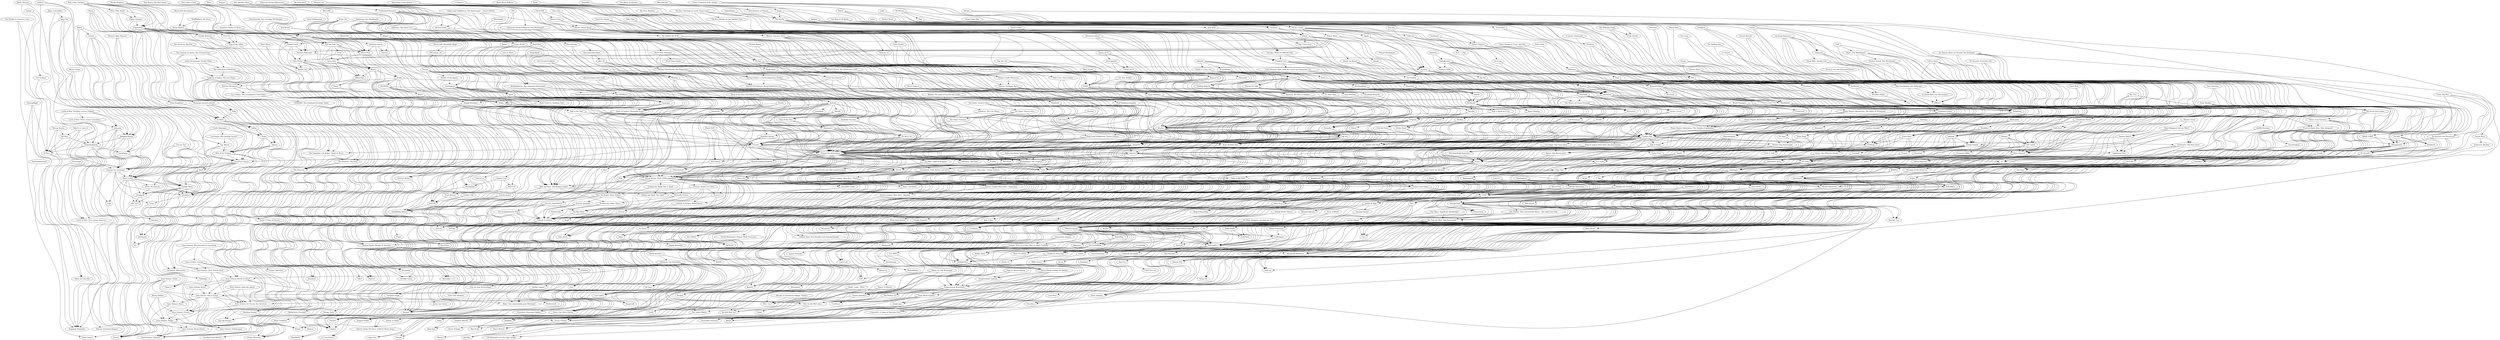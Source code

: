 digraph G {
"Tyrus" -> "Yucata'" ["weight"=0.18210157836412]
"Argo" -> "Yucata'" ["weight"=0.0733591847715667]
"Just4Fun" -> "Yucata'" ["weight"=0.231309988433451]
"Down Under" -> "Yucata'" ["weight"=0.231035345362922]
"Einauge sei wachsam!" -> "Yucata'" ["weight"=0.218381781186719]
"Schweinebande" -> "Yucata'" ["weight"=0.200943019509283]
"Bangkok Klongs" -> "Yucata'" ["weight"=0.199560358935716]
"Atacama" -> "Yucata'" ["weight"=0.148690624557613]
"Just4Fun" -> "Tyrus" ["weight"=0.164992868164443]
"Einauge sei wachsam!" -> "Tyrus" ["weight"=0.175624418916293]
"Down Under" -> "Argo" ["weight"=0.0903701734962705]
"Atacama" -> "Argo" ["weight"=0.116330730137124]
"Sudoku Moyo" -> "Just4Fun" ["weight"=0.235444565615744]
"Down Under" -> "Just4Fun" ["weight"=0.24726509680971]
"Einauge sei wachsam!" -> "Just4Fun" ["weight"=0.224853653464273]
"Just4Fun Colours" -> "Just4Fun" ["weight"=0.432267339067181]
"Way of the Dragon" -> "Just4Fun" ["weight"=0.175363326774188]
"Zooloretto: The Dice Game" -> "Just4Fun" ["weight"=0.176873893443161]
"Call to Glory" -> "Just4Fun" ["weight"=0.137309437871852]
"7 Steps" -> "Just4Fun" ["weight"=0.217815819561687]
"Down Under" -> "Kanaloa" ["weight"=0.202749410548247]
"Down Under" -> "Atta Ants" ["weight"=0.219499714445874]
"Down Under" -> "Chinagold" ["weight"=0.292575480592775]
"Down Under" -> "Ponte del Diavolo" ["weight"=0.202819946607907]
"Down Under" -> "Sudoku Moyo" ["weight"=0.313145257366796]
"Atoll" -> "Down Under" ["weight"=0.285545107494738]
"Aronda" -> "Down Under" ["weight"=0.266027086303867]
"Arktia" -> "Down Under" ["weight"=0.239839864641482]
"Einauge sei wachsam!" -> "Down Under" ["weight"=0.257707014340517]
"Just4Fun Colours" -> "Down Under" ["weight"=0.253193799242646]
"Two by Two" -> "Down Under" ["weight"=0.20867566465717]
"Bangkok Klongs" -> "Down Under" ["weight"=0.241012958690445]
"Space Mission" -> "Down Under" ["weight"=0.175939080476162]
"Atacama" -> "Down Under" ["weight"=0.192379315938971]
"QANGO" -> "Down Under" ["weight"=0.0857683272164189]
"Einauge sei wachsam!" -> "Hoppladi Hopplada!" ["weight"=0.122925858849977]
"El Paso" -> "Einauge sei wachsam!" ["weight"=0.170388276687957]
"Langfinger" -> "Einauge sei wachsam!" ["weight"=0.216966588541664]
"Schweinebande" -> "Einauge sei wachsam!" ["weight"=0.239203802628644]
"Just4Fun Colours" -> "Einauge sei wachsam!" ["weight"=0.205843694028183]
"Two by Two" -> "Einauge sei wachsam!" ["weight"=0.176114402329111]
"Bangkok Klongs" -> "Einauge sei wachsam!" ["weight"=0.238431620689732]
"Mount Drago" -> "Einauge sei wachsam!" ["weight"=0.193302175803126]
"Rapa Nui" -> "Einauge sei wachsam!" ["weight"=0.223530757379505]
"Space Mission" -> "Einauge sei wachsam!" ["weight"=0.175840707046916]
"Schweinebande" -> "Langfinger" ["weight"=0.212014631301259]
"Schweinebande" -> "Hoppladi Hopplada!" ["weight"=0.115186756709136]
"Schweinebande" -> "El Paso" ["weight"=0.168982459720513]
"Der Pate" -> "Schweinebande" ["weight"=0.124942320606279]
"Bangkok Klongs" -> "Schweinebande" ["weight"=0.248992162331536]
"Mount Drago" -> "Schweinebande" ["weight"=0.19928527634676]
"Out of Mine!" -> "Schweinebande" ["weight"=0.121384596474627]
"Bangkok Klongs" -> "Langfinger" ["weight"=0.207513912538782]
"Rapa Nui" -> "Bangkok Klongs" ["weight"=0.19238524108019]
"Space Mission" -> "Bangkok Klongs" ["weight"=0.187810231341326]
"Atacama" -> "Bangkok Klongs" ["weight"=0.243402466909844]
"Lords of War: Templars versus Undead" -> "Bangkok Klongs" ["weight"=0.0420696807892762]
"Jäger und Späher" -> "Bangkok Klongs" ["weight"=0.117492087727419]
"QANGO" -> "Bangkok Klongs" ["weight"=0.0962057462855181]
"Atacama" -> "Lords of War: Orcs versus Dwarves" ["weight"=0.0604994210755509]
"Lords of War: Elves versus Lizardmen" -> "Atacama" ["weight"=0.0473411745352524]
"Lords of War: Templars versus Undead" -> "Atacama" ["weight"=0.0560481281592614]
"QANGO" -> "Atacama" ["weight"=0.126674981129398]
"Atta Ants" -> "Kanaloa" ["weight"=0.190256637506718]
"Chinagold" -> "Kanaloa" ["weight"=0.202905780564565]
"Chinagold" -> "Atta Ants" ["weight"=0.225200451487034]
"Sudoku Moyo" -> "Atta Ants" ["weight"=0.207248571141215]
"Ponte del Diavolo" -> "Chinagold" ["weight"=0.224002154874734]
"Sudoku Moyo" -> "Chinagold" ["weight"=0.295394038578991]
"Aronda" -> "Chinagold" ["weight"=0.266929615442087]
"Arktia" -> "Chinagold" ["weight"=0.222519970980437]
"Sudoku Moyo" -> "Hexxagon" ["weight"=0.287689881208041]
"Sudoku Moyo" -> "Six" ["weight"=0.18985863118516]
"Atoll" -> "Sudoku Moyo" ["weight"=0.312169470683697]
"Aronda" -> "Sudoku Moyo" ["weight"=0.283193775261691]
"Just4Fun Colours" -> "Sudoku Moyo" ["weight"=0.337120824106516]
"Way of the Dragon" -> "Sudoku Moyo" ["weight"=0.215796993691068]
"City Blocks" -> "Sudoku Moyo" ["weight"=0.276914220282865]
"Arktia" -> "Ponte del Diavolo" ["weight"=0.155545854158824]
"Aronda" -> "Hexxagon" ["weight"=0.258521281422759]
"Aronda" -> "Atoll" ["weight"=0.310892028243866]
"Arktia" -> "Aronda" ["weight"=0.283932296669205]
"Just4Fun Colours" -> "Six" ["weight"=0.18758487254567]
"Just4Fun Colours" -> "Claim It!" ["weight"=0.181241220963906]
"Just4Fun Colours" -> "Atoll" ["weight"=0.267475177007261]
"Two by Two" -> "Just4Fun Colours" ["weight"=0.217561708855348]
"Way of the Dragon" -> "Just4Fun Colours" ["weight"=0.256714193364709]
"Zooloretto: The Dice Game" -> "Just4Fun Colours" ["weight"=0.20065589713331]
"Call to Glory" -> "Just4Fun Colours" ["weight"=0.167425657468509]
"City Blocks" -> "Just4Fun Colours" ["weight"=0.241996555424608]
"Spexxx" -> "Just4Fun Colours" ["weight"=0.193214229488326]
"Lemminge: Wer Springt Zuerst?" -> "Just4Fun Colours" ["weight"=0.150114550806156]
"7 Steps" -> "Just4Fun Colours" ["weight"=0.211420371369509]
"Way of the Dragon" -> "Claim It!" ["weight"=0.198251051121327]
"Lemminge: Wer Springt Zuerst?" -> "Way of the Dragon" ["weight"=0.166524385890173]
"7 Steps" -> "Way of the Dragon" ["weight"=0.185569394872873]
"City Blocks" -> "Way of the Dragon" ["weight"=0.343977099305617]
"Spexxx" -> "Way of the Dragon" ["weight"=0.209782882965504]
"Ali Baba" -> "Way of the Dragon" ["weight"=0.109682158383159]
"Castle Rampage" -> "Way of the Dragon" ["weight"=0.1496250820303]
"Monster Baby Rescue!" -> "Way of the Dragon" ["weight"=0.131236287616025]
"7 Steps" -> "Zooloretto: The Dice Game" ["weight"=0.163559320929817]
"Call to Glory" -> "Zooloretto: The Dice Game" ["weight"=0.174280957446733]
"Zooloretto: The Dice Game" -> "Heckmeck Barbecue" ["weight"=0.114621229261943]
"Zooloretto: The Dice Game" -> "Würfel Bohnanza" ["weight"=0.201351494233067]
"Keltis: Das Würfelspiel" -> "Zooloretto: The Dice Game" ["weight"=0.18106222361373]
"Ciúb" -> "Zooloretto: The Dice Game" ["weight"=0.117835444735186]
"Call to Glory" -> "Olympicards" ["weight"=0.0935188746217706]
"Call to Glory" -> "Cherokee" ["weight"=0.137537257545809]
"Call to Glory" -> "Crooks" ["weight"=0.121864507486108]
"7 Steps" -> "Spexxx" ["weight"=0.212174177529165]
"Hellas" -> "7 Steps" ["weight"=0.164326353766984]
"Ali Baba" -> "7 Steps" ["weight"=0.144873867928602]
"Monster Baby Rescue!" -> "7 Steps" ["weight"=0.0974745709119514]
"Atoll" -> "Hexxagon" ["weight"=0.333997454366411]
"Atoll" -> "Six" ["weight"=0.194764376149649]
"Ausgerechnet Uppsala" -> "Ausgerechnet Buxtehude" ["weight"=0.346460188443697]
"Deutschland: Finden Sie Minden" -> "Ausgerechnet Uppsala" ["weight"=0.156995473778366]
"Der HeidelBÄR" -> "Ausgerechnet Uppsala" ["weight"=0.106064618448239]
"Map It! World Edition" -> "Ausgerechnet Uppsala" ["weight"=0.200141188207522]
"Ausgerechnet Buxtehude" -> "Dumm gelaufen!" ["weight"=0.112875256204857]
"Ausgerechnet Buxtehude" -> "Such a Thing?" ["weight"=0.137083133283283]
"Ausgerechnet Buxtehude" -> "Team Work Original" ["weight"=0.11066554403095]
"Deutschland: Finden Sie Minden" -> "Ausgerechnet Buxtehude" ["weight"=0.226506295823056]
"Ausgerechnet Buxtehude" -> "Jungle Jam" ["weight"=0.0600098214551063]
"Ausgerechnet Buxtehude" -> "Anno Domini: Sex & Crime" ["weight"=0.167407867760804]
"Ausgerechnet Buxtehude" -> "Wie ich die Welt sehe..." ["weight"=0.177470842258003]
"Ausgerechnet Buxtehude" -> "The Perfect 10" ["weight"=0.134138432967775]
"Globalissimo" -> "Ausgerechnet Buxtehude" ["weight"=0.188484376528248]
"Europa: Paris ist ja klar, aber wo liegt Córdoba?" -> "Ausgerechnet Buxtehude" ["weight"=0.113096734005762]
"Gemischtes Doppel" -> "Ausgerechnet Buxtehude" ["weight"=0.0884583112293259]
"Der HeidelBÄR" -> "Ausgerechnet Buxtehude" ["weight"=0.159416134453877]
"Sitting Ducks Deluxe" -> "Ausgerechnet Buxtehude" ["weight"=0.118292449018977]
"Map It! World Edition" -> "Ausgerechnet Buxtehude" ["weight"=0.142880023942895]
"Professor Pünschge" -> "Deutschland: Finden Sie Minden" ["weight"=0.150684227688555]
"Deutschland: Finden Sie Minden" -> "Confusion" ["weight"=0.0981786836025608]
"Deutschland: Finden Sie Minden" -> "Dumm gelaufen!" ["weight"=0.137108315366544]
"Globalissimo" -> "Deutschland: Finden Sie Minden" ["weight"=0.25243992278954]
"Europa: Paris ist ja klar, aber wo liegt Córdoba?" -> "Deutschland: Finden Sie Minden" ["weight"=0.297467621510222]
"Der HeidelBÄR" -> "Deutschland: Finden Sie Minden" ["weight"=0.143004289031697]
"Die Welt: Singapur, wo liegt das nur?" -> "Deutschland: Finden Sie Minden" ["weight"=0.180399867180653]
"Der HeidelBÄR" -> "Professor Pünschge" ["weight"=0.18297277649849]
"Hexenflug" -> "Der HeidelBÄR" ["weight"=0.111771955044157]
"Wanzen tanzen" -> "Der HeidelBÄR" ["weight"=0.194025524594264]
"Der HeidelBÄR" -> "Team Work Original" ["weight"=0.151537452915895]
"Der HeidelBÄR" -> "Jungle Jam" ["weight"=0.107797866506654]
"Der HeidelBÄR" -> "Wie ich die Welt sehe..." ["weight"=0.148916870872277]
"Der HeidelBÄR" -> "Globalissimo" ["weight"=0.160621774084551]
"Der HeidelBÄR" -> "Bobby Sitter" ["weight"=0.0955455295107259]
"Sitting Ducks Deluxe" -> "Der HeidelBÄR" ["weight"=0.111142619201764]
"Wunderland" -> "Der HeidelBÄR" ["weight"=0.134820319657501]
"Spexxx" -> "Claim It!" ["weight"=0.16710508176882]
"Hellas" -> "Spexxx" ["weight"=0.123740002017177]
"Ali Baba" -> "Spexxx" ["weight"=0.161093017949886]
"Lemminge: Wer Springt Zuerst?" -> "City Blocks" ["weight"=0.151772646435165]
"Castle Rampage" -> "City Blocks" ["weight"=0.152549238072862]
"Mausgeflippt" -> "Hoppladi Hopplada!" ["weight"=0.110780437639011]
"Schweinebammel" -> "Hoppladi Hopplada!" ["weight"=0.0993139331576141]
"El Paso" -> "Hoppladi Hopplada!" ["weight"=0.144552775009779]
"Pechvogel" -> "Hoppladi Hopplada!" ["weight"=0.110991158515037]
"El Paso" -> "Maus au Chocolat" ["weight"=0.160638059127055]
"Mausgeflippt" -> "El Paso" ["weight"=0.123393302061065]
"Der Pate" -> "El Paso" ["weight"=0.150597176760545]
"Mieses Karma" -> "El Paso" ["weight"=0.160860977393483]
"The Bridge to Treasure Cave" -> "El Paso" ["weight"=0.127080897866359]
"Take It or Leave It" -> "El Paso" ["weight"=0.135022038080973]
"Mount Drago" -> "Langfinger" ["weight"=0.169132983738655]
"Rapa Nui" -> "Langfinger" ["weight"=0.198494304052189]
"Jäger und Späher" -> "Rapa Nui" ["weight"=0.164808153691649]
"Take It or Leave It" -> "Der Pate" ["weight"=0.114067575526607]
"Mieses Karma" -> "Der Pate" ["weight"=0.122741710176294]
"Xalapa" -> "Out of Mine!" ["weight"=0.0830631184870518]
"Castle Rampage" -> "Lemminge: Wer Springt Zuerst?" ["weight"=0.0990355470597603]
"Lords of War: Templars versus Undead" -> "Lords of War: Elves versus Lizardmen" ["weight"=0.68587075924229]
"Lords of War: Templars versus Undead" -> "Lords of War: Orcs versus Dwarves" ["weight"=0.566909994795825]
"Lords of War: Elves versus Lizardmen" -> "Lords of War: Orcs versus Dwarves" ["weight"=0.640733174477176]
"Ali Baba" -> "Hellas" ["weight"=0.150039979352017]
"Hacienda (second edition)" -> "Hellas" ["weight"=0.123355993180218]
"Maya" -> "Hellas" ["weight"=0.151348049504481]
"Ali Baba" -> "Castellum: Maastricht" ["weight"=0.0838095248376551]
"Polis" -> "Ali Baba" ["weight"=0.108238063470669]
"Claim Kingdoms" -> "Ali Baba" ["weight"=0.120616196061154]
"Monster Baby Rescue!" -> "Ali Baba" ["weight"=0.0992536378351849]
"Hacienda (second edition)" -> "Ali Baba" ["weight"=0.114924794422247]
"Maya" -> "Ali Baba" ["weight"=0.103568630042692]
"Futterneid" -> "Matschig" ["weight"=0.0895024725838787]
"Sarkophag" -> "Matschig" ["weight"=0.124420342052043]
"Bermuda" -> "Futterneid" ["weight"=0.0731348640038851]
"Gipfelkraxler" -> "Futterneid" ["weight"=0.148371450439071]
"World Changers" -> "Futterneid" ["weight"=0.0803907408977362]
"Sarkophag" -> "Crazy Lab" ["weight"=0.157067859456244]
"Sarkophag" -> "Dodekka" ["weight"=0.0961338446496997]
"Sarkophag" -> "Hamsterbacke" ["weight"=0.174408247805017]
"Sarkophag" -> "3 sind eine zu viel!" ["weight"=0.196329298635996]
"Römisch Pokern" -> "Sarkophag" ["weight"=0.167435471426031]
"Gipfelkraxler" -> "Sarkophag" ["weight"=0.157234120032669]
"Gier" -> "Sarkophag" ["weight"=0.135074390510247]
"Verflucht!" -> "Sarkophag" ["weight"=0.134105887048641]
"3x8" -> "Sarkophag" ["weight"=0.150659887012374]
"Evidence" -> "Sarkophag" ["weight"=0.131242500390687]
"World Changers" -> "Sarkophag" ["weight"=0.096583715247108]
"Hamsterbacke" -> "Ketch Up" ["weight"=0.141687475382265]
"3 sind eine zu viel!" -> "Ketch Up" ["weight"=0.130792023885532]
"Hamsterbacke" -> "Ring-A-Ding-Ding" ["weight"=0.0944557239555618]
"Hamsterbacke" -> "Crazy Lab" ["weight"=0.119815577247216]
"Hamsterbacke" -> "Dicht dran" ["weight"=0.153941534366489]
"Hamsterbacke" -> "Basari: Das Kartenspiel" ["weight"=0.139768137163537]
"Hamsterbacke" -> "Cherry Picking" ["weight"=0.126896356785651]
"MammuZ" -> "Hamsterbacke" ["weight"=0.13457115580608]
"3 sind eine zu viel!" -> "Hamsterbacke" ["weight"=0.195121912644483]
"3 sind eine zu viel!" -> "UGO!" ["weight"=0.172981678435732]
"3 sind eine zu viel!" -> "Crazy Lab" ["weight"=0.133861925669675]
"3 sind eine zu viel!" -> "Dicht dran" ["weight"=0.199271128507595]
"3 sind eine zu viel!" -> "Dodekka" ["weight"=0.0793737742796061]
"3 sind eine zu viel!" -> "MammuZ" ["weight"=0.116170433543138]
"3 sind eine zu viel!" -> "8-28" ["weight"=0.173458787835663]
"Römisch Pokern" -> "3 sind eine zu viel!" ["weight"=0.178737485907128]
"Gipfelkraxler" -> "3 sind eine zu viel!" ["weight"=0.120834707021281]
"DREIst!" -> "3 sind eine zu viel!" ["weight"=0.1785001065349]
"X nimmt!" -> "3 sind eine zu viel!" ["weight"=0.151544286457077]
"Eye Sea" -> "3 sind eine zu viel!" ["weight"=0.0814864977456091]
"Das Vermächtnis des Maharaja" -> "3 sind eine zu viel!" ["weight"=0.148025271548513]
"3x8" -> "3 sind eine zu viel!" ["weight"=0.193844971266033]
"Professor Pünschge" -> "Globalissimo" ["weight"=0.178189115803761]
"Saustall" -> "Professor Pünschge" ["weight"=0.107470588674147]
"Crossboule" -> "Professor Pünschge" ["weight"=0.112883533838683]
"Die Tore der Welt: Das Kartenspiel" -> "Professor Pünschge" ["weight"=0.130106761997636]
"Der Hobbit: Eine unerwartete Reise – Das Spiel zum Film" -> "Professor Pünschge" ["weight"=0.103001292727824]
"Wunderland" -> "Professor Pünschge" ["weight"=0.154862587901511]
"Globalissimo" -> "Wie ich die Welt sehe..." ["weight"=0.150492643514566]
"Europa: Paris ist ja klar, aber wo liegt Córdoba?" -> "Globalissimo" ["weight"=0.293876426229103]
"Globalissimo" -> "The Perfect 10" ["weight"=0.0989218296656465]
"Bobby Sitter" -> "Globalissimo" ["weight"=0.0915120158940554]
"Die Tore der Welt: Das Kartenspiel" -> "Globalissimo" ["weight"=0.14392502313801]
"Die Welt: Singapur, wo liegt das nur?" -> "Globalissimo" ["weight"=0.13946308383647]
"Die Tore der Welt: Das Kartenspiel" -> "Saustall" ["weight"=0.127819443435983]
"Der Hobbit: Eine unerwartete Reise – Das Spiel zum Film" -> "Saustall" ["weight"=0.0808380602532732]
"Die Tore der Welt: Das Kartenspiel" -> "Wanzen tanzen" ["weight"=0.169394180344965]
"Die Tore der Welt: Das Kartenspiel" -> "Rio" ["weight"=0.0699497425922865]
"Die Tore der Welt: Das Kartenspiel" -> "Friesematenten" ["weight"=0.129409854206087]
"Die Tore der Welt: Das Kartenspiel" -> "Bobby Sitter" ["weight"=0.105271795060409]
"Die Tore der Welt: Das Kartenspiel" -> "Catan Dice Game Deluxe Edition" ["weight"=0.0845021470377043]
"Die Tore der Welt: Das Kartenspiel" -> "Grill Party" ["weight"=0.158019227719247]
"Die Tore der Welt: Das Kartenspiel" -> "Bullenparty" ["weight"=0.150627725272395]
"Die Tore der Welt: Das Kartenspiel" -> "Kleine Fotosafari" ["weight"=0.11587670941146]
"Die Tore der Welt: Das Kartenspiel" -> "Waka Waka" ["weight"=0.170076486234379]
"Der Hobbit: Eine unerwartete Reise – Das Spiel zum Film" -> "Die Tore der Welt: Das Kartenspiel" ["weight"=0.0768420053763128]
"Star Wars: Angriff der Klonkrieger" -> "Die Tore der Welt: Das Kartenspiel" ["weight"=0.120535042140688]
"Wunderland" -> "Die Tore der Welt: Das Kartenspiel" ["weight"=0.173180394974104]
"The 7th Dwarf" -> "Die Tore der Welt: Das Kartenspiel" ["weight"=0.128075750923731]
"Wunderland" -> "Der Hobbit: Eine unerwartete Reise – Das Spiel zum Film" ["weight"=0.0745067425839028]
"Wunderland" -> "Kalimambo" ["weight"=0.155846570220852]
"UGO!" -> "Wunderland" ["weight"=0.153053519812954]
"Wunderland" -> "Grill Party" ["weight"=0.137672147555159]
"Wunderland" -> "Waka Waka" ["weight"=0.142764236942852]
"Galapagos" -> "Wunderland" ["weight"=0.161269914629986]
"Adventure Tours" -> "Wunderland" ["weight"=0.138630395101147]
"Händler der Karibik" -> "Wunderland" ["weight"=0.132902897134146]
"Vampir Mau Mau" -> "Wunderland" ["weight"=0.0632034268604269]
"Wunderland" -> "Wampum" ["weight"=0.141482428587183]
"Wunderland" -> "Farmerama" ["weight"=0.127761097092676]
"Wunderland" -> "Caro" ["weight"=0.112588684206819]
"Mauna Kea" -> "Wunderland" ["weight"=0.0855782611747598]
"Burgenland" -> "Wunderland" ["weight"=0.177755403808366]
"Dream Islands" -> "Wunderland" ["weight"=0.160592610852828]
"The Bridge to Treasure Cave" -> "Maus au Chocolat" ["weight"=0.144394418261884]
"Mausgeflippt" -> "Panic Tower!" ["weight"=0.0940629019183174]
"Take It or Leave It" -> "Panic Tower!" ["weight"=0.0736028146504482]
"Hexenflug" -> "Wampum" ["weight"=0.140243269542002]
"Wanzen tanzen" -> "Hexenflug" ["weight"=0.181834040561779]
"Wanzen tanzen" -> "Wampum" ["weight"=0.148731509904803]
"Pints of Blood" -> "Wampum" ["weight"=0.0546471539276175]
"Wanzen tanzen" -> "Bobby Sitter" ["weight"=0.113986519560884]
"Wanzen tanzen" -> "Friesematenten" ["weight"=0.15350063133343]
"Wanzen tanzen" -> "None of a Kind" ["weight"=0.126440076744651]
"Wanzen tanzen" -> "Avanti" ["weight"=0.122586727952822]
"Wanzen tanzen" -> "Kalimambo" ["weight"=0.16467123163439]
"Wanzen tanzen" -> "Bullenparty" ["weight"=0.156378782052887]
"Sausage Sizzle!" -> "Wanzen tanzen" ["weight"=0.139664855804139]
"Star Wars: Angriff der Klonkrieger" -> "Wanzen tanzen" ["weight"=0.107459521145126]
"Auf die Nüsse!" -> "Wanzen tanzen" ["weight"=0.144134405610017]
"Banana Matcho" -> "Wanzen tanzen" ["weight"=0.11610005392377]
"Jackal & High" -> "Wanzen tanzen" ["weight"=0.146969547935703]
"Yay!" -> "Wanzen tanzen" ["weight"=0.191516956877042]
"Händler der Karibik" -> "Wanzen tanzen" ["weight"=0.145924467341629]
"Pints of Blood" -> "Wanzen tanzen" ["weight"=0.0730510756904998]
"Kleine Fotosafari" -> "Friesematenten" ["weight"=0.115892110693466]
"Kalimambo" -> "None of a Kind" ["weight"=0.0913355042209175]
"Yay!" -> "None of a Kind" ["weight"=0.112690234475655]
"Kalimambo" -> "Avanti" ["weight"=0.15764395767593]
"Avanti" -> "Mille Grazie" ["weight"=0.14132106591217]
"Kalimambo" -> "Mille Grazie" ["weight"=0.125281822563961]
"Kalimambo" -> "Schlacht am Buffet" ["weight"=0.173252142493107]
"Bullenparty" -> "Kalimambo" ["weight"=0.139313490492627]
"Waka Waka" -> "Kalimambo" ["weight"=0.130422107604658]
"Rondo" -> "Kalimambo" ["weight"=0.146941035489143]
"Yay!" -> "Kalimambo" ["weight"=0.142831765361246]
"UGO!" -> "Kalimambo" ["weight"=0.174212183960133]
"Galapagos" -> "Kalimambo" ["weight"=0.144507733990895]
"Da Luigi" -> "Kalimambo" ["weight"=0.158423856079906]
"Tausch Rausch" -> "Kalimambo" ["weight"=0.0913165387801068]
"Träxx" -> "Kalimambo" ["weight"=0.154180405306577]
"Drachenhort" -> "Kalimambo" ["weight"=0.0999358009208413]
"Die Fiesen 7" -> "Kalimambo" ["weight"=0.115463817600622]
"Crazy Race" -> "Kalimambo" ["weight"=0.129858393078868]
"Alles Käse!" -> "Bullenparty" ["weight"=0.0848335509668994]
"Bullenparty" -> "Mille Grazie" ["weight"=0.117759565562696]
"Bullenparty" -> "Schlacht am Buffet" ["weight"=0.177113943691715]
"Kleine Fotosafari" -> "Bullenparty" ["weight"=0.137368479935277]
"Jackal & High" -> "Sausage Sizzle!" ["weight"=0.124398895245652]
"Yay!" -> "Auf die Nüsse!" ["weight"=0.150636372555069]
"UGO!" -> "Auf die Nüsse!" ["weight"=0.109014920238259]
"Jackal & High" -> "Banana Matcho" ["weight"=0.124034456963171]
"Auf Teufel komm raus" -> "Banana Matcho" ["weight"=0.0990227213695041]
"Barrel Dice" -> "Banana Matcho" ["weight"=0.118984065529471]
"UGO!" -> "Jackal & High" ["weight"=0.14383246939018]
"Händler der Karibik" -> "Jackal & High" ["weight"=0.105782128947453]
"Auf Teufel komm raus" -> "Jackal & High" ["weight"=0.12175390360073]
"Barrel Dice" -> "Jackal & High" ["weight"=0.180808390993634]
"RevoltaaA" -> "Jackal & High" ["weight"=0.118574596471887]
"Yay!" -> "Rondo" ["weight"=0.123538906751599]
"UGO!" -> "Yay!" ["weight"=0.1482093337232]
"Link It 4" -> "Yay!" ["weight"=0.156013000319966]
"Händler der Karibik" -> "UGO!" ["weight"=0.183235662913158]
"Bakerspeed" -> "Händler der Karibik" ["weight"=0.127014462864497]
"Potions Brew" -> "Händler der Karibik" ["weight"=0.162504648873427]
"Shark Attacks!" -> "Wie ich die Welt sehe..." ["weight"=0.0962856282843648]
"Shark Attacks!" -> "Millionen von Schwalben" ["weight"=0.102739970783187]
"Wie ich die Welt sehe..." -> "Such a Thing?" ["weight"=0.214861936615232]
"Team Work Original" -> "Wie ich die Welt sehe..." ["weight"=0.139684891974458]
"Wie ich die Welt sehe..." -> "Der wahre Walter" ["weight"=0.172478102500537]
"Anno Domini: Sex & Crime" -> "Wie ich die Welt sehe..." ["weight"=0.163109028435977]
"Wie ich die Welt sehe..." -> "Haste Worte?" ["weight"=0.147365549350683]
"The Perfect 10" -> "Wie ich die Welt sehe..." ["weight"=0.119924981797086]
"Anno Domini: Kirche & Staat" -> "Wie ich die Welt sehe..." ["weight"=0.142677188992185]
"Millionen von Schwalben" -> "Wie ich die Welt sehe..." ["weight"=0.191332301165963]
"Millionen von Schwalben" -> "Such a Thing?" ["weight"=0.155247421744714]
"Millionen von Schwalben" -> "Der wahre Walter" ["weight"=0.181156811518574]
"Millionen von Schwalben" -> "Anno Domini: Sex & Crime" ["weight"=0.164654714943192]
"Millionen von Schwalben" -> "Anno Domini: Im Namen des Gesetzes" ["weight"=0.113369486484509]
"Millionen von Schwalben" -> "Anno Domini: Kirche & Staat" ["weight"=0.179130044691177]
"Dice Devils" -> "Bumbesi" ["weight"=0.105939768779685]
"Hook!" -> "Dice Devils" ["weight"=0.150392062461961]
"Talo" -> "Dice Devils" ["weight"=0.0795816880295745]
"Burgenland" -> "Dice Devils" ["weight"=0.147751932277907]
"Da Luigi" -> "Dice Devils" ["weight"=0.160230623685322]
"Burgenland" -> "Bumbesi" ["weight"=0.135005158829471]
"Da Luigi" -> "Bumbesi" ["weight"=0.115713225785152]
"Legends" -> "Bumbesi" ["weight"=0.118480102450936]
"Burgenland" -> "Hook!" ["weight"=0.127639441558829]
"Burgenland" -> "Talo" ["weight"=0.10415913131623]
"Da Luigi" -> "Talo" ["weight"=0.120222352814079]
"Burgenland" -> "UGO!" ["weight"=0.159849580446015]
"Adventure Tours" -> "Burgenland" ["weight"=0.133323027617959]
"Da Luigi" -> "Burgenland" ["weight"=0.154704466521462]
"Legends" -> "Burgenland" ["weight"=0.177670856221596]
"Dream Islands" -> "Burgenland" ["weight"=0.153835972400463]
"Burgenland" -> "Farmerama" ["weight"=0.149935514264793]
"Lumis: Der Pfad des Feuers" -> "Burgenland" ["weight"=0.131984794679752]
"Cornwall" -> "Burgenland" ["weight"=0.176499621294542]
"Da Luigi" -> "UGO!" ["weight"=0.140023603682217]
"Tausch Rausch" -> "Da Luigi" ["weight"=0.138958875278743]
"Da Luigi" -> "Galapagos" ["weight"=0.162073092489679]
"Zock 'n' Roll" -> "Da Luigi" ["weight"=0.138434674004913]
"Café Fatal" -> "Da Luigi" ["weight"=0.126894003365379]
"Da Luigi" -> "KerFlip!" ["weight"=0.100918134897844]
"Targets" -> "Da Luigi" ["weight"=0.0842889110454779]
"Flip a Bird" -> "Da Luigi" ["weight"=0.0943282962841088]
"Dream Islands" -> "Da Luigi" ["weight"=0.18266698126854]
"Legends" -> "Da Luigi" ["weight"=0.16153700993933]
"Sail Away" -> "Da Luigi" ["weight"=0.0694719681641299]
"Crazy Race" -> "Da Luigi" ["weight"=0.151936452520301]
"The Walking Pet" -> "Da Luigi" ["weight"=0.0711083277373023]
"Römisch Pokern" -> "Bermuda" ["weight"=0.0806988145040071]
"Atlantica" -> "Gipfelkraxler" ["weight"=0.0858873103543856]
"Gipfelkraxler" -> "Römisch Pokern" ["weight"=0.131753676160757]
"Gipfelkraxler" -> "Venezia 2099" ["weight"=0.123003202311362]
"Gipfelkraxler" -> "Golden Horn: Von Venedig nach Konstantinopel" ["weight"=0.106577369328772]
"Gipfelkraxler" -> "Dodekka" ["weight"=0.0668984750674304]
"3x8" -> "Römisch Pokern" ["weight"=0.141005117451987]
"Römisch Pokern" -> "Wo ist bitte Umtata?" ["weight"=0.0738181914898501]
"Eye Sea" -> "Römisch Pokern" ["weight"=0.105635135688367]
"Römisch Pokern" -> "8-28" ["weight"=0.117633534295535]
"3x8" -> "Gier" ["weight"=0.148272330319055]
"Gier" -> "4 Seasons" ["weight"=0.0875409262303575]
"Gier" -> "Twenty One" ["weight"=0.149224497209235]
"Gier" -> "Basari: Das Kartenspiel" ["weight"=0.111351989114924]
"Schollen Rollen" -> "Gier" ["weight"=0.156889144124228]
"Verflucht!" -> "Gier" ["weight"=0.132514471284935]
"3x8" -> "Verflucht!" ["weight"=0.116294970852444]
"Verflucht!" -> "Schollen Rollen" ["weight"=0.159657383002246]
"Verflucht!" -> "Ghosts" ["weight"=0.0787312495979334]
"3x8" -> "DREIst!" ["weight"=0.149924728769781]
"3x8" -> "8-28" ["weight"=0.183052517324644]
"3x8" -> "X nimmt!" ["weight"=0.122201132072588]
"3x8" -> "Scotland Yard: Das Kartenspiel" ["weight"=0.153106761838393]
"3x8" -> "Das Vermächtnis des Maharaja" ["weight"=0.136482926163398]
"3x8" -> "Twenty One" ["weight"=0.122348193381978]
"3x8" -> "Schollen Rollen" ["weight"=0.139944397638328]
"No Return" -> "3x8" ["weight"=0.140559880988739]
"Evidence" -> "3x8" ["weight"=0.101798920148936]
"6 nimmt! Brettspiel" -> "3x8" ["weight"=0.0849372418835604]
"Die Wikinger Saga" -> "3x8" ["weight"=0.0867042774980584]
"Evidence" -> "Bears&Bees" ["weight"=0.067057745845694]
"Celtic" -> "Evidence" ["weight"=0.0986896801921573]
"Dumm gelaufen!" -> "Confusion" ["weight"=0.134954538561589]
"Dumm gelaufen!" -> "Elfer raus!" ["weight"=0.117916747063917]
"Europa: Paris ist ja klar, aber wo liegt Córdoba?" -> "Dumm gelaufen!" ["weight"=0.111428721256078]
"Phase 10 Master" -> "Dumm gelaufen!" ["weight"=0.106979914370435]
"Phase 10: Das Brettspiel" -> "Dumm gelaufen!" ["weight"=0.110331273396657]
"DOG" -> "Wizard" ["weight"=0.174029192610038]
"Skat" -> "Wizard" ["weight"=0.155553983569406]
"Doppelkopf" -> "Wizard" ["weight"=0.152814900081762]
"TAC" -> "Wizard" ["weight"=0.086123264601526]
"Dirty Pig" -> "Wizard" ["weight"=0.13394408264099]
"DOG Royal" -> "Wizard" ["weight"=0.0901881575637079]
"Ohne Furcht und Adel Sonderausgabe" -> "Wizard" ["weight"=0.115924463983377]
"Qwixx" -> "Wizard" ["weight"=0.225629126221035]
"HeartSwitch" -> "Wizard" ["weight"=0.117000045313862]
"Wizard: Jubiläumsedition" -> "Wizard" ["weight"=0.111557271858194]
"Tempel des Schreckens" -> "Wizard" ["weight"=0.1866854368843]
"Druids" -> "Wizard" ["weight"=0.124425598865046]
"Doppelkopf" -> "DOG" ["weight"=0.109534727856791]
"DOG Royal" -> "DOG" ["weight"=0.193958856670626]
"Qwixx" -> "DOG" ["weight"=0.131473562553673]
"Tempel des Schreckens" -> "DOG" ["weight"=0.137350571464582]
"Black DOG" -> "DOG" ["weight"=0.153400037130713]
"Doppelkopf" -> "Skat" ["weight"=0.420699739198421]
"Tempel des Schreckens" -> "TAC" ["weight"=0.0701031105178235]
"Ohne Furcht und Adel Sonderausgabe" -> "Dirty Pig" ["weight"=0.0786505692019619]
"Qwixx" -> "Dirty Pig" ["weight"=0.153901640383876]
"Tempel des Schreckens" -> "Dirty Pig" ["weight"=0.132353741905473]
"Memoarrr!" -> "Dirty Pig" ["weight"=0.141901272234372]
"Tempel des Schreckens" -> "DOG Royal" ["weight"=0.0873294568731794]
"Black DOG" -> "DOG Royal" ["weight"=0.165477817622122]
"Druids" -> "DOG Royal" ["weight"=0.0809583934510264]
"Tempel des Schreckens" -> "Ohne Furcht und Adel Sonderausgabe" ["weight"=0.106431247307084]
"Qwixx" -> "Würfel Bohnanza" ["weight"=0.19483448906285]
"Qwixx" -> "Nox" ["weight"=0.0817549081229734]
"Qwixx" -> "Bohn to Be Wild!" ["weight"=0.0724000865079759]
"Voodoo Mania" -> "Qwixx" ["weight"=0.0568081670295872]
"Saboteur: The Duel" -> "Qwixx" ["weight"=0.0916206738839496]
"The Game" -> "Qwixx" ["weight"=0.288352750521701]
"Qwinto" -> "Qwixx" ["weight"=0.326292504694641]
"Encore!" -> "Qwixx" ["weight"=0.302584013984109]
"Twenty One" -> "Qwixx" ["weight"=0.189435127038519]
"Memoarrr!" -> "Qwixx" ["weight"=0.159600237530556]
"Wizard: Jubiläumsedition" -> "HeartSwitch" ["weight"=0.102441162484594]
"Druids" -> "HeartSwitch" ["weight"=0.226723172046465]
"Tempel des Schreckens" -> "Wizard: Jubiläumsedition" ["weight"=0.0988263723866]
"Druids" -> "Wizard: Jubiläumsedition" ["weight"=0.0924979634049814]
"Tempel des Schreckens" -> "Nobody Is Perfect" ["weight"=0.160310331235925]
"Tempel des Schreckens" -> "Cabo" ["weight"=0.223492259939011]
"Tempel des Schreckens" -> "Zug um Zug: Deutschland" ["weight"=0.104099034369066]
"Tempel des Schreckens" -> "Werwölfe Deluxe" ["weight"=0.0619843427603036]
"Tempel des Schreckens" -> "Frantic" ["weight"=0.128086719093128]
"Tempel des Schreckens" -> "Munchkin 1+2" ["weight"=0.052584601847531]
"Tempel des Schreckens" -> "Halt mal kurz: Das Känguru-Spiel" ["weight"=0.163833684824888]
"Tempel des Schreckens" -> "Krazy Wordz: Nicht 100% jugendfrei" ["weight"=0.237577206186969]
"Tempel des Schreckens" -> "La Cosa Nostra" ["weight"=0.121134548161386]
"Tempel des Schreckens" -> "Nobody is Perfect: Mini Edition" ["weight"=0.099008142525481]
"Tempel des Schreckens" -> "Side Quest" ["weight"=0.0587160886941343]
"Tempel des Schreckens" -> "Die holde Isolde" ["weight"=0.126930340300246]
"Tempel des Schreckens" -> "DiceWar: Light of Dragons" ["weight"=0.0672989092384557]
"Tempel des Schreckens" -> "UltraQuest: Gold, Ruhm! und Ehre!" ["weight"=0.120214952087853]
"Tempel des Schreckens" -> "Skyjo" ["weight"=0.156200252797384]
"Tempel des Schreckens" -> "Kneipenquiz: Das Original" ["weight"=0.245406282155459]
"Black DOG" -> "Tempel des Schreckens" ["weight"=0.0845158955223742]
"Encore!" -> "Tempel des Schreckens" ["weight"=0.172257689084489]
"Do De Li Do" -> "Tempel des Schreckens" ["weight"=0.176301468341978]
"Game of Quotes: Verrückte Zitate" -> "Tempel des Schreckens" ["weight"=0.125938669975848]
"Human Punishment: Social Deduction 2.0" -> "Tempel des Schreckens" ["weight"=0.107144695453417]
"Memoarrr!" -> "Tempel des Schreckens" ["weight"=0.194194338415015]
"Krazy Wordz" -> "Tempel des Schreckens" ["weight"=0.199925160387805]
"Prey Another Day" -> "Tempel des Schreckens" ["weight"=0.182666632672003]
"Mutabo" -> "Tempel des Schreckens" ["weight"=0.187373586810117]
"Smart10" -> "Tempel des Schreckens" ["weight"=0.19972140784356]
"Bluff Jubiläumsausgabe" -> "Tempel des Schreckens" ["weight"=0.108057719161685]
"Stadt Land Vollpfosten: Classic Edition" -> "Tempel des Schreckens" ["weight"=0.0961431001241915]
"Werwölfe" -> "Tempel des Schreckens" ["weight"=0.0553959080666776]
"Belratti" -> "Tempel des Schreckens" ["weight"=0.210584107449817]
"Ninja Academy" -> "Tempel des Schreckens" ["weight"=0.150543925521808]
"Among Cultists: A Social Deduction Thriller" -> "Tempel des Schreckens" ["weight"=0.0974841502535991]
"Mini-Mutabo" -> "Tempel des Schreckens" ["weight"=0.114862523050656]
"Dodelido Extreme" -> "Tempel des Schreckens" ["weight"=0.0658593843558627]
"Top Ten" -> "Tempel des Schreckens" ["weight"=0.21929373124516]
"Skyjo Action" -> "Tempel des Schreckens" ["weight"=0.0684597736786556]
"King of 12" -> "Tempel des Schreckens" ["weight"=0.127918047128772]
"GOLD" -> "Tempel des Schreckens" ["weight"=0.191434819128717]
"Die Säulen der Erde" -> "Tempel des Schreckens" ["weight"=0.0436122057036485]
"Belaad: The Land of Swords and Quills" -> "Tempel des Schreckens" ["weight"=0.0650547156046393]
"Allegra" -> "Tempel des Schreckens" ["weight"=0.0720245533643307]
"Biss 20" -> "Tempel des Schreckens" ["weight"=0.105069329490679]
"HITSTER" -> "Tempel des Schreckens" ["weight"=0.214279864671867]
"Krazy Pix" -> "Tempel des Schreckens" ["weight"=0.160977063785702]
"All-Star Draft" -> "Tempel des Schreckens" ["weight"=0.109459301161582]
"Das NEINhorn" -> "Tempel des Schreckens" ["weight"=0.0852858649649919]
"My Gold Mine" -> "Tempel des Schreckens" ["weight"=0.170227050303026]
"Six Second Scribbles" -> "Tempel des Schreckens" ["weight"=0.114073094560438]
"Stadt Land Vollpfosten: Das Kartenspiel – Classic Edition" -> "Tempel des Schreckens" ["weight"=0.0536317740653917]
"Joomo" -> "Tempel des Schreckens" ["weight"=0.0865252438689382]
"Unfinished Business" -> "Tempel des Schreckens" ["weight"=0.100720974445349]
"Mensch ärgere Dich nicht" -> "Tempel des Schreckens" ["weight"=0.0309625770904793]
"Anno Domini: Flopps" -> "Anno Domini: Erfindungen" ["weight"=0.380754679149447]
"Anno Domini: Sex & Crime" -> "Anno Domini: Erfindungen" ["weight"=0.358581448608108]
"Anno Domini: Natur" -> "Anno Domini: Erfindungen" ["weight"=0.34481351380205]
"Anno Domini: Flopps" -> "Anno Domini: Lifestyle" ["weight"=0.339242193061063]
"Anno Domini: Flopps" -> "Anno Domini: Deutschland" ["weight"=0.32314534928563]
"Anno Domini: Frauen" -> "Anno Domini: Flopps" ["weight"=0.339575096646759]
"Anno Domini: Sex & Crime" -> "Anno Domini: Flopps" ["weight"=0.4808539915667]
"Anno Domini: Natur" -> "Anno Domini: Flopps" ["weight"=0.351046584464036]
"Kleine Helden" -> "Anno Domini: Flopps" ["weight"=0.0923952850455408]
"Anno Domini: Sex & Crime" -> "Such a Thing?" ["weight"=0.18433538222472]
"Anno Domini: Sex & Crime" -> "Anno Domini: Lifestyle" ["weight"=0.382169651669948]
"Anno Domini: Sex & Crime" -> "Anno Domini: Frauen" ["weight"=0.397881853438083]
"Anno Domini: Sex & Crime" -> "Anno Domini: Im Namen des Gesetzes" ["weight"=0.333207917394807]
"Anno Domini: Sex & Crime" -> "Anno Domini: Sport" ["weight"=0.310327866468825]
"Anno Domini: Kunst" -> "Anno Domini: Sex & Crime" ["weight"=0.281936534229324]
"Anno Domini: Natur" -> "Anno Domini: Sex & Crime" ["weight"=0.366815652115334]
"Anno Domini: Spiel des Jahres" -> "Anno Domini: Sex & Crime" ["weight"=0.291270816756836]
"Anno Domini: Kirche & Staat" -> "Anno Domini: Sex & Crime" ["weight"=0.3493095157174]
"Anno Domini: Natur" -> "Anno Domini: Lifestyle" ["weight"=0.323243476454135]
"Anno Domini: Natur" -> "Anno Domini: Deutschland" ["weight"=0.316498713931719]
"Anno Domini: Natur" -> "Anno Domini: Sport" ["weight"=0.324603882518403]
"Phase 10 Master" -> "Elfer raus!" ["weight"=0.095772277442037]
"I.Q. 2000" -> "Elfer raus!" ["weight"=0.0944848749061363]
"Stadt - Land - Fluss" -> "Elfer raus!" ["weight"=0.0785993489091139]
"Phase 10: Das Brettspiel" -> "Elfer raus!" ["weight"=0.0962697859340453]
"Murder in Greenrock Village: Theatre" -> "Elfer raus!" ["weight"=0.0626860332538208]
"Gemischtes Doppel" -> "Europa: Paris ist ja klar, aber wo liegt Córdoba?" ["weight"=0.0733572046533748]
"Die Welt: Singapur, wo liegt das nur?" -> "Europa: Paris ist ja klar, aber wo liegt Córdoba?" ["weight"=0.299051099472461]
"Phase 10: Das Brettspiel" -> "Phase 10 Master" ["weight"=0.157939668915214]
"Such a Thing?" -> "Haste Worte?" ["weight"=0.13820382464175]
"Der wahre Walter" -> "Such a Thing?" ["weight"=0.178931107823459]
"Team Work Original" -> "Such a Thing?" ["weight"=0.155700130790311]
"Team Work Original" -> "Haste Worte?" ["weight"=0.150989177976652]
"Team Work Original" -> "Jungle Jam" ["weight"=0.0584650545511822]
"Nobody Is Perfect" -> "Therapy" ["weight"=0.128329175249974]
"Nobody Is Perfect" -> "Activity" ["weight"=0.143248416694394]
"Das kaufmännische Talent" -> "Nobody Is Perfect" ["weight"=0.0771618135614593]
"Privacy" -> "Nobody Is Perfect" ["weight"=0.0914493264758525]
"The Big Taboo" -> "Nobody Is Perfect" ["weight"=0.0969520776363984]
"Nichtlustig" -> "Nobody Is Perfect" ["weight"=0.12204283338626]
"Privacy 2" -> "Nobody Is Perfect" ["weight"=0.12985358654102]
"NichtLustig: Labor Chaos" -> "Nobody Is Perfect" ["weight"=0.0950017336293204]
"Activity Club-Edition" -> "Nobody Is Perfect" ["weight"=0.074277089061559]
"Activity kompakt" -> "Nobody Is Perfect" ["weight"=0.0588298432661714]
"Pass the Bomb: Party Edition" -> "Nobody Is Perfect" ["weight"=0.117230243810227]
"Schlag den Raab: Das Spiel" -> "Nobody Is Perfect" ["weight"=0.136627051236433]
"Privacy: Scharf wie Chili" -> "Nobody Is Perfect" ["weight"=0.0889631557208091]
"Schlag den Raab: Das 2. Spiel" -> "Nobody Is Perfect" ["weight"=0.098763722275366]
"Werwölfe Deluxe" -> "Nobody Is Perfect" ["weight"=0.0496192990258566]
"Nobody is Perfect: Mini Edition" -> "Nobody Is Perfect" ["weight"=0.103008211455826]
"Halt mal kurz: Das Känguru-Spiel" -> "Nobody Is Perfect" ["weight"=0.132646111806658]
"Krazy Wordz: Nicht 100% jugendfrei" -> "Nobody Is Perfect" ["weight"=0.18921911831811]
"Krazy Wordz" -> "Nobody Is Perfect" ["weight"=0.138681405167011]
"Bluff" -> "Therapy" ["weight"=0.0491455146114772]
"Privacy 2" -> "Therapy" ["weight"=0.0831650268604706]
"Pass the Bomb: Party Edition" -> "Activity" ["weight"=0.0740105394269734]
"Das kaufmännische Talent" -> "Activity" ["weight"=0.0863372998236038]
"Gazdálkodj Okosan!" -> "Activity" ["weight"=0.0937081235110607]
"Police 07" -> "Activity" ["weight"=0.0714162264091764]
"Activity Junior" -> "Activity" ["weight"=0.071836640858429]
"Activity Club-Edition" -> "Activity" ["weight"=0.0949625912109315]
"Activity kompakt" -> "Activity" ["weight"=0.0477108130700475]
"Igen?" -> "Activity" ["weight"=0.0712151062449388]
"Activity Club-Edition" -> "Das kaufmännische Talent" ["weight"=0.0457538546977991]
"Privacy 2" -> "Privacy" ["weight"=0.139514955281361]
"Privacy: Scharf wie Chili" -> "Privacy" ["weight"=0.130436938606079]
"Pass the Bomb: Party Edition" -> "The Big Taboo" ["weight"=0.084258363429844]
"Activity Club-Edition" -> "The Big Taboo" ["weight"=0.0401431671199924]
"Privacy: Scharf wie Chili" -> "The Big Taboo" ["weight"=0.056201517437528]
"NichtLustig: Labor Chaos" -> "Nichtlustig" ["weight"=0.266928032080645]
"Privacy: Scharf wie Chili" -> "Privacy 2" ["weight"=0.251425334737309]
"Krazy Wordz: Nicht 100% jugendfrei" -> "Privacy 2" ["weight"=0.073241176775661]
"Werwölfe Deluxe" -> "NichtLustig: Labor Chaos" ["weight"=0.0427967971555069]
"Halt mal kurz: Das Känguru-Spiel" -> "NichtLustig: Labor Chaos" ["weight"=0.106863555107385]
"Pass the Bomb: Party Edition" -> "Activity Club-Edition" ["weight"=0.083468787730353]
"Activity Club-Edition" -> "Gazdálkodj Okosan!" ["weight"=0.0530446694649629]
"Pass the Bomb: Party Edition" -> "Activity kompakt" ["weight"=0.0378613722266196]
"Privacy: Scharf wie Chili" -> "Pass the Bomb: Party Edition" ["weight"=0.0841836563622626]
"Krazy Wordz: Nicht 100% jugendfrei" -> "Pass the Bomb: Party Edition" ["weight"=0.104714642982201]
"Krazy Wordz" -> "Pass the Bomb: Party Edition" ["weight"=0.0811311495995896]
"Schlag den Raab: Das 2. Spiel" -> "Schlag den Raab: Das Spiel" ["weight"=0.529349821523032]
"Halt mal kurz: Das Känguru-Spiel" -> "Schlag den Raab: Das Spiel" ["weight"=0.0850758580936131]
"Krazy Wordz: Nicht 100% jugendfrei" -> "Schlag den Raab: Das Spiel" ["weight"=0.111285276150758]
"Krazy Wordz: Nicht 100% jugendfrei" -> "Privacy: Scharf wie Chili" ["weight"=0.0782397920604045]
"Krazy Wordz: Nicht 100% jugendfrei" -> "Schlag den Raab: Das 2. Spiel" ["weight"=0.080893510595413]
"Halt mal kurz: Das Känguru-Spiel" -> "Werwölfe Deluxe" ["weight"=0.0862653010262591]
"Krazy Wordz" -> "Nobody is Perfect: Mini Edition" ["weight"=0.0786934337664764]
"Halt mal kurz: Das Känguru-Spiel" -> "Munchkin 1+2" ["weight"=0.0552339291204988]
"Krazy Wordz: Nicht 100% jugendfrei" -> "Halt mal kurz: Das Känguru-Spiel" ["weight"=0.161441948413685]
"Game of Quotes: Verrückte Zitate" -> "Halt mal kurz: Das Känguru-Spiel" ["weight"=0.367648526065956]
"Kampf gegen das Spiessertum" -> "Halt mal kurz: Das Känguru-Spiel" ["weight"=0.0723670921716929]
"Werwölfe" -> "Halt mal kurz: Das Känguru-Spiel" ["weight"=0.0755024435304321]
"Quiztopia" -> "Halt mal kurz: Das Känguru-Spiel" ["weight"=0.123134650288676]
"Würfel-WG" -> "Halt mal kurz: Das Känguru-Spiel" ["weight"=0.189203612530177]
"Bad Brood" -> "Halt mal kurz: Das Känguru-Spiel" ["weight"=0.101205034184863]
"Das NEINhorn" -> "Halt mal kurz: Das Känguru-Spiel" ["weight"=0.109675665110651]
"Abrakadabrien: Das magische Kartenspiel" -> "Halt mal kurz: Das Känguru-Spiel" ["weight"=0.0926187289674032]
"Voll auf die 18" -> "Halt mal kurz: Das Känguru-Spiel" ["weight"=0.0994603939447276]
"Krazy Wordz: Nicht 100% jugendfrei" -> "Bluff" ["weight"=0.047033565364238]
"Krazy Wordz: Nicht 100% jugendfrei" -> "Zug um Zug: Deutschland" ["weight"=0.105183664972995]
"Krazy Wordz: Nicht 100% jugendfrei" -> "Bam!: Das unanständig gute Wortspiel" ["weight"=0.103926856461604]
"Krazy Wordz: Nicht 100% jugendfrei" -> "Stories!" ["weight"=0.15753232849394]
"Krazy Wordz: Nicht 100% jugendfrei" -> "La Cosa Nostra" ["weight"=0.0994689562190103]
"Krazy Wordz: Nicht 100% jugendfrei" -> "Gum Gum Machine" ["weight"=0.0994224643998484]
"Krazy Wordz: Nicht 100% jugendfrei" -> "Die holde Isolde" ["weight"=0.201512050089154]
"Krazy Wordz: Nicht 100% jugendfrei" -> "Bam!: Extrahart" ["weight"=0.0761194347106613]
"Krazy Wordz: Nicht 100% jugendfrei" -> "Justice League: Hero Dice – Batman" ["weight"=0.0851026124616353]
"Krazy Wordz: Nicht 100% jugendfrei" -> "Justice League: Hero Dice – Superman" ["weight"=0.0783064372030352]
"Justice League: Hero Dice – Green Lantern" -> "Krazy Wordz: Nicht 100% jugendfrei" ["weight"=0.0722831843338947]
"Kneipenquiz: Das Original" -> "Krazy Wordz: Nicht 100% jugendfrei" ["weight"=0.234829450683029]
"Do De Li Do" -> "Krazy Wordz: Nicht 100% jugendfrei" ["weight"=0.172900593253234]
"Half-Pint Heroes" -> "Krazy Wordz: Nicht 100% jugendfrei" ["weight"=0.142639125067313]
"Game of Quotes: Verrückte Zitate" -> "Krazy Wordz: Nicht 100% jugendfrei" ["weight"=0.131363071638188]
"Memoarrr!" -> "Krazy Wordz: Nicht 100% jugendfrei" ["weight"=0.188690759775137]
"Krazy Wordz" -> "Krazy Wordz: Nicht 100% jugendfrei" ["weight"=0.272771164764428]
"Facecards" -> "Krazy Wordz: Nicht 100% jugendfrei" ["weight"=0.168744735621545]
"Mutabo" -> "Krazy Wordz: Nicht 100% jugendfrei" ["weight"=0.188309252068205]
"Kampf gegen das Spiessertum" -> "Krazy Wordz: Nicht 100% jugendfrei" ["weight"=0.0857603764363567]
"Word Slam Midnight" -> "Krazy Wordz: Nicht 100% jugendfrei" ["weight"=0.140937780484987]
"Belratti" -> "Krazy Wordz: Nicht 100% jugendfrei" ["weight"=0.189198302842869]
"Crash Test Bunnies" -> "Krazy Wordz: Nicht 100% jugendfrei" ["weight"=0.126245892054223]
"Krazy Pix" -> "Krazy Wordz: Nicht 100% jugendfrei" ["weight"=0.16083557151945]
"Das perfekte Wort" -> "Krazy Wordz: Nicht 100% jugendfrei" ["weight"=0.132750966763013]
"Less Is More" -> "Krazy Wordz: Nicht 100% jugendfrei" ["weight"=0.134540477594328]
"Allegra" -> "Krazy Wordz" ["weight"=0.0803437889687489]
"Krazy Pix" -> "Krazy Wordz" ["weight"=0.219862442760844]
"Anno Domini: Deutschland" -> "Anno Domini: Lifestyle" ["weight"=0.277534408389098]
"Anno Domini: Frauen" -> "Anno Domini: Lifestyle" ["weight"=0.321902018053542]
"Anno Domini: Sport" -> "Anno Domini: Lifestyle" ["weight"=0.292416751409806]
"Anno Domini: Kunst" -> "Anno Domini: Lifestyle" ["weight"=0.311773141331566]
"Anno Domini: Kirche & Staat" -> "Anno Domini: Lifestyle" ["weight"=0.35607040395249]
"Kleine Helden" -> "Anno Domini: Lifestyle" ["weight"=0.0934302625319988]
"Anno Domini: Im Namen des Gesetzes" -> "Anno Domini: Frauen" ["weight"=0.33471698374506]
"Anno Domini: Spiel des Jahres" -> "Anno Domini: Frauen" ["weight"=0.287263755224459]
"Anno Domini: Kirche & Staat" -> "Anno Domini: Frauen" ["weight"=0.393018406820409]
"Kleine Helden" -> "Anno Domini: Frauen" ["weight"=0.0666922690280462]
"Anno Domini: Wort Schrift Buch" -> "Anno Domini: Frauen" ["weight"=0.274463008370779]
"Anno Domini: Kirche & Staat" -> "Anno Domini: Kunst" ["weight"=0.375105842919561]
"Anno Domini: Kirche & Staat" -> "Anno Domini: Im Namen des Gesetzes" ["weight"=0.38112644153606]
"Anno Domini: Wort Schrift Buch" -> "Anno Domini: Kirche & Staat" ["weight"=0.315907827449767]
"Anno Domini: Europa" -> "Anno Domini: Kirche & Staat" ["weight"=0.263059713831019]
"Anno Domini: Wissenschaft & Forschung" -> "Anno Domini: Kirche & Staat" ["weight"=0.180309995040032]
"Café Fatal" -> "Legends" ["weight"=0.116071796818404]
"Legends" -> "Lumis: Der Pfad des Feuers" ["weight"=0.122046984001232]
"Legends" -> "Dream Islands" ["weight"=0.178607377610436]
"Sail Away" -> "Legends" ["weight"=0.083030018466924]
"Chickwood Forest" -> "Legends" ["weight"=0.121291177956392]
"Gemischtes Doppel" -> "I.Q. 2000" ["weight"=0.0765109778688549]
"Police 07" -> "Gazdálkodj Okosan!" ["weight"=0.156299287375398]
"Activity Junior" -> "Gazdálkodj Okosan!" ["weight"=0.0402492606196491]
"Honfoglaló" -> "Gazdálkodj Okosan!" ["weight"=0.131104395664723]
"Captain Cool" -> "Gazdálkodj Okosan!" ["weight"=0.0808317913151366]
"GYÜMI" -> "Gazdálkodj Okosan!" ["weight"=0.082080575012845]
"A Dog's Life" -> "Gazdálkodj Okosan!" ["weight"=0.0396594515923162]
"Igen?" -> "Gazdálkodj Okosan!" ["weight"=0.106295390961122]
"Chachapoya" -> "Gazdálkodj Okosan!" ["weight"=0.075029790352481]
"Fröccs" -> "Gazdálkodj Okosan!" ["weight"=0.103571927534124]
"Captain Cool" -> "Police 07" ["weight"=0.103699355730583]
"Igen?" -> "Police 07" ["weight"=0.0809789555384167]
"Igen?" -> "Honfoglaló" ["weight"=0.103408601932498]
"Igen?" -> "Captain Cool" ["weight"=0.0761777002097677]
"Igen?" -> "GYÜMI" ["weight"=0.149722438030719]
"Igen?" -> "Fruit Passion" ["weight"=0.0915605190229565]
"Igen?" -> "Travelin'" ["weight"=0.0904628787421581]
"Igen?" -> "Critters Below" ["weight"=0.0592096477953894]
"Igen?" -> "Cultistorm" ["weight"=0.0461385261430954]
"Chachapoya" -> "Igen?" ["weight"=0.120311920816201]
"Dice Upon a Time" -> "Igen?" ["weight"=0.0807446904192439]
"Fröccs" -> "Igen?" ["weight"=0.187106373657608]
"Assel Schlamassel" -> "Tarantel Tango" ["weight"=0.0950107200756261]
"Do De Li Do" -> "Tarantel Tango" ["weight"=0.0894504357252362]
"Memoarrr!" -> "Do De Li Do" ["weight"=0.175261345667619]
"Dodelido Extreme" -> "Do De Li Do" ["weight"=0.21196515819426]
"Biss 20" -> "Do De Li Do" ["weight"=0.144945220417597]
"Heuschrecken Poker" -> "Do De Li Do" ["weight"=0.0873973825007635]
"Cabo" -> "Go Nuts!" ["weight"=0.0994607425669267]
"Frantic" -> "Cabo" ["weight"=0.109968736452578]
"Kneipenquiz: Das Original" -> "Cabo" ["weight"=0.195195214363905]
"Sebastian Fitzek Safehouse" -> "Cabo" ["weight"=0.110810566638113]
"Smart10" -> "Cabo" ["weight"=0.17003228169405]
"Bluff Jubiläumsausgabe" -> "Cabo" ["weight"=0.0937600516111137]
"Belratti" -> "Cabo" ["weight"=0.15488139841375]
"Sebastian Fitzek Safehouse: Das Würfelspiel" -> "Cabo" ["weight"=0.100181660586896]
"GOLD" -> "Cabo" ["weight"=0.154677236181193]
"Die Säulen der Erde" -> "Cabo" ["weight"=0.0439669451928392]
"My Gold Mine" -> "Cabo" ["weight"=0.129083005888875]
"GOLD" -> "Go Nuts!" ["weight"=0.207683556753119]
"Claim Pocket" -> "Go Nuts!" ["weight"=0.0575115103051127]
"My Gold Mine" -> "Go Nuts!" ["weight"=0.115017099189893]
"Kneipenquiz: Das Original" -> "Bam!: Das unanständig gute Wortspiel" ["weight"=0.110575634637376]
"Kneipenquiz: Das Original" -> "Bam!: Extrahart" ["weight"=0.0793024503273248]
"Kneipenquiz: Das Original" -> "Stories!" ["weight"=0.13084481904066]
"Kneipenquiz: Das Original" -> "Side Quest" ["weight"=0.058732588474446]
"Kneipenquiz: Das Original" -> "Justice League: Hero Dice – Batman" ["weight"=0.0738986253979682]
"Kneipenquiz: Das Original" -> "Justice League: Hero Dice – Green Lantern" ["weight"=0.0785253619220288]
"Kneipenquiz: Das Original" -> "UltraQuest: Gold, Ruhm! und Ehre!" ["weight"=0.131263981022825]
"Sebastian Fitzek Safehouse" -> "Kneipenquiz: Das Original" ["weight"=0.166590694529792]
"Mutabo" -> "Kneipenquiz: Das Original" ["weight"=0.199481988816768]
"Smart10" -> "Kneipenquiz: Das Original" ["weight"=0.256693510352433]
"Stadt Land Vollpfosten: Classic Edition" -> "Kneipenquiz: Das Original" ["weight"=0.102644057724432]
"Word Slam Midnight" -> "Kneipenquiz: Das Original" ["weight"=0.115677758416086]
"Adventure Island" -> "Kneipenquiz: Das Original" ["weight"=0.0896598472828152]
"Farben" -> "Kneipenquiz: Das Original" ["weight"=0.0988509408011711]
"Belratti" -> "Kneipenquiz: Das Original" ["weight"=0.182816218006708]
"Crash Test Bunnies" -> "Kneipenquiz: Das Original" ["weight"=0.12164590090768]
"Quiz Club" -> "Kneipenquiz: Das Original" ["weight"=0.146610090045374]
"Sebastian Fitzek Safehouse: Das Würfelspiel" -> "Kneipenquiz: Das Original" ["weight"=0.113459710021607]
"HITSTER" -> "Kneipenquiz: Das Original" ["weight"=0.219340067730498]
"Sebastian Fitzek Killercruise" -> "Kneipenquiz: Das Original" ["weight"=0.121833139869702]
"Spukstaben" -> "Kneipenquiz: Das Original" ["weight"=0.153081873717213]
"Das perfekte Wort" -> "Kneipenquiz: Das Original" ["weight"=0.183789922080808]
"Less Is More" -> "Kneipenquiz: Das Original" ["weight"=0.119775481997948]
"Six Second Scribbles" -> "Kneipenquiz: Das Original" ["weight"=0.131481452563588]
"HITSTER: Schlager Party" -> "Kneipenquiz: Das Original" ["weight"=0.159789563811644]
"HITSTER: Summer Party" -> "Kneipenquiz: Das Original" ["weight"=0.143760377247663]
"Smart10" -> "Sebastian Fitzek Safehouse" ["weight"=0.13493300223076]
"Adventure Island" -> "Sebastian Fitzek Safehouse" ["weight"=0.111031742853546]
"Sebastian Fitzek Safehouse: Das Würfelspiel" -> "Sebastian Fitzek Safehouse" ["weight"=0.171549154559506]
"Sebastian Fitzek Killercruise" -> "Sebastian Fitzek Safehouse" ["weight"=0.226989538148957]
"Top Ten" -> "Smart10" ["weight"=0.207126398572368]
"Smart10" -> "Time's Up! Party Edition" ["weight"=0.0927953819479275]
"Ninja Academy" -> "Smart10" ["weight"=0.135963062750827]
"Quiz Club" -> "Smart10" ["weight"=0.119874063744797]
"King of 12" -> "Smart10" ["weight"=0.133787038255213]
"GOLD" -> "Smart10" ["weight"=0.184185127562736]
"HITSTER" -> "Smart10" ["weight"=0.248914450100142]
"Smart10: Family" -> "Smart10" ["weight"=0.125887478249535]
"Time's Up!: Harry Potter" -> "Smart10" ["weight"=0.0650402210033614]
"Smart10: Harry Potter" -> "Smart10" ["weight"=0.165002097254494]
"HITSTER: Summer Party" -> "Smart10" ["weight"=0.129132742005442]
"Die Säulen der Erde" -> "Bluff Jubiläumsausgabe" ["weight"=0.0568455548930885]
"Belratti" -> "Half-Pint Heroes" ["weight"=0.137139203462257]
"Belratti" -> "Lanzeloth" ["weight"=0.117771770782737]
"Belratti" -> "Memoarrr!" ["weight"=0.180592975156998]
"Belratti" -> "Encore!" ["weight"=0.157521839455703]
"Belratti" -> "Facecards" ["weight"=0.152539997783921]
"Crash Test Bunnies" -> "Belratti" ["weight"=0.116933414769251]
"Belratti" -> "Nimble" ["weight"=0.0789624170870503]
"KuZOOkA" -> "Belratti" ["weight"=0.134766288609305]
"Sebastian Fitzek Killercruise" -> "Sebastian Fitzek Safehouse: Das Würfelspiel" ["weight"=0.177058936275382]
"GOLD" -> "Ninja Academy" ["weight"=0.157265182603344]
"Claim Pocket" -> "GOLD" ["weight"=0.076244731732092]
"Wutaki" -> "GOLD" ["weight"=0.0922707186787571]
"All-Star Draft" -> "GOLD" ["weight"=0.127328653316919]
"Monster 12" -> "GOLD" ["weight"=0.0920719063914375]
"My Gold Mine" -> "GOLD" ["weight"=0.192423879227405]
"Smart10: Family" -> "GOLD" ["weight"=0.119459004737502]
"Unfinished Business" -> "GOLD" ["weight"=0.0930064473578916]
"For One: Kniffel" -> "GOLD" ["weight"=0.110633050781847]
"My Gold Mine" -> "Die Säulen der Erde" ["weight"=0.0433907044100633]
"My Gold Mine" -> "Claim Pocket" ["weight"=0.0442766322158266]
"My Gold Mine" -> "All-Star Draft" ["weight"=0.106535484229715]
"My Gold Mine" -> "Monster 12" ["weight"=0.164191921191828]
"Memoarrr!" -> "Half-Pint Heroes" ["weight"=0.128681333083033]
"Lanzeloth" -> "Memoarrr!" ["weight"=0.0650672921423105]
"Memoarrr!" -> "The Game" ["weight"=0.161532930575124]
"Memoarrr!" -> "Encore!" ["weight"=0.18342864922554]
"King of the Dice" -> "Memoarrr!" ["weight"=0.13590295443591]
"Nimble" -> "Memoarrr!" ["weight"=0.110615113497197]
"Biss 20" -> "Memoarrr!" ["weight"=0.12619811373776]
"Die holde Isolde" -> "Zug um Zug: Deutschland" ["weight"=0.0834107492578652]
"Die holde Isolde" -> "Gum Gum Machine" ["weight"=0.127729770835366]
"The Dwarves" -> "Quest: A Time of Heroes" ["weight"=0.105601394081629]
"LEADERS: The Combined Strategy Game" -> "The Dwarves" ["weight"=0.0385272256545209]
"The Dwarves: The Duel" -> "The Dwarves" ["weight"=0.242349823991603]
"Die Legenden von Andor: Chada & Thorn" -> "The Dwarves" ["weight"=0.110271668841497]
"Legends of Andor: The Last Hope" -> "The Dwarves" ["weight"=0.0950165890790848]
"Roll for Adventure" -> "The Dwarves" ["weight"=0.100214448035976]
"The Liberation of Rietburg" -> "The Dwarves" ["weight"=0.0829365208227579]
"The Dwarves: Big Box" -> "The Dwarves" ["weight"=0.0684319178321907]
"The Dwarves: The Duel" -> "Quest: A Time of Heroes" ["weight"=0.0566585367760277]
"Lost Galaxy: The Intergalactic Card Game" -> "LEADERS: The Combined Strategy Game" ["weight"=0.27137291251065]
"Die Legenden von Andor: Chada & Thorn" -> "The Dwarves: The Duel" ["weight"=0.0958158768203281]
"Roll for Adventure" -> "The Dwarves: The Duel" ["weight"=0.0654390953706498]
"The Dwarves: Big Box" -> "The Dwarves: The Duel" ["weight"=0.10124166183705]
"Encore!" -> "Die Legenden von Andor: Chada & Thorn" ["weight"=0.095780926683926]
"Legends of Andor: The Last Hope" -> "Die Legenden von Andor: Chada & Thorn" ["weight"=0.24241459107697]
"The Liberation of Rietburg" -> "Die Legenden von Andor: Chada & Thorn" ["weight"=0.146311957877278]
"Andor StoryQuest: Dunkle Pfade" -> "Die Legenden von Andor: Chada & Thorn" ["weight"=0.114923916479827]
"The Legends of Andor: The Eternal Frost" -> "Legends of Andor: The Last Hope" ["weight"=0.239017463671879]
"The Liberation of Rietburg" -> "Legends of Andor: The Last Hope" ["weight"=0.17337092620622]
"Andor StoryQuest: Dunkle Pfade" -> "Legends of Andor: The Last Hope" ["weight"=0.112448073554953]
"Dizzle" -> "Roll for Adventure" ["weight"=0.117517786229531]
"Roll for Adventure" -> "Lost Galaxy: The Intergalactic Card Game" ["weight"=0.0624373583782943]
"The Liberation of Rietburg" -> "Roll for Adventure" ["weight"=0.133199464217406]
"The Legends of Andor: The Eternal Frost" -> "The Liberation of Rietburg" ["weight"=0.0969310350293823]
"Andor StoryQuest: Dunkle Pfade" -> "The Liberation of Rietburg" ["weight"=0.124507445232731]
"Bohn to Be Wild!" -> "Würfel Bohnanza" ["weight"=0.137628295814586]
"Keltis: Das Würfelspiel" -> "Würfel Bohnanza" ["weight"=0.18002861552113]
"Qwinto" -> "Würfel Bohnanza" ["weight"=0.178642893156505]
"Würfel Bohnanza" -> "Heckmeck Barbecue" ["weight"=0.131836273505265]
"Ciúb" -> "Würfel Bohnanza" ["weight"=0.128126000230708]
"Voodoo Mania" -> "Nox" ["weight"=0.114436314772681]
"Mensch ärgere Dich nicht: Das Kartenspiel" -> "Bohn to Be Wild!" ["weight"=0.0747296647713915]
"Encore!" -> "Saboteur: The Duel" ["weight"=0.08926532412492]
"Saboteur: The Lost Mines" -> "Saboteur: The Duel" ["weight"=0.106464500790627]
"Saboteur: The Dark Cave" -> "Saboteur: The Duel" ["weight"=0.0646959321740745]
"Encore!" -> "The Game" ["weight"=0.215756646268909]
"Qwinto" -> "The Game" ["weight"=0.214739687175787]
"The Game: Extreme" -> "The Game" ["weight"=0.156790790621142]
"The Game: Face to Face" -> "The Game" ["weight"=0.196692502732329]
"The Game: Quick & Easy" -> "The Game" ["weight"=0.142213182112334]
"Qwinto" -> "Träxx" ["weight"=0.217857429159865]
"Encore!" -> "Qwinto" ["weight"=0.290859644084601]
"Qwinto" -> "Qwixx Card Game" ["weight"=0.173378342546765]
"Paku Paku" -> "Qwinto" ["weight"=0.0948291644382187]
"Qwinto: Das Kartenspiel" -> "Qwinto" ["weight"=0.145586122595391]
"Twenty One" -> "Qwinto" ["weight"=0.283955716566318]
"The Game: Face to Face" -> "Qwinto" ["weight"=0.13213522748976]
"Qwantum" -> "Qwinto" ["weight"=0.257074847481088]
"Dizzle" -> "Qwinto" ["weight"=0.225741230600655]
"Encore!" -> "Qwirkle Cards" ["weight"=0.0922606781273853]
"The Game: Extreme" -> "Encore!" ["weight"=0.120431747052642]
"Paku Paku" -> "Encore!" ["weight"=0.102425373906491]
"Twenty One" -> "Encore!" ["weight"=0.245877649105971]
"Natives" -> "Encore!" ["weight"=0.087461285117766]
"King of the Dice" -> "Encore!" ["weight"=0.163619883341791]
"The Game: Face to Face" -> "Encore!" ["weight"=0.134356967151544]
"Roll to the Top!" -> "Encore!" ["weight"=0.187101437066357]
"Nimble" -> "Encore!" ["weight"=0.0822344889980935]
"Brikks" -> "Encore!" ["weight"=0.240441375208855]
"Dizzle" -> "Encore!" ["weight"=0.280094846823565]
"Bravo!" -> "Encore!" ["weight"=0.313800940816299]
"Divvy Dice" -> "Encore!" ["weight"=0.259937322871185]
"Rustling Leaves" -> "Encore!" ["weight"=0.162856996972883]
"Voll verplant" -> "Encore!" ["weight"=0.194145887685062]
"Twenty One" -> "Knister" ["weight"=0.226502783357059]
"Twenty One" -> "Träxx" ["weight"=0.286891776196268]
"Twenty One" -> "Take That" ["weight"=0.160568346967722]
"Twenty One" -> "Kribbeln" ["weight"=0.192446449744505]
"Twenty One" -> "Het Koninkrijk Dominion" ["weight"=0.0593266202025455]
"Twenty One" -> "4 Seasons" ["weight"=0.099659384609137]
"Twenty One" -> "Qwords" ["weight"=0.140451498179791]
"Twenty One" -> "Qwixx Card Game" ["weight"=0.189646140434757]
"Twenty One" -> "Mensch ärgere Dich nicht: Das Kartenspiel" ["weight"=0.118578904557075]
"Twenty One" -> "Qwixx: Das Duell" ["weight"=0.220189660071767]
"Twenty One" -> "Tembo" ["weight"=0.155111344624117]
"Twenty One" -> "Jolly & Roger" ["weight"=0.0907068137855186]
"Twenty One" -> "Picassimo" ["weight"=0.0783611030173476]
"Twenty One" -> "Las Vegas: The Card Game" ["weight"=0.112738486189473]
"Twenty One" -> "111 Ants" ["weight"=0.119093913571272]
"Twenty One" -> "Qwinto: Das Kartenspiel" ["weight"=0.195009031786818]
"Penny Papers Adventures: The Temple of Apikhabou" -> "Twenty One" ["weight"=0.137071083054484]
"Perfect Hotel" -> "Twenty One" ["weight"=0.123921898284102]
"Roll to the Top!" -> "Twenty One" ["weight"=0.15498534004311]
"Penny Papers Adventures: The Valley of Wiraqocha" -> "Twenty One" ["weight"=0.138788525813106]
"Würfelland" -> "Twenty One" ["weight"=0.230306764046154]
"Yu-ca-tan" -> "Twenty One" ["weight"=0.0943323310948496]
"Brikks" -> "Twenty One" ["weight"=0.198807438867817]
"Qwantum" -> "Twenty One" ["weight"=0.300465436922389]
"Calavera" -> "Twenty One" ["weight"=0.151442071787561]
"Pearls" -> "Twenty One" ["weight"=0.140596755500914]
"Knaster" -> "Twenty One" ["weight"=0.223738902611996]
"5er Finden" -> "Twenty One" ["weight"=0.130868936409567]
"Qwixx On Board" -> "Twenty One" ["weight"=0.174269656081643]
"Anubixx" -> "Twenty One" ["weight"=0.230878971723167]
"Blue Banana" -> "Twenty One" ["weight"=0.0681986580917407]
"All on 1 Card" -> "Twenty One" ["weight"=0.231042831156587]
"Splitter" -> "Twenty One" ["weight"=0.163945574345484]
"Dominion: Big Box" -> "Qwirkle Trio" ["weight"=0.0503724730268498]
"Puerto Rico" -> "Dominion: Big Box" ["weight"=0.0623142249821909]
"Puerto Rico" -> "Qwirkle Trio" ["weight"=0.0317497278355068]
"Catan: Big Box" -> "Qwirkle Trio" ["weight"=0.0579844001067378]
"Catan: Big Box" -> "Puerto Rico" ["weight"=0.0277157257762647]
"Bam!: Extrahart" -> "Bam!: Das unanständig gute Wortspiel" ["weight"=0.40960001128315]
"Word Slam Midnight" -> "Bam!: Das unanständig gute Wortspiel" ["weight"=0.0619945063005089]
"Das perfekte Wort" -> "Word Slam Midnight" ["weight"=0.126936313324792]
"Word Slam Midnight" -> "Word Slam Family" ["weight"=0.147046030175484]
"Das NEINhorn" -> "Munchkin 1+2" ["weight"=0.0308167655012159]
"Mensch ärgere Dich nicht" -> "Das NEINhorn" ["weight"=0.0456768816979776]
"Abrakadabrien: Das magische Kartenspiel" -> "Das NEINhorn" ["weight"=0.0890447218631829]
"Kampf gegen das Spiessertum" -> "Game of Quotes: Verrückte Zitate" ["weight"=0.0788331242046896]
"Quiztopia" -> "Game of Quotes: Verrückte Zitate" ["weight"=0.155380392634374]
"Würfel-WG" -> "Game of Quotes: Verrückte Zitate" ["weight"=0.208278659528807]
"Bad Brood" -> "Game of Quotes: Verrückte Zitate" ["weight"=0.0751389658161977]
"Abrakadabrien: Das magische Kartenspiel" -> "Game of Quotes: Verrückte Zitate" ["weight"=0.0952170183945306]
"Voll auf die 18" -> "Game of Quotes: Verrückte Zitate" ["weight"=0.120451490167647]
"Bad Brood" -> "Kampf gegen das Spiessertum" ["weight"=0.201889375483155]
"Würfel-WG" -> "Quiztopia" ["weight"=0.118701571236781]
"Quiztopia" -> "Eye Know" ["weight"=0.068802816166118]
"Voll auf die 18" -> "Quiztopia" ["weight"=0.114368466504639]
"Voll auf die 18" -> "Abrakadabrien: Das magische Kartenspiel" ["weight"=0.160076532347177]
"Joomo" -> "Abrakadabrien: Das magische Kartenspiel" ["weight"=0.11758210161865]
"Witchcraft: Moonlight Magic" -> "Abrakadabrien: Das magische Kartenspiel" ["weight"=0.0426094718844162]
"Witchcraft: Moonlight Magic" -> "Voll auf die 18" ["weight"=0.0562850223551729]
"Mutabo" -> "Stories!" ["weight"=0.102543758553048]
"Less Is More" -> "Stories!" ["weight"=0.118148383789766]
"Justice League: Hero Dice – Superman" -> "Justice League: Hero Dice – Batman" ["weight"=0.84056558870972]
"Justice League: Hero Dice – Flash" -> "Justice League: Hero Dice – Batman" ["weight"=0.659182163924683]
"Justice League: Hero Dice – Green Lantern" -> "Justice League: Hero Dice – Batman" ["weight"=0.6637795227383]
"Justice League: Hero Dice – Flash" -> "Justice League: Hero Dice – Superman" ["weight"=0.67752481170995]
"Justice League: Hero Dice – Green Lantern" -> "Justice League: Hero Dice – Superman" ["weight"=0.681498086327367]
"Justice League: Hero Dice – Green Lantern" -> "Justice League: Hero Dice – Flash" ["weight"=0.875403178261568]
"Half-Pint Heroes" -> "Junta: Las Cartas" ["weight"=0.0651132938178967]
"KuZOOkA" -> "Facecards" ["weight"=0.118010327029804]
"Farben" -> "Mutabo" ["weight"=0.103032812712403]
"Mini-Mutabo" -> "Mutabo" ["weight"=0.203708402937393]
"Krazy Pix" -> "Mutabo" ["weight"=0.169554484172017]
"Six Second Scribbles" -> "Mutabo" ["weight"=0.124679330811201]
"Das perfekte Wort" -> "Crash Test Bunnies" ["weight"=0.119419307412762]
"Spukstaben" -> "Crash Test Bunnies" ["weight"=0.103738836057535]
"Krazy Pix" -> "Mini-Mutabo" ["weight"=0.139645039849561]
"Krazy Pix" -> "Allegra" ["weight"=0.0871517567958066]
"Das perfekte Wort" -> "Länder toppen!" ["weight"=0.119565195631286]
"Das perfekte Wort" -> "Spukstaben" ["weight"=0.219890755714708]
"UltraQuest: Gold, Ruhm! und Ehre!" -> "Side Quest" ["weight"=0.0795979911175164]
"DIG" -> "Side Quest" ["weight"=0.0361077696451824]
"DiceWar: Light of Dragons" -> "Heldentaufe" ["weight"=0.0531958742572094]
"All-Star Draft" -> "DiceWar: Light of Dragons" ["weight"=0.0897236192317312]
"DIG" -> "UltraQuest: Gold, Ruhm! und Ehre!" ["weight"=0.0411672821987383]
"Skyjo Action" -> "Skyjo" ["weight"=0.181834516004066]
"Top Ten" -> "Skyjo" ["weight"=0.184028400310406]
"King of 12" -> "Skyjo" ["weight"=0.129038302641431]
"Unfinished Business" -> "Human Punishment: Social Deduction 2.0" ["weight"=0.0678805819695081]
"Among Cultists: A Social Deduction Thriller" -> "Human Punishment: Social Deduction 2.0" ["weight"=0.194538978781616]
"Human Punishment: The Beginning" -> "Human Punishment: Social Deduction 2.0" ["weight"=0.300315716541074]
"Top Ten" -> "Prey Another Day" ["weight"=0.176770490609475]
"HITSTER" -> "Prey Another Day" ["weight"=0.218574991678622]
"Belaad: The Land of Swords and Quills" -> "Prey Another Day" ["weight"=0.0838804881452752]
"Swindler" -> "Prey Another Day" ["weight"=0.110335668548308]
"Monster Inn" -> "Prey Another Day" ["weight"=0.0714728959853052]
"Ritual" -> "Prey Another Day" ["weight"=0.12441884700773]
"Tic Dice Town" -> "Prey Another Day" ["weight"=0.10873561000812]
"Triqueta" -> "Prey Another Day" ["weight"=0.178670858753167]
"5 Towers" -> "Prey Another Day" ["weight"=0.272229589219462]
"3 Chapters" -> "Prey Another Day" ["weight"=0.166063194561118]
"Stadt Land Vollpfosten: Das Kartenspiel – Classic Edition" -> "Stadt Land Vollpfosten: Classic Edition" ["weight"=0.0945994695521583]
"HITSTER" -> "Stadt Land Vollpfosten: Classic Edition" ["weight"=0.086789764204516]
"Smart10: Family" -> "Ninja Academy" ["weight"=0.0835052407737445]
"Among Cultists: A Social Deduction Thriller" -> "WARIGIN" ["weight"=0.0634964788348298]
"Unfinished Business" -> "Among Cultists: A Social Deduction Thriller" ["weight"=0.135627092762905]
"Human Punishment: The Beginning" -> "Among Cultists: A Social Deduction Thriller" ["weight"=0.243842495491356]
"Wutaki" -> "Among Cultists: A Social Deduction Thriller" ["weight"=0.0896960402908507]
"Foxpaw" -> "Among Cultists: A Social Deduction Thriller" ["weight"=0.0769950589933055]
"Biss 20" -> "Dodelido Extreme" ["weight"=0.126756479545875]
"Skyjo Action" -> "Top Ten" ["weight"=0.0769843847682779]
"Top Ten" -> "Time's Up! Party Edition" ["weight"=0.109925805874668]
"Houston, We Have a Dolphin!" -> "Top Ten" ["weight"=0.0532855900709565]
"King of 12" -> "Top Ten" ["weight"=0.157547458838482]
"Belaad: The Land of Swords and Quills" -> "Top Ten" ["weight"=0.0644701930786669]
"HITSTER" -> "Top Ten" ["weight"=0.233735228864226]
"Top Ten 18+" -> "Top Ten" ["weight"=0.218889250843355]
"Finding Atlantis" -> "Top Ten" ["weight"=0.0708386338497568]
"Spaceship Unity: Season 1.1" -> "Top Ten" ["weight"=0.0756591244570756]
"5 Towers" -> "Top Ten" ["weight"=0.174587759463637]
"3 Chapters" -> "Top Ten" ["weight"=0.127950627022427]
"Zwergendorf" -> "King of 12" ["weight"=0.0661946507219152]
"Council of 12" -> "King of 12" ["weight"=0.178482577345896]
"Queen of 12" -> "King of 12" ["weight"=0.103261342508477]
"Allegra" -> "Nope!" ["weight"=0.0714044441882452]
"Heuschrecken Poker" -> "Biss 20" ["weight"=0.12018543607125]
"Stadt Land Vollpfosten: Das Kartenspiel – Classic Edition" -> "HITSTER" ["weight"=0.0870178576845248]
"HITSTER" -> "Time's Up! Party Edition" ["weight"=0.100504203392254]
"HITSTER" -> "Dominion: Einsteiger-Bigbox" ["weight"=0.0403858849194197]
"Top Ten 18+" -> "HITSTER" ["weight"=0.110626954705941]
"Time's Up!: Harry Potter" -> "HITSTER" ["weight"=0.0873449321374532]
"Smart10: Harry Potter" -> "HITSTER" ["weight"=0.0794028801798083]
"Finding Atlantis" -> "HITSTER" ["weight"=0.0757057569544646]
"Spaceship Unity: Season 1.1" -> "HITSTER" ["weight"=0.0806125720919275]
"Triqueta" -> "HITSTER" ["weight"=0.148042608108798]
"HITSTER: Schlager Party" -> "HITSTER" ["weight"=0.249962541662792]
"Kuhfstein" -> "HITSTER" ["weight"=0.118734304529402]
"HITSTER: Guilty Pleasures" -> "HITSTER" ["weight"=0.333691863669]
"5 Towers" -> "HITSTER" ["weight"=0.212571640572253]
"Schätz it if you can" -> "HITSTER" ["weight"=0.15875855019075]
"HITSTER: Summer Party" -> "HITSTER" ["weight"=0.310736775248589]
"Hitster Bingo" -> "HITSTER" ["weight"=0.268681891362505]
"Beatz'n'Catz" -> "HITSTER" ["weight"=0.08474155364045]
"I AM DONE" -> "HITSTER" ["weight"=0.148001880477782]
"Unfinished Business" -> "All-Star Draft" ["weight"=0.0757449614365793]
"Unfinished Business" -> "WARIGIN" ["weight"=0.116344782925651]
"Unfinished Business" -> "Dragon Farkle" ["weight"=0.0593105822702862]
"Unfinished Business" -> "O.P. Arena" ["weight"=0.084321419701348]
"Unfinished Business" -> "Human Punishment: The Beginning" ["weight"=0.0716710117900424]
"Unfinished Business" -> "Wutaki" ["weight"=0.123559913375482]
"Foxpaw" -> "Unfinished Business" ["weight"=0.0405860004298003]
"Bohnanza: Das Würfelspiel" -> "Heuschrecken Poker" ["weight"=0.0841414006309693]
"15" -> "CrossWise" ["weight"=0.110495918539136]
"Einfach Genial: Das Würfelspiel" -> "15" ["weight"=0.157877882142672]
"Game Over" -> "15" ["weight"=0.0846102731099802]
"Kniffel Extreme" -> "15" ["weight"=0.161857848443163]
"Keltis: Das Würfelspiel" -> "15" ["weight"=0.119080157494143]
"Mensch ärgere Dich nicht: Das Kartenspiel" -> "15" ["weight"=0.157601075531971]
"15" -> "Heckmeck Barbecue" ["weight"=0.115549761543091]
"Schlacht am Buffet" -> "Mille Grazie" ["weight"=0.143118539039169]
"Schlacht am Buffet" -> "Tasso" ["weight"=0.119184168009544]
"Waka Waka" -> "Grill Party" ["weight"=0.126266147516829]
"UGO!" -> "Rondo" ["weight"=0.167858287118752]
"Link It 4" -> "Rondo" ["weight"=0.153080023166606]
"Drachenhort" -> "Rondo" ["weight"=0.154401895495531]
"UGO!" -> "Farmerama" ["weight"=0.114923534455698]
"UGO!" -> "We Will Wok You" ["weight"=0.173538017480685]
"UGO!" -> "Bloqs" ["weight"=0.141882327595411]
"UGO!" -> "Mini Kubb" ["weight"=0.0759410858004424]
"UGO!" -> "Dicht dran" ["weight"=0.176734250042957]
"Blocky Mountains" -> "UGO!" ["weight"=0.109555418512268]
"Pasha" -> "UGO!" ["weight"=0.14987665989325]
"Barrel Dice" -> "UGO!" ["weight"=0.160755684631205]
"Link It 4" -> "UGO!" ["weight"=0.138807532027266]
"Qwixx Card Game" -> "UGO!" ["weight"=0.176187174990215]
"RoboRama" -> "UGO!" ["weight"=0.152202894365041]
"Doodle City" -> "UGO!" ["weight"=0.163511036064117]
"Bakerspeed" -> "UGO!" ["weight"=0.112756384070953]
"Träxx" -> "UGO!" ["weight"=0.21955919175435]
"Drachenhort" -> "UGO!" ["weight"=0.0946796907749619]
"RevoltaaA" -> "UGO!" ["weight"=0.150984870488591]
"Stingy" -> "UGO!" ["weight"=0.122917312461717]
"Die Fiesen 7" -> "UGO!" ["weight"=0.095378217263558]
"Potions Brew" -> "UGO!" ["weight"=0.13846143848355]
"Tausch Rausch" -> "Galapagos" ["weight"=0.141361113627074]
"Galapagos" -> "Big Five" ["weight"=0.165867072487696]
"Galapagos" -> "I Will Survive" ["weight"=0.0984468104699909]
"Galapagos" -> "KerFlip!" ["weight"=0.104865628827257]
"Galapagos" -> "Caro" ["weight"=0.181135986438525]
"Mauna Kea" -> "Galapagos" ["weight"=0.109583509103821]
"Karnickel" -> "Galapagos" ["weight"=0.130386733468611]
"Vampir Mau Mau" -> "Galapagos" ["weight"=0.0859371442415077]
"Lighthouse Run" -> "Galapagos" ["weight"=0.122084284783734]
"Flip a Bird" -> "Galapagos" ["weight"=0.14700853534869]
"Dream Islands" -> "Galapagos" ["weight"=0.142714055883728]
"Träxx" -> "Wordquest" ["weight"=0.0933050606648964]
"Träxx" -> "We Will Wok You" ["weight"=0.146963118484591]
"Träxx" -> "Mini Kubb" ["weight"=0.0849864366397195]
"Träxx" -> "Qwords" ["weight"=0.138010614489908]
"Träxx" -> "Qwixx Card Game" ["weight"=0.225141958654889]
"Träxx" -> "Doodle City" ["weight"=0.211818953071113]
"Träxx" -> "Roar! Catch the Monster" ["weight"=0.0818530283866782]
"Daxu" -> "Träxx" ["weight"=0.120261686202245]
"Het Koninkrijk Dominion" -> "Träxx" ["weight"=0.0610590329698159]
"Kribbeln" -> "Träxx" ["weight"=0.17773449829932]
"Jolly & Roger" -> "Träxx" ["weight"=0.107304651532708]
"Crazy Race" -> "Träxx" ["weight"=0.121839570973928]
"Penny Papers Adventures: The Temple of Apikhabou" -> "Träxx" ["weight"=0.128616706114941]
"Perfect Hotel" -> "Träxx" ["weight"=0.102974649293198]
"Zooloretto Duell" -> "Träxx" ["weight"=0.128474904333129]
"Würfelland" -> "Träxx" ["weight"=0.219538211788833]
"Trans Europa & Trans Amerika" -> "Träxx" ["weight"=0.0924720706204857]
"Qwantum" -> "Träxx" ["weight"=0.215078001041212]
"Pearls" -> "Träxx" ["weight"=0.150886298912957]
"Rollecate" -> "Träxx" ["weight"=0.110694607087654]
"Crazy Race" -> "Kribbeln" ["weight"=0.163655395773674]
"Crazy Race" -> "Zock 'n' Roll" ["weight"=0.163756561671196]
"Mistkäfer" -> "Crazy Race" ["weight"=0.204419390073357]
"Black Jacky" -> "Crazy Race" ["weight"=0.137520542481057]
"Overload" -> "Crazy Race" ["weight"=0.1193299296294]
"Boom Boom Balloon" -> "Knister" ["weight"=0.100978587747725]
"Qwixx: Das Duell" -> "Knister" ["weight"=0.147814160846727]
"Qwantum" -> "Knister" ["weight"=0.203116749120295]
"Knaster" -> "Knister" ["weight"=0.239214647966328]
"Qwantum" -> "Qwixx: Das Duell" ["weight"=0.213275322650029]
"Qwixx On Board" -> "Qwixx: Das Duell" ["weight"=0.22901074128869]
"Qwixx Longo" -> "Qwixx: Das Duell" ["weight"=0.19012926226868]
"Qwantum" -> "Würfelland" ["weight"=0.225045970937322]
"Qwantum" -> "Knapp Daneben!" ["weight"=0.209580685128675]
"Qwantum" -> "TA-KE" ["weight"=0.0853267034747224]
"Qwantum" -> "Zooloretto Duell" ["weight"=0.13816241841066]
"Qwantum" -> "Brains Family: Burgen & Drachen" ["weight"=0.0915514615281544]
"Qwantum" -> "Brikks" ["weight"=0.226864159947803]
"HexRoller" -> "Qwantum" ["weight"=0.191640170840035]
"Dizzle" -> "Qwantum" ["weight"=0.211085510246783]
"Knaster" -> "Qwantum" ["weight"=0.237436956760462]
"Wizard Würfelspiel" -> "Qwantum" ["weight"=0.132662266398188]
"Ka Pai" -> "Qwantum" ["weight"=0.158489947380619]
"Qwixx On Board" -> "Qwantum" ["weight"=0.188978480367516]
"Anubixx" -> "Qwantum" ["weight"=0.267159190256989]
"Volle Weide" -> "Qwantum" ["weight"=0.148293870283704]
"Jubako" -> "Qwantum" ["weight"=0.0974041739580992]
"Hashi" -> "Qwantum" ["weight"=0.125187807698545]
"All on 1 Card" -> "Qwantum" ["weight"=0.217928277580086]
"Qwixx Longo" -> "Qwantum" ["weight"=0.177521812585282]
"Knaster" -> "Red Peak" ["weight"=0.119658317687051]
"Wizard Würfelspiel" -> "Knaster" ["weight"=0.111953546269211]
"Ka Pai" -> "Knaster" ["weight"=0.153867993671088]
"Anubixx" -> "Knaster" ["weight"=0.230119204845732]
"Einfach Genial: Das Würfelspiel" -> "Heckmeck Barbecue" ["weight"=0.117128337924354]
"Einfach Genial: Das Würfelspiel" -> "Kniffel Extreme" ["weight"=0.0795368886924612]
"Keltis: Das Würfelspiel" -> "Einfach Genial: Das Würfelspiel" ["weight"=0.206502677934866]
"Keltis: Das Würfelspiel" -> "Heckmeck Barbecue" ["weight"=0.144892613053029]
"Mensch ärgere Dich nicht: Das Kartenspiel" -> "Heckmeck Barbecue" ["weight"=0.11211951241236]
"Ciúb" -> "Keltis: Das Würfelspiel" ["weight"=0.121796272875231]
"Mensch ärgere Dich nicht: Das Kartenspiel" -> "Game Over" ["weight"=0.0680645157982767]
"Alles Käse!" -> "Kleine Fotosafari" ["weight"=0.0959569598477657]
"The 7th Dwarf" -> "Alles Käse!" ["weight"=0.0680217047012454]
"The 7th Dwarf" -> "Kleine Fotosafari" ["weight"=0.121736059600241]
"Doodle City" -> "We Will Wok You" ["weight"=0.135234091381741]
"Pasha" -> "We Will Wok You" ["weight"=0.126513845115076]
"RoboRama" -> "Bloqs" ["weight"=0.145503203783048]
"RevoltaaA" -> "Bloqs" ["weight"=0.125035684341081]
"Tour Operator" -> "Bloqs" ["weight"=0.0759893610308132]
"Dicht dran" -> "Ring-A-Ding-Ding" ["weight"=0.105192188561891]
"Qwixx Card Game" -> "Dicht dran" ["weight"=0.165743781564636]
"Basari: Das Kartenspiel" -> "Dicht dran" ["weight"=0.167738738195084]
"Doodle City" -> "Blocky Mountains" ["weight"=0.141968651395646]
"Barrel Dice" -> "Auf Teufel komm raus" ["weight"=0.202289595608022]
"Take That" -> "Qwixx Card Game" ["weight"=0.119355403171075]
"Roar! Catch the Monster" -> "Qwixx Card Game" ["weight"=0.0634050971859204]
"Basari: Das Kartenspiel" -> "Qwixx Card Game" ["weight"=0.169306498319733]
"Doodle City" -> "Qwixx Card Game" ["weight"=0.145668674464012]
"Las Vegas: The Card Game" -> "Qwixx Card Game" ["weight"=0.124578995489619]
"Qwinto: Das Kartenspiel" -> "Qwixx Card Game" ["weight"=0.186236500284901]
"Stingy" -> "RoboRama" ["weight"=0.145569884515947]
"Frutti di Mare: Veni, Vidi, Antipasti!" -> "RoboRama" ["weight"=0.0599772778504918]
"RevoltaaA" -> "RoboRama" ["weight"=0.125654686816299]
"The Dutch East Indies" -> "RoboRama" ["weight"=0.0554312296599102]
"BARPIG" -> "RoboRama" ["weight"=0.0531412757083812]
"Tour Operator" -> "RoboRama" ["weight"=0.0687047576413902]
"Itchy Monkey" -> "RoboRama" ["weight"=0.0736055829390838]
"Oh, Fox!" -> "RoboRama" ["weight"=0.0916105000751579]
"Roar! Catch the Monster" -> "Doodle City" ["weight"=0.073484372245993]
"Potions Brew" -> "Bakerspeed" ["weight"=0.158805896255407]
"Stingy" -> "RevoltaaA" ["weight"=0.334982389542178]
"Cover Me" -> "RevoltaaA" ["weight"=0.0988130766911969]
"The Dutch East Indies" -> "RevoltaaA" ["weight"=0.0639890995944424]
"Oh, Fox!" -> "RevoltaaA" ["weight"=0.0700148343292208]
"Basari: Das Kartenspiel" -> "Ring-A-Ding-Ding" ["weight"=0.0814262527268252]
"Basari: Das Kartenspiel" -> "4 Seasons" ["weight"=0.0912763734416743]
"Las Vegas: The Card Game" -> "Basari: Das Kartenspiel" ["weight"=0.134572318988164]
"Lumis: Der Pfad des Feuers" -> "Bad Bunnies" ["weight"=0.130468164756808]
"Dream Islands" -> "Bad Bunnies" ["weight"=0.122054608401899]
"Dream Islands" -> "Lumis: Der Pfad des Feuers" ["weight"=0.129734395991608]
"Dream Islands" -> "Adventure Tours" ["weight"=0.129051055527891]
"Café Fatal" -> "Dream Islands" ["weight"=0.138388081836679]
"Dream Islands" -> "Nitro Glyxerol" ["weight"=0.0854497920791415]
"Chickwood Forest" -> "Dream Islands" ["weight"=0.134328831500928]
"Dream Islands" -> "KerFlip!" ["weight"=0.088991962419054]
"Dream Islands" -> "Caro" ["weight"=0.130377448367001]
"Dream Islands" -> "Karnickel" ["weight"=0.0786450042375506]
"Dream Islands" -> "Lighthouse Run" ["weight"=0.0969984407161528]
"Dream Islands" -> "Targets" ["weight"=0.104996711809888]
"Dream Islands" -> "Cornwall" ["weight"=0.170960283953292]
"The Walking Pet" -> "Dream Islands" ["weight"=0.106316323452356]
"13 Ghosts" -> "Dream Islands" ["weight"=0.0665896241474668]
"Fantasy Ranch" -> "Dream Islands" ["weight"=0.0475490863999298]
"Bravo!" -> "Qwirkle Cards" ["weight"=0.090452340784054]
"Bravo!" -> "Thieves!" ["weight"=0.0604609636776817]
"Bravo!" -> "BiberClan" ["weight"=0.0838130893289065]
"Bravo!" -> "Dizzle" ["weight"=0.241140428825202]
"Spicy Dice" -> "Bravo!" ["weight"=0.135106494444518]
"2Can" -> "Bravo!" ["weight"=0.0634289346940857]
"Divvy Dice" -> "Bravo!" ["weight"=0.267582759856828]
"Roll 'em Fold 'em" -> "Bravo!" ["weight"=0.193924087380936]
"Voll verplant" -> "Bravo!" ["weight"=0.168887081565888]
"Pungi" -> "Thieves!" ["weight"=0.107817746137782]
"BiberClan" -> "Thieves!" ["weight"=0.0710777173182187]
"BiberClan" -> "Pungi" ["weight"=0.122926871009506]
"Spicy Dice" -> "Pungi" ["weight"=0.0787674853581562]
"Spicy Dice" -> "BiberClan" ["weight"=0.115910039330402]
"2Can" -> "BiberClan" ["weight"=0.118473640521865]
"Roll 'em Fold 'em" -> "BiberClan" ["weight"=0.0664286780428461]
"Qwords" -> "Wordquest" ["weight"=0.0805406747315301]
"Roar! Catch the Monster" -> "Junior Stratego" ["weight"=0.0653345265858411]
"Zooloretto Duell" -> "Daxu" ["weight"=0.114530701064951]
"Jolly & Roger" -> "Het Koninkrijk Dominion" ["weight"=0.0866021923327274]
"DREIst!" -> "Kribbeln" ["weight"=0.165494467386739]
"Kribbeln" -> "Zock 'n' Roll" ["weight"=0.179503758872619]
"Mistkäfer" -> "Kribbeln" ["weight"=0.154793293570248]
"Black Jacky" -> "Kribbeln" ["weight"=0.110310318487258]
"No Return" -> "Kribbeln" ["weight"=0.106479206307186]
"Die Wikinger Saga" -> "Kribbeln" ["weight"=0.0656654609414385]
"Pearls" -> "Jolly & Roger" ["weight"=0.128723113150251]
"Penny Papers Adventures: Skull Island" -> "Penny Papers Adventures: The Temple of Apikhabou" ["weight"=0.475598173394451]
"Penny Papers Adventures: The Valley of Wiraqocha" -> "Penny Papers Adventures: The Temple of Apikhabou" ["weight"=0.431244092252127]
"Würfelland" -> "Penny Papers Adventures: The Temple of Apikhabou" ["weight"=0.149483679969301]
"Trool Park" -> "Penny Papers Adventures: The Temple of Apikhabou" ["weight"=0.0940129783646581]
"House Flippers" -> "Penny Papers Adventures: The Temple of Apikhabou" ["weight"=0.0927616125219535]
"Würfelland" -> "Zooloretto Duell" ["weight"=0.126357363795215]
"Zooloretto Duell" -> "TA-KE" ["weight"=0.115748606920857]
"Zura" -> "Zooloretto Duell" ["weight"=0.0791781469466146]
"Rollecate" -> "Zooloretto Duell" ["weight"=0.0932113337659491]
"Würfelland" -> "TA-KE" ["weight"=0.0849067460196249]
"Würfelland" -> "Penny Papers Adventures: Skull Island" ["weight"=0.154227280257594]
"Würfelland" -> "Penny Papers Adventures: The Valley of Wiraqocha" ["weight"=0.141398796039959]
"Yu-ca-tan" -> "Würfelland" ["weight"=0.117740936220548]
"Zura" -> "Würfelland" ["weight"=0.08317788122856]
"Trans Europa & Trans Amerika" -> "Würfelland" ["weight"=0.0955733273966019]
"Calavera" -> "Würfelland" ["weight"=0.17006994356251]
"Rollecate" -> "Würfelland" ["weight"=0.112146722248464]
"Hashi" -> "Würfelland" ["weight"=0.185027868683467]
"All on 1 Card" -> "Würfelland" ["weight"=0.221576261150347]
"Armonia" -> "Würfelland" ["weight"=0.104204927407113]
"The Border" -> "Würfelland" ["weight"=0.181631644578161]
"Triggs" -> "Würfelland" ["weight"=0.156581298550691]
"Trans Europa & Trans Amerika" -> "Splatter SHOOT" ["weight"=0.050318423146707]
"Rollecate" -> "Zura" ["weight"=0.0763154020353057]
"Wild Cards" -> "Rollecate" ["weight"=0.0944914857217829]
"DREIst!" -> "Zock 'n' Roll" ["weight"=0.155706220159007]
"Scotland Yard: Das Kartenspiel" -> "DREIst!" ["weight"=0.145778716109745]
"Das Vermächtnis des Maharaja" -> "DREIst!" ["weight"=0.112857093298544]
"No Return" -> "DREIst!" ["weight"=0.10848454769048]
"6 nimmt! Brettspiel" -> "X nimmt!" ["weight"=0.125445383510477]
"Das Vermächtnis des Maharaja" -> "Scotland Yard: Das Kartenspiel" ["weight"=0.103125326647113]
"Mistkäfer" -> "Zock 'n' Roll" ["weight"=0.115760710256356]
"Overload" -> "Zock 'n' Roll" ["weight"=0.172911326071071]
"No Return" -> "Pact" ["weight"=0.103743451342899]
"111 Ants" -> "Take That" ["weight"=0.114041248593296]
"Tembo" -> "Take That" ["weight"=0.133744869760058]
"Qwinto: Das Kartenspiel" -> "Take That" ["weight"=0.123861991091961]
"Party Bugs" -> "Take That" ["weight"=0.110725217969278]
"Tembo" -> "111 Ants" ["weight"=0.0915171402648482]
"Blue Banana" -> "111 Ants" ["weight"=0.0802380076215476]
"Qwinto: Das Kartenspiel" -> "Tembo" ["weight"=0.157401255215358]
"21 Days" -> "Tembo" ["weight"=0.0490479173775521]
"Party Bugs" -> "Tembo" ["weight"=0.111278831843878]
"Anchors Aweigh!" -> "Tembo" ["weight"=0.106660525408277]
"Anchors Aweigh!" -> "Qwinto: Das Kartenspiel" ["weight"=0.116609173022433]
"Party Bugs" -> "Qwinto: Das Kartenspiel" ["weight"=0.125603474839548]
"Anchors Aweigh!" -> "Party Bugs" ["weight"=0.194233890907387]
"Treelings" -> "Party Bugs" ["weight"=0.0894858188039268]
"Die Wikinger Saga" -> "Tricky Druids" ["weight"=0.0758366524780362]
"Spicy Dice" -> "HILO" ["weight"=0.0946162246998679]
"Divvy Dice" -> "Spicy Dice" ["weight"=0.126684241962679]
"Roll 'em Fold 'em" -> "Spicy Dice" ["weight"=0.146549413807933]
"Roll 'em Fold 'em" -> "2Can" ["weight"=0.0641579114739188]
"Queensland" -> "Roll 'em Fold 'em" ["weight"=0.100154507220764]
"Voll verplant" -> "Roll 'em Fold 'em" ["weight"=0.17775813954695]
"Roll 'em Fold 'em" -> "Divvy Dice" ["weight"=0.222984832266548]
"Roll 'em Fold 'em" -> "Silencio" ["weight"=0.0949927226959154]
"Istanbul: Choose & Write" -> "Roll 'em Fold 'em" ["weight"=0.123598547197335]
"Anno Domini: Spiel des Jahres" -> "Anno Domini: Im Namen des Gesetzes" ["weight"=0.30958645310703]
"Anno Domini: Wort Schrift Buch" -> "Anno Domini: Im Namen des Gesetzes" ["weight"=0.297404492088767]
"Anno Domini: Europa" -> "Anno Domini: Im Namen des Gesetzes" ["weight"=0.274305061819092]
"Word Slam Family" -> "Dohdles!" ["weight"=0.0910459781577268]
"Adventure Island" -> "Showtime" ["weight"=0.105801509454305]
"HITSTER: Guilty Pleasures" -> "HITSTER: Schlager Party" ["weight"=0.255656430337397]
"HITSTER: Summer Party" -> "HITSTER: Schlager Party" ["weight"=0.353927540614961]
"HITSTER: Summer Party" -> "Dominion: Einsteiger-Bigbox" ["weight"=0.0524020722170051]
"HITSTER: Summer Party" -> "HITSTER: Guilty Pleasures" ["weight"=0.440728769845406]
"Hitster Bingo" -> "HITSTER: Summer Party" ["weight"=0.343449008703613]
"I AM DONE" -> "HITSTER: Summer Party" ["weight"=0.139246447185532]
"Anno Domini: Europa" -> "Anno Domini: Wort Schrift Buch" ["weight"=0.29396777721833]
"Anno Domini: Wissenschaft & Forschung" -> "Anno Domini: Wort Schrift Buch" ["weight"=0.201925165227142]
"Anno Domini: Wissenschaft & Forschung" -> "Anno Domini: Europa" ["weight"=0.251521993678477]
"Cool Runnings" -> "Long Cow" ["weight"=0.0714150912693407]
"Sarah's Vision" -> "Cool Runnings" ["weight"=0.0716578907820452]
"The Ghosts of Castle Turnwall" -> "Cool Runnings" ["weight"=0.0923049268876465]
"Red Peak" -> "Cool Runnings" ["weight"=0.0747836940429533]
"X-Code" -> "Long Cow" ["weight"=0.0603509463908892]
"Sarah's Vision" -> "X-Code" ["weight"=0.0831485670898423]
"Red Peak" -> "Sarah's Vision" ["weight"=0.101564771727503]
"Sarah's Vision" -> "Noises at Night" ["weight"=0.0769511421112919]
"The Ghosts of Castle Turnwall" -> "Sarah's Vision" ["weight"=0.0858964181394124]
"The Ghosts of Castle Turnwall" -> "kNOW!" ["weight"=0.0578806169108725]
"Red Peak" -> "The Ghosts of Castle Turnwall" ["weight"=0.106102030779164]
"Cloaked Cats" -> "The Ghosts of Castle Turnwall" ["weight"=0.0860798126197831]
"The Ghosts of Castle Turnwall" -> "Mountains" ["weight"=0.0886581304922879]
"Red Peak" -> "kNOW!" ["weight"=0.0834575405944867]
"Red Peak" -> "X-Code" ["weight"=0.120191239617154]
"Red Peak" -> "Picassimo" ["weight"=0.0954128043728432]
"Red Peak" -> "Rob 'n Run" ["weight"=0.0805555164067304]
"Red Peak" -> "Noises at Night" ["weight"=0.0611699658509319]
"Red Peak" -> "Mountains" ["weight"=0.123714935285467]
"Cloaked Cats" -> "Red Peak" ["weight"=0.103405042292293]
"Black Jacky" -> "Mistkäfer" ["weight"=0.0992913703236182]
"Black Jacky" -> "Pirate 21" ["weight"=0.0669029937838771]
"30 Seconds" -> "Stap op" ["weight"=0.0950300066347698]
"Olympicards" -> "Stap op" ["weight"=0.0812623293955341]
"Rifugio" -> "Stap op" ["weight"=0.0515915322497704]
"De Mol" -> "Stap op" ["weight"=0.0611845768710578]
"30 Seconds" -> "Party Animals" ["weight"=0.114401782901331]
"Keezbord" -> "30 Seconds" ["weight"=0.155745625550213]
"Olympicards" -> "30 Seconds" ["weight"=0.0829287490676849]
"Rifugio" -> "30 Seconds" ["weight"=0.0605236266859032]
"De Mol" -> "30 Seconds" ["weight"=0.149073990186589]
"DEER LORD!" -> "30 Seconds" ["weight"=0.0319268955566848]
"De Slimste Mens ter Wereld: Het Bordspel" -> "30 Seconds" ["weight"=0.120413957807488]
"30 Seconds: Everyday Life" -> "30 Seconds" ["weight"=0.229988977690993]
"Olympicards" -> "De Kolonisten van de Lage Landen" ["weight"=0.0881261549282784]
"Olympicards" -> "Party Animals" ["weight"=0.0644101382940297]
"Olympicards" -> "Get Nuts" ["weight"=0.122351204215649]
"Olympicards" -> "Cherokee" ["weight"=0.120837636667327]
"Olympicards" -> "Crooks" ["weight"=0.116570541973343]
"De Poorters van Nieuwstad" -> "Olympicards" ["weight"=0.0939111467680198]
"De Mol" -> "Olympicards" ["weight"=0.0534294481142053]
"Catan: Big Box" -> "Olympicards" ["weight"=0.0423994890866494]
"De Slimste Mens ter Wereld: Het Bordspel" -> "Olympicards" ["weight"=0.0982446229936463]
"De Mol" -> "Keezbord" ["weight"=0.0767771383405158]
"De Slimste Mens ter Wereld: Het Bordspel" -> "De Mol" ["weight"=0.211668639444102]
"30 Seconds: Everyday Life" -> "De Mol" ["weight"=0.080438611514594]
"Get Nuts" -> "Party Animals" ["weight"=0.10948439948707]
"Crooks" -> "Party Animals" ["weight"=0.0818967703881127]
"DEER LORD!" -> "Party Animals" ["weight"=0.0549257408554414]
"De Slimste Mens ter Wereld: Het Bordspel" -> "Party Animals" ["weight"=0.0803306708813584]
"De Slimste Mens ter Wereld: Het Bordspel" -> "Keezbord" ["weight"=0.0735752955855382]
"30 Seconds: Everyday Life" -> "Keezbord" ["weight"=0.099124719101153]
"De Slimste Mens ter Wereld: Het Bordspel" -> "DEER LORD!" ["weight"=0.03445063575893]
"De Poorters van Nieuwstad" -> "De Kolonisten van de Lage Landen" ["weight"=0.0962465071750975]
"De Poorters van Nieuwstad" -> "Get Nuts" ["weight"=0.0876161175738043]
"De Poorters van Nieuwstad" -> "Cherokee" ["weight"=0.0969415903486164]
"Catan: Big Box" -> "De Poorters van Nieuwstad" ["weight"=0.0589914205664765]
"Get Nuts" -> "Dweebies" ["weight"=0.0995638998916536]
"Cherokee" -> "Get Nuts" ["weight"=0.22975184458567]
"Crooks" -> "Get Nuts" ["weight"=0.151129659380941]
"Crazy Creatures of Dr. Gloom" -> "Get Nuts" ["weight"=0.111124361748352]
"Cherokee" -> "Dweebies" ["weight"=0.107477745669258]
"Crooks" -> "Cherokee" ["weight"=0.201946414164417]
"Crazy Creatures of Dr. Gloom" -> "Cherokee" ["weight"=0.11126376033046]
"Crazy Creatures of Dr. Gloom" -> "Crooks" ["weight"=0.13558787481589]
"Revenge of the Dictators" -> "Gang Up!" ["weight"=0.0620320776503149]
"BARPIG" -> "Gang Up!" ["weight"=0.0424681626106333]
"Frutti di Mare: Veni, Vidi, Antipasti!" -> "Revenge of the Dictators" ["weight"=0.10745569611395]
"Itchy Monkey" -> "Revenge of the Dictators" ["weight"=0.0878567709828013]
"Frutti di Mare: Veni, Vidi, Antipasti!" -> "BARPIG" ["weight"=0.0824542458304294]
"Itchy Monkey" -> "BARPIG" ["weight"=0.0645700826149687]
"Tour Operator" -> "The Dutch East Indies" ["weight"=0.0703029834478921]
"Sixto" -> "Dutch Resistance: Orange Shall Overcome!" ["weight"=0.0586599777721046]
"Ku-Ka-König" -> "Sixto" ["weight"=0.137597443175242]
"Quando" -> "Sixto" ["weight"=0.159585207660104]
"Captain Cool" -> "Honfoglaló" ["weight"=0.0829134327434554]
"Fröccs" -> "Honfoglaló" ["weight"=0.0893310646388979]
"Fruit Passion" -> "GYÜMI" ["weight"=0.295670855184524]
"A Dog's Life" -> "GYÜMI" ["weight"=0.0551360011385618]
"Cultistorm" -> "GYÜMI" ["weight"=0.0662670758340467]
"Chachapoya" -> "GYÜMI" ["weight"=0.176094422119887]
"Fröccs" -> "Chachapoya" ["weight"=0.114013457377403]
"Chachapoya" -> "Fruit Passion" ["weight"=0.157121771383102]
"Chachapoya" -> "Hexpanse" ["weight"=0.0666838169993435]
"Chachapoya" -> "Critters Below" ["weight"=0.0486075339891614]
"Chachapoya" -> "Travelin'" ["weight"=0.0631104443483637]
"Chachapoya" -> "Hack Trick: It's Hacking Time" ["weight"=0.0604143817739091]
"Shards of the Jaguar" -> "Chachapoya" ["weight"=0.0972721248591492]
"Dice Upon a Time" -> "Chachapoya" ["weight"=0.104490923092366]
"Fröccs" -> "Travelin'" ["weight"=0.115013787505813]
"Fröccs" -> "Shards of the Jaguar" ["weight"=0.0538040908699298]
"Cultistorm" -> "Fruit Passion" ["weight"=0.0457287455298979]
"Dice Upon a Time" -> "Travelin'" ["weight"=0.0535388181224969]
"Hack Trick: It's Hacking Time" -> "Travelin'" ["weight"=0.098993989175327]
"Zestrea" -> "Travelin'" ["weight"=0.101153910502972]
"Critters Below" -> "Hexpanse" ["weight"=0.0635162604980846]
"Dice Upon a Time" -> "Critters Below" ["weight"=0.0440912633404269]
"Dice Upon a Time" -> "Hexpanse" ["weight"=0.0711696546022536]
"Top Ten 18+" -> "Time's Up! Party Edition" ["weight"=0.0704377018549122]
"Time's Up!: Harry Potter" -> "Time's Up! Party Edition" ["weight"=0.0939644759435136]
"5 Towers" -> "Houston, We Have a Dolphin!" ["weight"=0.0542365194418727]
"Finding Atlantis" -> "Houston, We Have a Dolphin!" ["weight"=0.120945678426469]
"5 Towers" -> "Finding Atlantis" ["weight"=0.0922590559607744]
"Spaceship Unity: Season 1.1" -> "Finding Atlantis" ["weight"=0.099546232730027]
"5 Towers" -> "Tic Dice Town" ["weight"=0.149115902940386]
"5 Towers" -> "Arschmallows" ["weight"=0.0715395286731331]
"5 Towers" -> "Lost Lights" ["weight"=0.0949789076101325]
"5 Towers" -> "With a Smile & a Gun" ["weight"=0.0725778223794327]
"5 Towers" -> "Kingscraft" ["weight"=0.0678774275129441]
"5 Towers" -> "Pirate Tales" ["weight"=0.118321347115707]
"5 Towers" -> "Swindler" ["weight"=0.109105968857958]
"5 Towers" -> "Art Gallery" ["weight"=0.0833624678637408]
"5 Towers" -> "Triqueta" ["weight"=0.214543942965109]
"5 Towers" -> "Pacifica" ["weight"=0.138069015571318]
"5 Towers" -> "Comet" ["weight"=0.119257445289221]
"5 Towers" -> "Home Staging" ["weight"=0.1071509313588]
"5 Towers" -> "Time Division" ["weight"=0.062564154379809]
"5 Towers" -> "Mycelia" ["weight"=0.189853686804907]
"5 Towers" -> "Kuhfstein" ["weight"=0.196796265168997]
"5 Towers" -> "Match!" ["weight"=0.160957226941476]
"5 Towers" -> "Heroes for Sale" ["weight"=0.105574890010285]
"5 Towers" -> "Moorland" ["weight"=0.140428016594112]
"Schätz it if you can" -> "5 Towers" ["weight"=0.148800065141694]
"3 Chapters" -> "5 Towers" ["weight"=0.174297577854968]
"3 Chapters" -> "Tic Dice Town" ["weight"=0.12839423310183]
"3 Chapters" -> "Time Division" ["weight"=0.0783494393214052]
"3 Chapters" -> "Heroes for Sale" ["weight"=0.116611612202197]
"3 Chapters" -> "Woodland Wizards" ["weight"=0.0548086843802991]
"Shards of the Jaguar" -> "Hack Trick: It's Hacking Time" ["weight"=0.0721864698391542]
"The Legends of Andor: The Eternal Frost" -> "Ocean Labyrinth" ["weight"=0.0406422548054188]
"The Legends of Andor: The Eternal Frost" -> "Andor StoryQuest: Dunkle Pfade" ["weight"=0.100886632929114]
"Mieses Karma" -> "Können Schweine fliegen?" ["weight"=0.148121009345233]
"Fantasy Ranch" -> "Caro" ["weight"=0.0480577913174424]
"Mein Königreich für ein Pferd" -> "Lighthouse Run" ["weight"=0.0942216235404111]
"Pecunia non olet (Second Edition)" -> "Lighthouse Run" ["weight"=0.0665027829461815]
"Fantasy Ranch" -> "Lighthouse Run" ["weight"=0.0489377172852532]
"Dream Cruise" -> "Lighthouse Run" ["weight"=0.0832742340431322]
"Cornwall" -> "Adventure Tours" ["weight"=0.153141567049469]
"Mein Königreich für ein Pferd" -> "Fantasy Ranch" ["weight"=0.0876300124292838]
"Dream Cruise" -> "Mein Königreich für ein Pferd" ["weight"=0.168905822244231]
"Dream Cruise" -> "Fantasy Ranch" ["weight"=0.0487484199206308]
"Kyoto" -> "Doodle Dungeon" ["weight"=0.0610177784157141]
"Kyoto" -> "Spy Connection" ["weight"=0.0746826095162888]
"Spy Connection" -> "Doodle Dungeon" ["weight"=0.0962933375040553]
"Hashi" -> "Spy Connection" ["weight"=0.125146875569737]
"Crazy Creatures of Dr. Gloom" -> "Dweebies" ["weight"=0.0903252312909022]
"Frutti di Mare: Veni, Vidi, Antipasti!" -> "Cover Me" ["weight"=0.0933079288672679]
"Wurst Case Scenario" -> "Frutti di Mare: Veni, Vidi, Antipasti!" ["weight"=0.08421022969248]
"Itchy Monkey" -> "Frutti di Mare: Veni, Vidi, Antipasti!" ["weight"=0.183078730059157]
"Oh, Fox!" -> "Frutti di Mare: Veni, Vidi, Antipasti!" ["weight"=0.0453688320096069]
"Cover Me" -> "Scuba" ["weight"=0.108350477364282]
"Cover Me" -> "Baby Blues" ["weight"=0.217040343351306]
"The Dutch East Indies" -> "Cover Me" ["weight"=0.0705302731212261]
"Cat'astrophes" -> "Cover Me" ["weight"=0.0773568259222321]
"Wurst Case Scenario" -> "Cover Me" ["weight"=0.22265852372644]
"Wurst Case Scenario" -> "Scuba" ["weight"=0.0974540472012179]
"Wurst Case Scenario" -> "Baby Blues" ["weight"=0.168246553872018]
"Wurst Case Scenario" -> "Cat'astrophes" ["weight"=0.0556069285814557]
"Itchy Monkey" -> "Wurst Case Scenario" ["weight"=0.0969681280764598]
"Itchy Monkey" -> "The Dutch East Indies" ["weight"=0.0632751778682052]
"Queensland" -> "Divvy Dice" ["weight"=0.0988023408517262]
"Queensland" -> "Fiesta Mexicana" ["weight"=0.161749857831657]
"Queensland" -> "Rainbow Pirates" ["weight"=0.0483381184765675]
"Queensland" -> "Citytrip Brugge" ["weight"=0.083589423504951]
"Queensland" -> "King of the Valley" ["weight"=0.146920272600292]
"Queensland" -> "If It Fits" ["weight"=0.120980107410749]
"Queensland" -> "Sneaky Bastard" ["weight"=0.147830778642101]
"Queensland" -> "Voll verplant" ["weight"=0.112288002055941]
"Happy Campers" -> "Queensland" ["weight"=0.107608002938053]
"Cloudy Kingdom" -> "Queensland" ["weight"=0.0995048867955365]
"Pick a Pen: Reefs" -> "Queensland" ["weight"=0.133458599545304]
"Pick a Pen: Gardens" -> "Queensland" ["weight"=0.155117475014132]
"Divvy Dice" -> "Dizzle" ["weight"=0.27162958658878]
"Voll verplant" -> "Divvy Dice" ["weight"=0.203237453771336]
"Divvy Dice" -> "Woodlands" ["weight"=0.115209614521323]
"Divvy Dice" -> "Brikks" ["weight"=0.212441265986018]
"Rustling Leaves" -> "Divvy Dice" ["weight"=0.151844575259329]
"Kunterpunkt: Das wuselige Würfelspiel" -> "Divvy Dice" ["weight"=0.0754777653003328]
"Pick a Pen: Gardens" -> "Divvy Dice" ["weight"=0.0946722331377139]
"Sneaky Bastard" -> "Fiesta Mexicana" ["weight"=0.102972111361748]
"King of the Valley" -> "Fiesta Mexicana" ["weight"=0.114568973501846]
"Pick a Pen: Reefs" -> "Fiesta Mexicana" ["weight"=0.101491606908797]
"Pick a Pen: Gardens" -> "Fiesta Mexicana" ["weight"=0.0930104614841169]
"Pick a Pen: Gardens" -> "Rainbow Pirates" ["weight"=0.0381348675217302]
"Happy Campers" -> "Citytrip Brugge" ["weight"=0.100173054532819]
"Pick a Pen: Gardens" -> "Citytrip Brugge" ["weight"=0.0652043798289832]
"Sneaky Bastard" -> "King of the Valley" ["weight"=0.0914417980861172]
"If It Fits" -> "King of the Valley" ["weight"=0.0895794880675328]
"Cloudy Kingdom" -> "King of the Valley" ["weight"=0.0542264023809665]
"Cloudy Kingdom" -> "If It Fits" ["weight"=0.20867734678785]
"Sneaky Bastard" -> "Kameloot" ["weight"=0.0976749528783312]
"Cloudy Kingdom" -> "Sneaky Bastard" ["weight"=0.0468681180088008]
"Pick a Pen: Gardens" -> "Sneaky Bastard" ["weight"=0.0857248096163856]
"Voll verplant" -> "Natives" ["weight"=0.114382541829238]
"Voll verplant" -> "Rustling Leaves" ["weight"=0.175164777837357]
"Voll verplant" -> "Kameloot" ["weight"=0.095809154190724]
"Kunterpunkt: Das wuselige Würfelspiel" -> "Voll verplant" ["weight"=0.126386284816668]
"Pick a Pen: Gardens" -> "Voll verplant" ["weight"=0.115058392018002]
"Port Royal: The Dice Game" -> "Voll verplant" ["weight"=0.0602280257063916]
"Pick a Pen: Reefs" -> "Happy Campers" ["weight"=0.0930257194325346]
"Pick a Pen: Gardens" -> "Happy Campers" ["weight"=0.109741723567874]
"Pick a Pen: Reefs" -> "Scotland Yard Master" ["weight"=0.0661836678746192]
"Pick a Pen: Gardens" -> "Pick a Pen: Reefs" ["weight"=0.4316759435256]
"Polis" -> "Castellum: Maastricht" ["weight"=0.102531135400241]
"Hacienda (second edition)" -> "Castellum: Maastricht" ["weight"=0.0742158166077857]
"Hacienda (second edition)" -> "Polis" ["weight"=0.0668165404579733]
"Maya" -> "Polis" ["weight"=0.081430472876996]
"Maya" -> "Claim Kingdoms" ["weight"=0.0911110959626852]
"Hacienda (second edition)" -> "Okavango" ["weight"=0.117895652667986]
"Maya" -> "Hacienda (second edition)" ["weight"=0.178750864631306]
"Black Hole Buccaneers" -> "Bunte Blätter" ["weight"=0.110675576342835]
"Bunte Blätter" -> "Volle Weide" ["weight"=0.228902404630209]
"Bunte Blätter" -> "Hungry Hamsters" ["weight"=0.260024995117837]
"Bunte Blätter" -> "Machi Koro: Fussball" ["weight"=0.0819570271800376]
"Bunte Blätter" -> "Thread Count" ["weight"=0.247422246056831]
"WolfWalkers: My Story" -> "Bunte Blätter" ["weight"=0.0757347932415424]
"Nimble" -> "King of the Dice" ["weight"=0.0714710568844777]
"King of the Dice: The Board Game" -> "King of the Dice" ["weight"=0.16208050259031]
"Atlantica" -> "Venezia 2099" ["weight"=0.0947590970136905]
"Venezia 2099" -> "Golden Horn: Von Venedig nach Konstantinopel" ["weight"=0.170401714681202]
"Saboteur: The Dark Cave" -> "Saboteur: The Lost Mines" ["weight"=0.0900534253907103]
"The Game: Face to Face" -> "The Game: Extreme" ["weight"=0.216693343796489]
"The Game: Quick & Easy" -> "The Game: Extreme" ["weight"=0.117923859870976]
"Rustling Leaves" -> "Natives" ["weight"=0.0844749480148821]
"The Game: Quick & Easy" -> "The Game: Face to Face" ["weight"=0.184683296588186]
"Brikks" -> "Roll to the Top!" ["weight"=0.167360680279606]
"HexRoller" -> "Brikks" ["weight"=0.215766502740093]
"Dizzle" -> "Brikks" ["weight"=0.257943722734345]
"Bloxx!" -> "Brikks" ["weight"=0.130791361367279]
"Dizzle" -> "Knapp Daneben!" ["weight"=0.226145551822162]
"Dizzle" -> "HexRoller" ["weight"=0.21650964328041]
"Dizzle" -> "Woodlands" ["weight"=0.1365976417675]
"Dizzle" -> "Bloxx!" ["weight"=0.123310367057315]
"Smart10: Harry Potter" -> "Time's Up!: Harry Potter" ["weight"=0.124224084418781]
"Triqueta" -> "80 Days" ["weight"=0.0909685085384245]
"Triqueta" -> "Swindler" ["weight"=0.112689796074566]
"Triqueta" -> "Ritual" ["weight"=0.109192463153058]
"Kuhfstein" -> "Triqueta" ["weight"=0.160171608908356]
"Triqueta" -> "AEOLOS" ["weight"=0.0936087775412108]
"Triqueta" -> "Café del Gatto" ["weight"=0.109907135757081]
"Mycelia" -> "Triqueta" ["weight"=0.159753960340886]
"Kuhfstein" -> "Pacifica" ["weight"=0.15630305949638]
"Schätz it if you can" -> "Kuhfstein" ["weight"=0.1484502600092]
"Match!" -> "Kuhfstein" ["weight"=0.185298801808956]
"Kuhfstein" -> "80 Days" ["weight"=0.0898912607269754]
"Kuhfstein" -> "Lost Lights" ["weight"=0.0755400373122056]
"Kuhfstein" -> "Pirate Tales" ["weight"=0.127654711534699]
"Kuhfstein" -> "With a Smile & a Gun" ["weight"=0.0867647448697985]
"Kuhfstein" -> "AEOLOS" ["weight"=0.114734457477789]
"Kuhfstein" -> "Art Gallery" ["weight"=0.0854607525748697]
"Kuhfstein" -> "Café del Gatto" ["weight"=0.208168037035798]
"Kuhfstein" -> "Home Staging" ["weight"=0.125255188178642]
"Kuhfstein" -> "Mycelia" ["weight"=0.150856042301232]
"Moorland" -> "Kuhfstein" ["weight"=0.182100691014125]
"Ku-Ka-König" -> "Kuhfstein" ["weight"=0.11118758192482]
"Quando" -> "Kuhfstein" ["weight"=0.118007792430042]
"Hitster Bingo" -> "HITSTER: Guilty Pleasures" ["weight"=0.324411934543053]
"Schätz it if you can" -> "Match!" ["weight"=0.185791805501996]
"Quando" -> "Schätz it if you can" ["weight"=0.0977330418880765]
"I AM DONE" -> "Hitster Bingo" ["weight"=0.119032988081784]
"Beatz'n'Catz" -> "Hitster Bingo" ["weight"=0.0987776991432043]
"I AM DONE" -> "Beatz'n'Catz" ["weight"=0.0958124193668909]
"Qwixx Longo" -> "Qwixx On Board" ["weight"=0.223784927587153]
"Anchors Aweigh!" -> "21 Days" ["weight"=0.0656994814899538]
"Treelings" -> "Anchors Aweigh!" ["weight"=0.0979421868225196]
"Mountains" -> "Picassimo" ["weight"=0.085031233821156]
"Penny Papers Adventures: The Valley of Wiraqocha" -> "Penny Papers Adventures: Skull Island" ["weight"=0.431609232921828]
"Calavera" -> "Yu-ca-tan" ["weight"=0.152124577052574]
"All on 1 Card" -> "Calavera" ["weight"=0.138635999089156]
"Cloaked Cats" -> "5er Finden" ["weight"=0.093073470406064]
"5er Finden" -> "Mountains" ["weight"=0.107264469185058]
"Anubixx" -> "5er Finden" ["weight"=0.0918695097534262]
"Volle Weide" -> "Anubixx" ["weight"=0.171093836157633]
"Splitter" -> "Anubixx" ["weight"=0.162343624522031]
"Hungry Hamsters" -> "Anubixx" ["weight"=0.195521787180078]
"Anubixx" -> "Ka Pai" ["weight"=0.175124370212801]
"All on 1 Card" -> "Anubixx" ["weight"=0.227182277449553]
"Opale" -> "Anubixx" ["weight"=0.0867690124016526]
"Honey Moon" -> "Anubixx" ["weight"=0.193042931842263]
"All on 1 Card" -> "Volle Weide" ["weight"=0.162499606234178]
"Splitter" -> "All on 1 Card" ["weight"=0.177380497830254]
"The Border" -> "All on 1 Card" ["weight"=0.162008001742376]
"All on 1 Card" -> "Opale" ["weight"=0.0908018540196378]
"All on 1 Card" -> "Honey Moon" ["weight"=0.146738205739321]
"All on 1 Card" -> "Hashi" ["weight"=0.199002733843288]
"Triggs" -> "All on 1 Card" ["weight"=0.192338757536322]
"The Mind: Soulmates" -> "All on 1 Card" ["weight"=0.0781437542464634]
"Café Fatal" -> "Targets" ["weight"=0.108196255259205]
"Café Fatal" -> "Nitro Glyxerol" ["weight"=0.171437852337153]
"Café Fatal" -> "Kilt Castle" ["weight"=0.141045446753741]
"Café Fatal" -> "Dreams" ["weight"=0.124719156803589]
"Chickwood Forest" -> "Café Fatal" ["weight"=0.193991803751524]
"Trollfjord" -> "Café Fatal" ["weight"=0.137107468711121]
"Nitro Glyxerol" -> "S'quarrels: A Game of Absolute Nuts" ["weight"=0.0954684216949591]
"Nitro Glyxerol" -> "Pelican Bay" ["weight"=0.111933023318423]
"Nitro Glyxerol" -> "Personally Incorrect" ["weight"=0.151581455678636]
"Nitro Glyxerol" -> "Moral Dilemma" ["weight"=0.159588134643452]
"Tubyrinth" -> "Nitro Glyxerol" ["weight"=0.186237669121594]
"Ghost Blitz: Spooky Doo" -> "Nitro Glyxerol" ["weight"=0.111531618086771]
"Kilt Castle" -> "Nitro Glyxerol" ["weight"=0.211804477970844]
"Dreams" -> "Nitro Glyxerol" ["weight"=0.166997862135303]
"Vortex" -> "Nitro Glyxerol" ["weight"=0.166597227684523]
"Gyrating Hamsters" -> "Nitro Glyxerol" ["weight"=0.16778099593819]
"Chickwood Forest" -> "Nitro Glyxerol" ["weight"=0.184159207689962]
"Kilt Castle" -> "Personally Incorrect" ["weight"=0.161481230176474]
"Kilt Castle" -> "Lunte" ["weight"=0.159679808966866]
"Kilt Castle" -> "Clearing Coffins" ["weight"=0.0893471043556109]
"Dreams" -> "Kilt Castle" ["weight"=0.196608222160536]
"Vortex" -> "Kilt Castle" ["weight"=0.172030832685927]
"Chickwood Forest" -> "Kilt Castle" ["weight"=0.169332576389182]
"Trollfjord" -> "Kilt Castle" ["weight"=0.119764225394377]
"Dreams" -> "Personally Incorrect" ["weight"=0.131873797715668]
"Dreams" -> "Lunte" ["weight"=0.106853856312162]
"Dreams" -> "Clearing Coffins" ["weight"=0.105033808024216]
"Trollfjord" -> "Chickwood Forest" ["weight"=0.11044382281144]
"Trool Park" -> "Penny Papers Adventures: Skull Island" ["weight"=0.0973132669436264]
"House Flippers" -> "Penny Papers Adventures: Skull Island" ["weight"=0.0967848661373205]
"The King of All Bards" -> "Trool Park" ["weight"=0.0676283181484057]
"House Flippers" -> "Wordsmith" ["weight"=0.080729221970726]
"The King of All Bards" -> "House Flippers" ["weight"=0.0561211423045015]
"Gardeners" -> "House Flippers" ["weight"=0.0930863982920991]
"Wave" -> "KuZOOkA" ["weight"=0.110646066571356]
"Tulpenfieber" -> "Hashi" ["weight"=0.102864617411183]
"The Border" -> "Hashi" ["weight"=0.215046906597684]
"Hashi" -> "Jubako" ["weight"=0.117362691498312]
"Armonia" -> "Hashi" ["weight"=0.110131421950104]
"Just Wild" -> "Hashi" ["weight"=0.0883020675515149]
"Tulpenfieber" -> "Armonia" ["weight"=0.118590319259019]
"The Border" -> "Armonia" ["weight"=0.137637137586792]
"Armonia" -> "Sencha" ["weight"=0.0754987848768202]
"Dice Hunters of Therion" -> "Armonia" ["weight"=0.0905677265235924]
"The Border" -> "Sencha" ["weight"=0.0979975951992326]
"The Border" -> "Just Wild" ["weight"=0.0821435852877287]
"Dice Hunters of Therion" -> "The Border" ["weight"=0.125456030862246]
"Armadillo" -> "The Border" ["weight"=0.0833237412970669]
"Triggs" -> "The Border" ["weight"=0.16880257533827]
"The Mind: Soulmates" -> "Triggs" ["weight"=0.121780629794]
"Knapp Daneben!" -> "Brains Family: Burgen & Drachen" ["weight"=0.0953541419739981]
"HexRoller" -> "Knapp Daneben!" ["weight"=0.15352933399591]
"HexRoller" -> "Brains Family: Burgen & Drachen" ["weight"=0.0981274814133549]
"HexRoller" -> "Bloxx!" ["weight"=0.134507791114408]
"Volle Weide" -> "Design Town" ["weight"=0.0813276855914386]
"Volle Weide" -> "Mint Condition" ["weight"=0.0855758745473107]
"Volle Weide" -> "Bresk!" ["weight"=0.0887583112890239]
"Volle Weide" -> "Ramen Ink" ["weight"=0.106979983033131]
"Hungry Hamsters" -> "Volle Weide" ["weight"=0.536858402153141]
"Thread Count" -> "Volle Weide" ["weight"=0.574021917022249]
"Honey Moon" -> "Volle Weide" ["weight"=0.56067246418819]
"Thread Count" -> "Design Town" ["weight"=0.0761067689742446]
"Ramen Ink" -> "Bresk!" ["weight"=0.151507865777508]
"Honey Moon" -> "Bresk!" ["weight"=0.1088117895004]
"Elixir Mixer" -> "Bresk!" ["weight"=0.0919017243282857]
"Elixir Mixer" -> "Ramen Ink" ["weight"=0.0767114907999804]
"Honey Moon" -> "Ramen Ink" ["weight"=0.121793535537404]
"Thread Count" -> "Ramen Ink" ["weight"=0.105903891796019]
"Thread Count" -> "Hungry Hamsters" ["weight"=0.509688176164375]
"Honey Moon" -> "Hungry Hamsters" ["weight"=0.548272427415312]
"WolfWalkers: My Story" -> "Hungry Hamsters" ["weight"=0.0783079174636421]
"Honey Moon" -> "Thread Count" ["weight"=0.561802990128398]
"WolfWalkers: My Story" -> "Thread Count" ["weight"=0.0840266802438784]
"Port Royal: The Dice Game" -> "Istanbul: Choose & Write" ["weight"=0.109042473666844]
"Moral Dilemma" -> "S'quarrels: A Game of Absolute Nuts" ["weight"=0.085463836929904]
"Gyrating Hamsters" -> "S'quarrels: A Game of Absolute Nuts" ["weight"=0.0945601845744089]
"Moral Dilemma" -> "Personally Incorrect" ["weight"=0.166810067596632]
"Gyrating Hamsters" -> "Moral Dilemma" ["weight"=0.148735681509903]
"Gyrating Hamsters" -> "Pelican Bay" ["weight"=0.108582810263057]
"Gyrating Hamsters" -> "Personally Incorrect" ["weight"=0.192552562785732]
"Gyrating Hamsters" -> "Tubyrinth" ["weight"=0.151417046477783]
"Gyrating Hamsters" -> "Ghost Blitz: Spooky Doo" ["weight"=0.0845608774546727]
"Tubyrinth" -> "Pelican Bay" ["weight"=0.116481348829419]
"Ghost Blitz: Spooky Doo" -> "Pelican Bay" ["weight"=0.0716106436364899]
"Tubyrinth" -> "Personally Incorrect" ["weight"=0.143991299674633]
"Vortex" -> "Tubyrinth" ["weight"=0.147695850102588]
"Lunte" -> "Personally Incorrect" ["weight"=0.0989385512323598]
"Vortex" -> "Personally Incorrect" ["weight"=0.173845809524561]
"Clearing Coffins" -> "Lunte" ["weight"=0.11388529376758]
"Monster Inn" -> "Swindler" ["weight"=0.131845278620507]
"Heroes for Sale" -> "Tic Dice Town" ["weight"=0.0769736325886968]
"Wutaki" -> "WARIGIN" ["weight"=0.0829059223148678]
"Wutaki" -> "O.P. Arena" ["weight"=0.0769505297967076]
"Wutaki" -> "Materia Prima: The Alchemists Guild" ["weight"=0.0771049630663318]
"Wutaki" -> "Movie Empire" ["weight"=0.0566533234769797]
"WitchDraft" -> "Wutaki" ["weight"=0.151718755001545]
"Armadillo" -> "Dice Hunters of Therion" ["weight"=0.0982367211387779]
"Zwergendorf" -> "Council of 12" ["weight"=0.0834623948515227]
"Queen of 12" -> "Zwergendorf" ["weight"=0.115722324241211]
"Queen of 12" -> "Council of 12" ["weight"=0.164548668402276]
"Heroes for Sale" -> "Time Division" ["weight"=0.0966880523088587]
"Heroes for Sale" -> "Woodland Wizards" ["weight"=0.0754190968334992]
"Arschmallows" -> "Mycelia" ["weight"=0.0563116360806808]
"Mycelia" -> "Pirate Tales" ["weight"=0.0903059587772046]
"Mycelia" -> "Comet" ["weight"=0.117591007958061]
"Mycelia" -> "Café del Gatto" ["weight"=0.124107152084807]
"With a Smile & a Gun" -> "Lost Lights" ["weight"=0.0813763822770764]
"Pirate Tales" -> "Lost Lights" ["weight"=0.0988568347451587]
"Pirate Tales" -> "Kingscraft" ["weight"=0.105964427824554]
"Comet" -> "Kingscraft" ["weight"=0.0694088903524703]
"Comet" -> "Pirate Tales" ["weight"=0.107394660319208]
"Pacifica" -> "Art Gallery" ["weight"=0.0695972419427127]
"Home Staging" -> "Pacifica" ["weight"=0.0788788269904033]
"Moorland" -> "Home Staging" ["weight"=0.115859521427802]
"Time Division" -> "Roll for Great Old Ones: A Roll & Write Game" ["weight"=0.0582132782388748]
"Moorland" -> "Match!" ["weight"=0.119698941429718]
"Ku-Ka-König" -> "Match!" ["weight"=0.104643064379651]
"Quando" -> "Match!" ["weight"=0.17385811229857]
"13 Ghosts" -> "Treachery in a Pocket" ["weight"=0.105481728135664]
"X-Code" -> "Rob 'n Run" ["weight"=0.118365696045043]
"Quando" -> "Ku-Ka-König" ["weight"=0.170722035123289]
"Showtime" -> "Happy Birthday!" ["weight"=0.0615012913252179]
"Scuba" -> "Baby Blues" ["weight"=0.0703120927680372]
"The Dutch East Indies" -> "Scuba" ["weight"=0.166381312465098]
"Cloaked Cats" -> "Noises at Night" ["weight"=0.0798140386977181]
"Little Monster That Came for Lunch and Stayed for Tea" -> "Noises at Night" ["weight"=0.0644551874850408]
"Cloaked Cats" -> "Mountains" ["weight"=0.112067556319842]
"The Key: Theft at Cliffrock Villa" -> "Mountains" ["weight"=0.0945668155002399]
"The Key: Sabotage at Lucky Llama Land" -> "Mountains" ["weight"=0.0807366855934558]
"Cloaked Cats" -> "Little Monster That Came for Lunch and Stayed for Tea" ["weight"=0.0830968006374181]
"The Key: Theft at Cliffrock Villa" -> "Cloaked Cats" ["weight"=0.0918082110080581]
"The Key: Murder at the Oakdale Club" -> "Cloaked Cats" ["weight"=0.0928569659252199]
"The Key: Sabotage at Lucky Llama Land" -> "Cloaked Cats" ["weight"=0.107092961812976]
"Ankh" -> "Clonk!" ["weight"=0.0675343870194165]
"Tricky Druids" -> "Clonk!" ["weight"=0.0745884399424828]
"WARIGIN" -> "Dragon Farkle" ["weight"=0.0628879174876031]
"WARIGIN" -> "O.P. Arena" ["weight"=0.0744168729637591]
"Materia Prima: The Alchemists Guild" -> "WARIGIN" ["weight"=0.0464603997995421]
"O.P. Arena" -> "Dragon Farkle" ["weight"=0.0777730452561252]
"Movie Empire" -> "O.P. Arena" ["weight"=0.0457727056165018]
"Foxpaw" -> "Human Punishment: The Beginning" ["weight"=0.0266194461160159]
"Pact" -> "Tricky Druids" ["weight"=0.0989752468074298]
"Pact" -> "Darwinning!" ["weight"=0.0766221839553611]
"Little Monster That Came for Lunch and Stayed for Tea" -> "Black Skull Island" ["weight"=0.198152996755895]
"The Key: Murder at the Oakdale Club" -> "The Key: Theft at Cliffrock Villa" ["weight"=0.324654122016945]
"The Key: Sabotage at Lucky Llama Land" -> "The Key: Theft at Cliffrock Villa" ["weight"=0.292169070092161]
"The Key: Sabotage at Lucky Llama Land" -> "The Key: Murder at the Oakdale Club" ["weight"=0.302554348503336]
"Opale" -> "Flanx" ["weight"=0.0615572668820114]
"Fish 'n' Flip" -> "Ecogon" ["weight"=0.212592557103316]
"Gardeners" -> "Fish 'n' Flip" ["weight"=0.0837761613226442]
"Ski Tour: Biathlon" -> "Ecogon" ["weight"=0.0607281540663807]
"Café del Gatto" -> "80 Days" ["weight"=0.0826798689171181]
"Woodland Wizards" -> "Roll for Great Old Ones: A Roll & Write Game" ["weight"=0.0735742902842212]
"Yucata'" ["id"=434 "l"="-6.844561101778745,-16.660363451434073" "label"="Yucata'" "rating"="5.76724" "complexity"="1.7115" "min_players"="2" "max_players"="4" "min_players_rec"="2" "max_players_rec"="4" "min_players_best"="2" "max_players_best"="2" "min_time"="30" "max_time"="30" "bayes_rating"="5.55254" "year"="1996" "size"="0.0018581684696098496"]
"Matschig" ["id"=1087 "l"="-12.08096017400763,-14.096243487530922" "label"="Matschig" "rating"="5.70315" "complexity"="1.0" "min_players"="3" "max_players"="6" "min_players_rec"="3" "max_players_rec"="6" "min_players_best"="4" "max_players_best"="6" "min_time"="30" "max_time"="30" "bayes_rating"="5.50691" "year"="1998" "size"="0.0004645421174024624"]
"Confusion" ["id"=1308 "l"="-14.66954340337677,-15.441674048839834" "label"="Confusion" "rating"="5.28117" "complexity"="1.2188" "min_players"="2" "max_players"="5" "min_players_rec"="3" "max_players_rec"="5" "min_players_best"="4" "max_players_best"="5" "min_time"="20" "max_time"="20" "bayes_rating"="5.44583" "year"="2000" "size"="0.0021440405418575188"]
"Wizard" ["id"=1465 "l"="-7.24294552446108,-14.034880282968833" "label"="Wizard" "rating"="6.98639" "complexity"="1.7061" "min_players"="3" "max_players"="6" "min_players_rec"="3" "max_players_rec"="6" "min_players_best"="4" "max_players_best"="5" "min_time"="45" "max_time"="45" "bayes_rating"="6.71585" "year"="1984" "size"="0.040541857518760355"]
"Elfer raus!" ["id"=2086 "l"="-15.51015725426467,-15.477903033983537" "label"="Elfer raus!" "rating"="5.23359" "complexity"="1.1" "min_players"="2" "max_players"="6" "min_players_rec"="2" "max_players_rec"="6" "min_players_best"="3" "max_players_best"="4" "min_time"="30" "max_time"="30" "bayes_rating"="5.40768" "year"="1925" "size"="0.002589091381606731"]
"DOG" ["id"=2633 "l"="-7.04415767879071,-14.053523144733719" "label"="DOG" "rating"="6.33058" "complexity"="1.4324" "min_players"="2" "max_players"="6" "min_players_rec"="4" "max_players_rec"="6" "min_players_best"="4" "max_players_best"="4" "min_time"="45" "max_time"="45" "bayes_rating"="5.85744" "year"="1997" "size"="0.006376896338888348"]
"Ketch Up" ["id"=2843 "l"="-12.000499023208894,-14.567815391648338" "label"="Ketch Up" "rating"="5.6753" "complexity"="1.0882" "min_players"="2" "max_players"="5" "min_players_rec"="2" "max_players_rec"="5" "min_players_best"="5" "max_players_best"="5" "min_time"="15" "max_time"="15" "bayes_rating"="5.52024" "year"="1998" "size"="0.0014228632686872624"]
"Jungle Jam" ["id"=2857 "l"="-14.12660257301775,-15.51723584867333" "label"="Jungle Jam" "rating"="6.17398" "complexity"="1.2632" "min_players"="2" "max_players"="10" "min_players_rec"="5" "max_players_rec"="9" "min_players_best"="2" "max_players_best"="10" "min_time"="20" "max_time"="20" "bayes_rating"="5.56679" "year"="2000" "size"="0.0008153851151609655"]
"Haste Worte?" ["id"=3119 "l"="-14.355502309745463,-16.06464625271592" "label"="Haste Worte?" "rating"="6.78879" "complexity"="1.4" "min_players"="3" "max_players"="8" "min_players_rec"="3" "max_players_rec"="7" "min_players_best"="4" "max_players_best"="5" "min_time"="30" "max_time"="30" "bayes_rating"="5.69825" "year"="1997" "size"="0.0013578923431764285"]
"Anno Domini: Erfindungen" ["id"=3137 "l"="-14.84500673141569,-16.24559816344107" "label"="Anno Domini: Erfindungen" "rating"="6.69804" "complexity"="1.4681" "min_players"="2" "max_players"="8" "min_players_rec"="3" "max_players_rec"="8" "min_players_best"="4" "max_players_best"="6" "min_time"="30" "max_time"="30" "bayes_rating"="5.77338" "year"="1999" "size"="0.0022447454763993113"]
"Dumm gelaufen!" ["id"=3294 "l"="-14.858762768584263,-15.557515427054662" "label"="Dumm gelaufen!" "rating"="5.55829" "complexity"="1.1765" "min_players"="2" "max_players"="6" "min_players_rec"="2" "max_players_rec"="5" "min_players_best"="3" "max_players_best"="4" "min_time"="30" "max_time"="30" "bayes_rating"="5.50363" "year"="1998" "size"="0.0013124126953188448"]
"Kanaloa" ["id"=4330 "l"="-7.11931385380689,-16.804935330677438" "label"="Kanaloa" "rating"="6.16414" "complexity"="2.2188" "min_players"="2" "max_players"="4" "min_players_rec"="2" "max_players_rec"="4" "min_players_best"="2" "max_players_best"="4" "min_time"="60" "max_time"="60" "bayes_rating"="5.56755" "year"="2002" "size"="0.0009745638826625085"]
"Therapy" ["id"=4355 "l"="-5.4743970671026805,-14.78137517546844" "label"="Therapy" "rating"="5.36506" "complexity"="1.4107" "min_players"="3" "max_players"="6" "min_players_rec"="3" "max_players_rec"="6" "min_players_best"="4" "max_players_best"="5" "min_time"="90" "max_time"="90" "bayes_rating"="5.44604" "year"="1986" "size"="0.0025858428353311893"]
"Stap op" ["id"=5646 "l"="-8.544776655781398,-17.413524558554776" "label"="Stap op" "rating"="5.51542" "complexity"="1.0588" "min_players"="2" "max_players"="6" "min_players_rec"="2" "max_players_rec"="6" "min_players_best"="2" "max_players_best"="6" "min_time"="20" "max_time"="20" "bayes_rating"="5.49614" "year"="1950" "size"="0.0006529578013838807"]
"Junior Stratego" ["id"=6272 "l"="-11.742178600996098,-14.752185317827067" "label"="Junior Stratego" "rating"="5.54638" "complexity"="1.0" "min_players"="2" "max_players"="2" "min_players_rec"="2" "max_players_rec"="2" "min_players_best"="2" "max_players_best"="2" "min_time"="30" "max_time"="30" "bayes_rating"="5.50196" "year"="1997" "size"="0.0004482993860247539"]
"Such a Thing?" ["id"=6657 "l"="-14.63229631028053,-16.039019840067727" "label"="Such a Thing?" "rating"="6.11737" "complexity"="1.2143" "min_players"="2" "max_players"="8" "min_players_rec"="3" "max_players_rec"="8" "min_players_best"="5" "max_players_best"="5" "min_time"="30" "max_time"="30" "bayes_rating"="5.66541" "year"="1989" "size"="0.0027320274177305656"]
"Skat" ["id"=6819 "l"="-7.51610913961897,-13.984548404410356" "label"="Skat" "rating"="7.26007" "complexity"="3.0709" "min_players"="3" "max_players"="3" "min_players_rec"="3" "max_players_rec"="4" "min_players_best"="3" "max_players_best"="3" "min_time"="30" "max_time"="30" "bayes_rating"="6.12706" "year"="1810" "size"="0.004304323815092746"]
"Atta Ants" ["id"=8128 "l"="-7.285470305725777,-16.750351743802813" "label"="Atta Ants" "rating"="5.59737" "complexity"="1.8718" "min_players"="2" "max_players"="4" "min_players_rec"="2" "max_players_rec"="4" "min_players_best"="3" "max_players_best"="3" "min_time"="15" "max_time"="45" "bayes_rating"="5.50892" "year"="2003" "size"="0.0012409446772569275"]
"Activity" ["id"=8790 "l"="-4.546251764736429,-14.851044358389943" "label"="Activity" "rating"="5.86259" "complexity"="1.1163" "min_players"="3" "max_players"="16" "min_players_rec"="4" "max_players_rec"="12" "min_players_best"="6" "max_players_best"="8" "min_time"="45" "max_time"="45" "bayes_rating"="5.59631" "year"="1990" "size"="0.004544716239482832"]
"Nobody Is Perfect" ["id"=8829 "l"="-5.611198992337974,-14.506141450599799" "label"="Nobody Is Perfect" "rating"="6.82728" "complexity"="1.5469" "min_players"="3" "max_players"="10" "min_players_rec"="4" "max_players_rec"="10" "min_players_best"="5" "max_players_best"="8" "min_time"="45" "max_time"="45" "bayes_rating"="5.9536" "year"="1992" "size"="0.0038527758827924504"]
"Der wahre Walter" ["id"=8939 "l"="-14.825445955287496,-15.930845862446155" "label"="Der wahre Walter" "rating"="7.10526" "complexity"="1.2" "min_players"="4" "max_players"="10" "min_players_rec"="4" "max_players_rec"="10" "min_players_best"="4" "max_players_best"="10" "min_time"="60" "max_time"="60" "bayes_rating"="5.61124" "year"="1989" "size"="0.0005555014131176299"]
"I.Q. 2000" ["id"=8983 "l"="-15.68748061868334,-15.665055832956948" "label"="I.Q. 2000" "rating"="4.93462" "complexity"="1.5625" "min_players"="2" "max_players"="6" "min_players_rec"="2" "max_players_rec"="6" "min_players_best"="3" "max_players_best"="5" "min_time"="90" "max_time"="90" "bayes_rating"="5.41835" "year"="1984" "size"="0.0012019621219504272"]
"Das kaufmännische Talent" ["id"=9079 "l"="-4.826120574306934,-14.641893784703694" "label"="Das kaufmännische Talent" "rating"="4.85559" "complexity"="1.3333" "min_players"="3" "max_players"="6" "min_players_rec"="3" "max_players_rec"="6" "min_players_best"="4" "max_players_best"="5" "min_time"="90" "max_time"="90" "bayes_rating"="5.45282" "year"="1936" "size"="0.0004937790338823377"]
"Privacy" ["id"=9354 "l"="-5.831686501545227,-14.799981430780306" "label"="Privacy" "rating"="6.37103" "complexity"="1.1" "min_players"="5" "max_players"="12" "min_players_rec"="5" "max_players_rec"="12" "min_players_best"="10" "max_players_best"="12" "min_time"="45" "max_time"="45" "bayes_rating"="5.61077" "year"="2004" "size"="0.0012311990384303024"]
"Doppelkopf" ["id"=9364 "l"="-7.432466561737842,-13.939625722962822" "label"="Doppelkopf" "rating"="7.58949" "complexity"="2.9268" "min_players"="3" "max_players"="6" "min_players_rec"="4" "max_players_rec"="4" "min_players_best"="4" "max_players_best"="4" "min_time"="120" "max_time"="120" "bayes_rating"="6.07998" "year"="1895" "size"="0.003004905304876068"]
"Tyrus" ["id"=10520 "l"="-6.756954138185205,-16.51537372537107" "label"="Tyrus" "rating"="5.93533" "complexity"="1.8529" "min_players"="2" "max_players"="2" "min_players_rec"="2" "max_players_rec"="2" "min_players_best"="2" "max_players_best"="2" "min_time"="30" "max_time"="30" "bayes_rating"="5.5625" "year"="2004" "size"="0.0012961699639411363"]
"Können Schweine fliegen?" ["id"=11973 "l"="-5.800902677774654,-17.25901837661291" "label"="Können Schweine fliegen?" "rating"="6.45372" "complexity"="1.1111" "min_players"="2" "max_players"="4" "min_players_rec"="2" "max_players_rec"="4" "min_players_best"="2" "max_players_best"="4" "min_time"="15" "max_time"="15" "bayes_rating"="5.54636" "year"="2004" "size"="0.0003930740993405451"]
"Stadt - Land - Fluss" ["id"=12043 "l"="-16.01240452006402,-15.358778454125442" "label"="Stadt - Land - Fluss" "rating"="5.24111" "complexity"="1.1667" "min_players"="2" "max_players"="10" "min_players_rec"="3" "max_players_rec"="6" "min_players_best"="4" "max_players_best"="5" "min_time"="15" "max_time"="15" "bayes_rating"="5.48454" "year"="" "size"="0.0003216060812786278"]
"Wie ich die Welt sehe..." ["id"=13089 "l"="-14.58464259843877,-15.928359617981268" "label"="Wie ich die Welt sehe..." "rating"="6.81477" "complexity"="1.1304" "min_players"="2" "max_players"="15" "min_players_rec"="4" "max_players_rec"="15" "min_players_best"="6" "max_players_best"="8" "min_time"="30" "max_time"="30" "bayes_rating"="5.68783" "year"="2004" "size"="0.0011987135756748855"]
"The Perfect 10" ["id"=13676 "l"="-14.690005780975296,-15.743442657647833" "label"="The Perfect 10" "rating"="5.96129" "complexity"="1.9259" "min_players"="2" "max_players"="6" "min_players_rec"="2" "max_players_rec"="6" "min_players_best"="2" "max_players_best"="6" "min_time"="30" "max_time"="30" "bayes_rating"="5.54538" "year"="2003" "size"="0.0008056394763343404"]
"Chinagold" ["id"=13928 "l"="-7.270350719512733,-16.684649651772833" "label"="Chinagold" "rating"="5.85738" "complexity"="2.28" "min_players"="2" "max_players"="2" "min_players_rec"="2" "max_players_rec"="2" "min_players_best"="2" "max_players_best"="2" "min_time"="30" "max_time"="30" "bayes_rating"="5.53873" "year"="2004" "size"="0.0009550726050092584"]
"Team Work Original" ["id"=14042 "l"="-14.213947722000965,-15.92235546271377" "label"="Team Work Original" "rating"="6.1235" "complexity"="1.3043" "min_players"="4" "max_players"="16" "min_players_rec"="5" "max_players_rec"="16" "min_players_best"="7" "max_players_best"="10" "min_time"="20" "max_time"="20" "bayes_rating"="5.58277" "year"="2004" "size"="0.00114998538154176"]
"Party Animals" ["id"=14137 "l"="-8.440584018162273,-17.285659364827673" "label"="Party Animals" "rating"="5.71689" "complexity"="1.1818" "min_players"="3" "max_players"="5" "min_players_rec"="3" "max_players_rec"="5" "min_players_best"="3" "max_players_best"="5" "min_time"="45" "max_time"="45" "bayes_rating"="5.51569" "year"="2004" "size"="0.000532761589188838"]
"Anno Domini: Lifestyle" ["id"=17030 "l"="-15.148239741594317,-16.2726510094118" "label"="Anno Domini: Lifestyle" "rating"="6.6652" "complexity"="1.5" "min_players"="2" "max_players"="8" "min_players_rec"="3" "max_players_rec"="8" "min_players_best"="4" "max_players_best"="5" "min_time"="30" "max_time"="30" "bayes_rating"="5.60799" "year"="1998" "size"="0.0007309229119968814"]
"Argo" ["id"=17450 "l"="-7.144770533102014,-16.970118235421246" "label"="Argo" "rating"="5.94638" "complexity"="2.4286" "min_players"="2" "max_players"="4" "min_players_rec"="3" "max_players_rec"="3" "min_players_best"="2" "max_players_best"="4" "min_time"="45" "max_time"="90" "bayes_rating"="5.54897" "year"="2016" "size"="0.0011207484650618848"]
"Just4Fun" ["id"=17534 "l"="-7.101875328099598,-16.447383429721267" "label"="Just4Fun" "rating"="5.84558" "complexity"="1.2615" "min_players"="2" "max_players"="4" "min_players_rec"="2" "max_players_rec"="4" "min_players_best"="2" "max_players_best"="2" "min_time"="25" "max_time"="25" "bayes_rating"="5.57678" "year"="2005" "size"="0.0022967222168079784"]
"Anno Domini: Deutschland" ["id"=17922 "l"="-15.045363919578307,-16.378066089873595" "label"="Anno Domini: Deutschland" "rating"="6.53414" "complexity"="1.4615" "min_players"="2" "max_players"="8" "min_players_rec"="2" "max_players_rec"="8" "min_players_best"="3" "max_players_best"="5" "min_time"="30" "max_time"="30" "bayes_rating"="5.63452" "year"="2002" "size"="0.001075268817204301"]
"Anno Domini: Flopps" ["id"=17923 "l"="-15.002925651559151,-16.25938303858342" "label"="Anno Domini: Flopps" "rating"="6.7818" "complexity"="1.3929" "min_players"="2" "max_players"="8" "min_players_rec"="2" "max_players_rec"="7" "min_players_best"="4" "max_players_best"="5" "min_time"="30" "max_time"="30" "bayes_rating"="5.70474" "year"="2001" "size"="0.001406620537309554"]
"Anno Domini: Frauen" ["id"=17924 "l"="-15.148940897118043,-16.18602279263728" "label"="Anno Domini: Frauen" "rating"="6.82192" "complexity"="1.4615" "min_players"="2" "max_players"="8" "min_players_rec"="2" "max_players_rec"="6" "min_players_best"="4" "max_players_best"="5" "min_time"="30" "max_time"="30" "bayes_rating"="5.58063" "year"="1999" "size"="0.0004742877562290875"]
"Anno Domini: Im Namen des Gesetzes" ["id"=17925 "l"="-15.251897986898443,-16.082854283797023" "label"="Anno Domini: Im Namen des Gesetzes" "rating"="6.75205" "complexity"="1.4286" "min_players"="2" "max_players"="8" "min_players_rec"="2" "max_players_rec"="8" "min_players_best"="2" "max_players_best"="8" "min_time"="30" "max_time"="30" "bayes_rating"="5.57225" "year"="2003" "size"="0.00043530520092258714"]
"TAC" ["id"=17991 "l"="-6.8928384294120635,-13.73384145226246" "label"="TAC" "rating"="7.11971" "complexity"="1.9697" "min_players"="1" "max_players"="4" "min_players_rec"="4" "max_players_rec"="4" "min_players_best"="4" "max_players_best"="4" "min_time"="60" "max_time"="60" "bayes_rating"="5.76439" "year"="2004" "size"="0.0016794984244550564"]
"Anno Domini: Sport" ["id"=17995 "l"="-15.057147196937427,-16.320941259025545" "label"="Anno Domini: Sport" "rating"="6.63796" "complexity"="1.3636" "min_players"="2" "max_players"="8" "min_players_rec"="2" "max_players_rec"="6" "min_players_best"="4" "max_players_best"="5" "min_time"="30" "max_time"="30" "bayes_rating"="5.56623" "year"="2000" "size"="0.00044505083974921223"]
"Anno Domini: Sex & Crime" ["id"=17997 "l"="-14.981915187459057,-16.168417628734474" "label"="Anno Domini: Sex & Crime" "rating"="6.64954" "complexity"="1.3929" "min_players"="2" "max_players"="8" "min_players_rec"="2" "max_players_rec"="8" "min_players_best"="4" "max_players_best"="6" "min_time"="30" "max_time"="30" "bayes_rating"="5.70047" "year"="1998" "size"="0.0014845856479225547"]
"Anno Domini: Kunst" ["id"=18056 "l"="-15.27121128904682,-16.22793453784604" "label"="Anno Domini: Kunst" "rating"="6.61683" "complexity"="1.5" "min_players"="2" "max_players"="8" "min_players_rec"="2" "max_players_rec"="5" "min_players_best"="4" "max_players_best"="5" "min_time"="30" "max_time"="30" "bayes_rating"="5.54869" "year"="2001" "size"="0.0003281031738297112"]
"Anno Domini: Natur" ["id"=18057 "l"="-14.93278947173456,-16.312568885845835" "label"="Anno Domini: Natur" "rating"="6.68161" "complexity"="1.1667" "min_players"="2" "max_players"="8" "min_players_rec"="2" "max_players_rec"="8" "min_players_best"="2" "max_players_best"="8" "min_time"="30" "max_time"="30" "bayes_rating"="5.62379" "year"="1998" "size"="0.0008478705779163824"]
"Anno Domini: Spiel des Jahres" ["id"=18058 "l"="-15.09632591675187,-16.08195474815041" "label"="Anno Domini: Spiel des Jahres" "rating"="6.29367" "complexity"="1.5714" "min_players"="2" "max_players"="8" "min_players_rec"="2" "max_players_rec"="9" "min_players_best"="2" "max_players_best"="6" "min_time"="30" "max_time"="30" "bayes_rating"="5.57023" "year"="2004" "size"="0.000682194717863756"]
"Anno Domini: Kirche & Staat" ["id"=18085 "l"="-15.226640445974367,-16.14137646149229" "label"="Anno Domini: Kirche & Staat" "rating"="6.82867" "complexity"="1.6429" "min_players"="2" "max_players"="8" "min_players_rec"="2" "max_players_rec"="7" "min_players_best"="4" "max_players_best"="5" "min_time"="30" "max_time"="30" "bayes_rating"="5.58468" "year"="1998" "size"="0.00048728194133125426"]
"Gazdálkodj Okosan!" ["id"=18686 "l"="-3.6774979863349126,-15.119713944631313" "label"="Gazdálkodj Okosan!" "rating"="4.54838" "complexity"="1.2692" "min_players"="2" "max_players"="7" "min_players_rec"="2" "max_players_rec"="7" "min_players_best"="2" "max_players_best"="7" "min_time"="45" "max_time"="45" "bayes_rating"="5.35007" "year"="1960" "size"="0.0011012571874086346"]
"Hexxagon" ["id"=19914 "l"="-7.519952666559576,-16.585563142533825" "label"="Hexxagon" "rating"="5.44075" "complexity"="1.9286" "min_players"="2" "max_players"="2" "min_players_rec"="2" "max_players_rec"="2" "min_players_best"="2" "max_players_best"="2" "min_time"="20" "max_time"="20" "bayes_rating"="5.49418" "year"="1992" "size"="0.0004742877562290875"]
"Six" ["id"=20195 "l"="-7.511092279031366,-16.47775985545744" "label"="Six" "rating"="6.26618" "complexity"="1.6571" "min_players"="2" "max_players"="4" "min_players_rec"="2" "max_players_rec"="2" "min_players_best"="2" "max_players_best"="2" "min_time"="20" "max_time"="20" "bayes_rating"="5.66757" "year"="2003" "size"="0.002312964948185687"]
"Ausgerechnet Buxtehude" ["id"=20761 "l"="-14.44345716430898,-15.806050892692928" "label"="Ausgerechnet Buxtehude" "rating"="6.39857" "complexity"="1.375" "min_players"="2" "max_players"="6" "min_players_rec"="2" "max_players_rec"="5" "min_players_best"="4" "max_players_best"="4" "min_time"="20" "max_time"="20" "bayes_rating"="5.5987" "year"="2005" "size"="0.0009063444108761329"]
"Millionen von Schwalben" ["id"=23827 "l"="-14.923016355168228,-16.021182130796497" "label"="Millionen von Schwalben" "rating"="7.22105" "complexity"="2.3462" "min_players"="3" "max_players"="6" "min_players_rec"="3" "max_players_rec"="6" "min_players_best"="3" "max_players_best"="6" "min_time"="120" "max_time"="120" "bayes_rating"="5.60029" "year"="2006" "size"="0.00043205665464704545"]
"30 Seconds" ["id"=25213 "l"="-8.32228317769759,-17.56824455677842" "label"="30 Seconds" "rating"="6.64352" "complexity"="1.1622" "min_players"="3" "max_players"="24" "min_players_rec"="4" "max_players_rec"="12" "min_players_best"="6" "max_players_best"="8" "min_time"="30" "max_time"="30" "bayes_rating"="5.83424" "year"="2002" "size"="0.00344995614462528"]
"The Big Taboo" ["id"=25738 "l"="-5.613764448866612,-14.878111592056316" "label"="The Big Taboo" "rating"="6.28418" "complexity"="1.5135" "min_players"="4" "max_players"="" "min_players_rec"="4" "max_players_rec"="" "min_players_best"="4" "max_players_best"="" "min_time"="30" "max_time"="60" "bayes_rating"="5.6998" "year"="2006" "size"="0.0029886625734983595"]
"Ausgerechnet Uppsala" ["id"=26156 "l"="-14.300389527608141,-15.75818821249448" "label"="Ausgerechnet Uppsala" "rating"="6.48947" "complexity"="1.3" "min_players"="2" "max_players"="6" "min_players_rec"="2" "max_players_rec"="6" "min_players_best"="4" "max_players_best"="4" "min_time"="20" "max_time"="20" "bayes_rating"="5.63121" "year"="2006" "size"="0.0011110028262352597"]
"Claim It!" ["id"=26162 "l"="-7.0091174931002636,-16.351440538101947" "label"="Claim It!" "rating"="6.19538" "complexity"="1.4615" "min_players"="2" "max_players"="5" "min_players_rec"="2" "max_players_rec"="3" "min_players_best"="2" "max_players_best"="2" "min_time"="40" "max_time"="40" "bayes_rating"="5.63057" "year"="2006" "size"="0.0017184809797615567"]
"Ponte del Diavolo" ["id"=27172 "l"="-7.254357453997073,-16.821502124304043" "label"="Ponte del Diavolo" "rating"="6.45722" "complexity"="2.3235" "min_players"="2" "max_players"="2" "min_players_rec"="2" "max_players_rec"="2" "min_players_best"="2" "max_players_best"="2" "min_time"="25" "max_time"="25" "bayes_rating"="5.83624" "year"="2007" "size"="0.0040899197609069946"]
"Nichtlustig" ["id"=27837 "l"="-5.278929622875804,-14.724008370787379" "label"="Nichtlustig" "rating"="5.19471" "complexity"="1.25" "min_players"="2" "max_players"="4" "min_players_rec"="2" "max_players_rec"="4" "min_players_best"="4" "max_players_best"="4" "min_time"="30" "max_time"="30" "bayes_rating"="5.45238" "year"="2007" "size"="0.0011662281129194685"]
"Deutschland: Finden Sie Minden" ["id"=28436 "l"="-14.275024701843844,-15.637159591255394" "label"="Deutschland: Finden Sie Minden" "rating"="6.34367" "complexity"="1.5806" "min_players"="2" "max_players"="5" "min_players_rec"="2" "max_players_rec"="5" "min_players_best"="3" "max_players_best"="4" "min_time"="45" "max_time"="45" "bayes_rating"="5.60819" "year"="2007" "size"="0.0010622746321021343"]
"Knister" ["id"=29355 "l"="-9.565087717819162,-14.136673688803215" "label"="Knister" "rating"="6.18179" "complexity"="1.2329" "min_players"="1" "max_players"="12" "min_players_rec"="1" "max_players_rec"="5" "min_players_best"="4" "max_players_best"="4" "min_time"="15" "max_time"="15" "bayes_rating"="5.72913" "year"="2007" "size"="0.0036935971152909073"]
"Rio" ["id"=30640 "l"="-13.915727107192563,-15.201361693413526" "label"="Rio" "rating"="4.91734" "complexity"="1.0" "min_players"="2" "max_players"="6" "min_players_rec"="2" "max_players_rec"="6" "min_players_best"="2" "max_players_best"="6" "min_time"="15" "max_time"="15" "bayes_rating"="5.46508" "year"="1981" "size"="0.00041906246954487867"]
"Police 07" ["id"=30879 "l"="-3.749022991470604,-14.979037181173851" "label"="Police 07" "rating"="6.04285" "complexity"="1.8667" "min_players"="2" "max_players"="6" "min_players_rec"="2" "max_players_rec"="6" "min_players_best"="2" "max_players_best"="6" "min_time"="45" "max_time"="45" "bayes_rating"="5.52721" "year"="1986" "size"="0.00042231101582042036"]
"Sudoku Moyo" ["id"=31117 "l"="-7.286825956028872,-16.53757286014994" "label"="Sudoku Moyo" "rating"="4.64226" "complexity"="1.9091" "min_players"="2" "max_players"="2" "min_players_rec"="2" "max_players_rec"="2" "min_players_best"="2" "max_players_best"="2" "min_time"="30" "max_time"="30" "bayes_rating"="5.45527" "year"="2007" "size"="0.00036383718286066985"]
"Kleine Helden" ["id"=31547 "l"="-15.336619179110187,-16.4874272844375" "label"="Kleine Helden" "rating"="6.15077" "complexity"="1.8125" "min_players"="2" "max_players"="5" "min_players_rec"="2" "max_players_rec"="5" "min_players_best"="4" "max_players_best"="4" "min_time"="45" "max_time"="45" "bayes_rating"="5.54521" "year"="2007" "size"="0.0006334665237306305"]
"Down Under" ["id"=32154 "l"="-7.096451728844318,-16.663273220647877" "label"="Down Under" "rating"="5.54607" "complexity"="1.7857" "min_players"="2" "max_players"="4" "min_players_rec"="2" "max_players_rec"="4" "min_players_best"="2" "max_players_best"="4" "min_time"="30" "max_time"="30" "bayes_rating"="5.50328" "year"="2007" "size"="0.0007926452912321736"]
"Ghosts" ["id"=32751 "l"="-11.837644689959106,-13.91551366556078" "label"="Ghosts" "rating"="5.60126" "complexity"="1.0" "min_players"="2" "max_players"="6" "min_players_rec"="3" "max_players_rec"="6" "min_players_best"="5" "max_players_best"="5" "min_time"="20" "max_time"="20" "bayes_rating"="5.49834" "year"="2007" "size"="0.0005684955982197966"]
"S'quarrels: A Game of Absolute Nuts" ["id"=33427 "l"="-12.115912393102205,-16.67027671107928" "label"="S'quarrels: A Game of Absolute Nuts" "rating"="5.91731" "complexity"="1.1905" "min_players"="2" "max_players"="6" "min_players_rec"="3" "max_players_rec"="6" "min_players_best"="4" "max_players_best"="6" "min_time"="20" "max_time"="20" "bayes_rating"="5.52257" "year"="2007" "size"="0.0011467368352662184"]
"Atoll" ["id"=34221 "l"="-7.380831696430794,-16.578335438081176" "label"="Atoll" "rating"="5.7852" "complexity"="2.0714" "min_players"="2" "max_players"="2" "min_players_rec"="2" "max_players_rec"="2" "min_players_best"="2" "max_players_best"="2" "min_time"="20" "max_time"="20" "bayes_rating"="5.51361" "year"="2008" "size"="0.00048728194133125426"]
"Go Nuts!" ["id"=34375 "l"="-5.248666024987401,-13.676160353719638" "label"="Go Nuts!" "rating"="6.34706" "complexity"="1.0588" "min_players"="2" "max_players"="4" "min_players_rec"="2" "max_players_rec"="4" "min_players_best"="3" "max_players_best"="3" "min_time"="15" "max_time"="15" "bayes_rating"="5.69614" "year"="2008" "size"="0.0022609882077770198"]
"Bluff" ["id"=34450 "l"="-6.177646092365187,-14.836752015250918" "label"="Bluff" "rating"="6.5454" "complexity"="1.0" "min_players"="2" "max_players"="6" "min_players_rec"="2" "max_players_rec"="6" "min_players_best"="2" "max_players_best"="6" "min_time"="30" "max_time"="30" "bayes_rating"="5.56524" "year"="1973" "size"="0.0005295130429132963"]
"Globalissimo" ["id"=35179 "l"="-14.099894853868276,-15.652568944168832" "label"="Globalissimo" "rating"="6.59315" "complexity"="1.4444" "min_players"="2" "max_players"="6" "min_players_rec"="2" "max_players_rec"="6" "min_players_best"="2" "max_players_best"="6" "min_time"="50" "max_time"="50" "bayes_rating"="5.5849" "year"="2008" "size"="0.0005977325146996719"]
"Aronda" ["id"=35546 "l"="-7.407637937361892,-16.65867544119695" "label"="Aronda" "rating"="5.77764" "complexity"="2.0" "min_players"="2" "max_players"="2" "min_players_rec"="2" "max_players_rec"="2" "min_players_best"="2" "max_players_best"="2" "min_time"="20" "max_time"="20" "bayes_rating"="5.51608" "year"="2008" "size"="0.0003995711918916285"]
"Eye Know" ["id"=35665 "l"="-4.3121891832406805,-14.581869200765428" "label"="Eye Know" "rating"="6.05703" "complexity"="1.6" "min_players"="2" "max_players"="8" "min_players_rec"="2" "max_players_rec"="5" "min_players_best"="3" "max_players_best"="4" "min_time"="30" "max_time"="60" "bayes_rating"="5.53818" "year"="2007" "size"="0.0006009810609752136"]
"Arktia" ["id"=35674 "l"="-7.424231026161044,-16.749847643762656" "label"="Arktia" "rating"="5.58007" "complexity"="2.3125" "min_players"="2" "max_players"="4" "min_players_rec"="2" "max_players_rec"="4" "min_players_best"="2" "max_players_best"="2" "min_time"="15" "max_time"="15" "bayes_rating"="5.50536" "year"="2008" "size"="0.0004482993860247539"]
"Anno Domini: Wort Schrift Buch" ["id"=36788 "l"="-15.398897869131375,-16.165138298946836" "label"="Anno Domini: Wort Schrift Buch" "rating"="6.78476" "complexity"="1.5" "min_players"="2" "max_players"="8" "min_players_rec"="2" "max_players_rec"="8" "min_players_best"="3" "max_players_best"="5" "min_time"="30" "max_time"="30" "bayes_rating"="5.55777" "year"="2007" "size"="0.000341097358931878"]
"Privacy 2" ["id"=38062 "l"="-5.84515156939825,-14.654316587713515" "label"="Privacy 2" "rating"="6.32743" "complexity"="1.25" "min_players"="5" "max_players"="12" "min_players_rec"="6" "max_players_rec"="12" "min_players_best"="12" "max_players_best"="12" "min_time"="45" "max_time"="45" "bayes_rating"="5.57206" "year"="2008" "size"="0.0007341714582724231"]
"Bobby Sitter" ["id"=38981 "l"="-13.566180131340342,-15.480457622790087" "label"="Bobby Sitter" "rating"="5.41729" "complexity"="1.0" "min_players"="2" "max_players"="6" "min_players_rec"="3" "max_players_rec"="6" "min_players_best"="5" "max_players_best"="6" "min_time"="10" "max_time"="10" "bayes_rating"="5.49324" "year"="2008" "size"="0.0006107266998018387"]
"Professor Pünschge" ["id"=39020 "l"="-13.616567307419157,-15.591091333327862" "label"="Professor Pünschge" "rating"="6.10861" "complexity"="2.3636" "min_players"="2" "max_players"="7" "min_players_rec"="3" "max_players_rec"="8" "min_players_best"="5" "max_players_best"="7" "min_time"="30" "max_time"="30" "bayes_rating"="5.53997" "year"="2008" "size"="0.0005132703115355878"]
"CrossWise" ["id"=39084 "l"="-8.63111687321664,-15.572892387194376" "label"="CrossWise" "rating"="5.94917" "complexity"="1.4545" "min_players"="2" "max_players"="4" "min_players_rec"="2" "max_players_rec"="4" "min_players_best"="2" "max_players_best"="4" "min_time"="20" "max_time"="20" "bayes_rating"="5.5242" "year"="2008" "size"="0.00042880810837150375"]
"Hoppladi Hopplada!" ["id"=39088 "l"="-6.02411911386543,-16.721891657541146" "label"="Hoppladi Hopplada!" "rating"="6.34414" "complexity"="1.2432" "min_players"="2" "max_players"="7" "min_players_rec"="2" "max_players_rec"="7" "min_players_best"="2" "max_players_best"="7" "min_time"="20" "max_time"="20" "bayes_rating"="5.68916" "year"="2008" "size"="0.002150537634408602"]
"Wordquest" ["id"=39180 "l"="-10.24509356927342,-14.865156292354301" "label"="Wordquest" "rating"="5.58698" "complexity"="1.0" "min_players"="2" "max_players"="4" "min_players_rec"="2" "max_players_rec"="4" "min_players_best"="3" "max_players_best"="3" "min_time"="30" "max_time"="30" "bayes_rating"="5.50009" "year"="2009" "size"="0.0006237208849040055"]
"Tasso" ["id"=39332 "l"="-13.038206358536756,-14.994004456687856" "label"="Tasso" "rating"="6.14994" "complexity"="1.3056" "min_players"="2" "max_players"="6" "min_players_rec"="2" "max_players_rec"="4" "min_players_best"="2" "max_players_best"="6" "min_time"="30" "max_time"="30" "bayes_rating"="5.62134" "year"="2004" "size"="0.00170548679465939"]
"Einauge sei wachsam!" ["id"=40234 "l"="-6.678725002711686,-16.64700417274797" "label"="Einauge sei wachsam!" "rating"="6.25432" "complexity"="1.8182" "min_players"="2" "max_players"="5" "min_players_rec"="2" "max_players_rec"="5" "min_players_best"="5" "max_players_best"="5" "min_time"="45" "max_time"="45" "bayes_rating"="5.63248" "year"="2009" "size"="0.0015398109346067635"]
"Europa: Paris ist ja klar, aber wo liegt Córdoba?" ["id"=41185 "l"="-14.415742083540753,-15.598071005720769" "label"="Europa: Paris ist ja klar, aber wo liegt Córdoba?" "rating"="6.52683" "complexity"="1.7143" "min_players"="2" "max_players"="6" "min_players_rec"="2" "max_players_rec"="6" "min_players_best"="2" "max_players_best"="6" "min_time"="45" "max_time"="45" "bayes_rating"="5.55186" "year"="2009" "size"="0.0003995711918916285"]
"Schweinebammel" ["id"=41573 "l"="-5.539381489876986,-16.74054992650324" "label"="Schweinebammel" "rating"="5.57842" "complexity"="1.5" "min_players"="2" "max_players"="6" "min_players_rec"="2" "max_players_rec"="6" "min_players_best"="2" "max_players_best"="6" "min_time"="20" "max_time"="20" "bayes_rating"="5.50515" "year"="2008" "size"="0.0005944839684241302"]
"Gemischtes Doppel" ["id"=42636 "l"="-15.046242487524003,-15.68745426216913" "label"="Gemischtes Doppel" "rating"="5.53548" "complexity"="1.2857" "min_players"="1" "max_players"="6" "min_players_rec"="2" "max_players_rec"="5" "min_players_best"="3" "max_players_best"="3" "min_time"="30" "max_time"="30" "bayes_rating"="5.5013" "year"="2006" "size"="0.0004028197381671702"]
"Activity Junior" ["id"=42644 "l"="-3.968299885117025,-14.741223492888642" "label"="Activity Junior" "rating"="5.69591" "complexity"="1.0" "min_players"="2" "max_players"="12" "min_players_rec"="2" "max_players_rec"="12" "min_players_best"="2" "max_players_best"="12" "min_time"="30" "max_time"="30" "bayes_rating"="5.50855" "year"="1997" "size"="0.00037358282168729494"]
"Catan Dice Game Deluxe Edition" ["id"=47410 "l"="-13.872104212224182,-15.314793480421844" "label"="Catan Dice Game Deluxe Edition" "rating"="6.4351" "complexity"="1.2" "min_players"="1" "max_players"="4" "min_players_rec"="1" "max_players_rec"="3" "min_players_best"="2" "max_players_best"="2" "min_time"="30" "max_time"="30" "bayes_rating"="5.53488" "year"="2009" "size"="0.0003248546275541695"]
"NichtLustig: Labor Chaos" ["id"=50912 "l"="-5.192549064394338,-14.645855132525025" "label"="Nichtlustig: Labor Chaos" "rating"="5.46965" "complexity"="1.2105" "min_players"="3" "max_players"="6" "min_players_rec"="3" "max_players_rec"="6" "min_players_best"="6" "max_players_best"="6" "min_time"="30" "max_time"="30" "bayes_rating"="5.48991" "year"="2009" "size"="0.0008348763928142156"]
"De Kolonisten van de Lage Landen" ["id"=52825 "l"="-7.751992382973366,-17.391939884066584" "label"="De Kolonisten van de Lage Landen" "rating"="6.46511" "complexity"="2.4286" "min_players"="3" "max_players"="5" "min_players_rec"="3" "max_players_rec"="5" "min_players_best"="4" "max_players_best"="4" "min_time"="75" "max_time"="75" "bayes_rating"="5.6003" "year"="2009" "size"="0.0008641133092940909"]
"Der HeidelBÄR" ["id"=53723 "l"="-13.788006854185776,-15.671911890097507" "label"="Der HeidelBÄR" "rating"="6.33796" "complexity"="1.125" "min_players"="3" "max_players"="6" "min_players_rec"="2" "max_players_rec"="7" "min_players_best"="3" "max_players_best"="6" "min_time"="20" "max_time"="20" "bayes_rating"="5.53829" "year"="2009" "size"="0.00035084299775850307"]
"Maus au Chocolat" ["id"=55315 "l"="-5.985793862307502,-17.02421481997794" "label"="Maus au Chocolat" "rating"="5.92271" "complexity"="1.3043" "min_players"="2" "max_players"="6" "min_players_rec"="3" "max_players_rec"="6" "min_players_best"="4" "max_players_best"="6" "min_time"="30" "max_time"="30" "bayes_rating"="5.54403" "year"="2009" "size"="0.0008153851151609655"]
"Anno Domini: Europa" ["id"=55756 "l"="-15.454381304713873,-16.08865111254653" "label"="Anno Domini: Europa" "rating"="6.69574" "complexity"="1.2222" "min_players"="2" "max_players"="8" "min_players_rec"="2" "max_players_rec"="9" "min_players_best"="3" "max_players_best"="5" "min_time"="30" "max_time"="30" "bayes_rating"="5.57207" "year"="2009" "size"="0.000458045024851379"]
"Tarantel Tango" ["id"=55833 "l"="-6.646433421670472,-14.53870946919993" "label"="Tarantel Tango" "rating"="6.06011" "complexity"="1.2" "min_players"="2" "max_players"="5" "min_players_rec"="3" "max_players_rec"="5" "min_players_best"="4" "max_players_best"="5" "min_time"="20" "max_time"="20" "bayes_rating"="5.61163" "year"="2009" "size"="0.0021602832732352272"]
"Honfoglaló" ["id"=56244 "l"="-3.4084973635540536,-15.049283938668568" "label"="Honfoglaló" "rating"="5.6537" "complexity"="1.8333" "min_players"="2" "max_players"="10" "min_players_rec"="2" "max_players_rec"="10" "min_players_best"="2" "max_players_best"="10" "min_time"="" "max_time"="" "bayes_rating"="5.50005" "year"="" "size"="0.00035084299775850307"]
"Activity Club-Edition" ["id"=56406 "l"="-4.912849280594063,-14.90913723987094" "label"="Activity Club-Edition" "rating"="5.71601" "complexity"="1.1429" "min_players"="3" "max_players"="16" "min_players_rec"="4" "max_players_rec"="12" "min_players_best"="6" "max_players_best"="8" "min_time"="45" "max_time"="45" "bayes_rating"="5.51182" "year"="2002" "size"="0.0005619985056687133"]
"Activity kompakt" ["id"=56410 "l"="-4.5960288755375975,-14.530131998490827" "label"="Activity kompakt" "rating"="6.14054" "complexity"="1.1667" "min_players"="3" "max_players"="16" "min_players_rec"="3" "max_players_rec"="12" "min_players_best"="4" "max_players_best"="8" "min_time"="60" "max_time"="60" "bayes_rating"="5.53543" "year"="1992" "size"="0.0004807848487801709"]
"El Paso" ["id"=56880 "l"="-6.112927488272327,-16.88663160681149" "label"="El Paso" "rating"="6.26511" "complexity"="1.9412" "min_players"="2" "max_players"="5" "min_players_rec"="3" "max_players_rec"="5" "min_players_best"="5" "max_players_best"="5" "min_time"="45" "max_time"="45" "bayes_rating"="5.59512" "year"="2009" "size"="0.0010038007991423838"]
"Langfinger" ["id"=58329 "l"="-6.501516388181508,-16.70697714020739" "label"="Langfinger" "rating"="6.13899" "complexity"="1.7692" "min_players"="2" "max_players"="5" "min_players_rec"="2" "max_players_rec"="5" "min_players_best"="4" "max_players_best"="4" "min_time"="20" "max_time"="30" "bayes_rating"="5.61917" "year"="2009" "size"="0.00170548679465939"]
"Panic Tower!" ["id"=58565 "l"="-5.293015769669718,-17.052651024569517" "label"="Panic Tower!" "rating"="5.88286" "complexity"="1.0" "min_players"="2" "max_players"="8" "min_players_rec"="2" "max_players_rec"="4" "min_players_best"="4" "max_players_best"="4" "min_time"="20" "max_time"="20" "bayes_rating"="5.52297" "year"="2009" "size"="0.0005782412370464217"]
"Sitting Ducks Deluxe" ["id"=59161 "l"="-14.031879142760337,-15.852597532099747" "label"="Sitting Ducks Deluxe" "rating"="6.10333" "complexity"="1.3571" "min_players"="3" "max_players"="6" "min_players_rec"="3" "max_players_rec"="6" "min_players_best"="4" "max_players_best"="6" "min_time"="40" "max_time"="40" "bayes_rating"="5.56069" "year"="2009" "size"="0.0008088880226098821"]
"Mausgeflippt" ["id"=60574 "l"="-5.680384107820938,-16.886116002031514" "label"="Mausgeflippt" "rating"="5.88669" "complexity"="1.125" "min_players"="2" "max_players"="6" "min_players_rec"="2" "max_players_rec"="7" "min_players_best"="6" "max_players_best"="6" "min_time"="15" "max_time"="15" "bayes_rating"="5.51775" "year"="2009" "size"="0.00042231101582042036"]
"Phase 10 Master" ["id"=61470 "l"="-15.187641452153088,-15.35368435135409" "label"="Phase 10 Master" "rating"="5.55419" "complexity"="1.3438" "min_players"="2" "max_players"="6" "min_players_rec"="2" "max_players_rec"="6" "min_players_best"="3" "max_players_best"="4" "min_time"="60" "max_time"="60" "bayes_rating"="5.50244" "year"="2008" "size"="0.002449403891758438"]
"Pass the Bomb: Party Edition" ["id"=63052 "l"="-5.508132990401832,-14.6591954799611" "label"="Pass the Bomb: Party Edition" "rating"="5.98235" "complexity"="1.0833" "min_players"="2" "max_players"="12" "min_players_rec"="4" "max_players_rec"="12" "min_players_best"="7" "max_players_best"="10" "min_time"="25" "max_time"="25" "bayes_rating"="5.55452" "year"="2007" "size"="0.0011239970113374265"]
"Wampum" ["id"=64656 "l"="-12.990416088460794,-15.486276503223916" "label"="Wampum" "rating"="5.76449" "complexity"="2.125" "min_players"="2" "max_players"="5" "min_players_rec"="3" "max_players_rec"="5" "min_players_best"="4" "max_players_best"="4" "min_time"="45" "max_time"="45" "bayes_rating"="5.51488" "year"="2010" "size"="0.00038332846051392"]
"Schweinebande" ["id"=64675 "l"="-6.400939628660009,-16.769707320751525" "label"="Schweinebande" "rating"="6.06242" "complexity"="1.5484" "min_players"="2" "max_players"="5" "min_players_rec"="2" "max_players_rec"="5" "min_players_best"="3" "max_players_best"="3" "min_time"="30" "max_time"="30" "bayes_rating"="5.60094" "year"="2010" "size"="0.0015430594808823052"]
"Hexenflug" ["id"=64955 "l"="-13.259041625439371,-15.516299494547015" "label"="Hexenflug" "rating"="6.00157" "complexity"="2.0" "min_players"="2" "max_players"="5" "min_players_rec"="2" "max_players_rec"="3" "min_players_best"="2" "max_players_best"="5" "min_time"="30" "max_time"="30" "bayes_rating"="5.52649" "year"="2010" "size"="0.0004125653769937953"]
"Bumbesi" ["id"=65590 "l"="-11.492216391108787,-15.661168094844504" "label"="Bumbesi" "rating"="5.96628" "complexity"="1.2222" "min_players"="3" "max_players"="6" "min_players_rec"="3" "max_players_rec"="5" "min_players_best"="4" "max_players_best"="5" "min_time"="15" "max_time"="15" "bayes_rating"="5.53266" "year"="2010" "size"="0.0005944839684241302"]
"Dweebies" ["id"=65814 "l"="-8.543085374762454,-17.000873578388703" "label"="Dweebies" "rating"="5.89066" "complexity"="1.0682" "min_players"="2" "max_players"="6" "min_players_rec"="2" "max_players_rec"="5" "min_players_best"="2" "max_players_best"="6" "min_time"="20" "max_time"="20" "bayes_rating"="5.59071" "year"="2010" "size"="0.0025728486502290225"]
"Just4Fun Colours" ["id"=66590 "l"="-7.253306483016469,-16.41907161593112" "label"="Just4Fun Colours" "rating"="5.3875" "complexity"="1.069" "min_players"="2" "max_players"="4" "min_players_rec"="2" "max_players_rec"="4" "min_players_best"="2" "max_players_best"="2" "min_time"="15" "max_time"="15" "bayes_rating"="5.48272" "year"="2010" "size"="0.0010915115485820095"]
"Two by Two" ["id"=66608 "l"="-6.972641208670141,-16.536985115140524" "label"="Two by Two" "rating"="5.96614" "complexity"="1.5" "min_players"="2" "max_players"="4" "min_players_rec"="2" "max_players_rec"="4" "min_players_best"="2" "max_players_best"="2" "min_time"="45" "max_time"="45" "bayes_rating"="5.59306" "year"="2010" "size"="0.001832180099405516"]
"Heckmeck Barbecue" ["id"=66798 "l"="-8.184664329570857,-15.401897352222205" "label"="Heckmeck Barbecue" "rating"="6.27125" "complexity"="1.4828" "min_players"="2" "max_players"="5" "min_players_rec"="2" "max_players_rec"="5" "min_players_best"="2" "max_players_best"="5" "min_time"="25" "max_time"="25" "bayes_rating"="5.63279" "year"="2010" "size"="0.0015625507585355553"]
"Schlag den Raab: Das Spiel" ["id"=66851 "l"="-5.4147161754933775,-14.53260783761057" "label"="Schlag den Raab: Das Spiel" "rating"="6.07735" "complexity"="1.4444" "min_players"="2" "max_players"="6" "min_players_rec"="2" "max_players_rec"="7" "min_players_best"="4" "max_players_best"="6" "min_time"="60" "max_time"="60" "bayes_rating"="5.55227" "year"="2010" "size"="0.0007601598284767567"]
"Way of the Dragon" ["id"=67609 "l"="-7.267500438685314,-16.306630378511347" "label"="Way of the Dragon" "rating"="5.60703" "complexity"="1.25" "min_players"="2" "max_players"="5" "min_players_rec"="2" "max_players_rec"="4" "min_players_best"="3" "max_players_best"="3" "min_time"="30" "max_time"="75" "bayes_rating"="5.50276" "year"="2010" "size"="0.0006334665237306305"]
"Get Nuts" ["id"=69587 "l"="-8.263860243891145,-17.05792880222939" "label"="Get Nuts" "rating"="5.7752" "complexity"="1.6667" "min_players"="3" "max_players"="6" "min_players_rec"="3" "max_players_rec"="6" "min_players_best"="3" "max_players_best"="4" "min_time"="30" "max_time"="45" "bayes_rating"="5.5195" "year"="2011" "size"="0.0007374200045479648"]
"Phase 10: Das Brettspiel" ["id"=69602 "l"="-15.20051445420075,-15.472034370605055" "label"="Phase 10: Das Brettspiel" "rating"="5.56842" "complexity"="1.4375" "min_players"="2" "max_players"="6" "min_players_rec"="2" "max_players_rec"="6" "min_players_best"="2" "max_players_best"="6" "min_time"="60" "max_time"="60" "bayes_rating"="5.49911" "year"="2010" "size"="0.0011304941038885099"]
"Saustall" ["id"=72808 "l"="-13.696827461887567,-15.426938786361148" "label"="Saustall" "rating"="6.23642" "complexity"="2.2308" "min_players"="2" "max_players"="4" "min_players_rec"="2" "max_players_rec"="4" "min_players_best"="4" "max_players_best"="4" "min_time"="45" "max_time"="45" "bayes_rating"="5.55178" "year"="2010" "size"="0.0005717441444953383"]
"4 Seasons" ["id"=73312 "l"="-10.418844309188783,-14.401724709363686" "label"="4 Seasons" "rating"="6.1856" "complexity"="1.8182" "min_players"="2" "max_players"="2" "min_players_rec"="2" "max_players_rec"="2" "min_players_best"="2" "max_players_best"="2" "min_time"="15" "max_time"="15" "bayes_rating"="5.56368" "year"="2010" "size"="0.0007893967449566319"]
"Cabo" ["id"=73664 "l"="-5.915031746817408,-13.754608773611109" "label"="Cabo" "rating"="7.07865" "complexity"="1.2" "min_players"="2" "max_players"="5" "min_players_rec"="2" "max_players_rec"="5" "min_players_best"="4" "max_players_best"="4" "min_time"="30" "max_time"="30" "bayes_rating"="6.27086" "year"="2010" "size"="0.00733846603644869"]
"Der Pate" ["id"=74102 "l"="-6.199544534237656,-17.006586777273032" "label"="Der Pate" "rating"="6.23704" "complexity"="2.3667" "min_players"="2" "max_players"="4" "min_players_rec"="2" "max_players_rec"="4" "min_players_best"="4" "max_players_best"="4" "min_time"="60" "max_time"="60" "bayes_rating"="5.61371" "year"="2010" "size"="0.0014228632686872624"]
"Quest: A Time of Heroes" ["id"=81542 "l"="-9.586770531377715,-12.912679802807533" "label"="Quest: A Time of Heroes" "rating"="6.06217" "complexity"="1.871" "min_players"="2" "max_players"="5" "min_players_rec"="2" "max_players_rec"="5" "min_players_best"="3" "max_players_best"="5" "min_time"="60" "max_time"="90" "bayes_rating"="5.56222" "year"="2010" "size"="0.0009745638826625085"]
"Friesematenten" ["id"=82402 "l"="-13.24547768905518,-15.27183387725329" "label"="Friesematenten" "rating"="6.27468" "complexity"="1.975" "min_players"="2" "max_players"="4" "min_players_rec"="2" "max_players_rec"="4" "min_players_best"="3" "max_players_best"="4" "min_time"="45" "max_time"="45" "bayes_rating"="5.653" "year"="2010" "size"="0.0020205957833869343"]
"Bangkok Klongs" ["id"=82424 "l"="-6.7133864014202596,-16.785845537653223" "label"="Bangkok Klongs" "rating"="6.22428" "complexity"="2.3333" "min_players"="2" "max_players"="4" "min_players_rec"="2" "max_players_rec"="4" "min_players_best"="2" "max_players_best"="4" "min_time"="60" "max_time"="60" "bayes_rating"="5.59529" "year"="2010" "size"="0.0011304941038885099"]
"Mille Grazie" ["id"=83199 "l"="-12.60641602223638,-15.290348605455582" "label"="Mille Grazie" "rating"="5.79876" "complexity"="1.2857" "min_players"="2" "max_players"="4" "min_players_rec"="3" "max_players_rec"="4" "min_players_best"="4" "max_players_best"="4" "min_time"="30" "max_time"="30" "bayes_rating"="5.51333" "year"="2010" "size"="0.00044505083974921223"]
"Captain Cool" ["id"=83278 "l"="-3.3262291306849088,-14.891776786099307" "label"="Captain Cool" "rating"="5.51969" "complexity"="2.3571" "min_players"="2" "max_players"="7" "min_players_rec"="3" "max_players_rec"="7" "min_players_best"="5" "max_players_best"="6" "min_time"="45" "max_time"="45" "bayes_rating"="5.49873" "year"="2010" "size"="0.0005165188578111295"]
"Privacy: Scharf wie Chili" ["id"=83492 "l"="-6.019399779418401,-14.657367809255682" "label"="Privacy: Scharf wie Chili" "rating"="6.47889" "complexity"="1.2" "min_players"="5" "max_players"="10" "min_players_rec"="4" "max_players_rec"="11" "min_players_best"="6" "max_players_best"="9" "min_time"="45" "max_time"="45" "bayes_rating"="5.56734" "year"="2010" "size"="0.0005425072280154631"]
"Take It or Leave It" ["id"=87893 "l"="-5.807611470510026,-16.98249353279447" "label"="Take It or Leave It" "rating"="6.1063" "complexity"="1.3667" "min_players"="2" "max_players"="5" "min_players_rec"="2" "max_players_rec"="5" "min_players_best"="2" "max_players_best"="5" "min_time"="30" "max_time"="30" "bayes_rating"="5.56568" "year"="2010" "size"="0.0008771074943962577"]
"Big Five" ["id"=89403 "l"="-12.409336681392114,-15.833768682960095" "label"="Big Five" "rating"="6.23526" "complexity"="1.3529" "min_players"="1" "max_players"="4" "min_players_rec"="1" "max_players_rec"="4" "min_players_best"="1" "max_players_best"="4" "min_time"="20" "max_time"="20" "bayes_rating"="5.57488" "year"="2010" "size"="0.0008153851151609655"]
"Mount Drago" ["id"=89918 "l"="-6.35581537794351,-16.638138199782507" "label"="Mount Drago" "rating"="5.90811" "complexity"="1.8" "min_players"="2" "max_players"="5" "min_players_rec"="2" "max_players_rec"="5" "min_players_best"="4" "max_players_best"="4" "min_time"="30" "max_time"="30" "bayes_rating"="5.55032" "year"="2011" "size"="0.0012864243251145113"]
"15" ["id"=89972 "l"="-8.53643205550238,-15.356200671686453" "label"=15 "rating"="5.87513" "complexity"="1.25" "min_players"="2" "max_players"="6" "min_players_rec"="2" "max_players_rec"="3" "min_players_best"="2" "max_players_best"="6" "min_time"="20" "max_time"="20" "bayes_rating"="5.51913" "year"="2011" "size"="0.00037358282168729494"]
"Kniffel Extreme" ["id"=90004 "l"="-8.739662149993894,-15.465923206059092" "label"="Kniffel Extreme" "rating"="6.18353" "complexity"="1.2" "min_players"="2" "max_players"="4" "min_players_rec"="2" "max_players_rec"="4" "min_players_best"="2" "max_players_best"="4" "min_time"="20" "max_time"="20" "bayes_rating"="5.52738" "year"="2011" "size"="0.0003443459052074197"]
"Mieses Karma" ["id"=90375 "l"="-5.969739647579733,-17.110211464781393" "label"="Mieses Karma" "rating"="5.86721" "complexity"="1.5833" "min_players"="3" "max_players"="5" "min_players_rec"="3" "max_players_rec"="5" "min_players_best"="3" "max_players_best"="5" "min_time"="30" "max_time"="30" "bayes_rating"="5.51691" "year"="2011" "size"="0.00036058863658512815"]
"Ring-A-Ding-Ding" ["id"=91394 "l"="-11.55605357192329,-14.722624274943456" "label"="Ring-A-Ding-Ding" "rating"="5.6238" "complexity"="1.0" "min_players"="2" "max_players"="6" "min_players_rec"="2" "max_players_rec"="6" "min_players_best"="3" "max_players_best"="4" "min_time"="10" "max_time"="10" "bayes_rating"="5.50554" "year"="2011" "size"="0.00044505083974921223"]
"Map It! World Edition" ["id"=91425 "l"="-14.551741066835982,-15.688602466255771" "label"="Map It! World Edition" "rating"="6.17887" "complexity"="1.1" "min_players"="2" "max_players"="6" "min_players_rec"="2" "max_players_rec"="5" "min_players_best"="4" "max_players_best"="4" "min_time"="20" "max_time"="20" "bayes_rating"="5.55648" "year"="2011" "size"="0.0006594548939349641"]
"None of a Kind" ["id"=91430 "l"="-12.693891831529907,-15.219813199818931" "label"="None of a Kind" "rating"="6.05727" "complexity"="1.2778" "min_players"="2" "max_players"="6" "min_players_rec"="2" "max_players_rec"="6" "min_players_best"="3" "max_players_best"="4" "min_time"="20" "max_time"="20" "bayes_rating"="5.56483" "year"="2011" "size"="0.001000552252866842"]
"Crossboule" ["id"=91666 "l"="-13.949293860577907,-15.45888539927648" "label"="Crossboule" "rating"="7.08861" "complexity"="1.1176" "min_players"="1" "max_players"="6" "min_players_rec"="2" "max_players_rec"="6" "min_players_best"="4" "max_players_best"="6" "min_time"="45" "max_time"="45" "bayes_rating"="5.63236" "year"="2008" "size"="0.0006562063476594224"]
"Avanti" ["id"=91668 "l"="-12.4362490617955,-15.33691135855802" "label"="Avanti" "rating"="6.30609" "complexity"="1.6667" "min_players"="3" "max_players"="5" "min_players_rec"="4" "max_players_rec"="5" "min_players_best"="5" "max_players_best"="5" "min_time"="60" "max_time"="60" "bayes_rating"="5.57009" "year"="2011" "size"="0.0007211772731702563"]
"Schlacht am Buffet" ["id"=93138 "l"="-12.652132820466239,-15.143191574593821" "label"="Schlacht am Buffet" "rating"="6.20357" "complexity"="1.7" "min_players"="3" "max_players"="6" "min_players_rec"="4" "max_players_rec"="6" "min_players_best"="6" "max_players_best"="6" "min_time"="30" "max_time"="30" "bayes_rating"="5.54481" "year"="2011" "size"="0.0004547964785758373"]
"Keezbord" ["id"=93594 "l"="-8.583366176124859,-17.638224978605844" "label"="Keezbord" "rating"="5.91081" "complexity"="1.4286" "min_players"="2" "max_players"="8" "min_players_rec"="3" "max_players_rec"="9" "min_players_best"="4" "max_players_best"="4" "min_time"="60" "max_time"="60" "bayes_rating"="5.52518" "year"="2007" "size"="0.0008608647630185492"]
"Schlag den Raab: Das 2. Spiel" ["id"=94116 "l"="-5.372178760291259,-14.587482181565761" "label"="Schlag den Raab: Das 2. Spiel" "rating"="6.37146" "complexity"="1.375" "min_players"="2" "max_players"="6" "min_players_rec"="2" "max_players_rec"="6" "min_players_best"="2" "max_players_best"="6" "min_time"="45" "max_time"="45" "bayes_rating"="5.54258" "year"="2011" "size"="0.00036708572913621155"]
"Cherokee" ["id"=97093 "l"="-8.167622655341923,-16.928410605583053" "label"="Cherokee" "rating"="5.94226" "complexity"="1.8333" "min_players"="2" "max_players"="4" "min_players_rec"="3" "max_players_rec"="4" "min_players_best"="4" "max_players_best"="4" "min_time"="30" "max_time"="30" "bayes_rating"="5.54354" "year"="2011" "size"="0.0008771074943962577"]
"Rapa Nui" ["id"=103132 "l"="-6.532049881499137,-16.825236212183693" "label"="Rapa Nui" "rating"="6.70725" "complexity"="2.069" "min_players"="2" "max_players"="4" "min_players_rec"="2" "max_players_rec"="4" "min_players_best"="2" "max_players_best"="3" "min_time"="40" "max_time"="40" "bayes_rating"="5.84903" "year"="2011" "size"="0.0029139460091609005"]
"The Bridge to Treasure Cave" ["id"=103638 "l"="-5.754328932629679,-17.06391864958418" "label"="The Bridge to Treasure Cave" "rating"="5.69971" "complexity"="1.375" "min_players"="2" "max_players"="4" "min_players_rec"="3" "max_players_rec"="4" "min_players_best"="3" "max_players_best"="4" "min_time"="30" "max_time"="30" "bayes_rating"="5.50972" "year"="2011" "size"="0.00044505083974921223"]
"Space Mission" ["id"=105199 "l"="-6.899881042751069,-16.76440865744451" "label"="Space Mission" "rating"="5.94842" "complexity"="1.8378" "min_players"="2" "max_players"="5" "min_players_rec"="3" "max_players_rec"="5" "min_players_best"="2" "max_players_best"="5" "min_time"="45" "max_time"="45" "bayes_rating"="5.57947" "year"="2011" "size"="0.0015787934899132638"]
"Kalimambo" ["id"=108157 "l"="-12.130082579962583,-15.229334302392203" "label"="Kalimambo" "rating"="6.11846" "complexity"="1.05" "min_players"="3" "max_players"="7" "min_players_rec"="4" "max_players_rec"="7" "min_players_best"="7" "max_players_best"="7" "min_time"="30" "max_time"="30" "bayes_rating"="5.60364" "year"="2011" "size"="0.001416366176136179"]
"Würfel Bohnanza" ["id"=111148 "l"="-8.179516339968302,-15.131740424737307" "label"="Würfel Bohnanza" "rating"="6.63039" "complexity"="1.3036" "min_players"="2" "max_players"="5" "min_players_rec"="2" "max_players_rec"="5" "min_players_best"="2" "max_players_best"="3" "min_time"="45" "max_time"="45" "bayes_rating"="6.06024" "year"="2012" "size"="0.0073027320274177306"]
"Crooks" ["id"=111172 "l"="-7.99391222025879,-16.920272019236684" "label"="Crooks" "rating"="6.15741" "complexity"="1.4615" "min_players"="2" "max_players"="4" "min_players_rec"="2" "max_players_rec"="4" "min_players_best"="4" "max_players_best"="4" "min_time"="15" "max_time"="15" "bayes_rating"="5.57406" "year"="2012" "size"="0.0011174999187863431"]
"I Will Survive" ["id"=111299 "l"="-12.718956353196832,-15.892237453659913" "label"="I Will Survive" "rating"="5.1832" "complexity"="1.0" "min_players"="2" "max_players"="6" "min_players_rec"="2" "max_players_rec"="6" "min_players_best"="2" "max_players_best"="6" "min_time"="15" "max_time"="15" "bayes_rating"="5.47971" "year"="2011" "size"="0.0004060682844427119"]
"Grill Party" ["id"=113312 "l"="-13.028640545203887,-15.557366636167583" "label"="Grill Party" "rating"="5.41794" "complexity"="1.4615" "min_players"="2" "max_players"="5" "min_players_rec"="2" "max_players_rec"="5" "min_players_best"="2" "max_players_best"="5" "min_time"="30" "max_time"="30" "bayes_rating"="5.49123" "year"="2012" "size"="0.00042555956209596206"]
"Bullenparty" ["id"=117549 "l"="-12.94579702674112,-15.197264143842768" "label"="Bullenparty" "rating"="6.00906" "complexity"="1.875" "min_players"="2" "max_players"="5" "min_players_rec"="2" "max_players_rec"="5" "min_players_best"="3" "max_players_best"="4" "min_time"="20" "max_time"="20" "bayes_rating"="5.52892" "year"="2012" "size"="0.00041581392326933697"]
"Wanzen tanzen" ["id"=117707 "l"="-12.943260326564848,-15.315206306778535" "label"="Wanzen tanzen" "rating"="6.19187" "complexity"="1.2222" "min_players"="2" "max_players"="4" "min_players_rec"="2" "max_players_rec"="4" "min_players_best"="3" "max_players_best"="3" "min_time"="30" "max_time"="30" "bayes_rating"="5.54394" "year"="2012" "size"="0.0005197674040866712"]
"Zooloretto: The Dice Game" ["id"=117942 "l"="-7.682863348793034,-15.932103550295281" "label"="Zooloretto: The Dice Game" "rating"="6.34531" "complexity"="1.2443" "min_players"="2" "max_players"="4" "min_players_rec"="2" "max_players_rec"="4" "min_players_best"="3" "max_players_best"="3" "min_time"="15" "max_time"="15" "bayes_rating"="5.89525" "year"="2012" "size"="0.00664977422603385"]
"Einfach Genial: Das Würfelspiel" ["id"=117987 "l"="-8.334002654292663,-15.525625674735785" "label"="Einfach Genial: Das Würfelspiel" "rating"="5.53447" "complexity"="1.2222" "min_players"="2" "max_players"="4" "min_players_rec"="2" "max_players_rec"="4" "min_players_best"="2" "max_players_best"="4" "min_time"="30" "max_time"="30" "bayes_rating"="5.50047" "year"="2012" "size"="0.0005717441444953383"]
"Kleine Fotosafari" ["id"=118001 "l"="-13.4053431775799,-15.168722525864116" "label"="Kleine Fotosafari" "rating"="5.78462" "complexity"="1.3333" "min_players"="2" "max_players"="4" "min_players_rec"="2" "max_players_rec"="4" "min_players_best"="3" "max_players_best"="3" "min_time"="20" "max_time"="20" "bayes_rating"="5.51304" "year"="2012" "size"="0.0003378488126563363"]
"Keltis: Das Würfelspiel" ["id"=118023 "l"="-8.080437736589069,-15.533925959757678" "label"="Keltis: Das Würfelspiel" "rating"="6.43101" "complexity"="1.2368" "min_players"="2" "max_players"="4" "min_players_rec"="2" "max_players_rec"="4" "min_players_best"="3" "max_players_best"="3" "min_time"="30" "max_time"="30" "bayes_rating"="5.69771" "year"="2012" "size"="0.001874411200987558"]
"Waka Waka" ["id"=118025 "l"="-12.810760501921964,-15.401513542538249" "label"="Waka Waka" "rating"="6.00493" "complexity"="1.8571" "min_players"="2" "max_players"="4" "min_players_rec"="3" "max_players_rec"="4" "min_players_best"="4" "max_players_best"="4" "min_time"="45" "max_time"="45" "bayes_rating"="5.56074" "year"="2012" "size"="0.0011142513725108014"]
"Sausage Sizzle!" ["id"=118215 "l"="-13.016671560486243,-15.10932868319747" "label"="Sausage Sizzle!" "rating"="6.63053" "complexity"="1.05" "min_players"="2" "max_players"="5" "min_players_rec"="2" "max_players_rec"="4" "min_players_best"="2" "max_players_best"="5" "min_time"="15" "max_time"="15" "bayes_rating"="5.69377" "year"="2012" "size"="0.0015495565734333886"]
"Dirty Pig" ["id"=118410 "l"="-7.288218428278469,-14.16042952303721" "label"="Dirty Pig" "rating"="6.13655" "complexity"="1.0532" "min_players"="2" "max_players"="4" "min_players_rec"="2" "max_players_rec"="4" "min_players_best"="4" "max_players_best"="4" "min_time"="10" "max_time"="10" "bayes_rating"="5.7576" "year"="2012" "size"="0.006724490790371309"]
"Die Tore der Welt: Das Kartenspiel" ["id"=118452 "l"="-13.298340097177693,-15.4172155303813" "label"="Die Tore der Welt: Das Kartenspiel" "rating"="6.06402" "complexity"="2.1667" "min_players"="2" "max_players"="4" "min_players_rec"="2" "max_players_rec"="4" "min_players_best"="2" "max_players_best"="4" "min_time"="45" "max_time"="45" "bayes_rating"="5.53851" "year"="2012" "size"="0.000532761589188838"]
"Olympicards" ["id"=118953 "l"="-8.01953269420581,-17.164806289097708" "label"="Olympicards" "rating"="6.07733" "complexity"="1.2857" "min_players"="2" "max_players"="7" "min_players_rec"="2" "max_players_rec"="7" "min_players_best"="2" "max_players_best"="7" "min_time"="20" "max_time"="20" "bayes_rating"="5.53721" "year"="2012" "size"="0.00048728194133125426"]
"Crazy Creatures of Dr. Gloom" ["id"=119193 "l"="-7.972683305831725,-17.05912538538145" "label"="Crazy Creatures of Dr. Gloom" "rating"="5.60387" "complexity"="1.1818" "min_players"="2" "max_players"="4" "min_players_rec"="2" "max_players_rec"="4" "min_players_best"="3" "max_players_best"="4" "min_time"="20" "max_time"="20" "bayes_rating"="5.51721" "year"="2012" "size"="0.0015852905824643472"]
"Zug um Zug: Deutschland" ["id"=119637 "l"="-5.864868941945008,-14.083034054026722" "label"="Zug um Zug: Deutschland" "rating"="7.52832" "complexity"="1.9" "min_players"="2" "max_players"="5" "min_players_rec"="2" "max_players_rec"="5" "min_players_best"="4" "max_players_best"="4" "min_time"="30" "max_time"="60" "bayes_rating"="6.08362" "year"="2012" "size"="0.0030828704154890686"]
"Farmerama" ["id"=120305 "l"="-12.099871325812416,-15.353123960324783" "label"="Farmerama" "rating"="6.13216" "complexity"="2.0909" "min_players"="1" "max_players"="4" "min_players_rec"="1" "max_players_rec"="4" "min_players_best"="2" "max_players_best"="4" "min_time"="60" "max_time"="70" "bayes_rating"="5.57505" "year"="2012" "size"="0.0010362862618978007"]
"We Will Wok You" ["id"=121993 "l"="-11.228874938545562,-14.841383429517158" "label"="We Will Wok You" "rating"="6.27149" "complexity"="1.56" "min_players"="2" "max_players"="4" "min_players_rec"="2" "max_players_rec"="4" "min_players_best"="3" "max_players_best"="3" "min_time"="30" "max_time"="40" "bayes_rating"="5.61756" "year"="2012" "size"="0.0013091641490433031"]
"Bloqs" ["id"=122399 "l"="-12.283524236944658,-14.753568923611589" "label"="Bloqs" "rating"="6.10103" "complexity"="1.8333" "min_players"="2" "max_players"="4" "min_players_rec"="2" "max_players_rec"="4" "min_players_best"="4" "max_players_best"="4" "min_time"="30" "max_time"="30" "bayes_rating"="5.52568" "year"="2012" "size"="0.0004742877562290875"]
"Nox" ["id"=123370 "l"="-8.019290236330173,-14.670156476869373" "label"="Nox" "rating"="5.73804" "complexity"="1.2059" "min_players"="2" "max_players"="6" "min_players_rec"="3" "max_players_rec"="6" "min_players_best"="4" "max_players_best"="4" "min_time"="20" "max_time"="20" "bayes_rating"="5.53981" "year"="2012" "size"="0.002238248383848228"]
"Call to Glory" ["id"=124590 "l"="-7.753932348935625,-16.541437242440118" "label"="Call to Glory" "rating"="6.45859" "complexity"="1.5" "min_players"="2" "max_players"="4" "min_players_rec"="2" "max_players_rec"="4" "min_players_best"="3" "max_players_best"="3" "min_time"="30" "max_time"="30" "bayes_rating"="5.70064" "year"="2012" "size"="0.0019556248578761004"]
"The Dwarves" ["id"=124668 "l"="-9.40150135817712,-13.19881038029392" "label"="The Dwarves" "rating"="6.8372" "complexity"="2.5439" "min_players"="2" "max_players"="5" "min_players_rec"="1" "max_players_rec"="5" "min_players_best"="4" "max_players_best"="4" "min_time"="60" "max_time"="90" "bayes_rating"="5.94217" "year"="2012" "size"="0.00381379332748595"]
"Der Hobbit: Eine unerwartete Reise – Das Spiel zum Film" ["id"=127436 "l"="-13.292095911768241,-15.678557207399946" "label"="Der Hobbit: Eine unerwartete Reise – Das Spiel zum Film" "rating"="5.77103" "complexity"="1.6923" "min_players"="2" "max_players"="4" "min_players_rec"="2" "max_players_rec"="4" "min_players_best"="4" "max_players_best"="4" "min_time"="60" "max_time"="60" "bayes_rating"="5.51607" "year"="2012" "size"="0.0009063444108761329"]
"Star Wars: Angriff der Klonkrieger" ["id"=127438 "l"="-13.438840936384159,-15.268106612801008" "label"="Star Wars: Angriff der Klonkrieger" "rating"="6.31793" "complexity"="2.0" "min_players"="2" "max_players"="4" "min_players_rec"="1" "max_players_rec"="4" "min_players_best"="4" "max_players_best"="4" "min_time"="45" "max_time"="45" "bayes_rating"="5.5819" "year"="2012" "size"="0.000799142383783257"]
"Dragon Farkle" ["id"=128174 "l"="-3.837633731865134,-13.46098990952852" "label"="Dragon Farkle" "rating"="6.37735" "complexity"="1.5" "min_players"="2" "max_players"="5" "min_players_rec"="3" "max_players_rec"="5" "min_players_best"="4" "max_players_best"="4" "min_time"="30" "max_time"="30" "bayes_rating"="5.71649" "year"="2015" "size"="0.0024883864470649384"]
"Bohn to Be Wild!" ["id"=128412 "l"="-8.252399437268009,-14.90269110925016" "label"="Bohn to Be Wild!" "rating"="6.61576" "complexity"="1.7576" "min_players"="1" "max_players"="7" "min_players_rec"="1" "max_players_rec"="5" "min_players_best"="2" "max_players_best"="2" "min_time"="60" "max_time"="60" "bayes_rating"="5.69639" "year"="2012" "size"="0.0014715914628203879"]
"Rondo" ["id"=129614 "l"="-12.015553306212421,-15.06604132599107" "label"="Rondo" "rating"="6.56672" "complexity"="1.3611" "min_players"="2" "max_players"="4" "min_players_rec"="2" "max_players_rec"="4" "min_players_best"="2" "max_players_best"="4" "min_time"="25" "max_time"="25" "bayes_rating"="5.75789" "year"="2012" "size"="0.0023519475034921872"]
"DOG Royal" ["id"=129615 "l"="-6.905281841974277,-13.904234924547614" "label"="DOG Royal" "rating"="6.59221" "complexity"="2.0" "min_players"="2" "max_players"="6" "min_players_rec"="4" "max_players_rec"="6" "min_players_best"="4" "max_players_best"="4" "min_time"="45" "max_time"="45" "bayes_rating"="5.67318" "year"="2012" "size"="0.00153331384205568"]
"Boom Boom Balloon" ["id"=129735 "l"="-9.451395711153674,-13.869184576188271" "label"="Boom Boom Balloon" "rating"="5.92621" "complexity"="1.0" "min_players"="2" "max_players"="6" "min_players_rec"="2" "max_players_rec"="6" "min_players_best"="4" "max_players_best"="4" "min_time"="15" "max_time"="15" "bayes_rating"="5.54529" "year"="2012" "size"="0.0010038007991423838"]
"Mini Kubb" ["id"=130006 "l"="-11.046448926363327,-14.889673826088332" "label"="Mini Kubb" "rating"="7.25032" "complexity"="1.25" "min_players"="2" "max_players"="12" "min_players_rec"="2" "max_players_rec"="8" "min_players_best"="4" "max_players_best"="6" "min_time"="15" "max_time"="15" "bayes_rating"="5.77647" "year"="" "size"="0.0013189097878699282"]
"Ohne Furcht und Adel Sonderausgabe" ["id"=130060 "l"="-6.756799444331289,-13.98085798415465" "label"="Ohne Furcht und Adel Sonderausgabe" "rating"="7.02999" "complexity"="2.3714" "min_players"="2" "max_players"="7" "min_players_rec"="3" "max_players_rec"="7" "min_players_best"="2" "max_players_best"="7" "min_time"="60" "max_time"="60" "bayes_rating"="6.13441" "year"="2012" "size"="0.005590748140207258"]
"Auf die Nüsse!" ["id"=130223 "l"="-12.502377658958933,-15.193506475589604" "label"="Auf die Nüsse!" "rating"="6.03504" "complexity"="1.75" "min_players"="2" "max_players"="4" "min_players_rec"="2" "max_players_rec"="4" "min_players_best"="2" "max_players_best"="4" "min_time"="30" "max_time"="30" "bayes_rating"="5.52709" "year"="2012" "size"="0.00037358282168729494"]
"Shark Attacks!" ["id"=130556 "l"="-15.101246773141796,-15.84560006308539" "label"="Shark Attacks!" "rating"="6.05341" "complexity"="1.0" "min_players"="2" "max_players"="6" "min_players_rec"="2" "max_players_rec"="3" "min_players_best"="2" "max_players_best"="6" "min_time"="20" "max_time"="20" "bayes_rating"="5.53251" "year"="2012" "size"="0.00042880810837150375"]
"Banana Matcho" ["id"=130723 "l"="-12.883240801905476,-15.04110558950656" "label"="Banana Matcho" "rating"="5.94662" "complexity"="1.0714" "min_players"="2" "max_players"="6" "min_players_rec"="2" "max_players_rec"="5" "min_players_best"="4" "max_players_best"="4" "min_time"="25" "max_time"="25" "bayes_rating"="5.52779" "year"="2012" "size"="0.0004710392099535458"]
"Jackal & High" ["id"=130725 "l"="-12.583810512163565,-15.034485304998517" "label"="Jackal & High" "rating"="5.98525" "complexity"="1.1579" "min_players"="2" "max_players"="5" "min_players_rec"="2" "max_players_rec"="5" "min_players_best"="3" "max_players_best"="4" "min_time"="20" "max_time"="20" "bayes_rating"="5.5281" "year"="2012" "size"="0.0005457557742910048"]
"Qwixx" ["id"=131260 "l"="-8.160306549958488,-14.380789904939657" "label"="Qwixx" "rating"="6.87216" "complexity"="1.1073" "min_players"="2" "max_players"="5" "min_players_rec"="2" "max_players_rec"="5" "min_players_best"="3" "max_players_best"="4" "min_time"="15" "max_time"="15" "bayes_rating"="6.65795" "year"="2012" "size"="0.04708767826397687"]
"Game Over" ["id"=131788 "l"="-8.984598678570066,-15.36981941749456" "label"="Game Over" "rating"="6.0204" "complexity"="1.2727" "min_players"="2" "max_players"="4" "min_players_rec"="2" "max_players_rec"="4" "min_players_best"="4" "max_players_best"="4" "min_time"="15" "max_time"="15" "bayes_rating"="5.54821" "year"="2012" "size"="0.0007374200045479648"]
"KerFlip!" ["id"=131933 "l"="-11.866075841606099,-15.680368569481614" "label"="KerFlip!" "rating"="6.35348" "complexity"="1.2" "min_players"="2" "max_players"="4" "min_players_rec"="2" "max_players_rec"="4" "min_players_best"="3" "max_players_best"="3" "min_time"="15" "max_time"="15" "bayes_rating"="5.54283" "year"="2012" "size"="0.00037358282168729494"]
"Caro" ["id"=133524 "l"="-12.523944574479485,-15.76553567586785" "label"="Caro" "rating"="6.22816" "complexity"="1.9167" "min_players"="2" "max_players"="4" "min_players_rec"="2" "max_players_rec"="2" "min_players_best"="2" "max_players_best"="2" "min_time"="15" "max_time"="15" "bayes_rating"="5.53381" "year"="2012" "size"="0.0003346002663807946"]
"Yay!" ["id"=133620 "l"="-12.388719414505227,-15.10568693041563" "label"="Yay!" "rating"="6.17037" "complexity"="1.0909" "min_players"="2" "max_players"="4" "min_players_rec"="2" "max_players_rec"="4" "min_players_best"="2" "max_players_best"="4" "min_time"="15" "max_time"="45" "bayes_rating"="5.53215" "year"="2012" "size"="0.00035084299775850307"]
"Golden Horn: Von Venedig nach Konstantinopel" ["id"=134626 "l"="-12.717558551308912,-14.013406565516526" "label"="Golden Horn: Von Venedig nach Konstantinopel" "rating"="6.39264" "complexity"="1.6111" "min_players"="2" "max_players"="4" "min_players_rec"="2" "max_players_rec"="4" "min_players_best"="4" "max_players_best"="4" "min_time"="45" "max_time"="45" "bayes_rating"="5.61229" "year"="2013" "size"="0.0010590260858265926"]
"Crazy Lab" ["id"=134631 "l"="-11.978971738265516,-14.428234243071971" "label"="Crazy Lab" "rating"="6.05207" "complexity"="2.1818" "min_players"="3" "max_players"="5" "min_players_rec"="3" "max_players_rec"="5" "min_players_best"="4" "max_players_best"="5" "min_time"="20" "max_time"="20" "bayes_rating"="5.54911" "year"="2013" "size"="0.0007536627359256733"]
"Qwirkle Trio" ["id"=134824 "l"="-7.581868113931893,-18.163819181115475" "label"="Qwirkle Trio" "rating"="7.0929" "complexity"="1.25" "min_players"="2" "max_players"="4" "min_players_rec"="2" "max_players_rec"="4" "min_players_best"="3" "max_players_best"="4" "min_time"="45" "max_time"="45" "bayes_rating"="5.58128" "year"="2012" "size"="0.0004028197381671702"]
"Lords of War: Orcs versus Dwarves" ["id"=135215 "l"="-6.589001063873089,-17.318014087614312" "label"="Lords of War: Orcs versus Dwarves" "rating"="6.50051" "complexity"="1.9" "min_players"="2" "max_players"="8" "min_players_rec"="2" "max_players_rec"="2" "min_players_best"="2" "max_players_best"="2" "min_time"="30" "max_time"="30" "bayes_rating"="5.62873" "year"="2012" "size"="0.0013286554266965533"]
"Dice Devils" ["id"=136058 "l"="-11.71095377419915,-15.633812326132293" "label"="Dice Devils" "rating"="5.24525" "complexity"="1.125" "min_players"="3" "max_players"="6" "min_players_rec"="4" "max_players_rec"="6" "min_players_best"="6" "max_players_best"="6" "min_time"="30" "max_time"="30" "bayes_rating"="5.48005" "year"="2013" "size"="0.00057499269077088"]
"Die Welt: Singapur, wo liegt das nur?" ["id"=136086 "l"="-14.374885739490548,-15.515026949737292" "label"="Die Welt: Singapur, wo liegt das nur?" "rating"="6.19206" "complexity"="1.3333" "min_players"="2" "max_players"="6" "min_players_rec"="2" "max_players_rec"="4" "min_players_best"="2" "max_players_best"="6" "min_time"="45" "max_time"="60" "bayes_rating"="5.53865" "year"="2013" "size"="0.00042555956209596206"]
"Voodoo Mania" ["id"=136249 "l"="-7.769371671012796,-14.771621324109425" "label"="Voodoo Mania" "rating"="5.1676" "complexity"="1.2727" "min_players"="2" "max_players"="6" "min_players_rec"="2" "max_players_rec"="6" "min_players_best"="2" "max_players_best"="6" "min_time"="10" "max_time"="10" "bayes_rating"="5.45434" "year"="2013" "size"="0.0008673618555696326"]
"Qwords" ["id"=136279 "l"="-10.107897725135157,-14.565494953477502" "label"="Qwords" "rating"="6.27962" "complexity"="1.25" "min_players"="1" "max_players"="4" "min_players_rec"="2" "max_players_rec"="4" "min_players_best"="1" "max_players_best"="4" "min_time"="20" "max_time"="20" "bayes_rating"="5.54527" "year"="2013" "size"="0.00042555956209596206"]
"Alles Käse!" ["id"=136415 "l"="-13.500736796063721,-14.993712956822312" "label"="Alles Käse!" "rating"="5.67754" "complexity"="1.0588" "min_players"="2" "max_players"="6" "min_players_rec"="2" "max_players_rec"="5" "min_players_best"="2" "max_players_best"="3" "min_time"="15" "max_time"="15" "bayes_rating"="5.50661" "year"="2013" "size"="0.0007958938375077153"]
"Wunderland" ["id"=137140 "l"="-12.623712490580083,-15.502814083306992" "label"="Wunderland" "rating"="6.09954" "complexity"="1.5789" "min_players"="2" "max_players"="4" "min_players_rec"="3" "max_players_rec"="4" "min_players_best"="4" "max_players_best"="4" "min_time"="40" "max_time"="60" "bayes_rating"="5.55786" "year"="2013" "size"="0.0007828996524055485"]
"Auf Teufel komm raus" ["id"=137154 "l"="-12.70983409043897,-14.88862002954403" "label"="Auf Teufel komm raus" "rating"="6.82263" "complexity"="1.6071" "min_players"="2" "max_players"="6" "min_players_rec"="3" "max_players_rec"="6" "min_players_best"="5" "max_players_best"="6" "min_time"="40" "max_time"="40" "bayes_rating"="5.78045" "year"="2013" "size"="0.0020173472371113927"]
"Dicht dran" ["id"=137933 "l"="-11.273812141986584,-14.691954886902977" "label"="Dicht dran" "rating"="6.39028" "complexity"="1.45" "min_players"="3" "max_players"="5" "min_players_rec"="3" "max_players_rec"="5" "min_players_best"="4" "max_players_best"="4" "min_time"="20" "max_time"="20" "bayes_rating"="5.59459" "year"="2013" "size"="0.0008446220316408407"]
"City Blocks" ["id"=138195 "l"="-7.407728637597649,-16.372577210686572" "label"="City Blocks" "rating"="5.24758" "complexity"="1.6364" "min_players"="2" "max_players"="2" "min_players_rec"="2" "max_players_rec"="2" "min_players_best"="2" "max_players_best"="2" "min_time"="15" "max_time"="15" "bayes_rating"="5.48445" "year"="2013" "size"="0.0004028197381671702"]
"UGO!" ["id"=139326 "l"="-11.806665318822809,-14.965350713479856" "label"="UGO!" "rating"="6.54977" "complexity"="1.6364" "min_players"="2" "max_players"="4" "min_players_rec"="3" "max_players_rec"="4" "min_players_best"="4" "max_players_best"="4" "min_time"="40" "max_time"="40" "bayes_rating"="5.77267" "year"="2013" "size"="0.0025273690023714388"]
"Rifugio" ["id"=139807 "l"="-8.767731890938112,-17.831407147518252" "label"="Rifugio" "rating"="6.36185" "complexity"="1.5" "min_players"="2" "max_players"="5" "min_players_rec"="2" "max_players_rec"="4" "min_players_best"="2" "max_players_best"="3" "min_time"="20" "max_time"="60" "bayes_rating"="5.54708" "year"="2017" "size"="0.0005197674040866712"]
"Pelican Bay" ["id"=140172 "l"="-11.796122514356176,-16.697772401254227" "label"="Pelican Bay" "rating"="6.28489" "complexity"="2.1765" "min_players"="2" "max_players"="4" "min_players_rec"="2" "max_players_rec"="4" "min_players_best"="2" "max_players_best"="4" "min_time"="40" "max_time"="50" "bayes_rating"="5.58654" "year"="2013" "size"="0.0011564824740928435"]
"De Poorters van Nieuwstad" ["id"=140179 "l"="-8.133399028493105,-17.31019796871599" "label"="De Poorters van Nieuwstad" "rating"="5.71566" "complexity"="2.8947" "min_players"="2" "max_players"="4" "min_players_rec"="2" "max_players_rec"="4" "min_players_best"="2" "max_players_best"="4" "min_time"="60" "max_time"="60" "bayes_rating"="5.50977" "year"="2013" "size"="0.0005165188578111295"]
"Personally Incorrect" ["id"=140840 "l"="-11.635691270890668,-16.465790505130883" "label"="Personally Incorrect" "rating"="5.54204" "complexity"="1.0" "min_players"="5" "max_players"="10" "min_players_rec"="5" "max_players_rec"="10" "min_players_best"="5" "max_players_best"="10" "min_time"="20" "max_time"="30" "bayes_rating"="5.46291" "year"="2013" "size"="0.0006042296072507553"]
"LEADERS: The Combined Strategy Game" ["id"=141418 "l"="-10.242260903583574,-13.387780309255412" "label"="LEADERS: The Combined Strategy Game" "rating"="6.65069" "complexity"="2.6667" "min_players"="2" "max_players"="6" "min_players_rec"="3" "max_players_rec"="5" "min_players_best"="4" "max_players_best"="4" "min_time"="120" "max_time"="180" "bayes_rating"="5.57726" "year"="2013" "size"="0.0009453269661826333"]
"Dominion: Big Box" ["id"=142132 "l"="-7.580895411715619,-18.592177777545277" "label"="Dominion: Big Box" "rating"="7.86944" "complexity"="2.5" "min_players"="2" "max_players"="4" "min_players_rec"="2" "max_players_rec"="4" "min_players_best"="2" "max_players_best"="4" "min_time"="30" "max_time"="30" "bayes_rating"="5.6028" "year"="2011" "size"="0.00035084299775850307"]
"Blocky Mountains" ["id"=144223 "l"="-11.354089184712237,-14.897632577059229" "label"="Blocky Mountains" "rating"="6.93493" "complexity"="1.75" "min_players"="1" "max_players"="7" "min_players_rec"="1" "max_players_rec"="4" "min_players_best"="1" "max_players_best"="7" "min_time"="30" "max_time"="30" "bayes_rating"="5.58927" "year"="2014" "size"="0.0004742877562290875"]
"Werwölfe Deluxe" ["id"=144464 "l"="-5.221051177114504,-14.164051923972721" "label"="Werwölfe Deluxe" "rating"="6.70558" "complexity"="1.6667" "min_players"="5" "max_players"="68" "min_players_rec"="5" "max_players_rec"="68" "min_players_best"="5" "max_players_best"="68" "min_time"="30" "max_time"="90" "bayes_rating"="5.5842" "year"="2013" "size"="0.0005717441444953383"]
"Pasha" ["id"=144499 "l"="-11.497606279091526,-14.989896876229018" "label"="Pasha" "rating"="6.17293" "complexity"="1.3529" "min_players"="2" "max_players"="5" "min_players_rec"="2" "max_players_rec"="5" "min_players_best"="4" "max_players_best"="4" "min_time"="30" "max_time"="30" "bayes_rating"="5.56819" "year"="2013" "size"="0.0008316278465386739"]
"Atacama" ["id"=144587 "l"="-6.870289546479332,-16.880183943282553" "label"="Atacama" "rating"="5.96559" "complexity"="1.5" "min_players"="2" "max_players"="4" "min_players_rec"="2" "max_players_rec"="4" "min_players_best"="2" "max_players_best"="2" "min_time"="20" "max_time"="20" "bayes_rating"="5.53056" "year"="2013" "size"="0.0005230159503622129"]
"Futterneid" ["id"=144631 "l"="-12.506689377822948,-14.025166665851849" "label"="Futterneid" "rating"="5.67694" "complexity"="1.5714" "min_players"="2" "max_players"="5" "min_players_rec"="3" "max_players_rec"="5" "min_players_best"="4" "max_players_best"="5" "min_time"="10" "max_time"="10" "bayes_rating"="5.50987" "year"="2013" "size"="0.00041906246954487867"]
"Murder in Greenrock Village: Theatre" ["id"=144955 "l"="-16.209929088466005,-15.475424780429636" "label"="Murder in Greenrock Village: Theatre" "rating"="6.81439" "complexity"="2.8333" "min_players"="1" "max_players"="1" "min_players_rec"="1" "max_players_rec"="1" "min_players_best"="1" "max_players_best"="1" "min_time"="30" "max_time"="30" "bayes_rating"="5.56754" "year"="2009" "size"="0.00042880810837150375"]
"Lords of War: Elves versus Lizardmen" ["id"=144988 "l"="-6.62545071952346,-17.367090118712373" "label"="Lords of War: Elves versus Lizardmen" "rating"="6.70241" "complexity"="2.0" "min_players"="2" "max_players"="8" "min_players_rec"="2" "max_players_rec"="2" "min_players_best"="2" "max_players_best"="2" "min_time"="30" "max_time"="30" "bayes_rating"="5.62741" "year"="2013" "size"="0.0009453269661826333"]
"HeartSwitch" ["id"=145478 "l"="-7.216350520753338,-13.781037232778472" "label"="HeartSwitch" "rating"="6.45055" "complexity"="1.8333" "min_players"="3" "max_players"="6" "min_players_rec"="4" "max_players_rec"="6" "min_players_best"="5" "max_players_best"="6" "min_time"="45" "max_time"="45" "bayes_rating"="5.60133" "year"="2013" "size"="0.0009583211512848"]
"Galapagos" ["id"=146146 "l"="-12.360227564418212,-15.668742591743564" "label"="Galapagos" "rating"="5.47" "complexity"="1.4" "min_players"="2" "max_players"="4" "min_players_rec"="3" "max_players_rec"="4" "min_players_best"="2" "max_players_best"="4" "min_time"="30" "max_time"="30" "bayes_rating"="5.49878" "year"="2013" "size"="0.0004028197381671702"]
"Mauna Kea" ["id"=146188 "l"="-12.786201093994663,-15.738335966428208" "label"="Mauna Kea" "rating"="5.79522" "complexity"="1.6364" "min_players"="2" "max_players"="4" "min_players_rec"="2" "max_players_rec"="4" "min_players_best"="3" "max_players_best"="3" "min_time"="45" "max_time"="45" "bayes_rating"="5.52847" "year"="2013" "size"="0.0007341714582724231"]
"Bam!: Das unanständig gute Wortspiel" ["id"=146496 "l"="-5.426836490149289,-14.033636185990654" "label"="Bam!: Das unanständig gute Wortspiel" "rating"="5.4344" "complexity"="1.0" "min_players"="4" "max_players"="10" "min_players_rec"="4" "max_players_rec"="10" "min_players_best"="8" "max_players_best"="8" "min_time"="20" "max_time"="40" "bayes_rating"="5.48773" "year"="2013" "size"="0.0007081830880680895"]
"Stories!" ["id"=147563 "l"="-5.768479851465777,-14.130573804540461" "label"="Stories!" "rating"="6.44429" "complexity"="1.125" "min_players"="3" "max_players"="10" "min_players_rec"="4" "max_players_rec"="10" "min_players_best"="5" "max_players_best"="8" "min_time"="30" "max_time"="30" "bayes_rating"="5.54199" "year"="2013" "size"="0.00036383718286066985"]
"Hook!" ["id"=147685 "l"="-11.51504847481428,-15.566858080055061" "label"="Hook!" "rating"="5.50273" "complexity"="1.125" "min_players"="3" "max_players"="6" "min_players_rec"="4" "max_players_rec"="6" "min_players_best"="5" "max_players_best"="6" "min_time"="20" "max_time"="30" "bayes_rating"="5.49566" "year"="2014" "size"="0.0007146801806191729"]
"Karnickel" ["id"=147721 "l"="-12.549805850091929,-15.87956915503159" "label"="Karnickel" "rating"="5.44413" "complexity"="1.1111" "min_players"="2" "max_players"="4" "min_players_rec"="2" "max_players_rec"="4" "min_players_best"="4" "max_players_best"="4" "min_time"="15" "max_time"="15" "bayes_rating"="5.49567" "year"="2013" "size"="0.0005457557742910048"]
"Händler der Karibik" ["id"=147999 "l"="-12.326667739493345,-15.204815010679399" "label"="Händler der Karibik" "rating"="6.82073" "complexity"="1.85" "min_players"="2" "max_players"="4" "min_players_rec"="2" "max_players_rec"="4" "min_players_best"="3" "max_players_best"="3" "min_time"="20" "max_time"="20" "bayes_rating"="5.65824" "year"="2013" "size"="0.0009745638826625085"]
"Talo" ["id"=148443 "l"="-11.384608608802385,-15.499080786304788" "label"="Talo" "rating"="6.74" "complexity"="1.625" "min_players"="2" "max_players"="4" "min_players_rec"="2" "max_players_rec"="4" "min_players_best"="2" "max_players_best"="4" "min_time"="20" "max_time"="20" "bayes_rating"="5.60298" "year"="2014" "size"="0.0006984374492414644"]
"Barrel Dice" ["id"=148531 "l"="-12.41740679687732,-14.93432649789124" "label"="Barrel Dice" "rating"="6.36139" "complexity"="1.5769" "min_players"="3" "max_players"="6" "min_players_rec"="3" "max_players_rec"="6" "min_players_best"="4" "max_players_best"="5" "min_time"="20" "max_time"="20" "bayes_rating"="5.65814" "year"="2013" "size"="0.0016535100542507228"]
"Scotland Yard Master" ["id"=148740 "l"="-7.877989445472824,-13.039000170919335" "label"="Scotland Yard Master" "rating"="6.42485" "complexity"="1.6923" "min_players"="2" "max_players"="6" "min_players_rec"="2" "max_players_rec"="6" "min_players_best"="2" "max_players_best"="6" "min_time"="45" "max_time"="45" "bayes_rating"="5.60908" "year"="2013" "size"="0.0011110028262352597"]
"Link It 4" ["id"=149863 "l"="-12.147975342110138,-14.950398579648166" "label"="Link It 4" "rating"="6.4454" "complexity"="1.4118" "min_players"="2" "max_players"="4" "min_players_rec"="2" "max_players_rec"="4" "min_players_best"="3" "max_players_best"="4" "min_time"="20" "max_time"="20" "bayes_rating"="5.59383" "year"="2013" "size"="0.0008121365688854238"]
"Spexxx" ["id"=150580 "l"="-7.007908701641454,-16.252410937215533" "label"="Spexxx" "rating"="6.30559" "complexity"="1.6316" "min_players"="2" "max_players"="4" "min_players_rec"="2" "max_players_rec"="4" "min_players_best"="2" "max_players_best"="4" "min_time"="30" "max_time"="60" "bayes_rating"="5.61602" "year"="2013" "size"="0.0014131176298606374"]
"Lords of War: Templars versus Undead" ["id"=150996 "l"="-6.692856460416525,-17.328205777722555" "label"="Lords of War: Templars versus Undead" "rating"="6.4958" "complexity"="2.3" "min_players"="2" "max_players"="2" "min_players_rec"="2" "max_players_rec"="2" "min_players_best"="2" "max_players_best"="2" "min_time"="30" "max_time"="30" "bayes_rating"="5.58246" "year"="2014" "size"="0.0007958938375077153"]
"La Cosa Nostra" ["id"=151771 "l"="-6.354501364863751,-14.097405768902716" "label"="La Cosa Nostra" "rating"="7.55854" "complexity"="2.6087" "min_players"="3" "max_players"="5" "min_players_rec"="3" "max_players_rec"="5" "min_players_best"="4" "max_players_best"="4" "min_time"="90" "max_time"="90" "bayes_rating"="6.3998" "year"="2014" "size"="0.006198226293733554"]
"Qwixx Card Game" ["id"=151835 "l"="-10.371893322568562,-14.673259338192157" "label"="Qwixx Card Game" "rating"="6.37809" "complexity"="1.2083" "min_players"="2" "max_players"="5" "min_players_rec"="2" "max_players_rec"="4" "min_players_best"="2" "max_players_best"="5" "min_time"="15" "max_time"="15" "bayes_rating"="5.6687" "year"="2014" "size"="0.001682746970730598"]
"Basari: Das Kartenspiel" ["id"=152567 "l"="-10.921288808918217,-14.567313166723409" "label"="Basari: Das Kartenspiel" "rating"="6.55796" "complexity"="1.8824" "min_players"="3" "max_players"="5" "min_players_rec"="3" "max_players_rec"="5" "min_players_best"="4" "max_players_best"="4" "min_time"="30" "max_time"="30" "bayes_rating"="5.6693" "year"="2014" "size"="0.0013546437969008869"]
"Lemminge: Wer Springt Zuerst?" ["id"=153004 "l"="-7.609287147528644,-16.34573691539116" "label"="Lemminge: Wer Springt Zuerst?" "rating"="6.51557" "complexity"="1.4091" "min_players"="2" "max_players"="5" "min_players_rec"="2" "max_players_rec"="5" "min_players_best"="4" "max_players_best"="5" "min_time"="30" "max_time"="30" "bayes_rating"="5.67599" "year"="2014" "size"="0.0015268167495045967"]
"Mensch ärgere Dich nicht: Das Kartenspiel" ["id"=153103 "l"="-8.828338589290691,-15.043047333550032" "label"="Mensch ärgere Dich nicht: Das Kartenspiel" "rating"="6.0719" "complexity"="1.6" "min_players"="2" "max_players"="4" "min_players_rec"="3" "max_players_rec"="4" "min_players_best"="4" "max_players_best"="4" "min_time"="30" "max_time"="30" "bayes_rating"="5.53795" "year"="2014" "size"="0.0004970275801578793"]
"Nobody is Perfect: Mini Edition" ["id"=153292 "l"="-6.044332874518874,-14.372646841793062" "label"="Nobody is Perfect: Mini Edition" "rating"="6.09826" "complexity"="1.0" "min_players"="2" "max_players"="4" "min_players_rec"="2" "max_players_rec"="2" "min_players_best"="2" "max_players_best"="4" "min_time"="30" "max_time"="30" "bayes_rating"="5.53085" "year"="2014" "size"="0.00037358282168729494"]
"Cherry Picking" ["id"=153481 "l"="-11.578461881630554,-14.297345718658304" "label"="Cherry Picking" "rating"="6.48695" "complexity"="1.6" "min_players"="2" "max_players"="6" "min_players_rec"="3" "max_players_rec"="6" "min_players_best"="2" "max_players_best"="6" "min_time"="30" "max_time"="30" "bayes_rating"="5.57512" "year"="2014" "size"="0.0005652470519442549"]
"Out of Mine!" ["id"=153509 "l"="-5.881926067191457,-16.81120857841588" "label"="Out of Mine!" "rating"="5.63361" "complexity"="1.2" "min_players"="2" "max_players"="4" "min_players_rec"="2" "max_players_rec"="4" "min_players_best"="2" "max_players_best"="4" "min_time"="20" "max_time"="20" "bayes_rating"="5.50715" "year"="2014" "size"="0.0004775363025046292"]
"Xalapa" ["id"=153510 "l"="-5.334143143097734,-16.88527709252927" "label"="Xalapa" "rating"="6.6945" "complexity"="2.4286" "min_players"="1" "max_players"="6" "min_players_rec"="1" "max_players_rec"="6" "min_players_best"="3" "max_players_best"="6" "min_time"="30" "max_time"="30" "bayes_rating"="5.56164" "year"="2014" "size"="0.00041906246954487867"]
"Burgenland" ["id"=153839 "l"="-11.95112220794411,-15.538544022973337" "label"="Burgenland" "rating"="6.03666" "complexity"="2.1667" "min_players"="2" "max_players"="4" "min_players_rec"="2" "max_players_rec"="4" "min_players_best"="3" "max_players_best"="3" "min_time"="45" "max_time"="45" "bayes_rating"="5.53486" "year"="2014" "size"="0.0005360101354643797"]
"The 7th Dwarf" ["id"=154008 "l"="-13.657521467386255,-15.275984460308704" "label"="The 7th Dwarf" "rating"="5.15045" "complexity"="1.0" "min_players"="1" "max_players"="7" "min_players_rec"="3" "max_players_rec"="3" "min_players_best"="3" "max_players_best"="3" "min_time"="15" "max_time"="30" "bayes_rating"="5.483" "year"="2014" "size"="0.00036058863658512815"]
"Vampir Mau Mau" ["id"=154515 "l"="-12.886022352792043,-15.83457964202883" "label"="Vampir Mau Mau" "rating"="5.80933" "complexity"="1.2857" "min_players"="2" "max_players"="4" "min_players_rec"="2" "max_players_rec"="4" "min_players_best"="2" "max_players_best"="4" "min_time"="20" "max_time"="30" "bayes_rating"="5.51793" "year"="2014" "size"="0.00043530520092258714"]
"Venezia 2099" ["id"=154982 "l"="-12.70517898278147,-14.121864784380154" "label"="Venezia 2099" "rating"="5.9824" "complexity"="1.5" "min_players"="2" "max_players"="5" "min_players_rec"="2" "max_players_rec"="5" "min_players_best"="5" "max_players_best"="5" "min_time"="60" "max_time"="60" "bayes_rating"="5.54019" "year"="2014" "size"="0.0006237208849040055"]
"Baby Blues" ["id"=155157 "l"="-13.999119552730459,-14.516436731412238" "label"="Baby Blues" "rating"="5.38724" "complexity"="1.3077" "min_players"="2" "max_players"="4" "min_players_rec"="2" "max_players_rec"="4" "min_players_best"="3" "max_players_best"="4" "min_time"="30" "max_time"="30" "bayes_rating"="5.46653" "year"="2015" "size"="0.0010362862618978007"]
"Happy Birthday!" ["id"=155700 "l"="-3.5417053923386987,-13.844900068963847" "label"="Happy Birthday!" "rating"="5.92831" "complexity"="1.1" "min_players"="3" "max_players"="8" "min_players_rec"="5" "max_players_rec"="8" "min_players_best"="7" "max_players_best"="8" "min_time"="20" "max_time"="20" "bayes_rating"="5.5198" "year"="2014" "size"="0.0004710392099535458"]
"RoboRama" ["id"=156458 "l"="-12.601153220856826,-14.658609231836095" "label"="RoboRama" "rating"="6.30142" "complexity"="2.3333" "min_players"="2" "max_players"="4" "min_players_rec"="2" "max_players_rec"="4" "min_players_best"="2" "max_players_best"="4" "min_time"="45" "max_time"="45" "bayes_rating"="5.54873" "year"="2014" "size"="0.0004482993860247539"]
"De Mol" ["id"=156836 "l"="-8.028061756595134,-17.59092984960551" "label"="De Mol" "rating"="5.8186" "complexity"="2.0" "min_players"="3" "max_players"="6" "min_players_rec"="4" "max_players_rec"="7" "min_players_best"="5" "max_players_best"="6" "min_time"="45" "max_time"="45" "bayes_rating"="5.51852" "year"="2014" "size"="0.0005587499593931716"]
"Pints of Blood" ["id"=157673 "l"="-12.397372044521319,-15.445602948793569" "label"="Pints of Blood" "rating"="5.85884" "complexity"="1.75" "min_players"="2" "max_players"="4" "min_players_rec"="2" "max_players_rec"="4" "min_players_best"="2" "max_players_best"="4" "min_time"="45" "max_time"="45" "bayes_rating"="5.50847" "year"="2014" "size"="0.0005035246727089627"]
"Dodekka" ["id"=158791 "l"="-12.2550343253187,-14.432833958747763" "label"="Dodekka" "rating"="6.23636" "complexity"="1.0" "min_players"="2" "max_players"="6" "min_players_rec"="2" "max_players_rec"="5" "min_players_best"="4" "max_players_best"="4" "min_time"="20" "max_time"="20" "bayes_rating"="5.58067" "year"="2014" "size"="0.0009193385959782997"]
"Lighthouse Run" ["id"=158971 "l"="-12.503184054411832,-16.03613181265015" "label"="Lighthouse Run" "rating"="6.52511" "complexity"="1.2727" "min_players"="2" "max_players"="4" "min_players_rec"="2" "max_players_rec"="4" "min_players_best"="4" "max_players_best"="4" "min_time"="20" "max_time"="25" "bayes_rating"="5.6151" "year"="2018" "size"="0.0009030958646005912"]
"Jäger und Späher" ["id"=161530 "l"="-6.517765584739298,-16.973010103926516" "label"="Jäger und Späher" "rating"="6.78333" "complexity"="2.7273" "min_players"="2" "max_players"="2" "min_players_rec"="2" "max_players_rec"="2" "min_players_best"="2" "max_players_best"="2" "min_time"="60" "max_time"="60" "bayes_rating"="5.76671" "year"="2014" "size"="0.001906896663742975"]
"7 Steps" ["id"=161537 "l"="-7.171367432132982,-16.210692757405422" "label"="7 Steps" "rating"="6.16922" "complexity"="1.75" "min_players"="2" "max_players"="4" "min_players_rec"="2" "max_players_rec"="3" "min_players_best"="2" "max_players_best"="2" "min_time"="30" "max_time"="30" "bayes_rating"="5.59157" "year"="2014" "size"="0.0011857193905727187"]
"Doodle City" ["id"=162107 "l"="-10.961226810625744,-14.807314216533635" "label"="Doodle City" "rating"="6.27439" "complexity"="1.3889" "min_players"="1" "max_players"="6" "min_players_rec"="1" "max_players_rec"="6" "min_players_best"="1" "max_players_best"="6" "min_time"="30" "max_time"="30" "bayes_rating"="5.7248" "year"="2014" "size"="0.002962674203294026"]
"Hamsterbacke" ["id"=162114 "l"="-11.557643361927875,-14.523140335000747" "label"="Hamsterbacke" "rating"="6.56367" "complexity"="1.25" "min_players"="3" "max_players"="5" "min_players_rec"="3" "max_players_rec"="5" "min_players_best"="3" "max_players_best"="5" "min_time"="20" "max_time"="20" "bayes_rating"="5.62433" "year"="2014" "size"="0.0009648182438358834"]
"Ciúb" ["id"=162152 "l"="-7.834432616145784,-15.519336111829068" "label"="Ciúb" "rating"="6.14198" "complexity"="1.9167" "min_players"="2" "max_players"="4" "min_players_rec"="2" "max_players_rec"="4" "min_players_best"="2" "max_players_best"="3" "min_time"="45" "max_time"="45" "bayes_rating"="5.6324" "year"="2014" "size"="0.0019036481174674333"]
"Lunte" ["id"=163478 "l"="-11.817690291352205,-16.44297028266265" "label"="Lunte" "rating"="5.79464" "complexity"="1.0" "min_players"="3" "max_players"="6" "min_players_rec"="3" "max_players_rec"="6" "min_players_best"="4" "max_players_best"="4" "min_time"="15" "max_time"="20" "bayes_rating"="5.50541" "year"="2014" "size"="0.00036383718286066985"]
"GYÜMI" ["id"=164590 "l"="-2.99463950662682,-15.251890609932035" "label"="GYÜMI" "rating"="6.45663" "complexity"="1.5" "min_players"="1" "max_players"="6" "min_players_rec"="3" "max_players_rec"="6" "min_players_best"="4" "max_players_best"="5" "min_time"="25" "max_time"="25" "bayes_rating"="5.54934" "year"="2014" "size"="0.0005392586817399214"]
"Puerto Rico" ["id"=165332 "l"="-8.187796206290386,-18.61423100675423" "label"="Puerto Rico" "rating"="7.80286" "complexity"="3.0" "min_players"="2" "max_players"="5" "min_players_rec"="2" "max_players_rec"="5" "min_players_best"="4" "max_players_best"="4" "min_time"="90" "max_time"="150" "bayes_rating"="5.62003" "year"="2007" "size"="0.0004547964785758373"]
"Adventure Tours" ["id"=165586 "l"="-12.220768804068122,-15.627473598512179" "label"="Adventure Tours" "rating"="5.998" "complexity"="1.7333" "min_players"="3" "max_players"="6" "min_players_rec"="2" "max_players_rec"="6" "min_players_best"="3" "max_players_best"="6" "min_time"="30" "max_time"="45" "bayes_rating"="5.5565" "year"="2014" "size"="0.0009745638826625085"]
"Assel Schlamassel" ["id"=165796 "l"="-6.71453038467297,-14.80311347716126" "label"="Assel Schlamassel" "rating"="5.45965" "complexity"="1.1429" "min_players"="3" "max_players"="6" "min_players_rec"="2" "max_players_rec"="6" "min_players_best"="4" "max_players_best"="4" "min_time"="15" "max_time"="15" "bayes_rating"="5.49675" "year"="2014" "size"="0.0005555014131176299"]
"Anno Domini: Wissenschaft & Forschung" ["id"=165984 "l"="-15.599121163206446,-16.139023543495746" "label"="Anno Domini: Wissenschaft & Forschung" "rating"="6.77846" "complexity"="1.2857" "min_players"="2" "max_players"="8" "min_players_rec"="1" "max_players_rec"="9" "min_players_best"="3" "max_players_best"="5" "min_time"="30" "max_time"="30" "bayes_rating"="5.56661" "year"="2014" "size"="0.0003995711918916285"]
"Bakerspeed" ["id"=166658 "l"="-12.161242306303839,-15.068149807294523" "label"="Bakerspeed" "rating"="4.61994" "complexity"="1.0909" "min_players"="2" "max_players"="5" "min_players_rec"="2" "max_players_rec"="5" "min_players_best"="2" "max_players_best"="5" "min_time"="15" "max_time"="15" "bayes_rating"="5.4325" "year"="2014" "size"="0.0005619985056687133"]
"Moral Dilemma" ["id"=167715 "l"="-11.974815986040346,-16.480833205875886" "label"="Moral Dilemma" "rating"="4.63483" "complexity"="1.0" "min_players"="5" "max_players"="20" "min_players_rec"="4" "max_players_rec"="8" "min_players_best"="5" "max_players_best"="6" "min_time"="15" "max_time"="15" "bayes_rating"="5.41712" "year"="2014" "size"="0.0006529578013838807"]
"Gang Up!" ["id"=167892 "l"="-14.173525240486118,-13.906180124342818" "label"="Gang Up!" "rating"="5.69996" "complexity"="1.4" "min_players"="3" "max_players"="5" "min_players_rec"="3" "max_players_rec"="5" "min_players_best"="4" "max_players_best"="4" "min_time"="30" "max_time"="60" "bayes_rating"="5.49511" "year"="2015" "size"="0.00041581392326933697"]
"Saboteur: The Duel" ["id"=168215 "l"="-7.925214829139742,-14.211231887908703" "label"="Saboteur: The Duel" "rating"="6.01123" "complexity"="1.2787" "min_players"="1" "max_players"="2" "min_players_rec"="1" "max_players_rec"="2" "min_players_best"="2" "max_players_best"="2" "min_time"="30" "max_time"="30" "bayes_rating"="5.72227" "year"="2014" "size"="0.007331968943897606"]
"Heldentaufe" ["id"=169697 "l"="-6.930562328397569,-13.12807616728546" "label"="Heldentaufe" "rating"="7.26441" "complexity"="2.0714" "min_players"="2" "max_players"="5" "min_players_rec"="2" "max_players_rec"="5" "min_players_best"="3" "max_players_best"="3" "min_time"="60" "max_time"="90" "bayes_rating"="5.64894" "year"="2017" "size"="0.0008316278465386739"]
"Bad Bunnies" ["id"=171447 "l"="-12.256438237706334,-15.967246018270862" "label"="Bad Bunnies" "rating"="5.41836" "complexity"="1.0" "min_players"="2" "max_players"="6" "min_players_rec"="3" "max_players_rec"="6" "min_players_best"="2" "max_players_best"="6" "min_time"="20" "max_time"="20" "bayes_rating"="5.4915" "year"="2015" "size"="0.00057499269077088"]
"Clearing Coffins" ["id"=171475 "l"="-11.368753091859071,-16.497427749997364" "label"="Clearing Coffins" "rating"="5.84947" "complexity"="1.0" "min_players"="2" "max_players"="6" "min_players_rec"="4" "max_players_rec"="6" "min_players_best"="4" "max_players_best"="4" "min_time"="15" "max_time"="15" "bayes_rating"="5.51278" "year"="2015" "size"="0.0005490043205665465"]
"Qwirkle Cards" ["id"=171489 "l"="-8.012646969923345,-14.049433192496545" "label"="Qwirkle Cards" "rating"="6.07409" "complexity"="1.4444" "min_players"="2" "max_players"="4" "min_players_rec"="2" "max_players_rec"="4" "min_players_best"="2" "max_players_best"="4" "min_time"="20" "max_time"="20" "bayes_rating"="5.58407" "year"="2015" "size"="0.00153331384205568"]
"Gum Gum Machine" ["id"=171542 "l"="-6.260479067628851,-14.442575141851188" "label"="Gum Gum Machine" "rating"="5.88506" "complexity"="1.75" "min_players"="2" "max_players"="4" "min_players_rec"="2" "max_players_rec"="4" "min_players_best"="4" "max_players_best"="4" "min_time"="30" "max_time"="30" "bayes_rating"="5.56116" "year"="2015" "size"="0.0014001234447584706"]
"Bermuda" ["id"=171548 "l"="-12.66166367990821,-14.269140596007945" "label"="Bermuda" "rating"="5.96662" "complexity"="1.1111" "min_players"="3" "max_players"="6" "min_players_rec"="2" "max_players_rec"="6" "min_players_best"="6" "max_players_best"="6" "min_time"="15" "max_time"="15" "bayes_rating"="5.52372" "year"="2015" "size"="0.0004807848487801709"]
"Thieves!" ["id"=171620 "l"="-7.739794548279477,-13.677892234727041" "label"="Thieves!" "rating"="5.92134" "complexity"="1.1111" "min_players"="3" "max_players"="6" "min_players_rec"="4" "max_players_rec"="5" "min_players_best"="4" "max_players_best"="4" "min_time"="20" "max_time"="20" "bayes_rating"="5.54603" "year"="2015" "size"="0.0011174999187863431"]
"The Dwarves: The Duel" ["id"=171978 "l"="-9.286601542290837,-13.120700041117448" "label"="The Dwarves: The Duel" "rating"="6.03553" "complexity"="1.625" "min_players"="2" "max_players"="2" "min_players_rec"="2" "max_players_rec"="2" "min_players_best"="2" "max_players_best"="2" "min_time"="20" "max_time"="40" "bayes_rating"="5.54707" "year"="2015" "size"="0.0008348763928142156"]
"MammuZ" ["id"=172073 "l"="-11.885366876705106,-14.653735590170783" "label"="MammuZ" "rating"="6.27912" "complexity"="1.2083" "min_players"="3" "max_players"="7" "min_players_rec"="3" "max_players_rec"="7" "min_players_best"="5" "max_players_best"="6" "min_time"="20" "max_time"="20" "bayes_rating"="5.6497" "year"="2013" "size"="0.0017542149887925153"]
"Da Luigi" ["id"=172162 "l"="-11.729986602131143,-15.48227203678766" "label"="Da Luigi" "rating"="6.41275" "complexity"="1.8571" "min_players"="2" "max_players"="4" "min_players_rec"="2" "max_players_rec"="4" "min_players_best"="4" "max_players_best"="4" "min_time"="40" "max_time"="40" "bayes_rating"="5.59323" "year"="2015" "size"="0.0008023909300587987"]
"Dohdles!" ["id"=172164 "l"="-4.3794692997710785,-14.31925427146165" "label"="Dohdles!" "rating"="6.57222" "complexity"="2.0" "min_players"="3" "max_players"="6" "min_players_rec"="3" "max_players_rec"="6" "min_players_best"="4" "max_players_best"="4" "min_time"="60" "max_time"="60" "bayes_rating"="5.57345" "year"="2015" "size"="0.0006724490790371309"]
"Lumis: Der Pfad des Feuers" ["id"=172166 "l"="-12.180984032665528,-15.747781359110869" "label"="Lumis: Der Pfad des Feuers" "rating"="6.41946" "complexity"="1.8571" "min_players"="2" "max_players"="4" "min_players_rec"="2" "max_players_rec"="4" "min_players_best"="4" "max_players_best"="4" "min_time"="30" "max_time"="30" "bayes_rating"="5.55374" "year"="2015" "size"="0.00048403339505571257"]
"Tausch Rausch" ["id"=172312 "l"="-12.118224991503789,-15.491950487535332" "label"="Tausch Rausch" "rating"="6.08358" "complexity"="1.6667" "min_players"="2" "max_players"="4" "min_players_rec"="2" "max_players_rec"="4" "min_players_best"="4" "max_players_best"="4" "min_time"="25" "max_time"="25" "bayes_rating"="5.52612" "year"="2015" "size"="0.0003443459052074197"]
"Roar! Catch the Monster" ["id"=172480 "l"="-11.071319770439208,-14.632309643999271" "label"="Roar! Catch the Monster" "rating"="5.38692" "complexity"="1.4286" "min_players"="2" "max_players"="4" "min_players_rec"="2" "max_players_rec"="4" "min_players_best"="2" "max_players_best"="4" "min_time"="10" "max_time"="30" "bayes_rating"="5.48612" "year"="2015" "size"="0.0006951889029659227"]
"Targets" ["id"=172559 "l"="-11.550369726391143,-15.829617899413263" "label"="Targets" "rating"="5.71087" "complexity"="1.0" "min_players"="2" "max_players"="6" "min_players_rec"="2" "max_players_rec"="6" "min_players_best"="2" "max_players_best"="6" "min_time"="15" "max_time"="15" "bayes_rating"="5.51428" "year"="2015" "size"="0.0005230159503622129"]
"The Game" ["id"=173090 "l"="-8.300105015331654,-14.335951138958311" "label"="The Game" "rating"="6.71223" "complexity"="1.2408" "min_players"="1" "max_players"="5" "min_players_rec"="1" "max_players_rec"="5" "min_players_best"="3" "max_players_best"="3" "min_time"="20" "max_time"="20" "bayes_rating"="6.5014" "year"="2015" "size"="0.04195822369489653"]
"Träxx" ["id"=173092 "l"="-10.517383046947613,-14.623298941391417" "label"="Träxx" "rating"="6.5518" "complexity"="1.1875" "min_players"="1" "max_players"="4" "min_players_rec"="2" "max_players_rec"="4" "min_players_best"="1" "max_players_best"="4" "min_time"="15" "max_time"="15" "bayes_rating"="5.75749" "year"="2015" "size"="0.0022609882077770198"]
"Drachenhort" ["id"=173337 "l"="-12.255142995727606,-14.998782555139803" "label"="Drachenhort" "rating"="6.68594" "complexity"="1.4545" "min_players"="2" "max_players"="7" "min_players_rec"="3" "max_players_rec"="7" "min_players_best"="3" "max_players_best"="4" "min_time"="30" "max_time"="60" "bayes_rating"="5.58652" "year"="2015" "size"="0.0005847383295975051"]
"Daxu" ["id"=174192 "l"="-10.178775263622953,-14.717562526599444" "label"="Daxu" "rating"="6.37924" "complexity"="1.4444" "min_players"="2" "max_players"="2" "min_players_rec"="2" "max_players_rec"="2" "min_players_best"="2" "max_players_best"="2" "min_time"="30" "max_time"="30" "bayes_rating"="5.63089" "year"="2015" "size"="0.0012539388623590943"]
"Ocean Labyrinth" ["id"=176193 "l"="-9.169954550417765,-12.53268204079603" "label"="Ocean Labyrinth" "rating"="6.55528" "complexity"="1.1429" "min_players"="2" "max_players"="4" "min_players_rec"="2" "max_players_rec"="4" "min_players_best"="3" "max_players_best"="4" "min_time"="20" "max_time"="30" "bayes_rating"="5.55866" "year"="2015" "size"="0.0004677906636780041"]
"Fruit Passion" ["id"=176678 "l"="-2.8473108364202386,-15.310384417171635" "label"="Fruit Passion" "rating"="6.80526" "complexity"="2.1667" "min_players"="1" "max_players"="5" "min_players_rec"="1" "max_players_rec"="5" "min_players_best"="3" "max_players_best"="4" "min_time"="25" "max_time"="25" "bayes_rating"="5.5532" "year"="2015" "size"="0.00037033427541175324"]
"Die Legenden von Andor: Chada & Thorn" ["id"=177079 "l"="-8.951799644408561,-13.396001717750911" "label"="Die Legenden von Andor: Chada & Thorn" "rating"="6.60346" "complexity"="2.1489" "min_players"="2" "max_players"="2" "min_players_rec"="1" "max_players_rec"="2" "min_players_best"="1" "max_players_best"="2" "min_time"="45" "max_time"="45" "bayes_rating"="5.90586" "year"="2015" "size"="0.004596692979891499"]
"Side Quest" ["id"=178450 "l"="-5.035642672186117,-13.907149035097657" "label"="Side Quest" "rating"="6.24668" "complexity"="1.75" "min_players"="1" "max_players"="4" "min_players_rec"="2" "max_players_rec"="4" "min_players_best"="1" "max_players_best"="4" "min_time"="20" "max_time"="120" "bayes_rating"="5.59855" "year"="2016" "size"="0.0012539388623590943"]
"Wo ist bitte Umtata?" ["id"=179560 "l"="-12.326593474134482,-13.995510000104487" "label"="Wo ist bitte Umtata?" "rating"="6.32353" "complexity"="1.3333" "min_players"="2" "max_players"="5" "min_players_rec"="2" "max_players_rec"="5" "min_players_best"="2" "max_players_best"="5" "min_time"="25" "max_time"="25" "bayes_rating"="5.53649" "year"="2015" "size"="0.0003800799142383783"]
"Scuba" ["id"=179574 "l"="-13.771470575769891,-14.70379129252236" "label"="Scuba" "rating"="5.52638" "complexity"="1.6" "min_players"="2" "max_players"="4" "min_players_rec"="2" "max_players_rec"="4" "min_players_best"="2" "max_players_best"="4" "min_time"="30" "max_time"="60" "bayes_rating"="5.5015" "year"="2016" "size"="0.0004125653769937953"]
"RevoltaaA" ["id"=180238 "l"="-12.614897637340034,-14.798011020648481" "label"="RevoltaaA" "rating"="5.7102" "complexity"="1.1538" "min_players"="3" "max_players"="5" "min_players_rec"="3" "max_players_rec"="5" "min_players_best"="3" "max_players_best"="5" "min_time"="10" "max_time"="20" "bayes_rating"="5.51143" "year"="2015" "size"="0.0004775363025046292"]
"Stingy" ["id"=180292 "l"="-12.412446858717711,-14.811706162422894" "label"="Stingy" "rating"="5.54286" "complexity"="1.5714" "min_players"="2" "max_players"="6" "min_players_rec"="2" "max_players_rec"="6" "min_players_best"="4" "max_players_best"="5" "min_time"="30" "max_time"="50" "bayes_rating"="5.50275" "year"="2015" "size"="0.00036383718286066985"]
"Cover Me" ["id"=180674 "l"="-13.693109970243764,-14.539946794205798" "label"="Cover Me" "rating"="6.3713" "complexity"="2.5" "min_players"="2" "max_players"="5" "min_players_rec"="2" "max_players_rec"="5" "min_players_best"="4" "max_players_best"="4" "min_time"="30" "max_time"="60" "bayes_rating"="5.53231" "year"="2017" "size"="0.00035084299775850307"]
"Die holde Isolde" ["id"=181327 "l"="-6.228556273085312,-14.2343071249598" "label"="Die holde Isolde" "rating"="6.67312" "complexity"="1.75" "min_players"="2" "max_players"="5" "min_players_rec"="2" "max_players_rec"="5" "min_players_best"="4" "max_players_best"="5" "min_time"="30" "max_time"="30" "bayes_rating"="5.70266" "year"="2015" "size"="0.0014878341941980964"]
"Cornwall" ["id"=181328 "l"="-12.011601994855628,-15.69599988605251" "label"="Cornwall" "rating"="6.4832" "complexity"="2.1667" "min_players"="2" "max_players"="4" "min_players_rec"="2" "max_players_rec"="4" "min_players_best"="2" "max_players_best"="4" "min_time"="30" "max_time"="30" "bayes_rating"="5.62748" "year"="2015" "size"="0.0010622746321021343"]
"Nitro Glyxerol" ["id"=181615 "l"="-11.820449351934823,-16.351191118201424" "label"="Nitro Glyxerol" "rating"="5.73077" "complexity"="1.0" "min_players"="2" "max_players"="4" "min_players_rec"="4" "max_players_rec"="4" "min_players_best"="2" "max_players_best"="4" "min_time"="20" "max_time"="20" "bayes_rating"="5.49901" "year"="2015" "size"="0.0003800799142383783"]
"8-28" ["id"=181616 "l"="-11.667935695899518,-14.369699332290338" "label"="8-28" "rating"="5.40694" "complexity"="1.1429" "min_players"="3" "max_players"="6" "min_players_rec"="4" "max_players_rec"="6" "min_players_best"="3" "max_players_best"="6" "min_time"="20" "max_time"="30" "bayes_rating"="5.49435" "year"="2015" "size"="0.00043530520092258714"]
"3 sind eine zu viel!" ["id"=181867 "l"="-11.759728165792668,-14.511396970787922" "label"="3 sind eine zu viel!" "rating"="6.4937" "complexity"="1.4118" "min_players"="2" "max_players"="4" "min_players_rec"="2" "max_players_rec"="4" "min_players_best"="3" "max_players_best"="4" "min_time"="25" "max_time"="25" "bayes_rating"="5.62846" "year"="2015" "size"="0.0011110028262352597"]
"Bam!: Extrahart" ["id"=181906 "l"="-5.315410050303235,-14.064845991005164" "label"="Bam!: Extrahart" "rating"="6.17652" "complexity"="1.0" "min_players"="3" "max_players"="6" "min_players_rec"="3" "max_players_rec"="6" "min_players_best"="3" "max_players_best"="6" "min_time"="20" "max_time"="40" "bayes_rating"="5.5336" "year"="2015" "size"="0.0004028197381671702"]
"Sarkophag" ["id"=181955 "l"="-11.77584916863697,-14.285479373390784" "label"="Sarkophag" "rating"="6.12222" "complexity"="1.25" "min_players"="3" "max_players"="6" "min_players_rec"="4" "max_players_rec"="6" "min_players_best"="5" "max_players_best"="6" "min_time"="15" "max_time"="15" "bayes_rating"="5.54062" "year"="2015" "size"="0.0005262644966377546"]
"Römisch Pokern" ["id"=181956 "l"="-12.015899206963692,-14.312764098569591" "label"="Römisch Pokern" "rating"="6.15695" "complexity"="1.1818" "min_players"="2" "max_players"="6" "min_players_rec"="2" "max_players_rec"="4" "min_players_best"="2" "max_players_best"="6" "min_time"="30" "max_time"="30" "bayes_rating"="5.5686" "year"="2015" "size"="0.000841373485365299"]
"Gipfelkraxler" ["id"=181959 "l"="-12.266889191725314,-14.175562989116266" "label"="Gipfelkraxler" "rating"="6.13252" "complexity"="1.3333" "min_players"="2" "max_players"="4" "min_players_rec"="2" "max_players_rec"="4" "min_players_best"="3" "max_players_best"="3" "min_time"="30" "max_time"="30" "bayes_rating"="5.5664" "year"="2015" "size"="0.0008381249390897573"]
"Catan: Big Box" ["id"=182880 "l"="-7.879947990964397,-17.781558414097752" "label"="Catan: Big Box" "rating"="7.28249" "complexity"="3.0" "min_players"="3" "max_players"="6" "min_players_rec"="3" "max_players_rec"="6" "min_players_best"="3" "max_players_best"="6" "min_time"="75" "max_time"="90" "bayes_rating"="5.57025" "year"="2015" "size"="0.00037033427541175324"]
"Qwinto" ["id"=183006 "l"="-9.070516304861757,-14.432261472339457" "label"="Qwinto" "rating"="6.99296" "complexity"="1.3333" "min_players"="2" "max_players"="6" "min_players_rec"="2" "max_players_rec"="5" "min_players_best"="3" "max_players_best"="4" "min_time"="15" "max_time"="15" "bayes_rating"="6.43113" "year"="2015" "size"="0.012240522366241107"]
"DEER LORD!" ["id"=183831 "l"="-9.229552600177996,-17.47024721778117" "label"="DEER LORD!" "rating"="5.28512" "complexity"="1.4286" "min_players"="4" "max_players"="12" "min_players_rec"="4" "max_players_rec"="8" "min_players_best"="6" "max_players_best"="6" "min_time"="30" "max_time"="90" "bayes_rating"="5.46034" "year"="2016" "size"="0.0007049345417925478"]
"Flip a Bird" ["id"=183839 "l"="-12.243180370582536,-15.536596419546242" "label"="Flip a Bird" "rating"="6.02745" "complexity"="1.1667" "min_players"="3" "max_players"="6" "min_players_rec"="4" "max_players_rec"="6" "min_players_best"="5" "max_players_best"="5" "min_time"="15" "max_time"="15" "bayes_rating"="5.52046" "year"="2015" "size"="0.0003313517201052529"]
"DiceWar: Light of Dragons" ["id"=184170 "l"="-6.488798005268024,-13.518153595761026" "label"="DiceWar: Light of Dragons" "rating"="7.20757" "complexity"="2.625" "min_players"="2" "max_players"="2" "min_players_rec"="2" "max_players_rec"="2" "min_players_best"="2" "max_players_best"="2" "min_time"="10" "max_time"="30" "bayes_rating"="5.66889" "year"="2015" "size"="0.0009388298736315499"]
"Het Koninkrijk Dominion" ["id"=184207 "l"="-10.614252346034581,-14.351697406335427" "label"="Het Koninkrijk Dominion" "rating"="6.89554" "complexity"="1.75" "min_players"="2" "max_players"="4" "min_players_rec"="2" "max_players_rec"="4" "min_players_best"="2" "max_players_best"="4" "min_time"="20" "max_time"="20" "bayes_rating"="5.58417" "year"="2015" "size"="0.0004515479323002956"]
"Frantic" ["id"=184287 "l"="-5.84389086870359,-13.956268016303857" "label"="Frantic" "rating"="6.436" "complexity"="1.5769" "min_players"="2" "max_players"="8" "min_players_rec"="2" "max_players_rec"="8" "min_players_best"="4" "max_players_best"="6" "min_time"="5" "max_time"="45" "bayes_rating"="5.69376" "year"="2015" "size"="0.0023162134944612286"]
"Justice League: Hero Dice – Batman" ["id"=184371 "l"="-5.042189658769435,-14.157898514781852" "label"="Justice League: Hero Dice – Batman" "rating"="6.30821" "complexity"="1.7143" "min_players"="1" "max_players"="4" "min_players_rec"="1" "max_players_rec"="5" "min_players_best"="2" "max_players_best"="5" "min_time"="15" "max_time"="15" "bayes_rating"="5.59794" "year"="2015" "size"="0.0011369911964395933"]
"Justice League: Hero Dice – Superman" ["id"=184372 "l"="-4.969165079185388,-14.184199450152327" "label"="Justice League: Hero Dice – Superman" "rating"="6.40234" "complexity"="1.4444" "min_players"="1" "max_players"="1" "min_players_rec"="1" "max_players_rec"="2" "min_players_best"="2" "max_players_best"="2" "min_time"="15" "max_time"="25" "bayes_rating"="5.59604" "year"="2015" "size"="0.0009875580677646753"]
"Die Fiesen 7" ["id"=186302 "l"="-11.718704382878542,-15.214104462622853" "label"="Die Fiesen 7" "rating"="6.38282" "complexity"="1.0526" "min_players"="2" "max_players"="6" "min_players_rec"="2" "max_players_rec"="6" "min_players_best"="2" "max_players_best"="6" "min_time"="15" "max_time"="25" "bayes_rating"="5.71938" "year"="2015" "size"="0.0029431829256407758"]
"O.P. Arena" ["id"=186945 "l"="-4.04744209720239,-13.672767530069166" "label"="O.P. Arena" "rating"="7.04727" "complexity"="1.5" "min_players"="2" "max_players"="6" "min_players_rec"="2" "max_players_rec"="5" "min_players_best"="3" "max_players_best"="4" "min_time"="30" "max_time"="45" "bayes_rating"="5.59492" "year"="2019" "size"="0.0005360101354643797"]
"De Slimste Mens ter Wereld: Het Bordspel" ["id"=189030 "l"="-8.08174054631382,-17.470197969618702" "label"="De Slimste Mens ter Wereld: Het Bordspel" "rating"="6.52279" "complexity"="1.6" "min_players"="2" "max_players"="4" "min_players_rec"="2" "max_players_rec"="4" "min_players_best"="2" "max_players_best"="4" "min_time"="45" "max_time"="45" "bayes_rating"="5.58451" "year"="2015" "size"="0.0007114316343436312"]
"Munchkin 1+2" ["id"=190553 "l"="-4.819834127304262,-14.01735549205495" "label"="Munchkin 1+2" "rating"="6.79051" "complexity"="1.8333" "min_players"="3" "max_players"="6" "min_players_rec"="4" "max_players_rec"="5" "min_players_best"="3" "max_players_best"="6" "min_time"="60" "max_time"="150" "bayes_rating"="5.57551" "year"="2010" "size"="0.0005684955982197966"]
"Halt mal kurz: Das Känguru-Spiel" ["id"=191057 "l"="-5.469280726902929,-14.329414388310404" "label"="Halt mal kurz: Das Känguru-Spiel" "rating"="5.8243" "complexity"="1.1316" "min_players"="3" "max_players"="5" "min_players_rec"="3" "max_players_rec"="5" "min_players_best"="5" "max_players_best"="5" "min_time"="20" "max_time"="20" "bayes_rating"="5.57973" "year"="2016" "size"="0.00394698372478316"]
"Zock 'n' Roll" ["id"=191067 "l"="-11.276599190615915,-14.992002425767392" "label"="Zock 'n' Roll" "rating"="6.27802" "complexity"="1.2" "min_players"="3" "max_players"="6" "min_players_rec"="3" "max_players_rec"="6" "min_players_best"="5" "max_players_best"="5" "min_time"="30" "max_time"="30" "bayes_rating"="5.56589" "year"="2016" "size"="0.0006886918104148394"]
"Dream Islands" ["id"=191070 "l"="-12.066213670596591,-15.834599742889159" "label"="Dream Islands" "rating"="6.37877" "complexity"="1.6667" "min_players"="2" "max_players"="4" "min_players_rec"="2" "max_players_rec"="4" "min_players_best"="4" "max_players_best"="4" "min_time"="30" "max_time"="30" "bayes_rating"="5.57764" "year"="2016" "size"="0.0007276743657213397"]
"Wizard: Jubiläumsedition" ["id"=191475 "l"="-6.8514087907419094,-13.810548237195592" "label"="Wizard: Jubiläumsedition" "rating"="7.66446" "complexity"="1.875" "min_players"="3" "max_players"="6" "min_players_rec"="3" "max_players_rec"="6" "min_players_best"="4" "max_players_best"="5" "min_time"="45" "max_time"="45" "bayes_rating"="5.93551" "year"="2016" "size"="0.0019556248578761004"]
"Clonk!" ["id"=191901 "l"="-12.37352911501188,-13.520026536710832" "label"="Clonk!" "rating"="6.5025" "complexity"="1.5" "min_players"="2" "max_players"="4" "min_players_rec"="3" "max_players_rec"="4" "min_players_best"="4" "max_players_best"="4" "min_time"="30" "max_time"="30" "bayes_rating"="5.54809" "year"="2016" "size"="0.0003898255530650034"]
"Junta: Las Cartas" ["id"=192777 "l"="-6.769629960596587,-14.674838969678026" "label"="Junta: Las Cartas" "rating"="6.49817" "complexity"="2.0909" "min_players"="3" "max_players"="6" "min_players_rec"="5" "max_players_rec"="7" "min_players_best"="6" "max_players_best"="6" "min_time"="45" "max_time"="60" "bayes_rating"="5.59848" "year"="2016" "size"="0.0008186336614365072"]
"Revenge of the Dictators" ["id"=192984 "l"="-13.837340137426006,-14.194596598684145" "label"="Revenge of the Dictators" "rating"="6.03373" "complexity"="2.2" "min_players"="2" "max_players"="5" "min_players_rec"="3" "max_players_rec"="5" "min_players_best"="3" "max_players_best"="4" "min_time"="45" "max_time"="105" "bayes_rating"="5.51437" "year"="2016" "size"="0.0008088880226098821"]
"Kribbeln" ["id"=193083 "l"="-10.801919478481404,-14.73918177857053" "label"="Kribbeln" "rating"="6.40154" "complexity"="1.0833" "min_players"="2" "max_players"="5" "min_players_rec"="2" "max_players_rec"="5" "min_players_best"="4" "max_players_best"="4" "min_time"="20" "max_time"="20" "bayes_rating"="5.64479" "year"="2016" "size"="0.001383880713380762"]
"Legends" ["id"=193121 "l"="-11.78512719885107,-15.77546300877363" "label"="Legends" "rating"="6.42899" "complexity"="2.2857" "min_players"="2" "max_players"="4" "min_players_rec"="2" "max_players_rec"="4" "min_players_best"="4" "max_players_best"="4" "min_time"="40" "max_time"="60" "bayes_rating"="5.55352" "year"="2016" "size"="0.00044505083974921223"]
"Tubyrinth" ["id"=193161 "l"="-11.573950934859496,-16.56171762099189" "label"="Tubyrinth" "rating"="6.22378" "complexity"="1.0" "min_players"="1" "max_players"="6" "min_players_rec"="1" "max_players_rec"="6" "min_players_best"="1" "max_players_best"="6" "min_time"="20" "max_time"="20" "bayes_rating"="5.53114" "year"="2016" "size"="0.0004807848487801709"]
"Sail Away" ["id"=193301 "l"="-11.255115748963346,-15.758414058516445" "label"="Sail Away" "rating"="5.97356" "complexity"="2.25" "min_players"="2" "max_players"="4" "min_players_rec"="2" "max_players_rec"="4" "min_players_best"="2" "max_players_best"="4" "min_time"="45" "max_time"="60" "bayes_rating"="5.52434" "year"="2016" "size"="0.00048403339505571257"]
"DREIst!" ["id"=194387 "l"="-11.349683014706045,-14.624030022450073" "label"="DREIst!" "rating"="6.19439" "complexity"="1.6" "min_players"="1" "max_players"="4" "min_players_rec"="1" "max_players_rec"="4" "min_players_best"="1" "max_players_best"="4" "min_time"="10" "max_time"="20" "bayes_rating"="5.55213" "year"="2016" "size"="0.0005847383295975051"]
"Krazy Wordz: Nicht 100% jugendfrei" ["id"=195372 "l"="-5.945616021712124,-14.244191912274188" "label"="Krazy Wordz: Nicht 100% jugendfrei" "rating"="7.27943" "complexity"="1.0667" "min_players"="3" "max_players"="7" "min_players_rec"="4" "max_players_rec"="7" "min_players_best"="5" "max_players_best"="6" "min_time"="45" "max_time"="45" "bayes_rating"="6.07605" "year"="2016" "size"="0.0035181756164116558"]
"Ghost Blitz: Spooky Doo" ["id"=197760 "l"="-12.212004479497407,-16.52749561654146" "label"="Ghost Blitz: Spooky Doo" "rating"="6.80708" "complexity"="1.4286" "min_players"="2" "max_players"="8" "min_players_rec"="3" "max_players_rec"="8" "min_players_best"="5" "max_players_best"="5" "min_time"="20" "max_time"="20" "bayes_rating"="5.68592" "year"="2016" "size"="0.0014423545463405126"]
"Legends of Andor: The Last Hope" ["id"=198287 "l"="-8.95617551483709,-13.240688409935052" "label"="Legends of Andor: The Last Hope" "rating"="7.81473" "complexity"="3.1923" "min_players"="2" "max_players"="4" "min_players_rec"="1" "max_players_rec"="4" "min_players_best"="4" "max_players_best"="4" "min_time"="60" "max_time"="90" "bayes_rating"="6.17032" "year"="2017" "size"="0.003375239580287821"]
"Justice League: Hero Dice – Flash" ["id"=198700 "l"="-4.9044926418309185,-14.150119118925886" "label"="Justice League: Hero Dice – Flash" "rating"="6.45883" "complexity"="2.0" "min_players"="1" "max_players"="4" "min_players_rec"="1" "max_players_rec"="4" "min_players_best"="1" "max_players_best"="4" "min_time"="15" "max_time"="30" "bayes_rating"="5.5664" "year"="2016" "size"="0.0005555014131176299"]
"Justice League: Hero Dice – Green Lantern" ["id"=198701 "l"="-4.97753580944106,-14.121266526946425" "label"="Justice League: Hero Dice – Green Lantern" "rating"="6.42177" "complexity"="2.0" "min_players"="1" "max_players"="4" "min_players_rec"="4" "max_players_rec"="4" "min_players_best"="1" "max_players_best"="4" "min_time"="15" "max_time"="30" "bayes_rating"="5.56556" "year"="2016" "size"="0.0005684955982197966"]
"UltraQuest: Gold, Ruhm! und Ehre!" ["id"=199723 "l"="-5.4542517864764894,-13.886822277148607" "label"="UltraQuest: Gold, Ruhm! und Ehre!" "rating"="8.20516" "complexity"="2.6129" "min_players"="2" "max_players"="5" "min_players_rec"="1" "max_players_rec"="4" "min_players_best"="2" "max_players_best"="3" "min_time"="60" "max_time"="600" "bayes_rating"="6.01093" "year"="2016" "size"="0.001939382126498392"]
"QANGO" ["id"=200632 "l"="-6.902171406410436,-17.017196336521533" "label"="QANGO" "rating"="5.72046" "complexity"="1.2308" "min_players"="2" "max_players"="2" "min_players_rec"="2" "max_players_rec"="2" "min_players_best"="2" "max_players_best"="2" "min_time"="1" "max_time"="10" "bayes_rating"="5.52682" "year"="2016" "size"="0.0011337426501640516"]
"Ankh" ["id"=203421 "l"="-12.848776677607114,-13.281407851228995" "label"="Ankh" "rating"="6.17232" "complexity"="1.75" "min_players"="2" "max_players"="5" "min_players_rec"="2" "max_players_rec"="5" "min_players_best"="2" "max_players_best"="5" "min_time"="30" "max_time"="30" "bayes_rating"="5.53134" "year"="2016" "size"="0.0004060682844427119"]
"Skyjo" ["id"=204135 "l"="-5.989916165452975,-13.564443705214398" "label"="Skyjo" "rating"="6.68057" "complexity"="1.0611" "min_players"="2" "max_players"="8" "min_players_rec"="2" "max_players_rec"="6" "min_players_best"="4" "max_players_best"="4" "min_time"="15" "max_time"="45" "bayes_rating"="6.25501" "year"="2015" "size"="0.016723516226488648"]
"Hexpanse" ["id"=204143 "l"="-2.3957415508916484,-15.534978236070641" "label"="Hexpanse" "rating"="6.47383" "complexity"="2.25" "min_players"="2" "max_players"="4" "min_players_rec"="2" "max_players_rec"="5" "min_players_best"="2" "max_players_best"="2" "min_time"="30" "max_time"="60" "bayes_rating"="5.55253" "year"="2017" "size"="0.0006951889029659227"]
"Kneipenquiz: Das Original" ["id"=204801 "l"="-5.777842993109976,-13.847351865132733" "label"="Kneipenquiz: Das Original" "rating"="7.35104" "complexity"="1.4516" "min_players"="3" "max_players"="6" "min_players_rec"="3" "max_players_rec"="7" "min_players_best"="4" "max_players_best"="5" "min_time"="30" "max_time"="40" "bayes_rating"="6.10408" "year"="2016" "size"="0.003453204690900822"]
"Potions Brew" ["id"=204887 "l"="-11.962840596258886,-15.150681396440936" "label"="Potions Brew" "rating"="3.58073" "complexity"="1.0" "min_players"="3" "max_players"="5" "min_players_rec"="3" "max_players_rec"="5" "min_players_best"="3" "max_players_best"="5" "min_time"="30" "max_time"="30" "bayes_rating"="5.3947" "year"="2016" "size"="0.0003995711918916285"]
"A Dog's Life" ["id"=205101 "l"="-3.254902396028805,-15.625729424323236" "label"="A Dog's Life" "rating"="5.7103" "complexity"="1.6429" "min_players"="2" "max_players"="6" "min_players_rec"="2" "max_players_rec"="6" "min_players_best"="4" "max_players_best"="5" "min_time"="30" "max_time"="60" "bayes_rating"="5.49068" "year"="2017" "size"="0.000756911282201215"]
"Jolly & Roger" ["id"=205308 "l"="-10.23242008362857,-14.513598304982867" "label"="Jolly & Roger" "rating"="6.74355" "complexity"="1.6842" "min_players"="2" "max_players"="2" "min_players_rec"="2" "max_players_rec"="2" "min_players_best"="2" "max_players_best"="2" "min_time"="20" "max_time"="20" "bayes_rating"="5.72782" "year"="2016" "size"="0.0016567586005262645"]
"Kilt Castle" ["id"=205826 "l"="-11.675095743653529,-16.2740263844322" "label"="Kilt Castle" "rating"="6.721" "complexity"="2.25" "min_players"="2" "max_players"="4" "min_players_rec"="2" "max_players_rec"="4" "min_players_best"="2" "max_players_best"="4" "min_time"="45" "max_time"="45" "bayes_rating"="5.60861" "year"="2016" "size"="0.0008251307539875906"]
"Dreams" ["id"=205831 "l"="-11.493928616954786,-16.29413752312813" "label"="Dreams" "rating"="6.18237" "complexity"="1.4" "min_players"="3" "max_players"="6" "min_players_rec"="4" "max_players_rec"="6" "min_players_best"="5" "max_players_best"="6" "min_time"="30" "max_time"="30" "bayes_rating"="5.59211" "year"="2016" "size"="0.0015852905824643472"]
"X nimmt!" ["id"=205885 "l"="-11.844954022780891,-14.368377400963654" "label"="X nimmt!" "rating"="6.75777" "complexity"="1.3529" "min_players"="2" "max_players"="4" "min_players_rec"="2" "max_players_rec"="4" "min_players_best"="2" "max_players_best"="4" "min_time"="25" "max_time"="25" "bayes_rating"="5.86997" "year"="2016" "size"="0.0029366858330896924"]
"Travelin'" ["id"=205961 "l"="-2.6569303474562163,-15.205670381138605" "label"="Travelin'" "rating"="6.85888" "complexity"="1.3125" "min_players"="2" "max_players"="5" "min_players_rec"="3" "max_players_rec"="5" "min_players_best"="4" "max_players_best"="5" "min_time"="20" "max_time"="50" "bayes_rating"="5.63451" "year"="2017" "size"="0.0010590260858265926"]
"Eye Sea" ["id"=206082 "l"="-12.39144771875449,-14.382803546905777" "label"="Eye Sea" "rating"="5.42143" "complexity"="1.0" "min_players"="2" "max_players"="10" "min_players_rec"="2" "max_players_rec"="5" "min_players_best"="2" "max_players_best"="10" "min_time"="15" "max_time"="15" "bayes_rating"="5.49488" "year"="2016" "size"="0.0004775363025046292"]
"Tempel des Schreckens" ["id"=206915 "l"="-6.134498139716463,-13.888732999081455" "label"="Tempel des Schreckens" "rating"="7.23386" "complexity"="1.1556" "min_players"="3" "max_players"="10" "min_players_rec"="4" "max_players_rec"="10" "min_players_best"="6" "max_players_best"="7" "min_time"="15" "max_time"="15" "bayes_rating"="6.5072" "year"="2016" "size"="0.010414839359386675"]
"Black DOG" ["id"=206925 "l"="-6.706610986058897,-13.90795896438566" "label"="Black DOG" "rating"="6.24765" "complexity"="1.7778" "min_players"="2" "max_players"="4" "min_players_rec"="4" "max_players_rec"="4" "min_players_best"="4" "max_players_best"="4" "min_time"="30" "max_time"="45" "bayes_rating"="5.58611" "year"="2016" "size"="0.0011239970113374265"]
"Encore!" ["id"=206931 "l"="-8.352829882212587,-14.158122365985106" "label"="Encore!" "rating"="6.934" "complexity"="1.1491" "min_players"="1" "max_players"="6" "min_players_rec"="1" "max_players_rec"="6" "min_players_best"="2" "max_players_best"="2" "min_time"="20" "max_time"="20" "bayes_rating"="6.49867" "year"="2016" "size"="0.017928726894714614"]
"Do De Li Do" ["id"=206939 "l"="-6.532098999934754,-14.177768922877975" "label"="Do De Li Do" "rating"="6.5219" "complexity"="1.0938" "min_players"="2" "max_players"="6" "min_players_rec"="2" "max_players_rec"="6" "min_players_best"="4" "max_players_best"="4" "min_time"="10" "max_time"="20" "bayes_rating"="5.85847" "year"="2016" "size"="0.00417763051034662"]
"Hellas" ["id"=207330 "l"="-6.700227494690409,-16.211487464138578" "label"="Hellas" "rating"="6.89803" "complexity"="2.5556" "min_players"="2" "max_players"="4" "min_players_rec"="2" "max_players_rec"="4" "min_players_best"="4" "max_players_best"="4" "min_time"="45" "max_time"="60" "bayes_rating"="5.76565" "year"="2016" "size"="0.0016340187765974726"]
"Design Town" ["id"=207370 "l"="-10.041383881345244,-13.504355414995674" "label"="Design Town" "rating"="5.82218" "complexity"="1.9167" "min_players"="1" "max_players"="4" "min_players_rec"="1" "max_players_rec"="3" "min_players_best"="2" "max_players_best"="2" "min_time"="30" "max_time"="60" "bayes_rating"="5.54028" "year"="2016" "size"="0.0011110028262352597"]
"Picassimo" ["id"=209282 "l"="-9.987293809351886,-13.63064352109569" "label"="Picassimo" "rating"="6.36494" "complexity"="1.25" "min_players"="3" "max_players"="6" "min_players_rec"="3" "max_players_rec"="6" "min_players_best"="3" "max_players_best"="6" "min_time"="30" "max_time"="30" "bayes_rating"="5.56235" "year"="2016" "size"="0.0005912354221485885"]
"Vortex" ["id"=209290 "l"="-11.491444764759354,-16.399667944146817" "label"="Vortex" "rating"="6.77766" "complexity"="2.0" "min_players"="1" "max_players"="6" "min_players_rec"="1" "max_players_rec"="5" "min_players_best"="1" "max_players_best"="6" "min_time"="15" "max_time"="60" "bayes_rating"="5.56517" "year"="2016" "size"="0.0005425072280154631"]
"The Game: Extreme" ["id"=209325 "l"="-8.509058621224606,-14.332114354610988" "label"="The Game: Extreme" "rating"="6.90612" "complexity"="1.3235" "min_players"="1" "max_players"="5" "min_players_rec"="1" "max_players_rec"="5" "min_players_best"="1" "max_players_best"="5" "min_time"="20" "max_time"="30" "bayes_rating"="6.06291" "year"="2016" "size"="0.005044992365916253"]
"Länder toppen!" ["id"=209450 "l"="-5.166155706528488,-13.981467802953338" "label"="Länder toppen!" "rating"="6.73446" "complexity"="1.5714" "min_players"="2" "max_players"="5" "min_players_rec"="3" "max_players_rec"="4" "min_players_best"="2" "max_players_best"="5" "min_time"="30" "max_time"="45" "bayes_rating"="5.60808" "year"="2016" "size"="0.0007276743657213397"]
"Pecunia non olet (Second Edition)" ["id"=209672 "l"="-12.981343277355876,-16.3395315422415" "label"="Pecunia non olet (Second Edition)" "rating"="6.56366" "complexity"="1.75" "min_players"="2" "max_players"="6" "min_players_rec"="3" "max_players_rec"="5" "min_players_best"="4" "max_players_best"="4" "min_time"="20" "max_time"="40" "bayes_rating"="5.57354" "year"="2016" "size"="0.0005230159503622129"]
"Splatter SHOOT" ["id"=209714 "l"="-11.39394928827832,-14.782954365907132" "label"="Splatter SHOOT" "rating"="7.15285" "complexity"="2.0" "min_players"="2" "max_players"="4" "min_players_rec"="2" "max_players_rec"="4" "min_players_best"="4" "max_players_best"="4" "min_time"="15" "max_time"="60" "bayes_rating"="5.55691" "year"="2016" "size"="0.00038332846051392"]
"Las Vegas: The Card Game" ["id"=209886 "l"="-10.400990527027282,-14.501401509874947" "label"="Las Vegas: The Card Game" "rating"="6.2805" "complexity"="1.5" "min_players"="2" "max_players"="5" "min_players_rec"="3" "max_players_rec"="5" "min_players_best"="4" "max_players_best"="4" "min_time"="15" "max_time"="30" "bayes_rating"="5.58682" "year"="2016" "size"="0.000916090049702758"]
"Castellum: Maastricht" ["id"=210660 "l"="-6.20556181137531,-15.975003268571204" "label"="Castellum: Maastricht" "rating"="6.65234" "complexity"="2.4" "min_players"="2" "max_players"="4" "min_players_rec"="2" "max_players_rec"="4" "min_players_best"="3" "max_players_best"="3" "min_time"="45" "max_time"="45" "bayes_rating"="5.5616" "year"="2018" "size"="0.00041581392326933697"]
"Take That" ["id"=211450 "l"="-9.850066465503806,-14.65782609970036" "label"="Take That" "rating"="6.23228" "complexity"="1.2" "min_players"="2" "max_players"="4" "min_players_rec"="3" "max_players_rec"="5" "min_players_best"="3" "max_players_best"="4" "min_time"="20" "max_time"="20" "bayes_rating"="5.57625" "year"="2016" "size"="0.0009258356885293831"]
"Ecogon" ["id"=211453 "l"="-12.244710466979862,-13.121219437517018" "label"="Ecogon" "rating"="7.54752" "complexity"="2.1111" "min_players"="1" "max_players"="6" "min_players_rec"="1" "max_players_rec"="6" "min_players_best"="1" "max_players_best"="6" "min_time"="15" "max_time"="120" "bayes_rating"="5.60553" "year"="2015" "size"="0.000458045024851379"]
"Qwixx: Das Duell" ["id"=212551 "l"="-9.499956148983907,-14.30942758721067" "label"="Qwixx: Das Duell" "rating"="6.7162" "complexity"="1.2857" "min_players"="2" "max_players"="2" "min_players_rec"="2" "max_players_rec"="2" "min_players_best"="2" "max_players_best"="2" "min_time"="15" "max_time"="15" "bayes_rating"="5.65792" "year"="2016" "size"="0.0010525289932755092"]
"Paku Paku" ["id"=214491 "l"="-8.689753738028367,-14.333471899323248" "label"="Paku Paku" "rating"="6.50383" "complexity"="1.0" "min_players"="2" "max_players"="8" "min_players_rec"="3" "max_players_rec"="6" "min_players_best"="5" "max_players_best"="5" "min_time"="10" "max_time"="10" "bayes_rating"="5.79714" "year"="2017" "size"="0.003141344248448819"]
"Critters Below" ["id"=216282 "l"="-2.3806172429455827,-15.198388131134173" "label"="Critters Below" "rating"="6.31712" "complexity"="2.2222" "min_players"="1" "max_players"="6" "min_players_rec"="3" "max_players_rec"="6" "min_players_best"="4" "max_players_best"="6" "min_time"="30" "max_time"="60" "bayes_rating"="5.53656" "year"="2017" "size"="0.00036058863658512815"]
"Scotland Yard: Das Kartenspiel" ["id"=216301 "l"="-11.283961246971245,-14.489287996488768" "label"="Scotland Yard: Das Kartenspiel" "rating"="5.82076" "complexity"="1.5" "min_players"="3" "max_players"="5" "min_players_rec"="3" "max_players_rec"="5" "min_players_best"="5" "max_players_best"="5" "min_time"="20" "max_time"="30" "bayes_rating"="5.51652" "year"="2017" "size"="0.00038332846051392"]
"Half-Pint Heroes" ["id"=216578 "l"="-6.558997525426905,-14.306779744251106" "label"="Half-Pint Heroes" "rating"="6.65637" "complexity"="1.8333" "min_players"="2" "max_players"="7" "min_players_rec"="3" "max_players_rec"="6" "min_players_best"="2" "max_players_best"="7" "min_time"="30" "max_time"="30" "bayes_rating"="5.79704" "year"="2017" "size"="0.002598837020433356"]
"Das Vermächtnis des Maharaja" ["id"=216694 "l"="-11.573586162766672,-14.429879844684876" "label"="Das Vermächtnis des Maharaja" "rating"="6.66705" "complexity"="1.7333" "min_players"="2" "max_players"="4" "min_players_rec"="2" "max_players_rec"="4" "min_players_best"="2" "max_players_best"="4" "min_time"="30" "max_time"="30" "bayes_rating"="5.58986" "year"="2017" "size"="0.0005944839684241302"]
"The Dutch East Indies" ["id"=216907 "l"="-13.445473811760179,-14.72040241046163" "label"="The Dutch East Indies" "rating"="5.68149" "complexity"="1.8571" "min_players"="1" "max_players"="4" "min_players_rec"="1" "max_players_rec"="2" "min_players_best"="2" "max_players_best"="2" "min_time"="45" "max_time"="90" "bayes_rating"="5.5025" "year"="2017" "size"="0.00042231101582042036"]
"Crazy Race" ["id"=217176 "l"="-11.151263905677393,-15.068893554351657" "label"="Crazy Race" "rating"="6.85699" "complexity"="1.7143" "min_players"="2" "max_players"="5" "min_players_rec"="2" "max_players_rec"="5" "min_players_best"="4" "max_players_best"="4" "min_time"="30" "max_time"="60" "bayes_rating"="5.61895" "year"="2017" "size"="0.0007081830880680895"]
"The Walking Pet" ["id"=217230 "l"="-11.663554067412363,-15.884136001306887" "label"="The Walking Pet" "rating"="5.625" "complexity"="1.0" "min_players"="2" "max_players"="5" "min_players_rec"="2" "max_players_rec"="6" "min_players_best"="3" "max_players_best"="4" "min_time"="10" "max_time"="15" "bayes_rating"="5.50383" "year"="2017" "size"="0.00036383718286066985"]
"111 Ants" ["id"=217335 "l"="-9.601576519875216,-14.690449281867423" "label"="111 Ants" "rating"="6.64037" "complexity"="1.1111" "min_players"="2" "max_players"="5" "min_players_rec"="2" "max_players_rec"="5" "min_players_best"="4" "max_players_best"="4" "min_time"="20" "max_time"="20" "bayes_rating"="5.63714" "year"="2017" "size"="0.0010720202709287594"]
"Mistkäfer" ["id"=217338 "l"="-10.933402672461943,-14.963529719525038" "label"="Mistkäfer" "rating"="6.32661" "complexity"="1.3" "min_players"="2" "max_players"="4" "min_players_rec"="2" "max_players_rec"="4" "min_players_best"="4" "max_players_best"="4" "min_time"="20" "max_time"="20" "bayes_rating"="5.56213" "year"="2017" "size"="0.0005555014131176299"]
"Pungi" ["id"=217404 "l"="-7.902428310347658,-13.504787765310775" "label"="Pungi" "rating"="6.24468" "complexity"="1.1667" "min_players"="3" "max_players"="5" "min_players_rec"="3" "max_players_rec"="5" "min_players_best"="3" "max_players_best"="5" "min_time"="20" "max_time"="20" "bayes_rating"="5.55282" "year"="2017" "size"="0.0005555014131176299"]
"Tembo" ["id"=217447 "l"="-9.43355253709511,-14.614232778739224" "label"="Tembo" "rating"="6.12811" "complexity"="1.4" "min_players"="2" "max_players"="4" "min_players_rec"="3" "max_players_rec"="4" "min_players_best"="2" "max_players_best"="4" "min_time"="20" "max_time"="20" "bayes_rating"="5.5495" "year"="2017" "size"="0.0006529578013838807"]
"Qwinto: Das Kartenspiel" ["id"=217470 "l"="-9.672252480382614,-14.592861527078522" "label"="Qwinto: Das Kartenspiel" "rating"="6.74453" "complexity"="1.6667" "min_players"="1" "max_players"="4" "min_players_rec"="1" "max_players_rec"="4" "min_players_best"="1" "max_players_best"="4" "min_time"="20" "max_time"="20" "bayes_rating"="5.57522" "year"="2017" "size"="0.0004515479323002956"]
"Twenty One" ["id"=217475 "l"="-9.763985829271432,-14.36494471438856" "label"="Twenty One" "rating"="6.42586" "complexity"="1.0667" "min_players"="2" "max_players"="6" "min_players_rec"="2" "max_players_rec"="6" "min_players_best"="2" "max_players_best"="6" "min_time"="15" "max_time"="15" "bayes_rating"="5.75129" "year"="2017" "size"="0.002780755611863691"]
"Game of Quotes: Verrückte Zitate" ["id"=218824 "l"="-5.334495534238504,-14.281137339243688" "label"="Game of Quotes: Verrückte Zitate" "rating"="5.77564" "complexity"="1.2727" "min_players"="3" "max_players"="6" "min_players_rec"="4" "max_players_rec"="6" "min_players_best"="4" "max_players_best"="6" "min_time"="30" "max_time"="30" "bayes_rating"="5.54138" "year"="2017" "size"="0.001406620537309554"]
"TA-KE" ["id"=218863 "l"="-9.849509748119297,-14.495981162956978" "label"="TA-KE" "rating"="6.78462" "complexity"="2.2308" "min_players"="2" "max_players"="2" "min_players_rec"="2" "max_players_rec"="2" "min_players_best"="2" "max_players_best"="2" "min_time"="30" "max_time"="30" "bayes_rating"="5.64554" "year"="2017" "size"="0.0009713153363869668"]
"Café Fatal" ["id"=218957 "l"="-11.714962137428682,-16.031102563724318" "label"="Café Fatal" "rating"="6.4485" "complexity"="1.2" "min_players"="2" "max_players"="5" "min_players_rec"="2" "max_players_rec"="5" "min_players_best"="3" "max_players_best"="5" "min_time"="30" "max_time"="30" "bayes_rating"="5.59009" "year"="2017" "size"="0.0008673618555696326"]
"BARPIG" ["id"=220478 "l"="-13.273474388044633,-14.14603336801691" "label"="BARPIG" "rating"="6.33093" "complexity"="1.5" "min_players"="3" "max_players"="7" "min_players_rec"="4" "max_players_rec"="7" "min_players_best"="7" "max_players_best"="7" "min_time"="30" "max_time"="60" "bayes_rating"="5.53654" "year"="2017" "size"="0.0004775363025046292"]
"DIG" ["id"=222741 "l"="-4.100525717743267,-14.001906856848883" "label"="DIG" "rating"="6.08587" "complexity"="1.7857" "min_players"="2" "max_players"="4" "min_players_rec"="2" "max_players_rec"="4" "min_players_best"="2" "max_players_best"="4" "min_time"="20" "max_time"="45" "bayes_rating"="5.52258" "year"="2017" "size"="0.0003930740993405451"]
"21 Days" ["id"=224119 "l"="-9.191899729705842,-15.109142444462016" "label"="21 Days" "rating"="6.57404" "complexity"="2.6667" "min_players"="1" "max_players"="4" "min_players_rec"="1" "max_players_rec"="4" "min_players_best"="1" "max_players_best"="1" "min_time"="30" "max_time"="45" "bayes_rating"="5.54609" "year"="2017" "size"="0.0006594548939349641"]
"Flanx" ["id"=224319 "l"="-9.643358199438799,-13.412474319348544" "label"="Flanx" "rating"="6.23153" "complexity"="1.2857" "min_players"="1" "max_players"="4" "min_players_rec"="2" "max_players_rec"="2" "min_players_best"="2" "max_players_best"="2" "min_time"="1" "max_time"="5" "bayes_rating"="5.56184" "year"="2017" "size"="0.0008088880226098821"]
"Frutti di Mare: Veni, Vidi, Antipasti!" ["id"=224675 "l"="-13.52951670983969,-14.313502646099698" "label"="Frutti di Mare: Veni, Vidi, Antipasti!" "rating"="6.3891" "complexity"="1.8333" "min_players"="2" "max_players"="6" "min_players_rec"="2" "max_players_rec"="5" "min_players_best"="3" "max_players_best"="4" "min_time"="30" "max_time"="90" "bayes_rating"="5.57242" "year"="2017" "size"="0.0006854432641392977"]
"Pirate 21" ["id"=225000 "l"="-10.450206839435978,-15.388131809551698" "label"="Pirate 21" "rating"="6.23346" "complexity"="1.25" "min_players"="2" "max_players"="6" "min_players_rec"="2" "max_players_rec"="5" "min_players_best"="3" "max_players_best"="4" "min_time"="15" "max_time"="15" "bayes_rating"="5.56221" "year"="2017" "size"="0.0008478705779163824"]
"Human Punishment: Social Deduction 2.0" ["id"=225167 "l"="-5.257301300551362,-13.591761630948252" "label"="Human Punishment: Social Deduction 2.0" "rating"="7.31714" "complexity"="2.5926" "min_players"="4" "max_players"="16" "min_players_rec"="4" "max_players_rec"="9" "min_players_best"="5" "max_players_best"="7" "min_time"="15" "max_time"="90" "bayes_rating"="6.14097" "year"="2018" "size"="0.005980573693272261"]
"Gyrating Hamsters" ["id"=225645 "l"="-11.806397415137294,-16.5623335407879" "label"="Gyrating Hamsters" "rating"="6.41295" "complexity"="1.5" "min_players"="2" "max_players"="5" "min_players_rec"="2" "max_players_rec"="5" "min_players_best"="2" "max_players_best"="5" "min_time"="20" "max_time"="30" "bayes_rating"="5.51146" "year"="2017" "size"="0.0004515479323002956"]
"Treachery in a Pocket" ["id"=227425 "l"="-12.606255462324611,-16.48509655553825" "label"="Treachery in a Pocket" "rating"="5.87547" "complexity"="1.5714" "min_players"="2" "max_players"="4" "min_players_rec"="2" "max_players_rec"="3" "min_players_best"="2" "max_players_best"="4" "min_time"="10" "max_time"="20" "bayes_rating"="5.51256" "year"="2017" "size"="0.0003443459052074197"]
"Time's Up! Party Edition" ["id"=230262 "l"="-5.291445488737896,-13.348210467345101" "label"="Time's Up! Party Edition" "rating"="7.6036" "complexity"="1.1429" "min_players"="4" "max_players"="12" "min_players_rec"="6" "max_players_rec"="12" "min_players_best"="6" "max_players_best"="12" "min_time"="45" "max_time"="90" "bayes_rating"="5.95309" "year"="2004" "size"="0.0019556248578761004"]
"Penny Papers Adventures: The Temple of Apikhabou" ["id"=230358 "l"="-10.520787712685133,-14.252387206755898" "label"="Penny Papers Adventures: The Temple of Apikhabou" "rating"="6.34359" "complexity"="1.4444" "min_players"="1" "max_players"="99" "min_players_rec"="1" "max_players_rec"="10" "min_players_best"="3" "max_players_best"="4" "min_time"="20" "max_time"="20" "bayes_rating"="5.66317" "year"="2018" "size"="0.0017704577201702238"]
"Memoarrr!" ["id"=230383 "l"="-7.121957291173739,-14.216365759681056" "label"="Memoarrr!" "rating"="6.88427" "complexity"="1.2245" "min_players"="2" "max_players"="4" "min_players_rec"="2" "max_players_rec"="4" "min_players_best"="4" "max_players_best"="4" "min_time"="10" "max_time"="20" "bayes_rating"="6.21328" "year"="2017" "size"="0.007897215995841861"]
"Perfect Hotel" ["id"=231032 "l"="-9.967914965135586,-14.574137505493253" "label"="Perfect Hotel" "rating"="5.93436" "complexity"="1.0" "min_players"="2" "max_players"="4" "min_players_rec"="2" "max_players_rec"="4" "min_players_best"="2" "max_players_best"="4" "min_time"="20" "max_time"="30" "bayes_rating"="5.53476" "year"="2017" "size"="0.0006334665237306305"]
"Krazy Wordz" ["id"=231962 "l"="-6.0817363001176865,-14.182168331589796" "label"="Krazy Wordz" "rating"="7.2091" "complexity"="1.1905" "min_players"="3" "max_players"="7" "min_players_rec"="4" "max_players_rec"="7" "min_players_best"="5" "max_players_best"="6" "min_time"="45" "max_time"="45" "bayes_rating"="5.93726" "year"="2016" "size"="0.002556605918851314"]
"Druids" ["id"=232417 "l"="-7.344302502586256,-13.833393253613991" "label"="Druids" "rating"="6.45198" "complexity"="1.7143" "min_players"="3" "max_players"="5" "min_players_rec"="3" "max_players_rec"="5" "min_players_best"="4" "max_players_best"="5" "min_time"="45" "max_time"="45" "bayes_rating"="5.65271" "year"="2017" "size"="0.0014423545463405126"]
"Gier" ["id"=232420 "l"="-10.958537479022102,-14.30576853647149" "label"="Gier" "rating"="6.0952" "complexity"="1.3333" "min_players"="2" "max_players"="5" "min_players_rec"="2" "max_players_rec"="5" "min_players_best"="2" "max_players_best"="5" "min_time"="15" "max_time"="15" "bayes_rating"="5.58487" "year"="2017" "size"="0.0012799272325634279"]
"Schollen Rollen" ["id"=232437 "l"="-11.199605922583956,-14.210276569537683" "label"="Schollen Rollen" "rating"="6.00478" "complexity"="1.0" "min_players"="2" "max_players"="8" "min_players_rec"="2" "max_players_rec"="6" "min_players_best"="4" "max_players_best"="4" "min_time"="20" "max_time"="20" "bayes_rating"="5.54524" "year"="2017" "size"="0.0006789461715882143"]
"Zooloretto Duell" ["id"=232481 "l"="-10.145579184873474,-14.435675705491601" "label"="Zooloretto Duell" "rating"="6.38261" "complexity"="2.0" "min_players"="2" "max_players"="2" "min_players_rec"="2" "max_players_rec"="2" "min_players_best"="2" "max_players_best"="2" "min_time"="20" "max_time"="20" "bayes_rating"="5.57534" "year"="2017" "size"="0.0006756976253126726"]
"Cultistorm" ["id"=233364 "l"="-2.454007248984142,-15.000130805438864" "label"="Cultistorm" "rating"="6.62782" "complexity"="2.9167" "min_players"="2" "max_players"="5" "min_players_rec"="2" "max_players_rec"="4" "min_players_best"="3" "max_players_best"="3" "min_time"="90" "max_time"="120" "bayes_rating"="5.54659" "year"="2019" "size"="0.00043205665464704545"]
"Ali Baba" ["id"=233960 "l"="-6.811131541476053,-16.1040231331489" "label"="Ali Baba" "rating"="6.19281" "complexity"="2.0" "min_players"="2" "max_players"="4" "min_players_rec"="2" "max_players_rec"="4" "min_players_best"="2" "max_players_best"="4" "min_time"="20" "max_time"="20" "bayes_rating"="5.5767" "year"="2017" "size"="0.0008771074943962577"]
"Rob 'n Run" ["id"=234093 "l"="-10.608769140799621,-12.990654673333406" "label"="Rob 'n Run" "rating"="6.64904" "complexity"="2.75" "min_players"="2" "max_players"="5" "min_players_rec"="2" "max_players_rec"="5" "min_players_best"="2" "max_players_best"="2" "min_time"="45" "max_time"="60" "bayes_rating"="5.58182" "year"="2017" "size"="0.0006399636162817139"]
"Prey Another Day" ["id"=234260 "l"="-5.691480657298043,-13.187111120344799" "label"="Prey Another Day" "rating"="6.89412" "complexity"="1.08" "min_players"="2" "max_players"="5" "min_players_rec"="3" "max_players_rec"="5" "min_players_best"="4" "max_players_best"="5" "min_time"="15" "max_time"="20" "bayes_rating"="6.16316" "year"="2023" "size"="0.006766721891953351"]
"13 Ghosts" ["id"=234292 "l"="-12.419898559645867,-16.260566253487205" "label"="13 Ghosts" "rating"="6.25749" "complexity"="1.2" "min_players"="2" "max_players"="4" "min_players_rec"="2" "max_players_rec"="4" "min_players_best"="4" "max_players_best"="4" "min_time"="10" "max_time"="20" "bayes_rating"="5.56976" "year"="2017" "size"="0.0010200435305200923"]
"Chickwood Forest" ["id"=234842 "l"="-11.85192402884551,-16.118156486961816" "label"="Chickwood Forest" "rating"="6.81913" "complexity"="2.0" "min_players"="2" "max_players"="5" "min_players_rec"="2" "max_players_rec"="5" "min_players_best"="4" "max_players_best"="5" "min_time"="45" "max_time"="45" "bayes_rating"="5.60232" "year"="2017" "size"="0.0006562063476594224"]
"Hack Trick: It's Hacking Time" ["id"=234860 "l"="-2.273147148227567,-15.315814350908903" "label"="Hack Trick: It's Hacking Time" "rating"="6.72567" "complexity"="1.6667" "min_players"="2" "max_players"="2" "min_players_rec"="2" "max_players_rec"="2" "min_players_best"="2" "max_players_best"="2" "min_time"="15" "max_time"="15" "bayes_rating"="5.56369" "year"="2017" "size"="0.000458045024851379"]
"Sebastian Fitzek Safehouse" ["id"=234877 "l"="-5.418723373988724,-13.788730095984949" "label"="Sebastian Fitzek Safehouse" "rating"="6.46294" "complexity"="2.0294" "min_players"="2" "max_players"="4" "min_players_rec"="2" "max_players_rec"="4" "min_players_best"="2" "max_players_best"="4" "min_time"="30" "max_time"="30" "bayes_rating"="5.79307" "year"="2017" "size"="0.003313517201052529"]
"Darwinning!" ["id"=234920 "l"="-11.991400154846218,-13.736963556987874" "label"="Darwinning!" "rating"="5.89825" "complexity"="2.3333" "min_players"="2" "max_players"="6" "min_players_rec"="3" "max_players_rec"="4" "min_players_best"="2" "max_players_best"="6" "min_time"="45" "max_time"="75" "bayes_rating"="5.51974" "year"="2018" "size"="0.00037033427541175324"]
"Polis" ["id"=234972 "l"="-6.51395311114929,-15.903152660370848" "label"="Polis" "rating"="6.51617" "complexity"="2.6667" "min_players"="3" "max_players"="5" "min_players_rec"="3" "max_players_rec"="5" "min_players_best"="3" "max_players_best"="5" "min_time"="60" "max_time"="60" "bayes_rating"="5.55159" "year"="2017" "size"="0.000458045024851379"]
"30 Seconds: Everyday Life" ["id"=235113 "l"="-8.324960673263352,-17.713650267444915" "label"="30 Seconds: Everyday Life" "rating"="7.02788" "complexity"="1.2" "min_players"="3" "max_players"="28" "min_players_rec"="4" "max_players_rec"="12" "min_players_best"="6" "max_players_best"="12" "min_time"="30" "max_time"="30" "bayes_rating"="5.62221" "year"="2017" "size"="0.0006529578013838807"]
"Natives" ["id"=235902 "l"="-8.004850716816101,-13.926238286783745" "label"="Natives" "rating"="6.69389" "complexity"="1.85" "min_players"="2" "max_players"="4" "min_players_rec"="2" "max_players_rec"="4" "min_players_best"="3" "max_players_best"="4" "min_time"="20" "max_time"="40" "bayes_rating"="5.74532" "year"="2017" "size"="0.0019523763116005587"]
"King of the Dice" ["id"=235922 "l"="-7.786903644740563,-14.281899907378534" "label"="King of the Dice" "rating"="6.84452" "complexity"="1.0667" "min_players"="2" "max_players"="5" "min_players_rec"="2" "max_players_rec"="5" "min_players_best"="4" "max_players_best"="4" "min_time"="20" "max_time"="30" "bayes_rating"="6.08849" "year"="2017" "size"="0.00618848065490693"]
"The Game: Face to Face" ["id"=236461 "l"="-8.544499663766908,-14.419112387738314" "label"="The Game: Face to Face" "rating"="7.06662" "complexity"="1.2333" "min_players"="2" "max_players"="2" "min_players_rec"="2" "max_players_rec"="2" "min_players_best"="2" "max_players_best"="2" "min_time"="20" "max_time"="20" "bayes_rating"="6.08085" "year"="2017" "size"="0.004249098528408537"]
"Facecards" ["id"=236484 "l"="-6.373979711560037,-14.28511649373742" "label"="Facecards" "rating"="6.50368" "complexity"="1.0" "min_players"="3" "max_players"="7" "min_players_rec"="3" "max_players_rec"="7" "min_players_best"="5" "max_players_best"="5" "min_time"="20" "max_time"="20" "bayes_rating"="5.64504" "year"="2017" "size"="0.001192216483123802"]
"Mutabo" ["id"=238094 "l"="-5.997163007610862,-14.01812595380251" "label"="Mutabo" "rating"="7.46592" "complexity"="1.0526" "min_players"="3" "max_players"="6" "min_players_rec"="4" "max_players_rec"="7" "min_players_best"="5" "max_players_best"="6" "min_time"="25" "max_time"="45" "bayes_rating"="5.88121" "year"="2017" "size"="0.0017444693499658903"]
"Kampf gegen das Spiessertum" ["id"=238221 "l"="-5.222247368857158,-14.5184117149658" "label"="Kampf gegen das Spiessertum" "rating"="6.70922" "complexity"="1.0" "min_players"="3" "max_players"="10" "min_players_rec"="4" "max_players_rec"="7" "min_players_best"="3" "max_players_best"="10" "min_time"="30" "max_time"="500" "bayes_rating"="5.6059" "year"="2017" "size"="0.0009128415034272163"]
"Lanzeloth" ["id"=238700 "l"="-6.906946610170028,-13.992595774040174" "label"="Lanzeloth" "rating"="6.90985" "complexity"="1.6667" "min_players"="2" "max_players"="6" "min_players_rec"="3" "max_players_rec"="6" "min_players_best"="2" "max_players_best"="6" "min_time"="20" "max_time"="30" "bayes_rating"="5.57105" "year"="2017" "size"="0.00042880810837150375"]
"Ski Tour: Biathlon" ["id"=239465 "l"="-12.681915400770956,-12.828955774186191" "label"="Ski Tour: Biathlon" "rating"="6.99726" "complexity"="2.125" "min_players"="2" "max_players"="5" "min_players_rec"="2" "max_players_rec"="5" "min_players_best"="4" "max_players_best"="4" "min_time"="30" "max_time"="85" "bayes_rating"="5.58501" "year"="2020" "size"="0.000532761589188838"]
"Noises at Night" ["id"=239682 "l"="-10.640820502018894,-12.860329697581049" "label"="Noises at Night" "rating"="6.39965" "complexity"="1.6667" "min_players"="2" "max_players"="4" "min_players_rec"="2" "max_players_rec"="4" "min_players_best"="2" "max_players_best"="4" "min_time"="10" "max_time"="20" "bayes_rating"="5.54302" "year"="2018" "size"="0.0004612935711269207"]
"Tour Operator" ["id"=239930 "l"="-12.97650957624841,-14.540023683631288" "label"="Tour Operator" "rating"="6.41521" "complexity"="2.2" "min_players"="2" "max_players"="4" "min_players_rec"="2" "max_players_rec"="4" "min_players_best"="2" "max_players_best"="4" "min_time"="45" "max_time"="90" "bayes_rating"="5.55382" "year"="2018" "size"="0.0005035246727089627"]
"Roll to the Top!" ["id"=240225 "l"="-8.954926055100865,-14.27674865309117" "label"="Roll to the Top!" "rating"="6.68464" "complexity"="1.0714" "min_players"="2" "max_players"="5" "min_players_rec"="2" "max_players_rec"="5" "min_players_best"="3" "max_players_best"="3" "min_time"="15" "max_time"="25" "bayes_rating"="5.98421" "year"="2018" "size"="0.005161940031835754"]
"Penny Papers Adventures: Skull Island" ["id"=241025 "l"="-10.57219614137364,-14.175661605227436" "label"="Penny Papers Adventures: Skull Island" "rating"="6.30338" "complexity"="1.9" "min_players"="1" "max_players"="99" "min_players_rec"="1" "max_players_rec"="31" "min_players_best"="1" "max_players_best"="99" "min_time"="20" "max_time"="20" "bayes_rating"="5.64389" "year"="2018" "size"="0.001640515869148556"]
"Smart10" ["id"=241590 "l"="-5.734779616056962,-13.568126677432955" "label"="Smart10" "rating"="7.47748" "complexity"="1.1786" "min_players"="2" "max_players"="8" "min_players_rec"="2" "max_players_rec"="6" "min_players_best"="3" "max_players_best"="4" "min_time"="20" "max_time"="120" "bayes_rating"="6.70414" "year"="2017" "size"="0.011733749147256603"]
"Movie Empire" ["id"=241829 "l"="-3.577489698533138,-13.366341224197349" "label"="Movie Empire" "rating"="6.67938" "complexity"="2.5" "min_players"="1" "max_players"="4" "min_players_rec"="1" "max_players_rec"="4" "min_players_best"="3" "max_players_best"="4" "min_time"="45" "max_time"="120" "bayes_rating"="5.56418" "year"="2020" "size"="0.000500276126433421"]
"Penny Papers Adventures: The Valley of Wiraqocha" ["id"=242569 "l"="-10.411469421275134,-14.212235210878694" "label"="Penny Papers Adventures: The Valley of Wiraqocha" "rating"="6.54235" "complexity"="1.9091" "min_players"="1" "max_players"="99" "min_players_rec"="1" "max_players_rec"="8" "min_players_best"="4" "max_players_best"="4" "min_time"="20" "max_time"="20" "bayes_rating"="5.7143" "year"="2018" "size"="0.0018841568398141832"]
"Verflucht!" ["id"=243435 "l"="-11.455501295476417,-14.169596011163199" "label"="Verflucht!" "rating"="6.03251" "complexity"="1.1765" "min_players"="1" "max_players"="5" "min_players_rec"="1" "max_players_rec"="4" "min_players_best"="1" "max_players_best"="1" "min_time"="15" "max_time"="15" "bayes_rating"="5.58103" "year"="2018" "size"="0.0015040769255758048"]
"Showtime" ["id"=243964 "l"="-4.309056022054639,-13.836868385812457" "label"="Showtime" "rating"="6.00095" "complexity"="1.4" "min_players"="2" "max_players"="4" "min_players_rec"="2" "max_players_rec"="4" "min_players_best"="2" "max_players_best"="4" "min_time"="20" "max_time"="40" "bayes_rating"="5.54704" "year"="2018" "size"="0.0007634083747522983"]
"Machi Koro: Fussball" ["id"=244716 "l"="-10.777821401915732,-13.509538262537228" "label"="Machi Koro: Fussball" "rating"="6.43116" "complexity"="1.0" "min_players"="2" "max_players"="4" "min_players_rec"="2" "max_players_rec"="4" "min_players_best"="3" "max_players_best"="3" "min_time"="30" "max_time"="30" "bayes_rating"="5.55796" "year"="2018" "size"="0.0004775363025046292"]
"Brains Family: Burgen & Drachen" ["id"=244948 "l"="-9.336561800586356,-13.936007272820877" "label"="Brains Family: Burgen & Drachen" "rating"="6.22814" "complexity"="1.1667" "min_players"="2" "max_players"="4" "min_players_rec"="1" "max_players_rec"="4" "min_players_best"="2" "max_players_best"="2" "min_time"="15" "max_time"="30" "bayes_rating"="5.57579" "year"="2018" "size"="0.0008511191241919241"]
"Würfelland" ["id"=244994 "l"="-10.22669835871579,-14.265589321634478" "label"="Würfelland" "rating"="6.55" "complexity"="1.1765" "min_players"="2" "max_players"="4" "min_players_rec"="2" "max_players_rec"="4" "min_players_best"="2" "max_players_best"="2" "min_time"="20" "max_time"="20" "bayes_rating"="5.73212" "year"="2018" "size"="0.00210830653282656"]
"Black Jacky" ["id"=245090 "l"="-10.748867773658382,-15.078395754697327" "label"="Black Jacky" "rating"="6.07607" "complexity"="2.0" "min_players"="2" "max_players"="6" "min_players_rec"="3" "max_players_rec"="5" "min_players_best"="4" "max_players_best"="4" "min_time"="20" "max_time"="20" "bayes_rating"="5.53448" "year"="2018" "size"="0.0005295130429132963"]
"Bluff Jubiläumsausgabe" ["id"=245136 "l"="-5.580278507896344,-13.90319039687081" "label"="Bluff Jubiläumsausgabe" "rating"="6.76187" "complexity"="1.1" "min_players"="2" "max_players"="6" "min_players_rec"="3" "max_players_rec"="7" "min_players_best"="4" "max_players_best"="6" "min_time"="30" "max_time"="30" "bayes_rating"="5.79676" "year"="2017" "size"="0.0023714387811454374"]
"Saboteur: The Lost Mines" ["id"=245214 "l"="-7.692185401413826,-14.101987607310019" "label"="Saboteur: The Lost Mines" "rating"="6.32372" "complexity"="2.0526" "min_players"="3" "max_players"="9" "min_players_rec"="4" "max_players_rec"="9" "min_players_best"="6" "max_players_best"="6" "min_time"="45" "max_time"="45" "bayes_rating"="5.68758" "year"="2018" "size"="0.0027125361400773154"]
"Yu-ca-tan" ["id"=245376 "l"="-9.99185794279598,-14.201450529342237" "label"="Yu-ca-tan" "rating"="5.8" "complexity"="1.0" "min_players"="2" "max_players"="5" "min_players_rec"="2" "max_players_rec"="4" "min_players_best"="2" "max_players_best"="5" "min_time"="15" "max_time"="" "bayes_rating"="5.5139" "year"="2018" "size"="0.0003281031738297112"]
"Word Slam Family" ["id"=245389 "l"="-4.946917005516639,-14.27704473425003" "label"="Word Slam Family" "rating"="7.06519" "complexity"="1.3333" "min_players"="3" "max_players"="99" "min_players_rec"="4" "max_players_rec"="10" "min_players_best"="6" "max_players_best"="8" "min_time"="45" "max_time"="45" "bayes_rating"="5.66525" "year"="2018" "size"="0.0008965987720495078"]
"Nimble" ["id"=245446 "l"="-7.474966933685175,-14.199692321561395" "label"="Nimble" "rating"="5.85056" "complexity"="1.0" "min_players"="2" "max_players"="4" "min_players_rec"="2" "max_players_rec"="4" "min_players_best"="3" "max_players_best"="4" "min_time"="1" "max_time"="5" "bayes_rating"="5.5413" "year"="2018" "size"="0.0010200435305200923"]
"Atlantica" ["id"=245629 "l"="-12.710444775502287,-13.909887487683502" "label"="Atlantica" "rating"="6.79104" "complexity"="1.8182" "min_players"="2" "max_players"="5" "min_players_rec"="2" "max_players_rec"="5" "min_players_best"="4" "max_players_best"="4" "min_time"="35" "max_time"="" "bayes_rating"="5.58707" "year"="2018" "size"="0.0005619985056687133"]
"Party Bugs" ["id"=245700 "l"="-9.562966259691866,-14.820415013151484" "label"="Party Bugs" "rating"="6.26185" "complexity"="1.2" "min_players"="2" "max_players"="6" "min_players_rec"="3" "max_players_rec"="6" "min_players_best"="4" "max_players_best"="4" "min_time"="15" "max_time"="15" "bayes_rating"="5.54771" "year"="2018" "size"="0.0004742877562290875"]
"Anchors Aweigh!" ["id"=245704 "l"="-9.355627285931265,-14.826274519461647" "label"="Anchors Aweigh!" "rating"="6.46381" "complexity"="1.3333" "min_players"="2" "max_players"="4" "min_players_rec"="2" "max_players_rec"="4" "min_players_best"="4" "max_players_best"="4" "min_time"="30" "max_time"="30" "bayes_rating"="5.57732" "year"="2018" "size"="0.0006562063476594224"]
"Okavango" ["id"=246315 "l"="-5.929039919443249,-16.213461728674982" "label"="Okavango" "rating"="6.1049" "complexity"="1.6" "min_players"="2" "max_players"="4" "min_players_rec"="2" "max_players_rec"="4" "min_players_best"="2" "max_players_best"="4" "min_time"="45" "max_time"="" "bayes_rating"="5.53487" "year"="2018" "size"="0.000490530487606796"]
"Cat'astrophes" ["id"=246346 "l"="-14.393773137920823,-14.469345915961561" "label"="Cat'astrophes" "rating"="5.90819" "complexity"="1.0" "min_players"="2" "max_players"="6" "min_players_rec"="2" "max_players_rec"="6" "min_players_best"="2" "max_players_best"="6" "min_time"="10" "max_time"="20" "bayes_rating"="5.51339" "year"="2018" "size"="0.0003281031738297112"]
"Long Cow" ["id"=246757 "l"="-11.22458203684322,-12.798941926984645" "label"="Long Cow" "rating"="5.85758" "complexity"="1.0" "min_players"="2" "max_players"="5" "min_players_rec"="3" "max_players_rec"="6" "min_players_best"="5" "max_players_best"="6" "min_time"="20" "max_time"="20" "bayes_rating"="5.51061" "year"="2018" "size"="0.00042880810837150375"]
"Trool Park" ["id"=246814 "l"="-11.006723376903174,-14.040197387256217" "label"="Trool Park" "rating"="5.81505" "complexity"="2.1429" "min_players"="2" "max_players"="4" "min_players_rec"="2" "max_players_rec"="4" "min_players_best"="4" "max_players_best"="4" "min_time"="30" "max_time"="45" "bayes_rating"="5.50496" "year"="2018" "size"="0.0003346002663807946"]
"Woodlands" ["id"=247313 "l"="-8.940561720675245,-13.888665441101983" "label"="Woodlands" "rating"="6.63049" "complexity"="1.8182" "min_players"="2" "max_players"="4" "min_players_rec"="2" "max_players_rec"="4" "min_players_best"="2" "max_players_best"="2" "min_time"="20" "max_time"="40" "bayes_rating"="5.65958" "year"="2018" "size"="0.0011889679368482604"]
"Wurst Case Scenario" ["id"=248909 "l"="-13.845239691040106,-14.446810644583273" "label"="Wurst Case Scenario" "rating"="6.3104" "complexity"="1.25" "min_players"="2" "max_players"="6" "min_players_rec"="3" "max_players_rec"="6" "min_players_best"="4" "max_players_best"="4" "min_time"="10" "max_time"="15" "bayes_rating"="5.55384" "year"="2018" "size"="0.0005619985056687133"]
"Itchy Monkey" ["id"=249404 "l"="-13.404923490772985,-14.413386596001427" "label"="Itchy Monkey" "rating"="6.6023" "complexity"="2.4444" "min_players"="2" "max_players"="4" "min_players_rec"="2" "max_players_rec"="4" "min_players_best"="3" "max_players_best"="4" "min_time"="15" "max_time"="45" "bayes_rating"="5.57925" "year"="2018" "size"="0.0005782412370464217"]
"Stadt Land Vollpfosten: Classic Edition" ["id"=250463 "l"="-6.194805767290213,-13.624460976813987" "label"="Stadt Land Vollpfosten: Classic Edition" "rating"="5.8098" "complexity"="1.2727" "min_players"="2" "max_players"="10" "min_players_rec"="2" "max_players_rec"="10" "min_players_best"="2" "max_players_best"="10" "min_time"="" "max_time"="" "bayes_rating"="5.52931" "year"="2016" "size"="0.0007049345417925478"]
"Black Skull Island" ["id"=253861 "l"="-10.294423850195356,-12.543138152631471" "label"="Black Skull Island" "rating"="5.59754" "complexity"="1.2857" "min_players"="2" "max_players"="9" "min_players_rec"="4" "max_players_rec"="9" "min_players_best"="7" "max_players_best"="9" "min_time"="15" "max_time"="25" "bayes_rating"="5.50415" "year"="2018" "size"="0.0004612935711269207"]
"Little Monster That Came for Lunch and Stayed for Tea" ["id"=253862 "l"="-10.25360845840687,-12.677029214564708" "label"="Little Monster That Came for Lunch and Stayed for Tea" "rating"="6.13426" "complexity"="1.5" "min_players"="2" "max_players"="4" "min_players_rec"="2" "max_players_rec"="4" "min_players_best"="4" "max_players_best"="4" "min_time"="15" "max_time"="25" "bayes_rating"="5.52703" "year"="2018" "size"="0.00035084299775850307"]
"Lost Galaxy: The Intergalactic Card Game" ["id"=254546 "l"="-10.047817002982276,-13.381900537815559" "label"="Lost Galaxy: The Intergalactic Card Game" "rating"="6.09917" "complexity"="1.75" "min_players"="2" "max_players"="4" "min_players_rec"="4" "max_players_rec"="4" "min_players_best"="4" "max_players_best"="4" "min_time"="10" "max_time"="15" "bayes_rating"="5.49905" "year"="2018" "size"="0.0003898255530650034"]
"Werwölfe" ["id"=255356 "l"="-5.138966231585646,-14.052821162010938" "label"="Werwölfe" "rating"="6.56957" "complexity"="1.1667" "min_players"="6" "max_players"="24" "min_players_rec"="7" "max_players_rec"="13" "min_players_best"="6" "max_players_best"="24" "min_time"="30" "max_time"="60" "bayes_rating"="5.58872" "year"="2017" "size"="0.0007374200045479648"]
"Word Slam Midnight" ["id"=255678 "l"="-5.490351816141944,-14.205985009669051" "label"="Word Slam Midnight" "rating"="6.80788" "complexity"="1.0" "min_players"="3" "max_players"="99" "min_players_rec"="4" "max_players_rec"="8" "min_players_best"="8" "max_players_best"="8" "min_time"="45" "max_time"="45" "bayes_rating"="5.57991" "year"="2018" "size"="0.0004742877562290875"]
"Roll for Adventure" ["id"=255683 "l"="-9.252936811875067,-13.551025403060166" "label"="Roll for Adventure" "rating"="6.73245" "complexity"="2.0312" "min_players"="2" "max_players"="4" "min_players_rec"="1" "max_players_rec"="4" "min_players_best"="4" "max_players_best"="4" "min_time"="30" "max_time"="30" "bayes_rating"="5.92067" "year"="2018" "size"="0.003943735178507618"]
"Cool Runnings" ["id"=255702 "l"="-10.884074223637977,-12.991800971498183" "label"="Cool Runnings" "rating"="6.48151" "complexity"="1.0" "min_players"="2" "max_players"="4" "min_players_rec"="2" "max_players_rec"="4" "min_players_best"="4" "max_players_best"="4" "min_time"="30" "max_time"="30" "bayes_rating"="5.54769" "year"="2018" "size"="0.0003865770067894617"]
"Mountains" ["id"=256233 "l"="-10.02937113811804,-13.258290060846367" "label"="Mountains" "rating"="6.12944" "complexity"="1.2" "min_players"="2" "max_players"="5" "min_players_rec"="3" "max_players_rec"="5" "min_players_best"="4" "max_players_best"="5" "min_time"="20" "max_time"="30" "bayes_rating"="5.53497" "year"="2018" "size"="0.0005035246727089627"]
"Adventure Island" ["id"=256568 "l"="-4.923081537888546,-13.809312680673635" "label"="Adventure Island" "rating"="5.94713" "complexity"="2.1053" "min_players"="2" "max_players"="5" "min_players_rec"="2" "max_players_rec"="5" "min_players_best"="2" "max_players_best"="5" "min_time"="45" "max_time"="90" "bayes_rating"="5.57218" "year"="2018" "size"="0.0019003995711918916"]
"Castle Rampage" ["id"=256569 "l"="-7.518893751708484,-16.200682003318654" "label"="Castle Rampage" "rating"="6.05396" "complexity"="1.4286" "min_players"="2" "max_players"="2" "min_players_rec"="2" "max_players_rec"="2" "min_players_best"="2" "max_players_best"="2" "min_time"="15" "max_time"="15" "bayes_rating"="5.55957" "year"="2018" "size"="0.0009648182438358834"]
"Trollfjord" ["id"=257073 "l"="-11.454553546101296,-16.14014282864579" "label"="Trollfjord" "rating"="5.85787" "complexity"="1.8" "min_players"="2" "max_players"="4" "min_players_rec"="2" "max_players_rec"="4" "min_players_best"="4" "max_players_best"="4" "min_time"="45" "max_time"="60" "bayes_rating"="5.51766" "year"="2018" "size"="0.00057499269077088"]
"Pechvogel" ["id"=257074 "l"="-5.637414523112078,-16.643660746014927" "label"="Pechvogel" "rating"="5.26895" "complexity"="1.0" "min_players"="2" "max_players"="5" "min_players_rec"="2" "max_players_rec"="4" "min_players_best"="4" "max_players_best"="4" "min_time"="20" "max_time"="20" "bayes_rating"="5.47357" "year"="2018" "size"="0.0007634083747522983"]
"Zura" ["id"=257204 "l"="-10.746600255173178,-14.247512871635312" "label"="Zura" "rating"="6.61273" "complexity"="1.6667" "min_players"="2" "max_players"="4" "min_players_rec"="2" "max_players_rec"="4" "min_players_best"="3" "max_players_best"="3" "min_time"="20" "max_time"="30" "bayes_rating"="5.54305" "year"="2018" "size"="0.00035734009030958646"]
"Brikks" ["id"=257726 "l"="-9.03603264535017,-14.163561821927408" "label"="Brikks" "rating"="6.28989" "complexity"="1.5833" "min_players"="1" "max_players"="4" "min_players_rec"="1" "max_players_rec"="4" "min_players_best"="2" "max_players_best"="2" "min_time"="20" "max_time"="30" "bayes_rating"="5.76975" "year"="2018" "size"="0.003804047688659325"]
"3x8" ["id"=257955 "l"="-11.38076282225368,-14.34484523112037" "label"="3x8" "rating"="5.71661" "complexity"="1.2" "min_players"="2" "max_players"="4" "min_players_rec"="2" "max_players_rec"="4" "min_players_best"="2" "max_players_best"="4" "min_time"="30" "max_time"="" "bayes_rating"="5.50977" "year"="2018" "size"="0.00036383718286066985"]
"X-Code" ["id"=257957 "l"="-10.776940251430918,-13.121364654053133" "label"="X-Code" "rating"="6.28293" "complexity"="1.1667" "min_players"="2" "max_players"="8" "min_players_rec"="3" "max_players_rec"="7" "min_players_best"="2" "max_players_best"="8" "min_time"="15" "max_time"="15" "bayes_rating"="5.56119" "year"="2018" "size"="0.0007309229119968814"]
"BiberClan" ["id"=257965 "l"="-8.169611023838007,-13.642843113156184" "label"="BiberClan" "rating"="6.1225" "complexity"="1.1667" "min_players"="2" "max_players"="6" "min_players_rec"="2" "max_players_rec"="6" "min_players_best"="2" "max_players_best"="6" "min_time"="20" "max_time"="20" "bayes_rating"="5.54581" "year"="2018" "size"="0.000649709255108339"]
"Igen?" ["id"=257991 "l"="-3.2870689185505837,-15.198241286597456" "label"="Igen?" "rating"="6.24215" "complexity"="1.0" "min_players"="2" "max_players"="6" "min_players_rec"="2" "max_players_rec"="6" "min_players_best"="2" "max_players_best"="6" "min_time"="30" "max_time"="60" "bayes_rating"="5.56861" "year"="2018" "size"="0.0009973037065913004"]
"Bears&Bees" ["id"=258206 "l"="-12.361827306361427,-13.766030077863554" "label"="Bears&Bees" "rating"="6.17878" "complexity"="1.75" "min_players"="2" "max_players"="5" "min_players_rec"="2" "max_players_rec"="5" "min_players_best"="2" "max_players_best"="5" "min_time"="20" "max_time"="30" "bayes_rating"="5.53009" "year"="2018" "size"="0.0003898255530650034"]
"Farben" ["id"=259005 "l"="-5.400131054739467,-13.959026020572434" "label"="Farben" "rating"="6.47439" "complexity"="1.2" "min_players"="3" "max_players"="5" "min_players_rec"="3" "max_players_rec"="5" "min_players_best"="5" "max_players_best"="5" "min_time"="45" "max_time"="75" "bayes_rating"="5.57772" "year"="2018" "size"="0.0007016859955170061"]
"Belratti" ["id"=259374 "l"="-6.572520791570503,-14.076508507470614" "label"="Belratti" "rating"="7.06018" "complexity"="1.0638" "min_players"="3" "max_players"="7" "min_players_rec"="3" "max_players_rec"="7" "min_players_best"="5" "max_players_best"="6" "min_time"="25" "max_time"="25" "bayes_rating"="6.2252" "year"="2018" "size"="0.00626644576551993"]
"Claim Kingdoms" ["id"=260238 "l"="-6.708988063322453,-15.930037891461344" "label"="Claim Kingdoms" "rating"="5.97568" "complexity"="1.6667" "min_players"="2" "max_players"="4" "min_players_rec"="2" "max_players_rec"="2" "min_players_best"="2" "max_players_best"="4" "min_time"="30" "max_time"="30" "bayes_rating"="5.53111" "year"="2018" "size"="0.0004807848487801709"]
"WARIGIN" ["id"=260561 "l"="-4.371687560075878,-13.427302313510838" "label"="WARIGIN" "rating"="7.91981" "complexity"="2.3333" "min_players"="2" "max_players"="3" "min_players_rec"="2" "max_players_rec"="3" "min_players_best"="3" "max_players_best"="3" "min_time"="15" "max_time"="60" "bayes_rating"="5.61277" "year"="2018" "size"="0.0004677906636780041"]
"Knapp Daneben!" ["id"=260788 "l"="-9.244682721698888,-14.180743755442686" "label"="Knapp Daneben!" "rating"="6.57261" "complexity"="1.0" "min_players"="1" "max_players"="5" "min_players_rec"="1" "max_players_rec"="5" "min_players_best"="1" "max_players_best"="5" "min_time"="20" "max_time"="20" "bayes_rating"="5.61671" "year"="2018" "size"="0.0009095929571516746"]
"Trans Europa & Trans Amerika" ["id"=260799 "l"="-10.777062973002783,-14.426893207125145" "label"="Trans Europa & Trans Amerika" "rating"="7.11192" "complexity"="1.5" "min_players"="2" "max_players"="6" "min_players_rec"="4" "max_players_rec"="6" "min_players_best"="2" "max_players_best"="6" "min_time"="25" "max_time"="40" "bayes_rating"="5.63147" "year"="2018" "size"="0.0006692005327615892"]
"kNOW!" ["id"=260815 "l"="-11.034930168858923,-13.17214697702419" "label"="kNOW!" "rating"="5.27054" "complexity"="1.0" "min_players"="3" "max_players"="6" "min_players_rec"="3" "max_players_rec"="6" "min_players_best"="4" "max_players_best"="6" "min_time"="" "max_time"="" "bayes_rating"="5.48775" "year"="2018" "size"="0.00036383718286066985"]
"Sarah's Vision" ["id"=261370 "l"="-10.358456124702995,-12.992603406304374" "label"="Sarah's Vision" "rating"="6.15259" "complexity"="3.0" "min_players"="1" "max_players"="4" "min_players_rec"="2" "max_players_rec"="2" "min_players_best"="2" "max_players_best"="2" "min_time"="60" "max_time"="90" "bayes_rating"="5.5254" "year"="2019" "size"="0.0003475944514829614"]
"Qwantum" ["id"=262388 "l"="-9.63474178107582,-14.214572378194202" "label"="Qwantum" "rating"="6.35463" "complexity"="1.2667" "min_players"="2" "max_players"="4" "min_players_rec"="2" "max_players_rec"="4" "min_players_best"="2" "max_players_best"="4" "min_time"="15" "max_time"="15" "bayes_rating"="5.65837" "year"="2018" "size"="0.00170548679465939"]
"Chachapoya" ["id"=262520 "l"="-3.0571364930269116,-15.373963417082054" "label"="Chachapoya" "rating"="7.15819" "complexity"="1.8125" "min_players"="2" "max_players"="4" "min_players_rec"="2" "max_players_rec"="4" "min_players_best"="2" "max_players_best"="4" "min_time"="30" "max_time"="45" "bayes_rating"="5.62238" "year"="2019" "size"="0.0007309229119968814"]
"Shards of the Jaguar" ["id"=263222 "l"="-2.6579150040947743,-15.49771588159324" "label"="Shards of the Jaguar" "rating"="7.80163" "complexity"="3.3077" "min_players"="1" "max_players"="4" "min_players_rec"="2" "max_players_rec"="4" "min_players_best"="4" "max_players_best"="4" "min_time"="90" "max_time"="90" "bayes_rating"="5.59819" "year"="2021" "size"="0.0003995711918916285"]
"Bloxx!" ["id"=264242 "l"="-9.06801810535722,-13.961482136369703" "label"="Bloxx!" "rating"="6.28792" "complexity"="1.0" "min_players"="2" "max_players"="4" "min_players_rec"="2" "max_players_rec"="5" "min_players_best"="2" "max_players_best"="4" "min_time"="15" "max_time"="15" "bayes_rating"="5.53965" "year"="2018" "size"="0.0003898255530650034"]
"Dice Upon a Time" ["id"=264278 "l"="-2.944324453751534,-15.538545508987017" "label"="Dice Upon a Time" "rating"="7.00545" "complexity"="1.8" "min_players"="2" "max_players"="5" "min_players_rec"="2" "max_players_rec"="5" "min_players_best"="4" "max_players_best"="4" "min_time"="45" "max_time"="60" "bayes_rating"="5.59077" "year"="2020" "size"="0.0006042296072507553"]
"Materia Prima: The Alchemists Guild" ["id"=265575 "l"="-3.719240924340726,-13.609827020975311" "label"="Materia Prima: The Alchemists Guild" "rating"="7.43195" "complexity"="2.7857" "min_players"="2" "max_players"="4" "min_players_rec"="2" "max_players_rec"="4" "min_players_best"="3" "max_players_best"="4" "min_time"="60" "max_time"="90" "bayes_rating"="5.58533" "year"="2020" "size"="0.000682194717863756"]
"HexRoller" ["id"=267568 "l"="-9.201579646948437,-14.094433936481696" "label"="HexRoller" "rating"="6.22357" "complexity"="1.25" "min_players"="1" "max_players"="8" "min_players_rec"="1" "max_players_rec"="4" "min_players_best"="1" "max_players_best"="8" "min_time"="10" "max_time"="15" "bayes_rating"="5.6898" "year"="2019" "size"="0.002790501250690316"]
"Calavera" ["id"=269041 "l"="-10.019343327104767,-14.308755442355036" "label"="Calavera" "rating"="6.76996" "complexity"="1.0769" "min_players"="2" "max_players"="4" "min_players_rec"="2" "max_players_rec"="4" "min_players_best"="3" "max_players_best"="3" "min_time"="20" "max_time"="20" "bayes_rating"="5.87113" "year"="2019" "size"="0.0030731247766624436"]
"Pearls" ["id"=269069 "l"="-10.083272214390558,-14.63022058957827" "label"="Pearls" "rating"="6.49867" "complexity"="1.0" "min_players"="2" "max_players"="6" "min_players_rec"="2" "max_players_rec"="6" "min_players_best"="2" "max_players_best"="6" "min_time"="15" "max_time"="15" "bayes_rating"="5.70172" "year"="2019" "size"="0.001854919923334308"]
"Dizzle" ["id"=269199 "l"="-8.898072688827625,-14.091393412940928" "label"="Dizzle" "rating"="6.80488" "complexity"="1.3125" "min_players"="1" "max_players"="4" "min_players_rec"="1" "max_players_rec"="4" "min_players_best"="2" "max_players_best"="3" "min_time"="30" "max_time"="30" "bayes_rating"="6.01721" "year"="2019" "size"="0.004762368839944125"]
"Overload" ["id"=269205 "l"="-11.27956064979915,-15.176449069232785" "label"="Overload" "rating"="6.40931" "complexity"="1.25" "min_players"="3" "max_players"="5" "min_players_rec"="3" "max_players_rec"="5" "min_players_best"="4" "max_players_best"="4" "min_time"="30" "max_time"="30" "bayes_rating"="5.54611" "year"="2019" "size"="0.0004060682844427119"]
"Quiztopia" ["id"=269970 "l"="-4.996155346875423,-14.449450068561207" "label"="Quiztopia" "rating"="6.75602" "complexity"="1.375" "min_players"="1" "max_players"="6" "min_players_rec"="3" "max_players_rec"="6" "min_players_best"="4" "max_players_best"="4" "min_time"="45" "max_time"="45" "bayes_rating"="5.58988" "year"="2019" "size"="0.0005392586817399214"]
"The Ghosts of Castle Turnwall" ["id"=270223 "l"="-10.53413688313011,-13.128949931652869" "label"="The Ghosts of Castle Turnwall" "rating"="6.6058" "complexity"="1.0" "min_players"="2" "max_players"="4" "min_players_rec"="2" "max_players_rec"="4" "min_players_best"="2" "max_players_best"="4" "min_time"="20" "max_time"="20" "bayes_rating"="5.55965" "year"="2019" "size"="0.0004482993860247539"]
"Oh, Fox!" ["id"=270227 "l"="-13.1099264533402,-14.64488236086109" "label"="Oh, Fox!" "rating"="6.52468" "complexity"="1.6667" "min_players"="2" "max_players"="4" "min_players_rec"="2" "max_players_rec"="4" "min_players_best"="3" "max_players_best"="4" "min_time"="20" "max_time"="20" "bayes_rating"="5.55723" "year"="2019" "size"="0.0005067732189845044"]
"Red Peak" ["id"=270237 "l"="-10.387691199780683,-13.317486897966477" "label"="Red Peak" "rating"="6.15608" "complexity"="1.75" "min_players"="2" "max_players"="6" "min_players_rec"="2" "max_players_rec"="4" "min_players_best"="2" "max_players_best"="2" "min_time"="20" "max_time"="30" "bayes_rating"="5.52847" "year"="2019" "size"="0.0003475944514829614"]
"Ninja Academy" ["id"=270269 "l"="-5.799921849972087,-13.698421268554004" "label"="Ninja Academy" "rating"="6.75769" "complexity"="1.0" "min_players"="3" "max_players"="5" "min_players_rec"="3" "max_players_rec"="5" "min_players_best"="4" "max_players_best"="4" "min_time"="20" "max_time"="20" "bayes_rating"="5.82306" "year"="2019" "size"="0.0025728486502290225"]
"Knaster" ["id"=270677 "l"="-9.736129860776424,-14.049239551623952" "label"="Knaster" "rating"="6.34818" "complexity"="1.0" "min_players"="1" "max_players"="99" "min_players_rec"="2" "max_players_rec"="6" "min_players_best"="1" "max_players_best"="99" "min_time"="15" "max_time"="15" "bayes_rating"="5.57616" "year"="2019" "size"="0.0007893967449566319"]
"Tricky Druids" ["id"=271040 "l"="-11.841542037189278,-13.806035214048368" "label"="Tricky Druids" "rating"="5.64454" "complexity"="1.6667" "min_players"="2" "max_players"="4" "min_players_rec"="2" "max_players_rec"="4" "min_players_best"="2" "max_players_best"="4" "min_time"="20" "max_time"="30" "bayes_rating"="5.50188" "year"="2019" "size"="0.0003865770067894617"]
"The Liberation of Rietburg" ["id"=271264 "l"="-9.16078574238398,-13.325562440446811" "label"="The Liberation of Rietburg" "rating"="6.75349" "complexity"="2.2105" "min_players"="2" "max_players"="4" "min_players_rec"="1" "max_players_rec"="4" "min_players_best"="2" "max_players_best"="4" "min_time"="40" "max_time"="40" "bayes_rating"="5.69179" "year"="2019" "size"="0.001439106000064971"]
"Nope!" ["id"=274049 "l"="-6.891200809657846,-13.527953909260034" "label"="Nope!" "rating"="5.81746" "complexity"="1.0" "min_players"="2" "max_players"="6" "min_players_rec"="3" "max_players_rec"="6" "min_players_best"="5" "max_players_best"="5" "min_time"="15" "max_time"="15" "bayes_rating"="5.53019" "year"="2019" "size"="0.0007634083747522983"]
"Wordsmith" ["id"=274296 "l"="-11.46797681562742,-13.644911825544188" "label"="Wordsmith" "rating"="6.23171" "complexity"="1.0" "min_players"="1" "max_players"="4" "min_players_rec"="2" "max_players_rec"="4" "min_players_best"="3" "max_players_best"="3" "min_time"="20" "max_time"="30" "bayes_rating"="5.52929" "year"="2019" "size"="0.00037358282168729494"]
"Dominion: Einsteiger-Bigbox" ["id"=275626 "l"="-6.6386346898582875,-12.997463856964963" "label"="Dominion: Einsteiger-Bigbox" "rating"="8.1868" "complexity"="2.0" "min_players"="2" "max_players"="4" "min_players_rec"="2" "max_players_rec"="4" "min_players_best"="3" "max_players_best"="3" "min_time"="30" "max_time"="30" "bayes_rating"="5.63115" "year"="2019" "size"="0.0004060682844427119"]
"Fantasy Ranch" ["id"=276832 "l"="-13.108959875122618,-16.110213239074806" "label"="Fantasy Ranch" "rating"="6.76173" "complexity"="2.0" "min_players"="2" "max_players"="4" "min_players_rec"="2" "max_players_rec"="4" "min_players_best"="3" "max_players_best"="4" "min_time"="10" "max_time"="75" "bayes_rating"="5.55149" "year"="2019" "size"="0.0003378488126563363"]
"Sencha" ["id"=277109 "l"="-10.901352687618719,-13.808432346192163" "label"="Sencha" "rating"="6.46582" "complexity"="2.1667" "min_players"="2" "max_players"="4" "min_players_rec"="2" "max_players_rec"="4" "min_players_best"="2" "max_players_best"="4" "min_time"="45" "max_time"="45" "bayes_rating"="5.54073" "year"="2019" "size"="0.0003475944514829614"]
"Pact" ["id"=277629 "l"="-11.583523383457532,-14.031848002200421" "label"="Pact" "rating"="6.44826" "complexity"="1.6667" "min_players"="1" "max_players"="5" "min_players_rec"="1" "max_players_rec"="5" "min_players_best"="4" "max_players_best"="4" "min_time"="30" "max_time"="45" "bayes_rating"="5.54764" "year"="2019" "size"="0.0004093168307182536"]
"Among Cultists: A Social Deduction Thriller" ["id"=277670 "l"="-4.987220553441054,-13.559245470565418" "label"="Among Cultists: A Social Deduction Thriller" "rating"="7.13045" "complexity"="2.4043" "min_players"="4" "max_players"="8" "min_players_rec"="4" "max_players_rec"="8" "min_players_best"="5" "max_players_best"="8" "min_time"="45" "max_time"="90" "bayes_rating"="5.85197" "year"="2023" "size"="0.002790501250690316"]
"Rollecate" ["id"=278824 "l"="-10.586662882569328,-14.453915293539993" "label"="Rollecate" "rating"="6.23242" "complexity"="1.5385" "min_players"="1" "max_players"="4" "min_players_rec"="1" "max_players_rec"="4" "min_players_best"="3" "max_players_best"="3" "min_time"="10" "max_time"="15" "bayes_rating"="5.61154" "year"="2019" "size"="0.001906896663742975"]
"No Return" ["id"=281664 "l"="-11.167617399819017,-14.41334359138334" "label"="No Return" "rating"="6.70675" "complexity"="2.0" "min_players"="2" "max_players"="4" "min_players_rec"="2" "max_players_rec"="4" "min_players_best"="3" "max_players_best"="4" "min_time"="30" "max_time"="30" "bayes_rating"="5.59061" "year"="2019" "size"="0.0005814897833219634"]
"Monster Baby Rescue!" ["id"=282131 "l"="-7.234382338498248,-16.070822645022893" "label"="Monster Baby Rescue!" "rating"="6.66889" "complexity"="1.5" "min_players"="2" "max_players"="5" "min_players_rec"="2" "max_players_rec"="5" "min_players_best"="2" "max_players_best"="5" "min_time"="20" "max_time"="40" "bayes_rating"="5.64036" "year"="2019" "size"="0.0009973037065913004"]
"House Flippers" ["id"=282341 "l"="-11.114218148528403,-13.90442168085327" "label"="House Flippers" "rating"="5.61908" "complexity"="1.0" "min_players"="2" "max_players"="4" "min_players_rec"="2" "max_players_rec"="4" "min_players_best"="2" "max_players_best"="4" "min_time"="10" "max_time"="15" "bayes_rating"="5.49757" "year"="2019" "size"="0.0003443459052074197"]
"Crash Test Bunnies" ["id"=282530 "l"="-6.027274309866035,-14.08630931263502" "label"="Crash Test Bunnies" "rating"="6.39795" "complexity"="1.0" "min_players"="2" "max_players"="4" "min_players_rec"="3" "max_players_rec"="4" "min_players_best"="4" "max_players_best"="4" "min_time"="20" "max_time"="20" "bayes_rating"="5.54421" "year"="2019" "size"="0.0003800799142383783"]
"Human Punishment: The Beginning" ["id"=283137 "l"="-5.122626645734132,-13.503494655020008" "label"="Human Punishment: The Beginning" "rating"="6.62993" "complexity"="3.5581" "min_players"="3" "max_players"="6" "min_players_rec"="3" "max_players_rec"="6" "min_players_best"="4" "max_players_best"="5" "min_time"="120" "max_time"="180" "bayes_rating"="5.69013" "year"="2022" "size"="0.0019523763116005587"]
"Mint Condition" ["id"=283259 "l"="-9.789181583167585,-13.568853115563783" "label"="Mint Condition" "rating"="6.01396" "complexity"="1.5" "min_players"="2" "max_players"="5" "min_players_rec"="2" "max_players_rec"="5" "min_players_best"="4" "max_players_best"="5" "min_time"="25" "max_time"="25" "bayes_rating"="5.52097" "year"="2019" "size"="0.0003281031738297112"]
"Würfel-WG" ["id"=283795 "l"="-5.246849809637769,-14.397286078125058" "label"="Würfel-WG" "rating"="6.23821" "complexity"="1.3636" "min_players"="2" "max_players"="4" "min_players_rec"="2" "max_players_rec"="4" "min_players_best"="3" "max_players_best"="3" "min_time"="35" "max_time"="" "bayes_rating"="5.56766" "year"="2019" "size"="0.0008218822077120489"]
"Evidence" ["id"=284684 "l"="-11.868507721468658,-14.070108531913595" "label"="Evidence" "rating"="6.01257" "complexity"="1.4" "min_players"="2" "max_players"="5" "min_players_rec"="2" "max_players_rec"="5" "min_players_best"="4" "max_players_best"="4" "min_time"="20" "max_time"="30" "bayes_rating"="5.52158" "year"="2019" "size"="0.000341097358931878"]
"Hacienda (second edition)" ["id"=285133 "l"="-6.313338903381708,-16.2014388811933" "label"="Hacienda (second edition)" "rating"="7.06312" "complexity"="2.6" "min_players"="2" "max_players"="5" "min_players_rec"="2" "max_players_rec"="5" "min_players_best"="2" "max_players_best"="5" "min_time"="60" "max_time"="90" "bayes_rating"="5.60286" "year"="2019" "size"="0.0005360101354643797"]
"5er Finden" ["id"=285535 "l"="-9.86434258503222,-13.705317031030436" "label"="5er Finden" "rating"="6.37262" "complexity"="1.3333" "min_players"="1" "max_players"="4" "min_players_rec"="1" "max_players_rec"="4" "min_players_best"="1" "max_players_best"="4" "min_time"="20" "max_time"="" "bayes_rating"="5.58062" "year"="2019" "size"="0.0007764025598544651"]
"Cloaked Cats" ["id"=285536 "l"="-10.146015053603767,-13.099762380998657" "label"="Cloaked Cats" "rating"="6.51332" "complexity"="1.6667" "min_players"="2" "max_players"="4" "min_players_rec"="2" "max_players_rec"="4" "min_players_best"="2" "max_players_best"="4" "min_time"="20" "max_time"="20" "bayes_rating"="5.55479" "year"="2019" "size"="0.0004093168307182536"]
"HILO" ["id"=285893 "l"="-7.923832444331575,-13.629702580757504" "label"="HILO" "rating"="6.34724" "complexity"="1.1875" "min_players"="2" "max_players"="6" "min_players_rec"="2" "max_players_rec"="6" "min_players_best"="4" "max_players_best"="4" "min_time"="30" "max_time"="30" "bayes_rating"="5.60279" "year"="2019" "size"="0.0011662281129194685"]
"Bravo!" ["id"=285894 "l"="-8.478675521365371,-13.979368888280788" "label"="Bravo!" "rating"="7.18037" "complexity"="1.8571" "min_players"="1" "max_players"="6" "min_players_rec"="1" "max_players_rec"="6" "min_players_best"="2" "max_players_best"="2" "min_time"="20" "max_time"="20" "bayes_rating"="6.19414" "year"="2019" "size"="0.005259396420102005"]
"6 nimmt! Brettspiel" ["id"=286533 "l"="-11.852904030281117,-14.17624740443383" "label"="6 nimmt! Brettspiel" "rating"="6.55952" "complexity"="1.3333" "min_players"="2" "max_players"="6" "min_players_rec"="2" "max_players_rec"="6" "min_players_best"="2" "max_players_best"="6" "min_time"="25" "max_time"="25" "bayes_rating"="5.6055" "year"="2019" "size"="0.000841373485365299"]
"Wizard Würfelspiel" ["id"=286547 "l"="-9.40440712973623,-14.043732083565933" "label"="Wizard Würfelspiel" "rating"="5.40662" "complexity"="1.0" "min_players"="2" "max_players"="5" "min_players_rec"="2" "max_players_rec"="5" "min_players_best"="2" "max_players_best"="5" "min_time"="20" "max_time"="20" "bayes_rating"="5.49047" "year"="2019" "size"="0.0007601598284767567"]
"Maya" ["id"=287116 "l"="-6.440241059238996,-16.11211826588559" "label"="Maya" "rating"="6.92357" "complexity"="1.8" "min_players"="2" "max_players"="4" "min_players_rec"="2" "max_players_rec"="4" "min_players_best"="2" "max_players_best"="4" "min_time"="30" "max_time"="45" "bayes_rating"="5.61507" "year"="2019" "size"="0.0006724490790371309"]
"The King of All Bards" ["id"=287189 "l"="-11.581260486689883,-13.744235077457258" "label"="The King of All Bards" "rating"="7.03623" "complexity"="2.25" "min_players"="3" "max_players"="6" "min_players_rec"="3" "max_players_rec"="5" "min_players_best"="4" "max_players_best"="5" "min_time"="30" "max_time"="60" "bayes_rating"="5.52876" "year"="2019" "size"="0.0004482993860247539"]
"Ka Pai" ["id"=287198 "l"="-9.56691968351467,-13.9995022831983" "label"="Ka Pai" "rating"="5.95822" "complexity"="1.6667" "min_players"="2" "max_players"="4" "min_players_rec"="2" "max_players_rec"="4" "min_players_best"="2" "max_players_best"="4" "min_time"="15" "max_time"="15" "bayes_rating"="5.52253" "year"="2019" "size"="0.0005847383295975051"]
"Qwixx On Board" ["id"=287691 "l"="-9.457903444066787,-14.392443012430771" "label"="Qwixx On Board" "rating"="6.89322" "complexity"="1.0" "min_players"="2" "max_players"="4" "min_players_rec"="2" "max_players_rec"="4" "min_players_best"="2" "max_players_best"="4" "min_time"="20" "max_time"="20" "bayes_rating"="5.58938" "year"="2019" "size"="0.00048403339505571257"]
"Anubixx" ["id"=287693 "l"="-9.880432641146905,-14.030142171050587" "label"="Anubixx" "rating"="6.18507" "complexity"="1.2" "min_players"="2" "max_players"="5" "min_players_rec"="2" "max_players_rec"="5" "min_players_best"="3" "max_players_best"="3" "min_time"="20" "max_time"="20" "bayes_rating"="5.60511" "year"="2019" "size"="0.0014001234447584706"]
"Blue Banana" ["id"=288424 "l"="-9.857553638782516,-14.839040371543689" "label"="Blue Banana" "rating"="6.64765" "complexity"="1.5" "min_players"="2" "max_players"="5" "min_players_rec"="2" "max_players_rec"="5" "min_players_best"="3" "max_players_best"="4" "min_time"="20" "max_time"="" "bayes_rating"="5.59092" "year"="2019" "size"="0.0006627034402105058"]
"Fish 'n' Flip" ["id"=288533 "l"="-12.088119901530884,-13.229280867501926" "label"="Fish 'n' Flip" "rating"="7.03901" "complexity"="2.2222" "min_players"="1" "max_players"="6" "min_players_rec"="1" "max_players_rec"="6" "min_players_best"="3" "max_players_best"="3" "min_time"="15" "max_time"="30" "bayes_rating"="5.59506" "year"="2019" "size"="0.0005879868758730468"]
"Opale" ["id"=288828 "l"="-9.694188364881601,-13.796356712256568" "label"="Opale" "rating"="6.91332" "complexity"="1.5" "min_players"="2" "max_players"="2" "min_players_rec"="2" "max_players_rec"="2" "min_players_best"="2" "max_players_best"="2" "min_time"="20" "max_time"="20" "bayes_rating"="5.66325" "year"="2019" "size"="0.001055777539551051"]
"Zestrea" ["id"=288933 "l"="-2.3772749752449904,-15.382931157801588" "label"="Zestrea" "rating"="6.62993" "complexity"="1.75" "min_players"="3" "max_players"="6" "min_players_rec"="3" "max_players_rec"="6" "min_players_best"="4" "max_players_best"="6" "min_time"="45" "max_time"="90" "bayes_rating"="5.54434" "year"="2019" "size"="0.0004775363025046292"]
"Mini-Mutabo" ["id"=289183 "l"="-6.327909932247024,-14.006234601934894" "label"="Mini-Mutabo" "rating"="7.63248" "complexity"="1.25" "min_players"="3" "max_players"="6" "min_players_rec"="3" "max_players_rec"="6" "min_players_best"="5" "max_players_best"="6" "min_time"="25" "max_time"="45" "bayes_rating"="5.62404" "year"="2019" "size"="0.00043205665464704545"]
"Lost Lights" ["id"=289957 "l"="-5.241684402639316,-12.590499659981443" "label"="Lost Lights" "rating"="6.79942" "complexity"="1.8" "min_players"="2" "max_players"="2" "min_players_rec"="2" "max_players_rec"="2" "min_players_best"="2" "max_players_best"="2" "min_time"="15" "max_time"="25" "bayes_rating"="5.59176" "year"="2024" "size"="0.0005652470519442549"]
"Bad Brood" ["id"=291236 "l"="-5.02441439056622,-14.546967256327546" "label"="Bad Brood" "rating"="5.62223" "complexity"="1.1" "min_players"="3" "max_players"="6" "min_players_rec"="4" "max_players_rec"="7" "min_players_best"="6" "max_players_best"="6" "min_time"="60" "max_time"="90" "bayes_rating"="5.49093" "year"="2019" "size"="0.0010038007991423838"]
"Bresk!" ["id"=292506 "l"="-10.415612916083305,-13.608861877015354" "label"="Bresk!" "rating"="6.44699" "complexity"="1.5714" "min_players"="2" "max_players"="5" "min_players_rec"="2" "max_players_rec"="5" "min_players_best"="2" "max_players_best"="5" "min_time"="20" "max_time"="30" "bayes_rating"="5.57998" "year"="2020" "size"="0.0007699054673033817"]
"Ramen Ink" ["id"=292507 "l"="-10.201961616477545,-13.585755042263317" "label"="Ramen Ink" "rating"="6.24092" "complexity"="1.6667" "min_players"="2" "max_players"="5" "min_players_rec"="2" "max_players_rec"="5" "min_players_best"="2" "max_players_best"="5" "min_time"="15" "max_time"="20" "bayes_rating"="5.54231" "year"="2020" "size"="0.0004612935711269207"]
"With a Smile & a Gun" ["id"=295221 "l"="-5.605974164214634,-12.477996816192324" "label"="With a Smile & a Gun" "rating"="7.47114" "complexity"="2.6" "min_players"="1" "max_players"="2" "min_players_rec"="1" "max_players_rec"="2" "min_players_best"="1" "max_players_best"="2" "min_time"="30" "max_time"="30" "bayes_rating"="5.7128" "year"="2021" "size"="0.0008836045869473411"]
"The Game: Quick & Easy" ["id"=296512 "l"="-8.379086341535162,-14.514803662331348" "label"="The Game: Quick & Easy" "rating"="6.6861" "complexity"="1.05" "min_players"="2" "max_players"="5" "min_players_rec"="2" "max_players_rec"="4" "min_players_best"="2" "max_players_best"="5" "min_time"="8" "max_time"="10" "bayes_rating"="5.8011" "year"="2020" "size"="0.0024981320858915635"]
"Spicy Dice" ["id"=297569 "l"="-8.376286161382131,-13.732561870517944" "label"="Spicy Dice" "rating"="6.27059" "complexity"="1.1111" "min_players"="1" "max_players"="4" "min_players_rec"="2" "max_players_rec"="4" "min_players_best"="2" "max_players_best"="2" "min_time"="30" "max_time"="30" "bayes_rating"="5.59626" "year"="2018" "size"="0.0010947600948575512"]
"2Can" ["id"=297570 "l"="-7.940407625603299,-13.749860814962751" "label"="2Can" "rating"="6.51621" "complexity"="1.0" "min_players"="2" "max_players"="6" "min_players_rec"="2" "max_players_rec"="6" "min_players_best"="2" "max_players_best"="6" "min_time"="15" "max_time"="15" "bayes_rating"="5.56699" "year"="2020" "size"="0.0005652470519442549"]
"Dodelido Extreme" ["id"=297892 "l"="-6.717611302881601,-14.230578886458439" "label"="Dodelido Extreme" "rating"="6.53682" "complexity"="1.1667" "min_players"="2" "max_players"="6" "min_players_rec"="2" "max_players_rec"="4" "min_players_best"="4" "max_players_best"="4" "min_time"="20" "max_time"="20" "bayes_rating"="5.56604" "year"="2020" "size"="0.0005100217652600461"]
"Divvy Dice" ["id"=297895 "l"="-8.629527085303058,-13.933506004790264" "label"="Divvy Dice" "rating"="6.75155" "complexity"="2.0833" "min_players"="1" "max_players"="4" "min_players_rec"="1" "max_players_rec"="4" "min_players_best"="3" "max_players_best"="3" "min_time"="30" "max_time"="30" "bayes_rating"="5.97975" "year"="2020" "size"="0.004528473508105123"]
"Die Wikinger Saga" ["id"=297897 "l"="-11.310113633448356,-14.125948211558446" "label"="Die Wikinger Saga" "rating"="7.06336" "complexity"="2.0" "min_players"="2" "max_players"="4" "min_players_rec"="1" "max_players_rec"="4" "min_players_best"="2" "max_players_best"="4" "min_time"="60" "max_time"="90" "bayes_rating"="5.569" "year"="2020" "size"="0.0003865770067894617"]
"Treelings" ["id"=298017 "l"="-9.43576396907365,-15.055522079921715" "label"="Treelings" "rating"="5.91833" "complexity"="1.4" "min_players"="2" "max_players"="5" "min_players_rec"="3" "max_players_rec"="5" "min_players_best"="4" "max_players_best"="5" "min_time"="15" "max_time"="30" "bayes_rating"="5.52379" "year"="2020" "size"="0.0006009810609752136"]
"Volle Weide" ["id"=298164 "l"="-10.062234010254793,-13.859099507834593" "label"="Volle Weide" "rating"="6.35706" "complexity"="1.0" "min_players"="2" "max_players"="6" "min_players_rec"="2" "max_players_rec"="6" "min_players_best"="3" "max_players_best"="4" "min_time"="5" "max_time"="5" "bayes_rating"="5.57592" "year"="2020" "size"="0.0007081830880680895"]
"Hungry Hamsters" ["id"=298166 "l"="-10.162749910771147,-13.821577316905076" "label"="Hungry Hamsters" "rating"="6.51382" "complexity"="1.0909" "min_players"="2" "max_players"="6" "min_players_rec"="1" "max_players_rec"="6" "min_players_best"="2" "max_players_best"="2" "min_time"="5" "max_time"="5" "bayes_rating"="5.58639" "year"="2020" "size"="0.0006724490790371309"]
"Thread Count" ["id"=298171 "l"="-10.122450065484223,-13.760747834237627" "label"="Thread Count" "rating"="6.31946" "complexity"="1.0" "min_players"="2" "max_players"="6" "min_players_rec"="1" "max_players_rec"="6" "min_players_best"="2" "max_players_best"="6" "min_time"="5" "max_time"="5" "bayes_rating"="5.55505" "year"="2020" "size"="0.0005425072280154631"]
"Honey Moon" ["id"=298173 "l"="-10.026005864145915,-13.80476837868642" "label"="Honey Moon" "rating"="6.39869" "complexity"="1.1667" "min_players"="2" "max_players"="6" "min_players_rec"="2" "max_players_rec"="6" "min_players_best"="2" "max_players_best"="2" "min_time"="5" "max_time"="5" "bayes_rating"="5.55935" "year"="2020" "size"="0.0004970275801578793"]
"The Key: Theft at Cliffrock Villa" ["id"=299171 "l"="-9.99619853254801,-12.90113490776769" "label"="The Key: Theft at Cliffrock Villa" "rating"="7.09124" "complexity"="1.8182" "min_players"="1" "max_players"="4" "min_players_rec"="1" "max_players_rec"="4" "min_players_best"="2" "max_players_best"="4" "min_time"="15" "max_time"="20" "bayes_rating"="5.7344" "year"="2020" "size"="0.0012604359549101777"]
"The Key: Murder at the Oakdale Club" ["id"=299172 "l"="-10.05767398280414,-12.82252261670947" "label"="The Key: Murder at the Oakdale Club" "rating"="7.09394" "complexity"="1.7143" "min_players"="1" "max_players"="4" "min_players_rec"="1" "max_players_rec"="4" "min_players_best"="1" "max_players_best"="4" "min_time"="15" "max_time"="20" "bayes_rating"="5.77519" "year"="2020" "size"="0.0015008283793002631"]
"Celtic" ["id"=299928 "l"="-12.188837716845073,-13.86358392015008" "label"="Celtic" "rating"="5.96921" "complexity"="1.4" "min_players"="2" "max_players"="4" "min_players_rec"="2" "max_players_rec"="4" "min_players_best"="4" "max_players_best"="4" "min_time"="40" "max_time"="60" "bayes_rating"="5.53118" "year"="2020" "size"="0.000532761589188838"]
"Doodle Dungeon" ["id"=299939 "l"="-11.220439998588871,-13.603542650938598" "label"="Doodle Dungeon" "rating"="6.23296" "complexity"="2.0" "min_players"="2" "max_players"="4" "min_players_rec"="2" "max_players_rec"="3" "min_players_best"="2" "max_players_best"="2" "min_time"="45" "max_time"="60" "bayes_rating"="5.57437" "year"="2020" "size"="0.0008511191241919241"]
"Jubako" ["id"=300095 "l"="-9.857876005624327,-13.929631246304742" "label"="Jubako" "rating"="6.83566" "complexity"="1.6667" "min_players"="2" "max_players"="4" "min_players_rec"="2" "max_players_rec"="4" "min_players_best"="2" "max_players_best"="4" "min_time"="20" "max_time"="30" "bayes_rating"="5.63014" "year"="2020" "size"="0.0008056394763343404"]
"Spy Connection" ["id"=300148 "l"="-10.763240877549903,-13.720296224278481" "label"="Spy Connection" "rating"="6.5691" "complexity"="1.6842" "min_players"="2" "max_players"="4" "min_players_rec"="2" "max_players_rec"="4" "min_players_best"="3" "max_players_best"="3" "min_time"="20" "max_time"="30" "bayes_rating"="5.61329" "year"="2021" "size"="0.0008998473183250495"]
"Quiz Club" ["id"=300765 "l"="-5.641710402231764,-13.688650149472778" "label"="Quiz Club" "rating"="7.30991" "complexity"="2.0" "min_players"="3" "max_players"="8" "min_players_rec"="4" "max_players_rec"="8" "min_players_best"="6" "max_players_best"="6" "min_time"="30" "max_time"="60" "bayes_rating"="5.61571" "year"="2021" "size"="0.0005360101354643797"]
"Top Ten" ["id"=300905 "l"="-5.6974278432511944,-13.372538053712091" "label"="Top Ten" "rating"="7.45067" "complexity"="1.0808" "min_players"="4" "max_players"="9" "min_players_rec"="4" "max_players_rec"="9" "min_players_best"="6" "max_players_best"="8" "min_time"="30" "max_time"="30" "bayes_rating"="6.76244" "year"="2020" "size"="0.013916772244420622"]
"Skyjo Action" ["id"=301242 "l"="-6.25761880206795,-13.51265372096136" "label"="Skyjo Action" "rating"="6.22522" "complexity"="1.1" "min_players"="2" "max_players"="8" "min_players_rec"="2" "max_players_rec"="5" "min_players_best"="4" "max_players_best"="5" "min_time"="30" "max_time"="30" "bayes_rating"="5.6327" "year"="2019" "size"="0.001854919923334308"]
"Houston, We Have a Dolphin!" ["id"=301317 "l"="-4.84232825252426,-13.061260923899715" "label"="Houston, We Have a Dolphin!" "rating"="6.86771" "complexity"="2.4375" "min_players"="3" "max_players"="5" "min_players_rec"="3" "max_players_rec"="5" "min_players_best"="3" "max_players_best"="5" "min_time"="20" "max_time"="40" "bayes_rating"="5.59606" "year"="2020" "size"="0.000724425819445798"]
"Sebastian Fitzek Safehouse: Das Würfelspiel" ["id"=302212 "l"="-5.265763247586765,-13.765994730324746" "label"="Sebastian Fitzek Safehouse: Das Würfelspiel" "rating"="6.34596" "complexity"="1.5556" "min_players"="1" "max_players"="4" "min_players_rec"="1" "max_players_rec"="4" "min_players_best"="1" "max_players_best"="1" "min_time"="20" "max_time"="20" "bayes_rating"="5.57773" "year"="2020" "size"="0.0007634083747522983"]
"The Dwarves: Big Box" ["id"=302882 "l"="-9.251326367969716,-12.880681889632498" "label"="The Dwarves: Big Box" "rating"="7.34018" "complexity"="2.0833" "min_players"="2" "max_players"="6" "min_players_rec"="1" "max_players_rec"="4" "min_players_best"="1" "max_players_best"="3" "min_time"="60" "max_time"="90" "bayes_rating"="5.69525" "year"="2021" "size"="0.0009095929571516746"]
"Mein Königreich für ein Pferd" ["id"=302911 "l"="-12.7937634173143,-16.261900668495215" "label"="Mein Königreich für ein Pferd" "rating"="6.19506" "complexity"="1.8" "min_players"="1" "max_players"="4" "min_players_rec"="1" "max_players_rec"="4" "min_players_best"="1" "max_players_best"="4" "min_time"="30" "max_time"="45" "bayes_rating"="5.5336" "year"="2021" "size"="0.00041906246954487867"]
"Dream Cruise" ["id"=302914 "l"="-12.652348850491249,-16.360707400013325" "label"="Dream Cruise" "rating"="6.7632" "complexity"="1.9167" "min_players"="1" "max_players"="4" "min_players_rec"="1" "max_players_rec"="4" "min_players_best"="2" "max_players_best"="4" "min_time"="30" "max_time"="45" "bayes_rating"="5.57045" "year"="2021" "size"="0.0004612935711269207"]
"King of 12" ["id"=302917 "l"="-5.494760097409123,-13.495341192419282" "label"="King of 12" "rating"="6.57462" "complexity"="1.3636" "min_players"="2" "max_players"="4" "min_players_rec"="3" "max_players_rec"="4" "min_players_best"="4" "max_players_best"="4" "min_time"="20" "max_time"="40" "bayes_rating"="5.90951" "year"="2020" "size"="0.004765617386219667"]
"GOLD" ["id"=306680 "l"="-5.462678835072919,-13.67501569260151" "label"="GOLD" "rating"="6.7071" "complexity"="1.0" "min_players"="2" "max_players"="5" "min_players_rec"="2" "max_players_rec"="5" "min_players_best"="3" "max_players_best"="4" "min_time"="15" "max_time"="15" "bayes_rating"="5.88937" "year"="2020" "size"="0.0035409154403404476"]
"Die Säulen der Erde" ["id"=309109 "l"="-4.789326947877773,-13.891621723460993" "label"="Die Säulen der Erde" "rating"="7.075" "complexity"="2.5" "min_players"="2" "max_players"="6" "min_players_rec"="2" "max_players_rec"="6" "min_players_best"="3" "max_players_best"="4" "min_time"="90" "max_time"="150" "bayes_rating"="5.60665" "year"="2008" "size"="0.0005522528668420882"]
"Belaad: The Land of Swords and Quills" ["id"=310885 "l"="-5.321944875718582,-13.446362027837822" "label"="Belaad: The Land of Swords and Quills" "rating"="7.67969" "complexity"="2.5294" "min_players"="2" "max_players"="6" "min_players_rec"="2" "max_players_rec"="6" "min_players_best"="3" "max_players_best"="3" "min_time"="30" "max_time"="60" "bayes_rating"="5.64981" "year"="2020" "size"="0.0007309229119968814"]
"Wild Cards" ["id"=311209 "l"="-10.803601478515468,-14.645656185664977" "label"="Wild Cards" "rating"="6.35" "complexity"="1.1429" "min_players"="2" "max_players"="5" "min_players_rec"="2" "max_players_rec"="5" "min_players_best"="2" "max_players_best"="5" "min_time"="20" "max_time"="30" "bayes_rating"="5.53899" "year"="2020" "size"="0.00037358282168729494"]
"Rustling Leaves" ["id"=313531 "l"="-8.306840473363575,-13.989615933790377" "label"="Rustling Leaves" "rating"="6.8953" "complexity"="1.6415" "min_players"="2" "max_players"="6" "min_players_rec"="1" "max_players_rec"="6" "min_players_best"="2" "max_players_best"="2" "min_time"="20" "max_time"="20" "bayes_rating"="6.04663" "year"="2020" "size"="0.004794854302699542"]
"Claim Pocket" ["id"=314349 "l"="-4.6257017575867945,-13.73635980872796" "label"="Claim Pocket" "rating"="6.99827" "complexity"="1.8333" "min_players"="2" "max_players"="2" "min_players_rec"="2" "max_players_rec"="2" "min_players_best"="2" "max_players_best"="2" "min_time"="25" "max_time"="25" "bayes_rating"="5.59516" "year"="2020" "size"="0.0005457557742910048"]
"Wutaki" ["id"=314393 "l"="-4.432909821737489,-13.592953522627967" "label"="Wutaki" "rating"="7.48567" "complexity"="2.7778" "min_players"="2" "max_players"="4" "min_players_rec"="2" "max_players_rec"="4" "min_players_best"="4" "max_players_best"="4" "min_time"="60" "max_time"="90" "bayes_rating"="5.66256" "year"="2021" "size"="0.0007146801806191729"]
"World Changers" ["id"=315624 "l"="-12.358583225782553,-14.260499904776237" "label"="World Changers" "rating"="6.06398" "complexity"="1.8571" "min_players"="1" "max_players"="4" "min_players_rec"="3" "max_players_rec"="4" "min_players_best"="4" "max_players_best"="4" "min_time"="10" "max_time"="10" "bayes_rating"="5.52922" "year"="2021" "size"="0.0005587499593931716"]
"Allegra" ["id"=316407 "l"="-6.544686954278762,-13.84516703441085" "label"="Allegra" "rating"="6.36673" "complexity"="1.5" "min_players"="2" "max_players"="6" "min_players_rec"="3" "max_players_rec"="6" "min_players_best"="4" "max_players_best"="4" "min_time"="30" "max_time"="40" "bayes_rating"="5.57342" "year"="2020" "size"="0.0007861481986810902"]
"Kyoto" ["id"=317643 "l"="-11.13630793919206,-13.361456076087004" "label"="Kyoto" "rating"="6.34063" "complexity"="2.0" "min_players"="3" "max_players"="6" "min_players_rec"="3" "max_players_rec"="6" "min_players_best"="4" "max_players_best"="6" "min_time"="30" "max_time"="45" "bayes_rating"="5.5788" "year"="2020" "size"="0.0007439170970990482"]
"Biss 20" ["id"=318195 "l"="-6.786649593000156,-14.086999472853966" "label"="Biss 20" "rating"="6.91185" "complexity"="1.2" "min_players"="2" "max_players"="8" "min_players_rec"="2" "max_players_rec"="8" "min_players_best"="4" "max_players_best"="4" "min_time"="20" "max_time"="20" "bayes_rating"="5.78633" "year"="2020" "size"="0.0018354286456810577"]
"HITSTER" ["id"=318243 "l"="-5.904320793421528,-13.315420277754777" "label"="Hitster" "rating"="7.61139" "complexity"="1.0096" "min_players"="2" "max_players"="10" "min_players_rec"="2" "max_players_rec"="10" "min_players_best"="4" "max_players_best"="6" "min_time"="30" "max_time"="30" "bayes_rating"="6.87954" "year"="2022" "size"="0.014361823084169834"]
"Fiesta Mexicana" ["id"=318551 "l"="-8.40001942150445,-13.235625683494534" "label"="Fiesta Mexicana" "rating"="6.58488" "complexity"="1.8571" "min_players"="2" "max_players"="4" "min_players_rec"="2" "max_players_rec"="4" "min_players_best"="4" "max_players_best"="4" "min_time"="30" "max_time"="30" "bayes_rating"="5.57272" "year"="2020" "size"="0.0005587499593931716"]
"Sebastian Fitzek Killercruise" ["id"=319107 "l"="-5.260268730886931,-13.870605195655651" "label"="Sebastian Fitzek Killercruise" "rating"="6.66562" "complexity"="2.4" "min_players"="2" "max_players"="4" "min_players_rec"="2" "max_players_rec"="4" "min_players_best"="2" "max_players_best"="4" "min_time"="30" "max_time"="30" "bayes_rating"="5.66435" "year"="2020" "size"="0.001247441769808011"]
"Krazy Pix" ["id"=319114 "l"="-6.205840659027031,-14.101927589106587" "label"="Krazy Pix" "rating"="7.14027" "complexity"="1.5" "min_players"="3" "max_players"="8" "min_players_rec"="3" "max_players_rec"="8" "min_players_best"="4" "max_players_best"="5" "min_time"="30" "max_time"="45" "bayes_rating"="5.69385" "year"="2020" "size"="0.000948575512458175"]
"Silencio" ["id"=319402 "l"="-8.930099212249598,-13.567891855338214" "label"="Silencio" "rating"="6.36398" "complexity"="1.9" "min_players"="2" "max_players"="4" "min_players_rec"="2" "max_players_rec"="4" "min_players_best"="2" "max_players_best"="4" "min_time"="15" "max_time"="15" "bayes_rating"="5.57055" "year"="2020" "size"="0.0007016859955170061"]
"Spukstaben" ["id"=319529 "l"="-5.5850330637299015,-13.977590047456513" "label"="Spukstaben" "rating"="6.8166" "complexity"="1.4545" "min_players"="1" "max_players"="4" "min_players_rec"="1" "max_players_rec"="4" "min_players_best"="3" "max_players_best"="3" "min_time"="20" "max_time"="20" "bayes_rating"="5.61179" "year"="2020" "size"="0.0006627034402105058"]
"Fröccs" ["id"=321506 "l"="-3.0619667173134606,-15.149365720196206" "label"="Fröccs" "rating"="6.76484" "complexity"="1.52" "min_players"="2" "max_players"="6" "min_players_rec"="2" "max_players_rec"="6" "min_players_best"="3" "max_players_best"="4" "min_time"="30" "max_time"="30" "bayes_rating"="5.62014" "year"="2020" "size"="0.0010947600948575512"]
"All-Star Draft" ["id"=322014 "l"="-5.861202369496017,-13.631537158867525" "label"="All-Star Draft" "rating"="7.05819" "complexity"="2.2667" "min_players"="2" "max_players"="6" "min_players_rec"="3" "max_players_rec"="6" "min_players_best"="5" "max_players_best"="5" "min_time"="45" "max_time"="45" "bayes_rating"="5.70208" "year"="2021" "size"="0.0010947600948575512"]
"The Key: Sabotage at Lucky Llama Land" ["id"=322039 "l"="-10.152557612455315,-12.88984534399053" "label"="The Key: Sabotage at Lucky Llama Land" "rating"="7.11395" "complexity"="1.75" "min_players"="1" "max_players"="4" "min_players_rec"="1" "max_players_rec"="4" "min_players_best"="3" "max_players_best"="3" "min_time"="20" "max_time"="20" "bayes_rating"="5.7323" "year"="2020" "size"="0.0012344475847058441"]
"Rainbow Pirates" ["id"=322522 "l"="-8.309019521959922,-12.88472051255889" "label"="Rainbow Pirates" "rating"="6.42502" "complexity"="1.6" "min_players"="2" "max_players"="5" "min_players_rec"="2" "max_players_rec"="5" "min_players_best"="2" "max_players_best"="5" "min_time"="15" "max_time"="60" "bayes_rating"="5.57906" "year"="2020" "size"="0.0008348763928142156"]
"Monster 12" ["id"=324884 "l"="-5.128548509340494,-13.765580145115043" "label"="Monster 12" "rating"="6.49383" "complexity"="1.0" "min_players"="2" "max_players"="5" "min_players_rec"="2" "max_players_rec"="5" "min_players_best"="2" "max_players_best"="5" "min_time"="12" "max_time"="12" "bayes_rating"="5.57103" "year"="2021" "size"="0.0005425072280154631"]
"Das NEINhorn" ["id"=324885 "l"="-5.73940821272275,-14.352363877477242" "label"="Das NEINhorn" "rating"="5.9975" "complexity"="1.0" "min_players"="2" "max_players"="6" "min_players_rec"="2" "max_players_rec"="6" "min_players_best"="3" "max_players_best"="4" "min_time"="15" "max_time"="15" "bayes_rating"="5.54915" "year"="2021" "size"="0.0008576162167430075"]
"Citytrip Brugge" ["id"=325011 "l"="-8.351251636249724,-13.075329786185907" "label"="Citytrip Brugge" "rating"="7.78697" "complexity"="2.0" "min_players"="1" "max_players"="6" "min_players_rec"="1" "max_players_rec"="6" "min_players_best"="1" "max_players_best"="6" "min_time"="20" "max_time"="45" "bayes_rating"="5.60133" "year"="2022" "size"="0.0005652470519442549"]
"Das perfekte Wort" ["id"=326112 "l"="-5.624992331167569,-14.058492692065464" "label"="Das perfekte Wort" "rating"="7.17143" "complexity"="1.6667" "min_players"="1" "max_players"="6" "min_players_rec"="2" "max_players_rec"="7" "min_players_best"="4" "max_players_best"="4" "min_time"="15" "max_time"="15" "bayes_rating"="5.60861" "year"="2021" "size"="0.000500276126433421"]
"Dutch Resistance: Orange Shall Overcome!" ["id"=327266 "l"="-6.296170895308668,-12.033183244297632" "label"="Dutch Resistance: Orange Shall Overcome!" "rating"="8.01446" "complexity"="3.1333" "min_players"="1" "max_players"="5" "min_players_rec"="1" "max_players_rec"="5" "min_players_best"="3" "max_players_best"="3" "min_time"="90" "max_time"="180" "bayes_rating"="5.72868" "year"="2023" "size"="0.0008088880226098821"]
"Roll 'em Fold 'em" ["id"=328289 "l"="-8.615306680117524,-13.77016152518614" "label"="Roll 'em Fold 'em" "rating"="6.32767" "complexity"="1.2222" "min_players"="1" "max_players"="4" "min_players_rec"="1" "max_players_rec"="4" "min_players_best"="2" "max_players_best"="2" "min_time"="20" "max_time"="20" "bayes_rating"="5.5851" "year"="2021" "size"="0.000841373485365299"]
"Hashi" ["id"=330532 "l"="-10.279190999797597,-14.009672720949277" "label"="Hashi" "rating"="6.71642" "complexity"="1.375" "min_players"="1" "max_players"="4" "min_players_rec"="2" "max_players_rec"="4" "min_players_best"="1" "max_players_best"="4" "min_time"="20" "max_time"="20" "bayes_rating"="5.6374" "year"="2021" "size"="0.0009615696975603417"]
"All on 1 Card" ["id"=330538 "l"="-10.047276045900867,-14.102332283260887" "label"="All on 1 Card" "rating"="6.56488" "complexity"="1.2857" "min_players"="2" "max_players"="4" "min_players_rec"="2" "max_players_rec"="4" "min_players_best"="3" "max_players_best"="3" "min_time"="20" "max_time"="20" "bayes_rating"="5.63762" "year"="2021" "size"="0.0010687717246532177"]
"Bunte Blätter" ["id"=330560 "l"="-10.293395602470573,-13.719815915003217" "label"="Bunte Blätter" "rating"="6.38521" "complexity"="1.5" "min_players"="2" "max_players"="4" "min_players_rec"="2" "max_players_rec"="4" "min_players_best"="2" "max_players_best"="4" "min_time"="10" "max_time"="10" "bayes_rating"="5.54375" "year"="2021" "size"="0.0003800799142383783"]
"My Gold Mine" ["id"=331571 "l"="-5.575271738958623,-13.774336874321468" "label"="My Gold Mine" "rating"="6.95372" "complexity"="1.098" "min_players"="2" "max_players"="6" "min_players_rec"="3" "max_players_rec"="6" "min_players_best"="4" "max_players_best"="5" "min_time"="25" "max_time"="25" "bayes_rating"="6.06238" "year"="2021" "size"="0.004684403729331124"]
"Kameloot" ["id"=331635 "l"="-8.08790959975747,-13.550459612944932" "label"="Kameloot" "rating"="6.73702" "complexity"="1.3333" "min_players"="3" "max_players"="6" "min_players_rec"="3" "max_players_rec"="6" "min_players_best"="3" "max_players_best"="6" "min_time"="20" "max_time"="25" "bayes_rating"="5.68621" "year"="2021" "size"="0.0013676379820030536"]
"Top Ten 18+" ["id"=334137 "l"="-5.558323195449776,-13.258233563958314" "label"="Top Ten 18+" "rating"="7.30228" "complexity"="1.1" "min_players"="4" "max_players"="9" "min_players_rec"="5" "max_players_rec"="9" "min_players_best"="7" "max_players_best"="8" "min_time"="20" "max_time"="40" "bayes_rating"="5.79186" "year"="2021" "size"="0.0014131176298606374"]
"WolfWalkers: My Story" ["id"=339222 "l"="-10.633174298346027,-13.586076299014152" "label"="WolfWalkers: My Story" "rating"="6.98819" "complexity"="1.5" "min_players"="2" "max_players"="2" "min_players_rec"="2" "max_players_rec"="2" "min_players_best"="2" "max_players_best"="2" "min_time"="25" "max_time"="25" "bayes_rating"="5.57953" "year"="2021" "size"="0.0004677906636780041"]
"King of the Valley" ["id"=340455 "l"="-8.178082600750313,-13.13524744463823" "label"="King of the Valley" "rating"="6.65654" "complexity"="2.0769" "min_players"="2" "max_players"="4" "min_players_rec"="2" "max_players_rec"="4" "min_players_best"="2" "max_players_best"="4" "min_time"="40" "max_time"="60" "bayes_rating"="5.57256" "year"="2021" "size"="0.0007601598284767567"]
"Council of 12" ["id"=340672 "l"="-5.119016688776735,-13.392614750696016" "label"="Council of 12" "rating"="4.80246" "complexity"="1.5714" "min_players"="2" "max_players"="4" "min_players_rec"="2" "max_players_rec"="4" "min_players_best"="4" "max_players_best"="4" "min_time"="20" "max_time"="30" "bayes_rating"="5.463" "year"="2022" "size"="0.0003963226456160868"]
"Smart10: Family" ["id"=340722 "l"="-5.3305970513495975,-13.524155970847632" "label"="Smart10: Family" "rating"="7.39038" "complexity"="1.0" "min_players"="2" "max_players"="8" "min_players_rec"="2" "max_players_rec"="4" "min_players_best"="2" "max_players_best"="3" "min_time"="20" "max_time"="" "bayes_rating"="5.6345" "year"="2021" "size"="0.0005360101354643797"]
"Elixir Mixer" ["id"=340773 "l"="-10.673753874362337,-13.389335906741241" "label"="Elixir Mixer" "rating"="6.61785" "complexity"="1.75" "min_players"="2" "max_players"="4" "min_players_rec"="2" "max_players_rec"="4" "min_players_best"="2" "max_players_best"="4" "min_time"="20" "max_time"="20" "bayes_rating"="5.56223" "year"="2021" "size"="0.0004677906636780041"]
"Armonia" ["id"=341009 "l"="-10.72170600801277,-14.058092684679519" "label"="Armonia" "rating"="5.81642" "complexity"="1.1818" "min_players"="1" "max_players"="4" "min_players_rec"="2" "max_players_rec"="4" "min_players_best"="2" "max_players_best"="2" "min_time"="30" "max_time"="60" "bayes_rating"="5.52749" "year"="2021" "size"="0.0007081830880680895"]
"If It Fits" ["id"=341426 "l"="-8.58617399880501,-13.139426638332212" "label"="If It Fits" "rating"="5.83456" "complexity"="1.25" "min_players"="2" "max_players"="5" "min_players_rec"="2" "max_players_rec"="5" "min_players_best"="3" "max_players_best"="4" "min_time"="30" "max_time"="30" "bayes_rating"="5.51635" "year"="2021" "size"="0.0006269694311795472"]
"Andor StoryQuest: Dunkle Pfade" ["id"=341484 "l"="-9.132688163369005,-13.142654903583106" "label"="Andor StoryQuest: Dunkle Pfade" "rating"="5.42228" "complexity"="1.0" "min_players"="1" "max_players"="1" "min_players_rec"="1" "max_players_rec"="1" "min_players_best"="1" "max_players_best"="1" "min_time"="60" "max_time"="90" "bayes_rating"="5.49325" "year"="2021" "size"="0.00037033427541175324"]
"Tulpenfieber" ["id"=341918 "l"="-10.695314351944328,-13.878758829337027" "label"="Tulpenfieber" "rating"="5.01301" "complexity"="1.0" "min_players"="1" "max_players"="4" "min_players_rec"="1" "max_players_rec"="4" "min_players_best"="1" "max_players_best"="4" "min_time"="30" "max_time"="30" "bayes_rating"="5.46099" "year"="2021" "size"="0.0005392586817399214"]
"Just Wild" ["id"=341934 "l"="-10.58858683733917,-13.767734198281367" "label"="Just Wild" "rating"="6.34009" "complexity"="1.0" "min_players"="2" "max_players"="4" "min_players_rec"="2" "max_players_rec"="4" "min_players_best"="3" "max_players_best"="4" "min_time"="20" "max_time"="" "bayes_rating"="5.53773" "year"="2021" "size"="0.00035084299775850307"]
"Less Is More" ["id"=342542 "l"="-5.583908331168631,-14.137187224208219" "label"="Less Is More" "rating"="6.73041" "complexity"="1.5" "min_players"="3" "max_players"="6" "min_players_rec"="4" "max_players_rec"="7" "min_players_best"="6" "max_players_best"="6" "min_time"="20" "max_time"="20" "bayes_rating"="5.5802" "year"="2021" "size"="0.0005132703115355878"]
"Sneaky Bastard" ["id"=344039 "l"="-8.033960817656489,-13.304878384239798" "label"="Sneaky Bastard" "rating"="6.33605" "complexity"="1.3333" "min_players"="2" "max_players"="6" "min_players_rec"="2" "max_players_rec"="6" "min_players_best"="2" "max_players_best"="6" "min_time"="25" "max_time"="25" "bayes_rating"="5.54484" "year"="2021" "size"="0.00041906246954487867"]
"Qwixx Longo" ["id"=345036 "l"="-9.319710784878035,-14.31965112732459" "label"="Qwixx Longo" "rating"="6.82298" "complexity"="1.3333" "min_players"="2" "max_players"="5" "min_players_rec"="2" "max_players_rec"="5" "min_players_best"="2" "max_players_best"="5" "min_time"="20" "max_time"="20" "bayes_rating"="5.62163" "year"="2021" "size"="0.0007406685508235065"]
"Voll verplant" ["id"=346482 "l"="-8.368706999716077,-13.832053407849942" "label"="Voll verplant" "rating"="7.11824" "complexity"="1.6111" "min_players"="1" "max_players"="6" "min_players_rec"="1" "max_players_rec"="6" "min_players_best"="2" "max_players_best"="2" "min_time"="20" "max_time"="60" "bayes_rating"="5.98997" "year"="2021" "size"="0.0031056102394178605"]
"Heuschrecken Poker" ["id"=346553 "l"="-7.049801427841888,-13.92095631782929" "label"="Heuschrecken Poker" "rating"="6.52571" "complexity"="1.125" "min_players"="2" "max_players"="4" "min_players_rec"="2" "max_players_rec"="4" "min_players_best"="2" "max_players_best"="4" "min_time"="20" "max_time"="20" "bayes_rating"="5.56506" "year"="2021" "size"="0.0004547964785758373"]
"Time's Up!: Harry Potter" ["id"=347304 "l"="-5.321418409884246,-13.2180269227829" "label"="Time's Up!: Harry Potter" "rating"="7.3738" "complexity"="1.0" "min_players"="4" "max_players"="12" "min_players_rec"="12" "max_players_rec"="12" "min_players_best"="4" "max_players_best"="12" "min_time"="30" "max_time"="30" "bayes_rating"="5.6455" "year"="2021" "size"="0.000607478153526297"]
"80 Days" ["id"=348503 "l"="-5.307890883930251,-12.781990361281782" "label"="80 Days" "rating"="6.91517" "complexity"="2.0909" "min_players"="2" "max_players"="4" "min_players_rec"="2" "max_players_rec"="4" "min_players_best"="4" "max_players_best"="4" "min_time"="45" "max_time"="75" "bayes_rating"="5.59184" "year"="2022" "size"="0.0005782412370464217"]
"Kingscraft" ["id"=349082 "l"="-5.333874899512406,-12.432124506730375" "label"="Kingscraft" "rating"="6.80321" "complexity"="2.0833" "min_players"="2" "max_players"="4" "min_players_rec"="2" "max_players_rec"="4" "min_players_best"="2" "max_players_best"="4" "min_time"="45" "max_time"="60" "bayes_rating"="5.59912" "year"="2023" "size"="0.0007081830880680895"]
"Splitter" ["id"=349131 "l"="-9.847674754304848,-14.181558350995346" "label"="Splitter" "rating"="6.26966" "complexity"="1.0625" "min_players"="1" "max_players"="12" "min_players_rec"="1" "max_players_rec"="7" "min_players_best"="1" "max_players_best"="2" "min_time"="15" "max_time"="15" "bayes_rating"="5.65878" "year"="2021" "size"="0.001981613228080434"]
"Six Second Scribbles" ["id"=351488 "l"="-5.739356107160386,-14.004323644231572" "label"="Six Second Scribbles" "rating"="7.25133" "complexity"="1.0" "min_players"="2" "max_players"="8" "min_players_rec"="3" "max_players_rec"="8" "min_players_best"="4" "max_players_best"="6" "min_time"="15" "max_time"="30" "bayes_rating"="5.70736" "year"="2021" "size"="0.0009778124289380502"]
"King of the Dice: The Board Game" ["id"=352810 "l"="-7.680959760726209,-14.431818436201324" "label"="King of the Dice: The Board Game" "rating"="6.9118" "complexity"="1.6" "min_players"="2" "max_players"="4" "min_players_rec"="3" "max_players_rec"="4" "min_players_best"="4" "max_players_best"="4" "min_time"="45" "max_time"="60" "bayes_rating"="5.59766" "year"="2021" "size"="0.0005977325146996719"]
"Smart10: Harry Potter" ["id"=354031 "l"="-5.4801442396511035,-13.389931311635438" "label"="Smart10: Harry Potter" "rating"="7.02627" "complexity"="1.0" "min_players"="2" "max_players"="8" "min_players_rec"="2" "max_players_rec"="4" "min_players_best"="4" "max_players_best"="4" "min_time"="15" "max_time"="30" "bayes_rating"="5.62439" "year"="2021" "size"="0.0006334665237306305"]
"KuZOOkA" ["id"=356742 "l"="-6.744218762569383,-14.344897585056374" "label"="KuZOOkA" "rating"="6.97381" "complexity"="1.7222" "min_players"="2" "max_players"="6" "min_players_rec"="2" "max_players_rec"="4" "min_players_best"="3" "max_players_best"="3" "min_time"="30" "max_time"="45" "bayes_rating"="5.79285" "year"="2022" "size"="0.0017867004515479323"]
"The Border" ["id"=356996 "l"="-10.500029709134498,-14.01442351386174" "label"="The Border" "rating"="6.55678" "complexity"="1.125" "min_players"="2" "max_players"="4" "min_players_rec"="2" "max_players_rec"="4" "min_players_best"="2" "max_players_best"="3" "min_time"="30" "max_time"="30" "bayes_rating"="5.66009" "year"="2022" "size"="0.0013708865282785953"]
"Pirate Tales" ["id"=359237 "l"="-5.576770482138767,-12.584705249173902" "label"="Pirate Tales" "rating"="7.26495" "complexity"="2.0" "min_players"="2" "max_players"="4" "min_players_rec"="2" "max_players_rec"="4" "min_players_best"="2" "max_players_best"="4" "min_time"="45" "max_time"="60" "bayes_rating"="5.65021" "year"="2023" "size"="0.0006951889029659227"]
"Zwergendorf" ["id"=359238 "l"="-4.683518664549371,-13.267522190326488" "label"="Zwergendorf" "rating"="6.63127" "complexity"="2.7143" "min_players"="1" "max_players"="4" "min_players_rec"="1" "max_players_rec"="4" "min_players_best"="1" "max_players_best"="4" "min_time"="30" "max_time"="45" "bayes_rating"="5.55261" "year"="2022" "size"="0.00042555956209596206"]
"Gardeners" ["id"=361840 "l"="-11.631882467312757,-13.544537331527096" "label"="Gardeners" "rating"="6.3901" "complexity"="2.0" "min_players"="1" "max_players"="4" "min_players_rec"="1" "max_players_rec"="4" "min_players_best"="1" "max_players_best"="4" "min_time"="15" "max_time"="15" "bayes_rating"="5.56501" "year"="2023" "size"="0.0006237208849040055"]
"Abrakadabrien: Das magische Kartenspiel" ["id"=362600 "l"="-5.031649325658467,-14.353123134930135" "label"="Abrakadabrien: Das magische Kartenspiel" "rating"="6.61942" "complexity"="1.3333" "min_players"="2" "max_players"="6" "min_players_rec"="2" "max_players_rec"="6" "min_players_best"="4" "max_players_best"="4" "min_time"="30" "max_time"="30" "bayes_rating"="5.59191" "year"="2022" "size"="0.0006692005327615892"]
"Dice Hunters of Therion" ["id"=362860 "l"="-10.894060760109282,-13.899139129579758" "label"="Dice Hunters of Therion" "rating"="6.44429" "complexity"="1.0556" "min_players"="2" "max_players"="4" "min_players_rec"="2" "max_players_rec"="4" "min_players_best"="3" "max_players_best"="4" "min_time"="30" "max_time"="30" "bayes_rating"="5.68327" "year"="2022" "size"="0.0017412208036903486"]
"Kunterpunkt: Das wuselige Würfelspiel" ["id"=362965 "l"="-8.089716537434569,-13.807154456050565" "label"="Kunterpunkt: Das wuselige Würfelspiel" "rating"="7.22015" "complexity"="2.3333" "min_players"="1" "max_players"="6" "min_players_rec"="1" "max_players_rec"="6" "min_players_best"="1" "max_players_best"="6" "min_time"="30" "max_time"="40" "bayes_rating"="5.57243" "year"="2022" "size"="0.00042880810837150375"]
"The Legends of Andor: The Eternal Frost" ["id"=363086 "l"="-8.904052634256553,-13.104851319366313" "label"="The Legends of Andor: The Eternal Frost" "rating"="7.55598" "complexity"="3.0" "min_players"="2" "max_players"="4" "min_players_rec"="1" "max_players_rec"="4" "min_players_best"="1" "max_players_best"="2" "min_time"="60" "max_time"="90" "bayes_rating"="5.65133" "year"="2023" "size"="0.0006302179774550888"]
"Finding Atlantis" ["id"=363699 "l"="-5.15995685674088,-13.123342212560823" "label"="Finding Atlantis" "rating"="6.62242" "complexity"="2.125" "min_players"="1" "max_players"="4" "min_players_rec"="1" "max_players_rec"="4" "min_players_best"="1" "max_players_best"="4" "min_time"="40" "max_time"="100" "bayes_rating"="5.56553" "year"="2022" "size"="0.0005360101354643797"]
"Stadt Land Vollpfosten: Das Kartenspiel – Classic Edition" ["id"=364425 "l"="-5.876723133764168,-13.485963782790465" "label"="Stadt Land Vollpfosten: Das Kartenspiel – Classic Edition" "rating"="6.25345" "complexity"="1.2" "min_players"="3" "max_players"="6" "min_players_rec"="3" "max_players_rec"="7" "min_players_best"="4" "max_players_best"="5" "min_time"="30" "max_time"="30" "bayes_rating"="5.54273" "year"="2019" "size"="0.0004612935711269207"]
"Queensland" ["id"=364488 "l"="-8.433421634607553,-13.380895121235067" "label"="Queensland" "rating"="6.96749" "complexity"="2.2857" "min_players"="1" "max_players"="4" "min_players_rec"="1" "max_players_rec"="3" "min_players_best"="2" "max_players_best"="2" "min_time"="45" "max_time"="45" "bayes_rating"="5.64217" "year"="2022" "size"="0.0008023909300587987"]
"Joomo" ["id"=364579 "l"="-5.381496191639729,-14.14626738475133" "label"="Joomo" "rating"="6.66386" "complexity"="1.75" "min_players"="2" "max_players"="6" "min_players_rec"="3" "max_players_rec"="6" "min_players_best"="5" "max_players_best"="6" "min_time"="25" "max_time"="45" "bayes_rating"="5.58122" "year"="2022" "size"="0.0005522528668420882"]
"Voll auf die 18" ["id"=365103 "l"="-4.787628350012272,-14.359431429383205" "label"="Voll auf die 18" "rating"="6.41639" "complexity"="2.0" "min_players"="2" "max_players"="5" "min_players_rec"="3" "max_players_rec"="4" "min_players_best"="3" "max_players_best"="4" "min_time"="18" "max_time"="18" "bayes_rating"="5.54217" "year"="2022" "size"="0.0003865770067894617"]
"Roll for Great Old Ones: A Roll & Write Game" ["id"=365608 "l"="-4.305852720027646,-12.43011057473455" "label"="Roll for Great Old Ones: A Roll & Write Game" "rating"="7.05946" "complexity"="2.7" "min_players"="1" "max_players"="4" "min_players_rec"="1" "max_players_rec"="3" "min_players_best"="1" "max_players_best"="2" "min_time"="60" "max_time"="90" "bayes_rating"="5.62069" "year"="2023" "size"="0.0006139752460773804"]
"Saboteur: The Dark Cave" ["id"=365702 "l"="-7.732520125189205,-13.888941569170962" "label"="Saboteur: The Dark Cave" "rating"="6.42381" "complexity"="1.75" "min_players"="2" "max_players"="8" "min_players_rec"="4" "max_players_rec"="8" "min_players_best"="6" "max_players_best"="6" "min_time"="45" "max_time"="45" "bayes_rating"="5.54812" "year"="2022" "size"="0.0005262644966377546"]
"AEOLOS" ["id"=366756 "l"="-6.228845289218877,-12.793045183583716" "label"="AEOLOS" "rating"="7.11787" "complexity"="2.0909" "min_players"="2" "max_players"="4" "min_players_rec"="2" "max_players_rec"="4" "min_players_best"="2" "max_players_best"="4" "min_time"="60" "max_time"="60" "bayes_rating"="5.60218" "year"="2022" "size"="0.0006139752460773804"]
"Witchcraft: Moonlight Magic" ["id"=367056 "l"="-4.012781104396273,-14.428589494551966" "label"="Witchcraft: Moonlight Magic" "rating"="6.47734" "complexity"="1.0" "min_players"="2" "max_players"="6" "min_players_rec"="2" "max_players_rec"="6" "min_players_best"="2" "max_players_best"="6" "min_time"="15" "max_time"="30" "bayes_rating"="5.54061" "year"="2022" "size"="0.00041581392326933697"]
"Spaceship Unity: Season 1.1" ["id"=367361 "l"="-5.453971042262673,-13.137534388740026" "label"="Spaceship Unity: Season 1.1" "rating"="7.23571" "complexity"="1.8571" "min_players"="2" "max_players"="4" "min_players_rec"="3" "max_players_rec"="5" "min_players_best"="4" "max_players_best"="4" "min_time"="60" "max_time"="120" "bayes_rating"="5.64434" "year"="2022" "size"="0.0007081830880680895"]
"Swindler" ["id"=367992 "l"="-5.319510079557715,-12.93359132465639" "label"="Swindler" "rating"="6.41318" "complexity"="1.8667" "min_players"="2" "max_players"="4" "min_players_rec"="2" "max_players_rec"="4" "min_players_best"="3" "max_players_best"="3" "min_time"="45" "max_time"="60" "bayes_rating"="5.6238" "year"="2022" "size"="0.0012344475847058441"]
"Bohnanza: Das Würfelspiel" ["id"=368093 "l"="-7.192795471557181,-13.623641388184394" "label"="Bohnanza: Das Würfelspiel" "rating"="6.29542" "complexity"="1.0" "min_players"="2" "max_players"="5" "min_players_rec"="2" "max_players_rec"="5" "min_players_best"="2" "max_players_best"="5" "min_time"="30" "max_time"="30" "bayes_rating"="5.54426" "year"="2022" "size"="0.00043205665464704545"]
"Armadillo" ["id"=368109 "l"="-10.99351031486648,-13.722910919273236" "label"="Armadillo" "rating"="6.6685" "complexity"="1.0" "min_players"="2" "max_players"="6" "min_players_rec"="2" "max_players_rec"="6" "min_players_best"="2" "max_players_best"="6" "min_time"="20" "max_time"="20" "bayes_rating"="5.64056" "year"="2022" "size"="0.0011142513725108014"]
"Art Gallery" ["id"=369395 "l"="-5.777692851432513,-12.490871635991008" "label"="Art Gallery" "rating"="6.8617" "complexity"="2.0476" "min_players"="2" "max_players"="6" "min_players_rec"="2" "max_players_rec"="6" "min_players_best"="4" "max_players_best"="4" "min_time"="45" "max_time"="75" "bayes_rating"="5.60431" "year"="2023" "size"="0.0006107266998018387"]
"Monster Inn" ["id"=370230 "l"="-4.994298103949125,-12.959412362256257" "label"="Monster Inn" "rating"="6.06786" "complexity"="1.2" "min_players"="3" "max_players"="5" "min_players_rec"="3" "max_players_rec"="5" "min_players_best"="4" "max_players_best"="5" "min_time"="20" "max_time"="30" "bayes_rating"="5.52567" "year"="2022" "size"="0.00036383718286066985"]
"Triggs" ["id"=370566 "l"="-10.32625756495673,-14.100740831659953" "label"="Triggs" "rating"="6.43936" "complexity"="1.0" "min_players"="2" "max_players"="4" "min_players_rec"="2" "max_players_rec"="4" "min_players_best"="2" "max_players_best"="4" "min_time"="20" "max_time"="20" "bayes_rating"="5.56105" "year"="2022" "size"="0.0005100217652600461"]
"Queen of 12" ["id"=370869 "l"="-4.937564518284553,-13.338238207826524" "label"="Queen of 12" "rating"="6.67633" "complexity"="1.6667" "min_players"="1" "max_players"="4" "min_players_rec"="1" "max_players_rec"="4" "min_players_best"="1" "max_players_best"="4" "min_time"="40" "max_time"="40" "bayes_rating"="5.55364" "year"="2023" "size"="0.00035084299775850307"]
"Ritual" ["id"=373055 "l"="-5.537300273103285,-13.052031180722869" "label"="Ritual" "rating"="7.21797" "complexity"="1.6471" "min_players"="2" "max_players"="6" "min_players_rec"="2" "max_players_rec"="6" "min_players_best"="4" "max_players_best"="5" "min_time"="15" "max_time"="25" "bayes_rating"="5.67644" "year"="2022" "size"="0.0008901016794984245"]
"Tic Dice Town" ["id"=377645 "l"="-5.2102777579992186,-12.999535715925335" "label"="Tic Dice Town" "rating"="6.62251" "complexity"="1.3333" "min_players"="2" "max_players"="4" "min_players_rec"="2" "max_players_rec"="4" "min_players_best"="2" "max_players_best"="4" "min_time"="10" "max_time"="20" "bayes_rating"="5.61421" "year"="2022" "size"="0.0008641133092940909"]
"Café del Gatto" ["id"=377738 "l"="-5.6806363626986585,-12.682005166526187" "label"="Café del Gatto" "rating"="6.35093" "complexity"="1.6364" "min_players"="2" "max_players"="5" "min_players_rec"="3" "max_players_rec"="5" "min_players_best"="2" "max_players_best"="5" "min_time"="30" "max_time"="30" "bayes_rating"="5.57029" "year"="2023" "size"="0.0007016859955170061"]
"Triqueta" ["id"=378200 "l"="-5.7941374883779355,-12.974918036970386" "label"="Triqueta" "rating"="6.86943" "complexity"="1.3061" "min_players"="2" "max_players"="5" "min_players_rec"="2" "max_players_rec"="5" "min_players_best"="3" "max_players_best"="4" "min_time"="20" "max_time"="30" "bayes_rating"="6.02365" "year"="2023" "size"="0.004635675535197999"]
"Black Hole Buccaneers" ["id"=378565 "l"="-10.513441637789064,-13.495084691767596" "label"="Black Hole Buccaneers" "rating"="6.68412" "complexity"="2.0833" "min_players"="3" "max_players"="6" "min_players_rec"="3" "max_players_rec"="6" "min_players_best"="3" "max_players_best"="5" "min_time"="30" "max_time"="45" "bayes_rating"="5.62082" "year"="2023" "size"="0.0008511191241919241"]
"Happy Campers" ["id"=378833 "l"="-8.14018654367823,-13.227853728698596" "label"="Happy Campers" "rating"="6.99575" "complexity"="1.5" "min_players"="1" "max_players"="99" "min_players_rec"="2" "max_players_rec"="31" "min_players_best"="4" "max_players_best"="4" "min_time"="15" "max_time"="30" "bayes_rating"="5.57694" "year"="2023" "size"="0.0004970275801578793"]
"The Mind: Soulmates" ["id"=378851 "l"="-10.476856888583605,-13.901184345779155" "label"="The Mind: Soulmates" "rating"="6.95121" "complexity"="1.25" "min_players"="2" "max_players"="4" "min_players_rec"="2" "max_players_rec"="4" "min_players_best"="3" "max_players_best"="3" "min_time"="20" "max_time"="20" "bayes_rating"="5.61402" "year"="2023" "size"="0.0006269694311795472"]
"Istanbul: Choose & Write" ["id"=379037 "l"="-8.80915774117518,-13.627478440422696" "label"="Istanbul: Choose & Write" "rating"="6.51286" "complexity"="2.1429" "min_players"="1" "max_players"="5" "min_players_rec"="1" "max_players_rec"="5" "min_players_best"="3" "max_players_best"="3" "min_time"="30" "max_time"="45" "bayes_rating"="5.60431" "year"="2023" "size"="0.0008381249390897573"]
"HITSTER: Schlager Party" ["id"=379066 "l"="-6.018838742953226,-13.469260424106198" "label"="Hitster: Schlager Party" "rating"="6.47385" "complexity"="1.0" "min_players"="2" "max_players"="10" "min_players_rec"="1" "max_players_rec"="11" "min_players_best"="4" "max_players_best"="6" "min_time"="30" "max_time"="30" "bayes_rating"="5.60621" "year"="2023" "size"="0.000873858948120716"]
"Pacifica" ["id"=379153 "l"="-5.965779828156829,-12.68286176107568" "label"="Pacifica" "rating"="6.47403" "complexity"="1.7143" "min_players"="2" "max_players"="2" "min_players_rec"="2" "max_players_rec"="2" "min_players_best"="2" "max_players_best"="2" "min_time"="30" "max_time"="30" "bayes_rating"="5.59135" "year"="2023" "size"="0.0007731540135789234"]
"Unfinished Business" ["id"=379343 "l"="-4.799729908988671,-13.636980181318561" "label"="Unfinished Business" "rating"="5.66361" "complexity"="3.8482" "min_players"="3" "max_players"="6" "min_players_rec"="7" "max_players_rec"="7" "min_players_best"="3" "max_players_best"="6" "min_time"="30" "max_time"="45" "bayes_rating"="5.49858" "year"="2023" "size"="0.0018874053860897248"]
"Cloudy Kingdom" ["id"=380916 "l"="-8.648438512375703,-13.038628116645754" "label"="Cloudy Kingdom" "rating"="7.1506" "complexity"="1.3333" "min_players"="2" "max_players"="4" "min_players_rec"="2" "max_players_rec"="4" "min_players_best"="2" "max_players_best"="4" "min_time"="15" "max_time"="30" "bayes_rating"="5.58674" "year"="2023" "size"="0.0005197674040866712"]
"Comet" ["id"=381078 "l"="-5.240237783879588,-12.690401368528635" "label"="Comet" "rating"="7.19704" "complexity"="2.1176" "min_players"="2" "max_players"="4" "min_players_rec"="2" "max_players_rec"="4" "min_players_best"="3" "max_players_best"="4" "min_time"="45" "max_time"="75" "bayes_rating"="5.85577" "year"="2023" "size"="0.001981613228080434"]
"WitchDraft" ["id"=381083 "l"="-4.111283262748232,-13.537264026530439" "label"="WitchDraft" "rating"="6.78532" "complexity"="1.7778" "min_players"="2" "max_players"="5" "min_players_rec"="2" "max_players_rec"="5" "min_players_best"="2" "max_players_best"="5" "min_time"="5" "max_time"="10" "bayes_rating"="5.60086" "year"="2023" "size"="0.0006204723386284638"]
"Pick a Pen: Reefs" ["id"=381826 "l"="-8.171503144991158,-13.411487579531133" "label"="Pick a Pen: Reefs" "rating"="6.39607" "complexity"="1.4" "min_players"="2" "max_players"="4" "min_players_rec"="1" "max_players_rec"="4" "min_players_best"="3" "max_players_best"="3" "min_time"="30" "max_time"="30" "bayes_rating"="5.55767" "year"="2023" "size"="0.00048728194133125426"]
"Pick a Pen: Gardens" ["id"=381827 "l"="-8.285165728809533,-13.489771002411985" "label"="Pick a Pen: Gardens" "rating"="6.76257" "complexity"="1.7" "min_players"="2" "max_players"="4" "min_players_rec"="2" "max_players_rec"="4" "min_players_best"="3" "max_players_best"="3" "min_time"="30" "max_time"="30" "bayes_rating"="5.64968" "year"="2023" "size"="0.0009550726050092584"]
"Woodland Wizards" ["id"=382054 "l"="-4.607588333501857,-12.665686153601518" "label"="Woodland Wizards" "rating"="6.10704" "complexity"="1.6667" "min_players"="2" "max_players"="6" "min_players_rec"="2" "max_players_rec"="6" "min_players_best"="2" "max_players_best"="6" "min_time"="30" "max_time"="45" "bayes_rating"="5.53996" "year"="2023" "size"="0.0006464607088327973"]
"Foxpaw" ["id"=385757 "l"="-4.205335621307775,-13.301269983829513" "label"="Foxpaw" "rating"="3.68168" "complexity"="2.6667" "min_players"="2" "max_players"="4" "min_players_rec"="2" "max_players_rec"="4" "min_players_best"="2" "max_players_best"="4" "min_time"="60" "max_time"="90" "bayes_rating"="5.27432" "year"="2025" "size"="0.0012636845011857194"]
"Home Staging" ["id"=387776 "l"="-5.472903386753195,-12.653009076736431" "label"="Home Staging" "rating"="7.15518" "complexity"="2.0" "min_players"="2" "max_players"="6" "min_players_rec"="1" "max_players_rec"="6" "min_players_best"="2" "max_players_best"="4" "min_time"="30" "max_time"="30" "bayes_rating"="5.6282" "year"="2023" "size"="0.0006172237923529221"]
"Time Division" ["id"=391048 "l"="-4.92116865521885,-12.662513212394634" "label"="Time Division" "rating"="6.54276" "complexity"="2.6667" "min_players"="2" "max_players"="2" "min_players_rec"="2" "max_players_rec"="2" "min_players_best"="2" "max_players_best"="2" "min_time"="20" "max_time"="60" "bayes_rating"="5.5571" "year"="2023" "size"="0.0004937790338823377"]
"Mycelia" ["id"=392023 "l"="-5.519860269175884,-12.789896776424726" "label"="Mycelia" "rating"="7.39851" "complexity"="1.8824" "min_players"="1" "max_players"="4" "min_players_rec"="1" "max_players_rec"="4" "min_players_best"="1" "max_players_best"="4" "min_time"="45" "max_time"="45" "bayes_rating"="6.32125" "year"="2023" "size"="0.0061527466458759705"]
"Kuhfstein" ["id"=393887 "l"="-5.816642139083993,-12.77554557233433" "label"="Kuhfstein" "rating"="7.01179" "complexity"="1.9355" "min_players"="2" "max_players"="4" "min_players_rec"="2" "max_players_rec"="4" "min_players_best"="3" "max_players_best"="3" "min_time"="45" "max_time"="45" "bayes_rating"="5.75097" "year"="2023" "size"="0.0014456030926160543"]
"Match!" ["id"=393888 "l"="-6.046986993215705,-12.771511480778345" "label"="Match!" "rating"="6.81558" "complexity"="1.0526" "min_players"="2" "max_players"="6" "min_players_rec"="2" "max_players_rec"="6" "min_players_best"="4" "max_players_best"="5" "min_time"="20" "max_time"="20" "bayes_rating"="5.73495" "year"="2023" "size"="0.0016437644154240977"]
"Arschmallows" ["id"=394430 "l"="-4.8477569663181725,-12.768437846998276" "label"="Arschmallows" "rating"="6.475" "complexity"="1.3333" "min_players"="2" "max_players"="6" "min_players_rec"="2" "max_players_rec"="6" "min_players_best"="4" "max_players_best"="5" "min_time"="15" "max_time"="45" "bayes_rating"="5.5511" "year"="2023" "size"="0.0005197674040866712"]
"Wave" ["id"=394507 "l"="-6.937419234431034,-14.549112416483863" "label"="Wave" "rating"="6.57713" "complexity"="1.5" "min_players"="2" "max_players"="4" "min_players_rec"="2" "max_players_rec"="4" "min_players_best"="3" "max_players_best"="3" "min_time"="25" "max_time"="25" "bayes_rating"="5.56063" "year"="2023" "size"="0.00041906246954487867"]
"Heroes for Sale" ["id"=396091 "l"="-5.0711720531257525,-12.821976936364875" "label"="Heroes for Sale" "rating"="7.10189" "complexity"="1.9" "min_players"="2" "max_players"="2" "min_players_rec"="2" "max_players_rec"="2" "min_players_best"="2" "max_players_best"="2" "min_time"="20" "max_time"="20" "bayes_rating"="5.61399" "year"="2023" "size"="0.0006009810609752136"]
"Moorland" ["id"=397431 "l"="-5.801465634805298,-12.644520595962476" "label"="Moorland" "rating"="7.20554" "complexity"="2.3478" "min_players"="2" "max_players"="4" "min_players_rec"="2" "max_players_rec"="4" "min_players_best"="2" "max_players_best"="2" "min_time"="45" "max_time"="60" "bayes_rating"="5.72548" "year"="2023" "size"="0.0011889679368482604"]
"HITSTER: Guilty Pleasures" ["id"=397736 "l"="-6.121996938511784,-13.34003810464588" "label"="Hitster: Guilty Pleasures" "rating"="7.48275" "complexity"="1.0667" "min_players"="2" "max_players"="10" "min_players_rec"="2" "max_players_rec"="10" "min_players_best"="4" "max_players_best"="6" "min_time"="30" "max_time"="30" "bayes_rating"="6.0195" "year"="2023" "size"="0.0026053341129844395"]
"For One: Kniffel" ["id"=399374 "l"="-4.969064239639754,-13.695595852604177" "label"="For One: Kniffel" "rating"="7.58053" "complexity"="1.625" "min_players"="1" "max_players"="1" "min_players_rec"="1" "max_players_rec"="1" "min_players_best"="1" "max_players_best"="1" "min_time"="20" "max_time"="20" "bayes_rating"="5.63655" "year"="2023" "size"="0.000490530487606796"]
"5 Towers" ["id"=400205 "l"="-5.611073647106385,-12.913643174661761" "label"="5 Towers" "rating"="6.77553" "complexity"="1.2329" "min_players"="2" "max_players"="5" "min_players_rec"="2" "max_players_rec"="5" "min_players_best"="4" "max_players_best"="4" "min_time"="15" "max_time"="30" "bayes_rating"="6.128" "year"="2023" "size"="0.007279992203488939"]
"Port Royal: The Dice Game" ["id"=401779 "l"="-8.678936494389228,-13.477110013495283" "label"="Port Royal: The Dice Game" "rating"="6.29473" "complexity"="2.0" "min_players"="2" "max_players"="5" "min_players_rec"="3" "max_players_rec"="4" "min_players_best"="3" "max_players_best"="3" "min_time"="20" "max_time"="50" "bayes_rating"="5.55733" "year"="2023" "size"="0.0005457557742910048"]
"Schätz it if you can" ["id"=401885 "l"="-6.011699666075456,-12.941537510167635" "label"="Schätz it if you can" "rating"="7.27804" "complexity"="1.2308" "min_players"="2" "max_players"="5" "min_players_rec"="2" "max_players_rec"="5" "min_players_best"="4" "max_players_best"="4" "min_time"="20" "max_time"="40" "bayes_rating"="5.68714" "year"="2023" "size"="0.0008446220316408407"]
"Sixto" ["id"=402205 "l"="-6.2900010671683475,-12.42225175481213" "label"="Sixto" "rating"="6.54965" "complexity"="1.5" "min_players"="1" "max_players"="6" "min_players_rec"="2" "max_players_rec"="3" "min_players_best"="1" "max_players_best"="6" "min_time"="15" "max_time"="15" "bayes_rating"="5.57316" "year"="2023" "size"="0.0005587499593931716"]
"Ku-Ka-König" ["id"=402208 "l"="-6.068556609748376,-12.523991879215519" "label"="Ku-Ka-König" "rating"="6.73818" "complexity"="1.125" "min_players"="2" "max_players"="4" "min_players_rec"="2" "max_players_rec"="4" "min_players_best"="2" "max_players_best"="4" "min_time"="20" "max_time"="20" "bayes_rating"="5.58748" "year"="2023" "size"="0.0005360101354643797"]
"Mensch ärgere Dich nicht" ["id"=404427 "l"="-6.361296219710063,-14.690085541926042" "label"="Mensch ärgere Dich nicht" "rating"="3.86429" "complexity"="1.0" "min_players"="2" "max_players"="6" "min_players_rec"="2" "max_players_rec"="6" "min_players_best"="4" "max_players_best"="4" "min_time"="" "max_time"="" "bayes_rating"="5.39827" "year"="1910" "size"="0.0004547964785758373"]
"HITSTER: Summer Party" ["id"=410209 "l"="-6.075625152418585,-13.400288111338053" "label"="Hitster: Summer Party" "rating"="7.57189" "complexity"="1.0" "min_players"="2" "max_players"="10" "min_players_rec"="2" "max_players_rec"="10" "min_players_best"="4" "max_players_best"="6" "min_time"="30" "max_time"="30" "bayes_rating"="5.90349" "year"="2024" "size"="0.0017509664425169737"]
"Quando" ["id"=412927 "l"="-6.200625206765389,-12.622876053414593" "label"="Quando" "rating"="6.72798" "complexity"="1.0" "min_players"="2" "max_players"="6" "min_players_rec"="2" "max_players_rec"="6" "min_players_best"="4" "max_players_best"="4" "min_time"="15" "max_time"="15" "bayes_rating"="5.58932" "year"="2024" "size"="0.0006139752460773804"]
"3 Chapters" ["id"=423517 "l"="-5.387658031152321,-13.028759702745667" "label"="3 Chapters" "rating"="7.0832" "complexity"="1.6857" "min_players"="2" "max_players"="6" "min_players_rec"="3" "max_players_rec"="6" "min_players_best"="4" "max_players_best"="5" "min_time"="30" "max_time"="30" "bayes_rating"="5.96771" "year"="2024" "size"="0.0030731247766624436"]
"Hitster Bingo" ["id"=424280 "l"="-6.113684359564754,-13.267562424629654" "label"="Hitster: Music Bingo" "rating"="7.45985" "complexity"="1.0" "min_players"="2" "max_players"="10" "min_players_rec"="2" "max_players_rec"="11" "min_players_best"="4" "max_players_best"="4" "min_time"="30" "max_time"="60" "bayes_rating"="5.91188" "year"="2024" "size"="0.0020595783386934347"]
"Beatz'n'Catz" ["id"=424442 "l"="-6.311359615743131,-13.061901727909694" "label"="Beatz'n'Catz" "rating"="7.22458" "complexity"="1.1111" "min_players"="2" "max_players"="6" "min_players_rec"="2" "max_players_rec"="7" "min_players_best"="5" "max_players_best"="6" "min_time"="15" "max_time"="15" "bayes_rating"="5.61653" "year"="2024" "size"="0.0005457557742910048"]
"I AM DONE" ["id"=427624 "l"="-6.3302382779809605,-13.245848659719046" "label"="I AM DONE" "rating"="6.69987" "complexity"="1.1667" "min_players"="2" "max_players"="5" "min_players_rec"="2" "max_players_rec"="5" "min_players_best"="4" "max_players_best"="4" "min_time"="5" "max_time"="20" "bayes_rating"="5.71214" "year"="2024" "size"="0.0016210245914953058"]
}